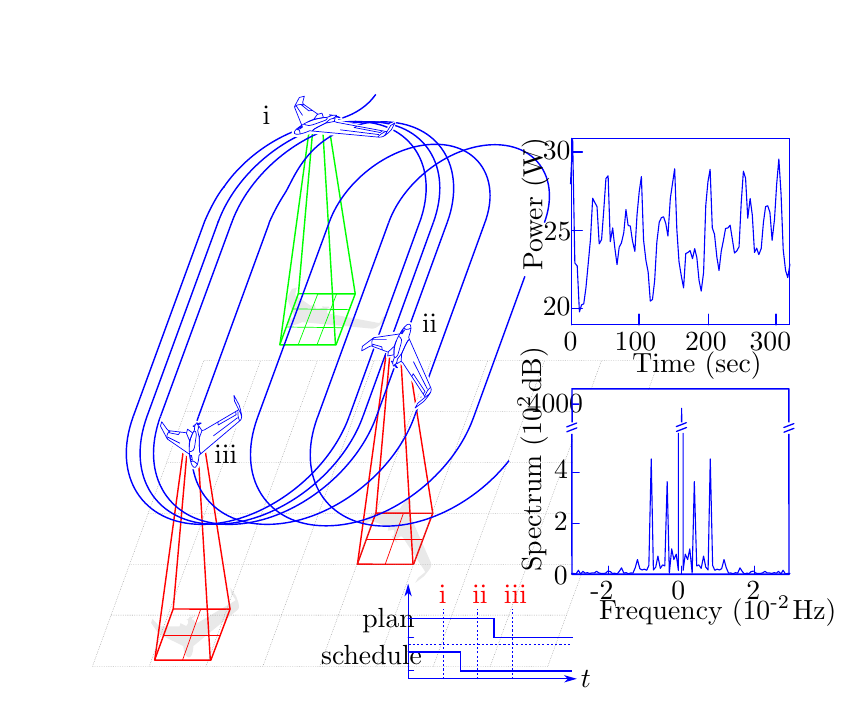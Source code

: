 
\definecolor{ce9e9e9}{RGB}{233,233,233}
\definecolor{cff0000}{RGB}{255,0,0}
\definecolor{c00ff00}{RGB}{0,255,0}
\definecolor{c7e7e7e}{RGB}{126,126,126}
\definecolor{cffffff}{RGB}{255,255,255}
\definecolor{ca0a0a4}{RGB}{160,160,164}


\def \globalscale {1.0}
\begin{tikzpicture}[y=0.80pt, x=0.80pt, yscale=-\globalscale, xscale=\globalscale, inner sep=0pt, outer sep=0pt]
\path[fill=ce9e9e9,line join=round,line width=0.160pt] (68.389,228.721) -- (68.845,228.354) -- (66.693,224.977) -- (66.421,222.691) -- (69.087,226.558) -- (70.074,229.455) .. controls (70.924,232.181) and (69.654,232.823) .. (69.654,232.823) -- (69.468,232.972) -- (49.797,249.054) -- (49.564,251.208) -- (49.084,252.996) .. controls (48.973,253.267) and (48.453,253.886) .. (48.175,254.135) .. controls (47.897,254.383) and (47.153,254.413) .. (46.571,253.643) .. controls (45.988,252.873) and (45.718,251.814) .. (45.718,251.814) .. controls (45.718,251.814) and (45.252,250.473) .. (45.155,249.06) -- (34.48,243.857) .. controls (34.48,243.857) and (34.133,243.713) .. (33.909,243.382) -- (30.648,238.621) -- (31.218,236.763) -- (33.859,239.606) .. controls (33.859,239.606) and (34.495,240.168) .. (34.798,240.167) -- (43.526,240.249) -- (43.953,238.744) -- (46.533,240.082) -- (47.313,238.923) -- (47.435,237.434) -- (47.439,237.4) .. controls (47.355,237.464) and (46.556,237.3) .. (46.556,237.3) .. controls (46.556,237.3) and (47.038,237.107) .. (47.67,236.589) .. controls (47.67,236.589) and (47.919,235.884) .. (48.467,235.639) -- (48.742,235.734) -- (48.894,236.103) .. controls (48.894,236.103) and (49.762,235.307) .. (50.72,235.611) .. controls (50.72,235.611) and (50.398,235.655) .. (49.502,236.314) -- (49.079,236.426) .. controls (49.195,237.306) and (49.269,237.787) .. (49.269,237.787) -- (49.511,236.983) -- (51.037,238.66) -- (52.136,238.362) -- cycle;



\path[draw=cff0000,line join=round,line width=0.512pt] (40.619,232.359) -- (66.314,232.426) -- (57.644,255.471) -- (32.248,255.419) -- cycle;



\path[draw=cff0000,line join=round,line width=0.512pt] (66.339,232.519) -- (53.877,153.102);



\path[draw=cff0000,line join=round,line width=0.512pt] (51.718,158.901) -- (57.402,255.512);



\path[draw=cff0000,line join=round,line width=0.512pt] (40.64,232.477) -- (47.594,153.13);



\path[draw=cff0000,line join=round,line width=0.512pt] (32.313,255.366) -- (45.489,158.826);



\path[draw=cff0000,line join=round,line width=0.256pt] (44.894,255.329) -- (53.014,232.569);



\path[draw=cff0000,line join=round,line width=0.256pt] (61.618,244.049) -- (36.558,244.049);



\path[fill=ce9e9e9,line join=round,line width=0.160pt] (154.234,215.171) -- (154.468,215.689) -- (151.174,218.353) -- (149.959,220.549) -- (153.905,217.567) -- (155.993,214.997) .. controls (157.892,212.553) and (157.08,211.488) .. (157.08,211.488) -- (156.984,211.278) -- (147.026,188.653) -- (147.75,186.421) -- (148.107,184.473) .. controls (148.128,184.165) and (147.948,183.372) .. (147.816,183.032) .. controls (147.684,182.691) and (147.06,182.413) .. (146.23,182.99) .. controls (145.401,183.567) and (144.714,184.536) .. (144.714,184.536) .. controls (144.714,184.536) and (143.74,185.723) .. (143.049,187.104) -- (131.667,188.761) .. controls (131.667,188.761) and (131.308,188.789) .. (130.974,189.046) -- (126.135,192.724) -- (125.827,194.773) -- (129.31,192.807) .. controls (129.31,192.807) and (130.097,192.455) .. (130.357,192.557) -- (137.872,195.377) -- (137.592,197.023) -- (140.378,196.543) -- (140.549,197.961) -- (140.014,199.491) -- (140.003,199.527) .. controls (139.959,199.435) and (139.203,199.333) .. (139.203,199.333) .. controls (139.203,199.333) and (139.533,199.686) .. (139.853,200.415) .. controls (139.853,200.415) and (139.764,201.203) .. (140.128,201.629) -- (140.405,201.626) -- (140.694,201.307) .. controls (140.694,201.307) and (141.096,202.392) .. (142.047,202.406) .. controls (142.047,202.406) and (141.79,202.256) .. (141.305,201.299) -- (140.991,201.046) .. controls (141.468,200.205) and (141.738,199.748) .. (141.738,199.748) -- (141.6,200.632) -- (143.628,199.462) -- (144.442,200.126) -- cycle;



\path[draw=cff0000,line join=round,line width=0.512pt] (132.174,189.053) -- (157.869,189.12) -- (149.198,212.165) -- (123.803,212.114) -- cycle;



\path[draw=cff0000,line join=round,line width=0.512pt] (157.893,189.213) -- (145.431,109.796);



\path[draw=cff0000,line join=round,line width=0.512pt] (143.272,115.595) -- (148.956,212.206);



\path[draw=cff0000,line join=round,line width=0.512pt] (132.194,189.171) -- (139.148,109.824);



\path[draw=cff0000,line join=round,line width=0.512pt] (123.867,212.06) -- (137.043,115.52);



\path[draw=cff0000,line join=round,line width=0.256pt] (136.448,212.023) -- (144.568,189.263);



\path[draw=cff0000,line join=round,line width=0.256pt] (153.172,200.743) -- (128.112,200.743);



\path[fill=ce9e9e9,line join=round,line width=0.160pt] (133.104,103.094) -- (133.814,103.163) -- (135.427,100.438) -- (137.437,99.221) -- (135.747,102.448) -- (133.697,104.33) .. controls (131.708,106.06) and (130.1,105.69) .. (130.1,105.69) -- (129.812,105.661) -- (98.946,102.802) -- (96.673,103.69) -- (94.565,104.276) .. controls (94.215,104.345) and (93.21,104.36) .. (92.754,104.33) .. controls (92.297,104.299) and (91.691,103.92) .. (91.988,103.25) .. controls (92.285,102.58) and (93.104,101.94) .. (93.104,101.94) .. controls (93.104,101.94) and (94.046,101.064) .. (95.343,100.348) -- (92.125,92.256) .. controls (92.125,92.256) and (91.995,92.005) .. (92.144,91.731) -- (94.24,87.77) -- (96.488,87.199) -- (95.773,89.931) .. controls (95.773,89.931) and (95.719,90.533) .. (95.955,90.692) -- (102.64,95.349) -- (104.431,94.869) -- (105.131,96.863) -- (106.862,96.731) -- (108.402,96.096) -- (108.439,96.082) .. controls (108.312,96.068) and (107.851,95.568) .. (107.851,95.568) .. controls (107.851,95.568) and (108.412,95.732) .. (109.406,95.824) .. controls (109.406,95.824) and (110.283,95.625) .. (110.945,95.8) -- (111.067,95.99) -- (110.826,96.244) .. controls (110.826,96.244) and (112.272,96.329) .. (112.719,96.979) .. controls (112.719,96.979) and (112.427,96.829) .. (111.093,96.664) -- (110.656,96.493) .. controls (109.891,96.968) and (109.481,97.233) .. (109.481,97.233) -- (110.449,96.983) -- (110.003,98.578) -- (111.145,99.02) -- cycle;



\path[draw=c00ff00,line join=round,line width=0.512pt] (97.153,89.964) -- (122.847,90.031) -- (114.177,113.076) -- (88.782,113.025) -- cycle;



\path[draw=c00ff00,line join=round,line width=0.512pt] (88.846,112.971) -- (102.021,16.431);



\path[draw=c00ff00,line join=round,line width=0.512pt] (122.871,90.125) -- (110.41,10.707);



\path[draw=c00ff00,line join=round,line width=0.512pt] (108.25,16.506) -- (113.935,113.118);



\path[draw=c00ff00,line join=round,line width=0.512pt] (97.173,90.083) -- (104.127,10.735);



\path[draw=c00ff00,line join=round,line width=0.256pt] (97.131,112.884) -- (105.984,89.951);



\path[draw=c00ff00,line join=round,line width=0.256pt] (105.704,112.711) -- (114.558,89.778);



\path[draw=c00ff00,line join=round,line width=0.256pt] (91.905,104.991) -- (117.158,105.311);



\path[draw=c00ff00,line join=round,line width=0.256pt] (94.678,96.818) -- (119.931,97.138);



\begin{scope}[shift={(0.222,-34.242)}]
  \path[fill=c7e7e7e,line join=round,line width=0.256pt] (208.793,292.629) -- (208.527,292.629) -- (208.527,292.469) -- (208.793,292.469) -- cycle(207.993,292.629) -- (207.727,292.629) -- (207.727,292.469) -- (207.993,292.469) -- cycle(207.193,292.629) -- (206.927,292.629) -- (206.927,292.469) -- (207.193,292.469) -- cycle(206.393,292.629) -- (206.127,292.629) -- (206.127,292.469) -- (206.393,292.469) -- cycle(205.593,292.629) -- (205.327,292.629) -- (205.327,292.469) -- (205.593,292.469) -- cycle(204.793,292.629) -- (204.527,292.629) -- (204.527,292.469) -- (204.793,292.469) -- cycle(203.993,292.629) -- (203.727,292.629) -- (203.727,292.469) -- (203.993,292.469) -- cycle(203.193,292.629) -- (202.927,292.629) -- (202.927,292.469) -- (203.193,292.469) -- cycle(202.393,292.629) -- (202.127,292.629) -- (202.127,292.469) -- (202.393,292.469) -- cycle(201.593,292.629) -- (201.327,292.629) -- (201.327,292.469) -- (201.593,292.469) -- cycle(200.793,292.629) -- (200.527,292.629) -- (200.527,292.469) -- (200.793,292.469) -- cycle(199.993,292.629) -- (199.727,292.629) -- (199.727,292.469) -- (199.993,292.469) -- cycle(199.193,292.629) -- (198.927,292.629) -- (198.927,292.469) -- (199.193,292.469) -- cycle(198.393,292.629) -- (198.127,292.629) -- (198.127,292.469) -- (198.393,292.469) -- cycle(197.593,292.629) -- (197.327,292.629) -- (197.327,292.469) -- (197.593,292.469) -- cycle(196.793,292.629) -- (196.527,292.629) -- (196.527,292.469) -- (196.793,292.469) -- cycle(195.993,292.629) -- (195.727,292.629) -- (195.727,292.469) -- (195.993,292.469) -- cycle(195.193,292.629) -- (194.927,292.629) -- (194.927,292.469) -- (195.193,292.469) -- cycle(194.393,292.629) -- (194.127,292.629) -- (194.127,292.469) -- (194.393,292.469) -- cycle(193.593,292.629) -- (193.327,292.629) -- (193.327,292.469) -- (193.593,292.469) -- cycle(192.793,292.629) -- (192.527,292.629) -- (192.527,292.469) -- (192.793,292.469) -- cycle(191.993,292.629) -- (191.727,292.629) -- (191.727,292.469) -- (191.993,292.469) -- cycle(191.193,292.629) -- (190.927,292.629) -- (190.927,292.469) -- (191.193,292.469) -- cycle(190.393,292.629) -- (190.127,292.629) -- (190.127,292.469) -- (190.393,292.469) -- cycle(189.593,292.629) -- (189.327,292.629) -- (189.327,292.469) -- (189.593,292.469) -- cycle(188.793,292.629) -- (188.527,292.629) -- (188.527,292.469) -- (188.793,292.469) -- cycle(187.993,292.629) -- (187.727,292.629) -- (187.727,292.469) -- (187.993,292.469) -- cycle(187.193,292.629) -- (186.927,292.629) -- (186.927,292.469) -- (187.193,292.469) -- cycle(186.393,292.629) -- (186.127,292.629) -- (186.127,292.469) -- (186.393,292.469) -- cycle(185.593,292.629) -- (185.327,292.629) -- (185.327,292.469) -- (185.593,292.469) -- cycle(184.793,292.629) -- (184.527,292.629) -- (184.527,292.469) -- (184.793,292.469) -- cycle(183.993,292.629) -- (183.727,292.629) -- (183.727,292.469) -- (183.993,292.469) -- cycle(183.193,292.629) -- (182.927,292.629) -- (182.927,292.469) -- (183.193,292.469) -- cycle(182.393,292.629) -- (182.127,292.629) -- (182.127,292.469) -- (182.393,292.469) -- cycle(181.593,292.629) -- (181.327,292.629) -- (181.327,292.469) -- (181.593,292.469) -- cycle(180.793,292.629) -- (180.527,292.629) -- (180.527,292.469) -- (180.793,292.469) -- cycle(179.993,292.629) -- (179.727,292.629) -- (179.727,292.469) -- (179.993,292.469) -- cycle(179.193,292.629) -- (178.927,292.629) -- (178.927,292.469) -- (179.193,292.469) -- cycle(178.393,292.629) -- (178.127,292.629) -- (178.127,292.469) -- (178.393,292.469) -- cycle(177.593,292.629) -- (177.327,292.629) -- (177.327,292.469) -- (177.593,292.469) -- cycle(176.793,292.629) -- (176.527,292.629) -- (176.527,292.469) -- (176.793,292.469) -- cycle(175.993,292.629) -- (175.727,292.629) -- (175.727,292.469) -- (175.993,292.469) -- cycle(175.193,292.629) -- (174.927,292.629) -- (174.927,292.469) -- (175.193,292.469) -- cycle(174.393,292.629) -- (174.127,292.629) -- (174.127,292.469) -- (174.393,292.469) -- cycle(173.593,292.629) -- (173.327,292.629) -- (173.327,292.469) -- (173.593,292.469) -- cycle(172.793,292.629) -- (172.527,292.629) -- (172.527,292.469) -- (172.793,292.469) -- cycle(171.993,292.629) -- (171.727,292.629) -- (171.727,292.469) -- (171.993,292.469) -- cycle(171.193,292.629) -- (170.927,292.629) -- (170.927,292.469) -- (171.193,292.469) -- cycle(170.393,292.629) -- (170.127,292.629) -- (170.127,292.469) -- (170.393,292.469) -- cycle(169.593,292.629) -- (169.327,292.629) -- (169.327,292.469) -- (169.593,292.469) -- cycle(168.793,292.629) -- (168.527,292.629) -- (168.527,292.469) -- (168.793,292.469) -- cycle(167.993,292.629) -- (167.727,292.629) -- (167.727,292.469) -- (167.993,292.469) -- cycle(167.193,292.629) -- (166.927,292.629) -- (166.927,292.469) -- (167.193,292.469) -- cycle(166.393,292.629) -- (166.127,292.629) -- (166.127,292.469) -- (166.393,292.469) -- cycle(165.593,292.629) -- (165.327,292.629) -- (165.327,292.469) -- (165.593,292.469) -- cycle(164.793,292.629) -- (164.527,292.629) -- (164.527,292.469) -- (164.793,292.469) -- cycle(163.993,292.629) -- (163.727,292.629) -- (163.727,292.469) -- (163.993,292.469) -- cycle(163.193,292.629) -- (162.927,292.629) -- (162.927,292.469) -- (163.193,292.469) -- cycle(162.393,292.629) -- (162.127,292.629) -- (162.127,292.469) -- (162.393,292.469) -- cycle(161.593,292.629) -- (161.327,292.629) -- (161.327,292.469) -- (161.593,292.469) -- cycle(160.793,292.629) -- (160.527,292.629) -- (160.527,292.469) -- (160.793,292.469) -- cycle(159.993,292.629) -- (159.727,292.629) -- (159.727,292.469) -- (159.993,292.469) -- cycle(159.193,292.629) -- (158.927,292.629) -- (158.927,292.469) -- (159.193,292.469) -- cycle(158.393,292.629) -- (158.127,292.629) -- (158.127,292.469) -- (158.393,292.469) -- cycle(157.593,292.629) -- (157.327,292.629) -- (157.327,292.469) -- (157.593,292.469) -- cycle(156.793,292.629) -- (156.527,292.629) -- (156.527,292.469) -- (156.793,292.469) -- cycle(155.993,292.629) -- (155.727,292.629) -- (155.727,292.469) -- (155.993,292.469) -- cycle(155.193,292.629) -- (154.927,292.629) -- (154.927,292.469) -- (155.193,292.469) -- cycle(154.393,292.629) -- (154.127,292.629) -- (154.127,292.469) -- (154.393,292.469) -- cycle(153.593,292.629) -- (153.327,292.629) -- (153.327,292.469) -- (153.593,292.469) -- cycle(152.793,292.629) -- (152.527,292.629) -- (152.527,292.469) -- (152.793,292.469) -- cycle(151.993,292.629) -- (151.727,292.629) -- (151.727,292.469) -- (151.993,292.469) -- cycle(151.193,292.629) -- (150.927,292.629) -- (150.927,292.469) -- (151.193,292.469) -- cycle(150.393,292.629) -- (150.127,292.629) -- (150.127,292.469) -- (150.393,292.469) -- cycle(149.593,292.629) -- (149.327,292.629) -- (149.327,292.469) -- (149.593,292.469) -- cycle(148.793,292.629) -- (148.527,292.629) -- (148.527,292.469) -- (148.793,292.469) -- cycle(147.993,292.629) -- (147.727,292.629) -- (147.727,292.469) -- (147.993,292.469) -- cycle(147.193,292.629) -- (146.927,292.629) -- (146.927,292.469) -- (147.193,292.469) -- cycle(146.393,292.629) -- (146.127,292.629) -- (146.127,292.469) -- (146.393,292.469) -- cycle(145.593,292.629) -- (145.327,292.629) -- (145.327,292.469) -- (145.593,292.469) -- cycle(144.793,292.629) -- (144.527,292.629) -- (144.527,292.469) -- (144.793,292.469) -- cycle(143.993,292.629) -- (143.727,292.629) -- (143.727,292.469) -- (143.993,292.469) -- cycle(143.193,292.629) -- (142.927,292.629) -- (142.927,292.469) -- (143.193,292.469) -- cycle(142.393,292.629) -- (142.127,292.629) -- (142.127,292.469) -- (142.393,292.469) -- cycle(141.593,292.629) -- (141.327,292.629) -- (141.327,292.469) -- (141.593,292.469) -- cycle(140.794,292.629) -- (140.527,292.629) -- (140.527,292.469) -- (140.794,292.469) -- cycle(139.993,292.629) -- (139.727,292.629) -- (139.727,292.469) -- (139.993,292.469) -- cycle(139.193,292.629) -- (138.927,292.629) -- (138.927,292.469) -- (139.193,292.469) -- cycle(138.393,292.629) -- (138.127,292.629) -- (138.127,292.469) -- (138.393,292.469) -- cycle(137.593,292.629) -- (137.327,292.629) -- (137.327,292.469) -- (137.593,292.469) -- cycle(136.794,292.629) -- (136.527,292.629) -- (136.527,292.469) -- (136.794,292.469) -- cycle(135.993,292.629) -- (135.727,292.629) -- (135.727,292.469) -- (135.993,292.469) -- cycle(135.193,292.629) -- (134.927,292.629) -- (134.927,292.469) -- (135.193,292.469) -- cycle(134.394,292.629) -- (134.127,292.629) -- (134.127,292.469) -- (134.394,292.469) -- cycle(133.594,292.629) -- (133.327,292.629) -- (133.327,292.469) -- (133.594,292.469) -- cycle(132.794,292.629) -- (132.527,292.629) -- (132.527,292.469) -- (132.794,292.469) -- cycle(131.993,292.629) -- (131.727,292.629) -- (131.727,292.469) -- (131.993,292.469) -- cycle(131.193,292.629) -- (130.927,292.629) -- (130.927,292.469) -- (131.193,292.469) -- cycle(130.394,292.629) -- (130.127,292.629) -- (130.127,292.469) -- (130.394,292.469) -- cycle(129.594,292.629) -- (129.327,292.629) -- (129.327,292.469) -- (129.594,292.469) -- cycle(128.794,292.629) -- (128.527,292.629) -- (128.527,292.469) -- (128.794,292.469) -- cycle(127.994,292.629) -- (127.727,292.629) -- (127.727,292.469) -- (127.994,292.469) -- cycle(127.194,292.629) -- (126.927,292.629) -- (126.927,292.469) -- (127.194,292.469) -- cycle(126.394,292.629) -- (126.127,292.629) -- (126.127,292.469) -- (126.394,292.469) -- cycle(125.594,292.629) -- (125.327,292.629) -- (125.327,292.469) -- (125.594,292.469) -- cycle(124.794,292.629) -- (124.527,292.629) -- (124.527,292.469) -- (124.794,292.469) -- cycle(123.994,292.629) -- (123.727,292.629) -- (123.727,292.469) -- (123.994,292.469) -- cycle(123.194,292.629) -- (122.927,292.629) -- (122.927,292.469) -- (123.194,292.469) -- cycle(122.394,292.629) -- (122.127,292.629) -- (122.127,292.469) -- (122.394,292.469) -- cycle(121.594,292.629) -- (121.327,292.629) -- (121.327,292.469) -- (121.594,292.469) -- cycle(120.794,292.629) -- (120.527,292.629) -- (120.527,292.469) -- (120.794,292.469) -- cycle(119.994,292.629) -- (119.727,292.629) -- (119.727,292.469) -- (119.994,292.469) -- cycle(119.194,292.629) -- (118.927,292.629) -- (118.927,292.469) -- (119.194,292.469) -- cycle(118.394,292.629) -- (118.127,292.629) -- (118.127,292.469) -- (118.394,292.469) -- cycle(117.594,292.629) -- (117.327,292.629) -- (117.327,292.469) -- (117.594,292.469) -- cycle(116.794,292.629) -- (116.527,292.629) -- (116.527,292.469) -- (116.794,292.469) -- cycle(115.994,292.629) -- (115.727,292.629) -- (115.727,292.469) -- (115.994,292.469) -- cycle(115.194,292.629) -- (114.927,292.629) -- (114.927,292.469) -- (115.194,292.469) -- cycle(114.394,292.629) -- (114.127,292.629) -- (114.127,292.469) -- (114.394,292.469) -- cycle(113.594,292.629) -- (113.327,292.629) -- (113.327,292.469) -- (113.594,292.469) -- cycle(112.794,292.629) -- (112.527,292.629) -- (112.527,292.469) -- (112.794,292.469) -- cycle(111.994,292.629) -- (111.727,292.629) -- (111.727,292.469) -- (111.994,292.469) -- cycle(111.194,292.629) -- (110.927,292.629) -- (110.927,292.469) -- (111.194,292.469) -- cycle(110.394,292.629) -- (110.127,292.629) -- (110.127,292.469) -- (110.394,292.469) -- cycle(109.594,292.629) -- (109.327,292.629) -- (109.327,292.469) -- (109.594,292.469) -- cycle(108.794,292.629) -- (108.527,292.629) -- (108.527,292.469) -- (108.794,292.469) -- cycle(107.994,292.629) -- (107.727,292.629) -- (107.727,292.469) -- (107.994,292.469) -- cycle(107.194,292.629) -- (106.927,292.629) -- (106.927,292.469) -- (107.194,292.469) -- cycle(106.394,292.629) -- (106.127,292.629) -- (106.127,292.469) -- (106.394,292.469) -- cycle(105.594,292.629) -- (105.327,292.629) -- (105.327,292.469) -- (105.594,292.469) -- cycle(104.794,292.629) -- (104.527,292.629) -- (104.527,292.469) -- (104.794,292.469) -- cycle(103.994,292.629) -- (103.727,292.629) -- (103.727,292.469) -- (103.994,292.469) -- cycle(103.194,292.629) -- (102.927,292.629) -- (102.927,292.469) -- (103.194,292.469) -- cycle(102.394,292.629) -- (102.127,292.629) -- (102.127,292.469) -- (102.394,292.469) -- cycle(101.594,292.629) -- (101.327,292.629) -- (101.327,292.469) -- (101.594,292.469) -- cycle(100.794,292.629) -- (100.527,292.629) -- (100.527,292.469) -- (100.794,292.469) -- cycle(99.994,292.629) -- (99.727,292.629) -- (99.727,292.469) -- (99.994,292.469) -- cycle(99.194,292.629) -- (98.927,292.629) -- (98.927,292.469) -- (99.194,292.469) -- cycle(98.394,292.629) -- (98.127,292.629) -- (98.127,292.469) -- (98.394,292.469) -- cycle(97.594,292.629) -- (97.327,292.629) -- (97.327,292.469) -- (97.594,292.469) -- cycle(96.794,292.629) -- (96.527,292.629) -- (96.527,292.469) -- (96.794,292.469) -- cycle(95.994,292.629) -- (95.727,292.629) -- (95.727,292.469) -- (95.994,292.469) -- cycle(95.194,292.629) -- (94.927,292.629) -- (94.927,292.469) -- (95.194,292.469) -- cycle(94.394,292.629) -- (94.127,292.629) -- (94.127,292.469) -- (94.394,292.469) -- cycle(93.594,292.629) -- (93.327,292.629) -- (93.327,292.469) -- (93.594,292.469) -- cycle(92.794,292.629) -- (92.527,292.629) -- (92.527,292.469) -- (92.794,292.469) -- cycle(91.994,292.629) -- (91.727,292.629) -- (91.727,292.469) -- (91.994,292.469) -- cycle(91.194,292.629) -- (90.927,292.629) -- (90.927,292.469) -- (91.194,292.469) -- cycle(90.394,292.629) -- (90.127,292.629) -- (90.127,292.469) -- (90.394,292.469) -- cycle(89.594,292.629) -- (89.327,292.629) -- (89.327,292.469) -- (89.594,292.469) -- cycle(88.794,292.629) -- (88.527,292.629) -- (88.527,292.469) -- (88.794,292.469) -- cycle(87.994,292.629) -- (87.727,292.629) -- (87.727,292.469) -- (87.994,292.469) -- cycle(87.194,292.629) -- (86.927,292.629) -- (86.927,292.469) -- (87.194,292.469) -- cycle(86.394,292.629) -- (86.127,292.629) -- (86.127,292.469) -- (86.394,292.469) -- cycle(85.594,292.629) -- (85.327,292.629) -- (85.327,292.469) -- (85.594,292.469) -- cycle(84.794,292.629) -- (84.527,292.629) -- (84.527,292.469) -- (84.794,292.469) -- cycle(83.994,292.629) -- (83.727,292.629) -- (83.727,292.469) -- (83.994,292.469) -- cycle(83.194,292.629) -- (82.927,292.629) -- (82.927,292.469) -- (83.194,292.469) -- cycle(82.394,292.629) -- (82.127,292.629) -- (82.127,292.469) -- (82.394,292.469) -- cycle(81.594,292.629) -- (81.327,292.629) -- (81.327,292.469) -- (81.594,292.469) -- cycle(80.794,292.629) -- (80.527,292.629) -- (80.527,292.469) -- (80.794,292.469) -- cycle(79.994,292.629) -- (79.727,292.629) -- (79.727,292.469) -- (79.994,292.469) -- cycle(79.194,292.629) -- (78.927,292.629) -- (78.927,292.469) -- (79.194,292.469) -- cycle(78.394,292.629) -- (78.127,292.629) -- (78.127,292.469) -- (78.394,292.469) -- cycle(77.594,292.629) -- (77.327,292.629) -- (77.327,292.469) -- (77.594,292.469) -- cycle(76.794,292.629) -- (76.527,292.629) -- (76.527,292.469) -- (76.794,292.469) -- cycle(75.994,292.629) -- (75.727,292.629) -- (75.727,292.469) -- (75.994,292.469) -- cycle(75.194,292.629) -- (74.927,292.629) -- (74.927,292.469) -- (75.194,292.469) -- cycle(74.394,292.629) -- (74.127,292.629) -- (74.127,292.469) -- (74.394,292.469) -- cycle(73.594,292.629) -- (73.327,292.629) -- (73.327,292.469) -- (73.594,292.469) -- cycle(72.794,292.629) -- (72.527,292.629) -- (72.527,292.469) -- (72.794,292.469) -- cycle(71.994,292.629) -- (71.727,292.629) -- (71.727,292.469) -- (71.994,292.469) -- cycle(71.194,292.629) -- (70.927,292.629) -- (70.927,292.469) -- (71.194,292.469) -- cycle(70.394,292.629) -- (70.127,292.629) -- (70.127,292.469) -- (70.394,292.469) -- cycle(69.594,292.629) -- (69.327,292.629) -- (69.327,292.469) -- (69.594,292.469) -- cycle(68.794,292.629) -- (68.527,292.629) -- (68.527,292.469) -- (68.794,292.469) -- cycle(67.994,292.629) -- (67.727,292.629) -- (67.727,292.469) -- (67.994,292.469) -- cycle(67.194,292.629) -- (66.927,292.629) -- (66.927,292.469) -- (67.194,292.469) -- cycle(66.394,292.629) -- (66.127,292.629) -- (66.127,292.469) -- (66.394,292.469) -- cycle(65.594,292.629) -- (65.327,292.629) -- (65.327,292.469) -- (65.594,292.469) -- cycle(64.794,292.629) -- (64.527,292.629) -- (64.527,292.469) -- (64.794,292.469) -- cycle(63.994,292.629) -- (63.727,292.629) -- (63.727,292.469) -- (63.994,292.469) -- cycle(63.194,292.629) -- (62.927,292.629) -- (62.927,292.469) -- (63.194,292.469) -- cycle(62.394,292.629) -- (62.127,292.629) -- (62.127,292.469) -- (62.394,292.469) -- cycle(61.594,292.629) -- (61.327,292.629) -- (61.327,292.469) -- (61.594,292.469) -- cycle(60.794,292.629) -- (60.527,292.629) -- (60.527,292.469) -- (60.794,292.469) -- cycle(59.994,292.629) -- (59.727,292.629) -- (59.727,292.469) -- (59.994,292.469) -- cycle(59.194,292.629) -- (58.927,292.629) -- (58.927,292.469) -- (59.194,292.469) -- cycle(58.394,292.629) -- (58.127,292.629) -- (58.127,292.469) -- (58.394,292.469) -- cycle(57.594,292.629) -- (57.327,292.629) -- (57.327,292.469) -- (57.594,292.469) -- cycle(56.794,292.629) -- (56.527,292.629) -- (56.527,292.469) -- (56.794,292.469) -- cycle(55.994,292.629) -- (55.727,292.629) -- (55.727,292.469) -- (55.994,292.469) -- cycle(55.194,292.629) -- (54.927,292.629) -- (54.927,292.469) -- (55.194,292.469) -- cycle(54.394,292.629) -- (54.127,292.629) -- (54.127,292.469) -- (54.394,292.469) -- cycle(53.594,292.629) -- (53.327,292.629) -- (53.327,292.469) -- (53.594,292.469) -- cycle(52.794,292.629) -- (52.527,292.629) -- (52.527,292.469) -- (52.794,292.469) -- cycle(51.994,292.629) -- (51.727,292.629) -- (51.727,292.469) -- (51.994,292.469) -- cycle(51.194,292.629) -- (50.927,292.629) -- (50.927,292.469) -- (51.194,292.469) -- cycle(50.394,292.629) -- (50.127,292.629) -- (50.127,292.469) -- (50.394,292.469) -- cycle(49.594,292.629) -- (49.327,292.629) -- (49.327,292.469) -- (49.594,292.469) -- cycle(48.794,292.629) -- (48.527,292.629) -- (48.527,292.469) -- (48.794,292.469) -- cycle(47.994,292.629) -- (47.727,292.629) -- (47.727,292.469) -- (47.994,292.469) -- cycle(47.194,292.629) -- (46.927,292.629) -- (46.927,292.469) -- (47.194,292.469) -- cycle(46.394,292.629) -- (46.127,292.629) -- (46.127,292.469) -- (46.394,292.469) -- cycle(45.594,292.629) -- (45.327,292.629) -- (45.327,292.469) -- (45.594,292.469) -- cycle(44.794,292.629) -- (44.527,292.629) -- (44.527,292.469) -- (44.794,292.469) -- cycle(43.994,292.629) -- (43.727,292.629) -- (43.727,292.469) -- (43.994,292.469) -- cycle(43.194,292.629) -- (42.927,292.629) -- (42.927,292.469) -- (43.194,292.469) -- cycle(42.394,292.629) -- (42.127,292.629) -- (42.127,292.469) -- (42.394,292.469) -- cycle(41.594,292.629) -- (41.327,292.629) -- (41.327,292.469) -- (41.594,292.469) -- cycle(40.794,292.629) -- (40.527,292.629) -- (40.527,292.469) -- (40.794,292.469) -- cycle(39.994,292.629) -- (39.727,292.629) -- (39.727,292.469) -- (39.994,292.469) -- cycle(39.194,292.629) -- (38.927,292.629) -- (38.927,292.469) -- (39.194,292.469) -- cycle(38.394,292.629) -- (38.127,292.629) -- (38.127,292.469) -- (38.394,292.469) -- cycle(37.594,292.629) -- (37.327,292.629) -- (37.327,292.469) -- (37.594,292.469) -- cycle(36.794,292.629) -- (36.527,292.629) -- (36.527,292.469) -- (36.794,292.469) -- cycle(35.994,292.629) -- (35.727,292.629) -- (35.727,292.469) -- (35.994,292.469) -- cycle(35.194,292.629) -- (34.927,292.629) -- (34.927,292.469) -- (35.194,292.469) -- cycle(34.394,292.629) -- (34.127,292.629) -- (34.127,292.469) -- (34.394,292.469) -- cycle(33.594,292.629) -- (33.327,292.629) -- (33.327,292.469) -- (33.594,292.469) -- cycle(32.794,292.629) -- (32.527,292.629) -- (32.527,292.469) -- (32.794,292.469) -- cycle(31.994,292.629) -- (31.727,292.629) -- (31.727,292.469) -- (31.994,292.469) -- cycle(31.194,292.629) -- (30.927,292.629) -- (30.927,292.469) -- (31.194,292.469) -- cycle(30.394,292.629) -- (30.127,292.629) -- (30.127,292.469) -- (30.394,292.469) -- cycle(29.594,292.629) -- (29.327,292.629) -- (29.327,292.469) -- (29.594,292.469) -- cycle(28.794,292.629) -- (28.527,292.629) -- (28.527,292.469) -- (28.794,292.469) -- cycle(27.994,292.629) -- (27.727,292.629) -- (27.727,292.469) -- (27.994,292.469) -- cycle(27.194,292.629) -- (26.927,292.629) -- (26.927,292.469) -- (27.194,292.469) -- cycle(26.394,292.629) -- (26.127,292.629) -- (26.127,292.469) -- (26.394,292.469) -- cycle(25.594,292.629) -- (25.327,292.629) -- (25.327,292.469) -- (25.594,292.469) -- cycle(24.794,292.629) -- (24.527,292.629) -- (24.527,292.469) -- (24.794,292.469) -- cycle(23.994,292.629) -- (23.727,292.629) -- (23.727,292.469) -- (23.994,292.469) -- cycle(23.194,292.629) -- (22.927,292.629) -- (22.927,292.469) -- (23.194,292.469) -- cycle(22.394,292.629) -- (22.127,292.629) -- (22.127,292.469) -- (22.394,292.469) -- cycle(21.594,292.629) -- (21.327,292.629) -- (21.327,292.469) -- (21.594,292.469) -- cycle(20.794,292.629) -- (20.527,292.629) -- (20.527,292.469) -- (20.794,292.469) -- cycle(19.994,292.629) -- (19.727,292.629) -- (19.727,292.469) -- (19.994,292.469) -- cycle(19.194,292.629) -- (18.927,292.629) -- (18.927,292.469) -- (19.194,292.469) -- cycle(18.394,292.629) -- (18.127,292.629) -- (18.127,292.469) -- (18.394,292.469) -- cycle(17.594,292.629) -- (17.327,292.629) -- (17.327,292.469) -- (17.594,292.469) -- cycle(16.794,292.629) -- (16.527,292.629) -- (16.527,292.469) -- (16.794,292.469) -- cycle(15.994,292.629) -- (15.727,292.629) -- (15.727,292.469) -- (15.994,292.469) -- cycle(15.194,292.629) -- (14.927,292.629) -- (14.927,292.469) -- (15.194,292.469) -- cycle(14.394,292.629) -- (14.127,292.629) -- (14.127,292.469) -- (14.394,292.469) -- cycle(13.594,292.629) -- (13.327,292.629) -- (13.327,292.469) -- (13.594,292.469) -- cycle(12.794,292.629) -- (12.527,292.629) -- (12.527,292.469) -- (12.794,292.469) -- cycle(11.994,292.629) -- (11.727,292.629) -- (11.727,292.469) -- (11.994,292.469) -- cycle(11.194,292.629) -- (10.927,292.629) -- (10.927,292.469) -- (11.194,292.469) -- cycle(10.394,292.629) -- (10.127,292.629) -- (10.127,292.469) -- (10.394,292.469) -- cycle(9.594,292.629) -- (9.327,292.629) -- (9.327,292.469) -- (9.594,292.469) -- cycle(8.794,292.629) -- (8.527,292.629) -- (8.527,292.469) -- (8.794,292.469) -- cycle(7.994,292.629) -- (7.727,292.629) -- (7.727,292.469) -- (7.994,292.469) -- cycle(7.194,292.629) -- (6.927,292.629) -- (6.927,292.469) -- (7.194,292.469) -- cycle(6.394,292.629) -- (6.127,292.629) -- (6.127,292.469) -- (6.394,292.469) -- cycle(5.594,292.629) -- (5.327,292.629) -- (5.327,292.469) -- (5.594,292.469) -- cycle(4.794,292.629) -- (4.527,292.629) -- (4.527,292.469) -- (4.794,292.469) -- cycle(3.994,292.629) -- (3.929,292.629) -- (3.92,292.628) -- (3.91,292.627) -- (3.901,292.624) -- (3.892,292.62) -- (3.884,292.615) -- (3.877,292.609) -- (3.87,292.602) -- (3.864,292.595) -- (3.859,292.587) -- (3.855,292.578) -- (3.852,292.569) -- (3.85,292.559) -- (3.849,292.55) -- (3.85,292.54) -- (3.851,292.531) -- (3.854,292.522) -- (3.923,292.332) -- (4.074,292.386) -- (4.004,292.576) -- (3.929,292.469) -- (3.994,292.469) -- cycle(4.106,291.831) -- (4.197,291.58) -- (4.347,291.635) -- (4.256,291.885) -- cycle(4.379,291.079) -- (4.47,290.828) -- (4.621,290.883) -- (4.529,291.134) -- cycle(4.653,290.327) -- (4.744,290.077) -- (4.894,290.131) -- (4.803,290.382) -- cycle(4.926,289.575) -- (5.018,289.325) -- (5.168,289.379) -- (5.077,289.63) -- cycle(5.2,288.824) -- (5.291,288.573) -- (5.442,288.628) -- (5.35,288.878) -- cycle(5.474,288.072) -- (5.565,287.821) -- (5.715,287.876) -- (5.624,288.127) -- cycle(5.747,287.32) -- (5.838,287.069) -- (5.989,287.124) -- (5.898,287.375) -- cycle(6.021,286.568) -- (6.112,286.318) -- (6.262,286.372) -- (6.171,286.623) -- cycle(6.295,285.816) -- (6.386,285.566) -- (6.536,285.621) -- (6.445,285.871) -- cycle(6.568,285.065) -- (6.659,284.814) -- (6.81,284.869) -- (6.718,285.119) -- cycle(6.842,284.313) -- (6.933,284.062) -- (7.083,284.117) -- (6.992,284.368) -- cycle(7.115,283.561) -- (7.207,283.311) -- (7.357,283.365) -- (7.266,283.616) -- cycle(7.389,282.81) -- (7.48,282.559) -- (7.63,282.614) -- (7.539,282.864) -- cycle(7.663,282.058) -- (7.754,281.807) -- (7.904,281.862) -- (7.813,282.113) -- cycle(7.936,281.306) -- (8.027,281.056) -- (8.178,281.11) -- (8.086,281.361) -- cycle(8.21,280.554) -- (8.301,280.304) -- (8.451,280.358) -- (8.36,280.609) -- cycle(8.483,279.803) -- (8.575,279.552) -- (8.725,279.607) -- (8.634,279.857) -- cycle(8.757,279.051) -- (8.848,278.8) -- (8.999,278.855) -- (8.907,279.105) -- cycle(9.031,278.299) -- (9.122,278.048) -- (9.272,278.103) -- (9.181,278.354) -- cycle(9.304,277.547) -- (9.396,277.297) -- (9.546,277.351) -- (9.455,277.602) -- cycle(9.578,276.796) -- (9.669,276.545) -- (9.819,276.6) -- (9.728,276.85) -- cycle(9.851,276.044) -- (9.943,275.793) -- (10.093,275.848) -- (10.002,276.098) -- cycle(10.125,275.292) -- (10.216,275.041) -- (10.367,275.096) -- (10.275,275.347) -- cycle(10.399,274.54) -- (10.49,274.29) -- (10.64,274.344) -- (10.549,274.595) -- cycle(10.672,273.789) -- (10.764,273.538) -- (10.914,273.593) -- (10.823,273.843) -- cycle(10.946,273.037) -- (11.037,272.786) -- (11.188,272.841) -- (11.096,273.091) -- cycle(11.22,272.285) -- (11.311,272.034) -- (11.461,272.089) -- (11.37,272.34) -- cycle(11.493,271.533) -- (11.584,271.283) -- (11.735,271.337) -- (11.644,271.588) -- cycle(11.767,270.781) -- (11.858,270.531) -- (12.008,270.586) -- (11.917,270.836) -- cycle(12.04,270.03) -- (12.132,269.779) -- (12.282,269.834) -- (12.191,270.084) -- cycle(12.314,269.278) -- (12.405,269.027) -- (12.556,269.082) -- (12.464,269.333) -- cycle(12.588,268.526) -- (12.679,268.276) -- (12.829,268.33) -- (12.738,268.581) -- cycle(12.861,267.775) -- (12.953,267.524) -- (13.103,267.579) -- (13.012,267.829) -- cycle(13.135,267.023) -- (13.226,266.772) -- (13.376,266.827) -- (13.285,267.077) -- cycle(13.409,266.271) -- (13.5,266.02) -- (13.65,266.075) -- (13.559,266.326) -- cycle(13.682,265.519) -- (13.773,265.269) -- (13.924,265.323) -- (13.832,265.574) -- cycle(13.956,264.768) -- (14.047,264.517) -- (14.197,264.572) -- (14.106,264.822) -- cycle(14.229,264.016) -- (14.321,263.765) -- (14.471,263.82) -- (14.38,264.07) -- cycle(14.503,263.264) -- (14.594,263.013) -- (14.745,263.068) -- (14.653,263.319) -- cycle(14.777,262.512) -- (14.868,262.262) -- (15.018,262.316) -- (14.927,262.567) -- cycle(15.05,261.76) -- (15.141,261.51) -- (15.292,261.565) -- (15.2,261.815) -- cycle(15.324,261.009) -- (15.415,260.758) -- (15.565,260.813) -- (15.474,261.063) -- cycle(15.597,260.257) -- (15.689,260.006) -- (15.839,260.061) -- (15.748,260.312) -- cycle(15.871,259.505) -- (15.962,259.255) -- (16.113,259.309) -- (16.021,259.56) -- cycle(16.145,258.754) -- (16.236,258.503) -- (16.386,258.558) -- (16.295,258.808) -- cycle(16.418,258.002) -- (16.509,257.751) -- (16.66,257.806) -- (16.569,258.056) -- cycle(16.692,257.25) -- (16.783,256.999) -- (16.933,257.054) -- (16.842,257.305) -- cycle(16.965,256.498) -- (17.057,256.248) -- (17.207,256.302) -- (17.116,256.553) -- cycle(17.239,255.746) -- (17.33,255.496) -- (17.481,255.551) -- (17.39,255.801) -- cycle(17.513,254.995) -- (17.604,254.744) -- (17.754,254.799) -- (17.663,255.049) -- cycle(17.786,254.243) -- (17.878,253.992) -- (18.028,254.047) -- (17.937,254.298) -- cycle(18.06,253.491) -- (18.151,253.241) -- (18.302,253.295) -- (18.21,253.546) -- cycle(18.334,252.739) -- (18.425,252.489) -- (18.575,252.544) -- (18.484,252.794) -- cycle(18.607,251.988) -- (18.698,251.737) -- (18.849,251.792) -- (18.758,252.042) -- cycle(18.881,251.236) -- (18.972,250.985) -- (19.122,251.04) -- (19.031,251.291) -- cycle(19.154,250.484) -- (19.246,250.234) -- (19.396,250.288) -- (19.305,250.539) -- cycle(19.428,249.732) -- (19.519,249.482) -- (19.67,249.537) -- (19.578,249.787) -- cycle(19.702,248.981) -- (19.793,248.73) -- (19.943,248.785) -- (19.852,249.035) -- cycle(19.975,248.229) -- (20.067,247.978) -- (20.217,248.033) -- (20.126,248.284) -- cycle(20.249,247.477) -- (20.34,247.227) -- (20.49,247.281) -- (20.399,247.532) -- cycle(20.523,246.725) -- (20.614,246.475) -- (20.764,246.53) -- (20.673,246.78) -- cycle(20.796,245.974) -- (20.887,245.723) -- (21.038,245.778) -- (20.947,246.028) -- cycle(21.07,245.222) -- (21.161,244.971) -- (21.311,245.026) -- (21.22,245.277) -- cycle(21.343,244.47) -- (21.435,244.22) -- (21.585,244.274) -- (21.494,244.525) -- cycle(21.617,243.718) -- (21.708,243.468) -- (21.858,243.523) -- (21.767,243.773) -- cycle(21.891,242.967) -- (21.982,242.716) -- (22.132,242.771) -- (22.041,243.021) -- cycle(22.164,242.215) -- (22.255,241.964) -- (22.406,242.019) -- (22.314,242.27) -- cycle(22.438,241.463) -- (22.529,241.213) -- (22.679,241.267) -- (22.588,241.518) -- cycle(22.711,240.711) -- (22.803,240.461) -- (22.953,240.516) -- (22.862,240.766) -- cycle(22.985,239.96) -- (23.076,239.709) -- (23.227,239.764) -- (23.135,240.014) -- cycle(23.259,239.208) -- (23.35,238.957) -- (23.5,239.012) -- (23.409,239.263) -- cycle(23.532,238.456) -- (23.623,238.206) -- (23.774,238.26) -- (23.683,238.511) -- cycle(23.806,237.704) -- (23.897,237.454) -- (24.047,237.509) -- (23.956,237.759) -- cycle(24.079,236.953) -- (24.171,236.702) -- (24.321,236.757) -- (24.23,237.007) -- cycle(24.353,236.201) -- (24.444,235.95) -- (24.595,236.005) -- (24.503,236.256) -- cycle(24.627,235.449) -- (24.718,235.199) -- (24.868,235.253) -- (24.777,235.504) -- cycle(24.9,234.697) -- (24.991,234.447) -- (25.142,234.501) -- (25.051,234.752) -- cycle(25.174,233.946) -- (25.265,233.695) -- (25.416,233.75) -- (25.324,234.0) -- cycle(25.448,233.194) -- (25.539,232.943) -- (25.689,232.998) -- (25.598,233.249) -- cycle(25.721,232.442) -- (25.812,232.192) -- (25.963,232.246) -- (25.872,232.497) -- cycle(25.995,231.69) -- (26.086,231.44) -- (26.236,231.495) -- (26.145,231.745) -- cycle(26.268,230.939) -- (26.36,230.688) -- (26.51,230.743) -- (26.419,230.993) -- cycle(26.542,230.187) -- (26.633,229.936) -- (26.784,229.991) -- (26.692,230.242) -- cycle(26.816,229.435) -- (26.907,229.185) -- (27.057,229.239) -- (26.966,229.49) -- cycle(27.089,228.683) -- (27.18,228.433) -- (27.331,228.487) -- (27.24,228.738) -- cycle(27.363,227.932) -- (27.454,227.681) -- (27.604,227.736) -- (27.513,227.986) -- cycle(27.637,227.18) -- (27.728,226.929) -- (27.878,226.984) -- (27.787,227.235) -- cycle(27.91,226.428) -- (28.001,226.178) -- (28.152,226.232) -- (28.061,226.483) -- cycle(28.184,225.676) -- (28.275,225.426) -- (28.425,225.48) -- (28.334,225.731) -- cycle(28.457,224.925) -- (28.549,224.674) -- (28.699,224.729) -- (28.608,224.979) -- cycle(28.731,224.173) -- (28.822,223.922) -- (28.973,223.977) -- (28.881,224.228) -- cycle(29.005,223.421) -- (29.096,223.171) -- (29.246,223.225) -- (29.155,223.476) -- cycle(29.278,222.669) -- (29.369,222.419) -- (29.52,222.473) -- (29.428,222.724) -- cycle(29.552,221.918) -- (29.643,221.667) -- (29.793,221.722) -- (29.702,221.972) -- cycle(29.825,221.166) -- (29.917,220.915) -- (30.067,220.97) -- (29.976,221.221) -- cycle(30.099,220.414) -- (30.19,220.164) -- (30.341,220.218) -- (30.249,220.469) -- cycle(30.373,219.662) -- (30.464,219.412) -- (30.614,219.466) -- (30.523,219.717) -- cycle(30.646,218.911) -- (30.738,218.66) -- (30.888,218.715) -- (30.797,218.965) -- cycle(30.92,218.159) -- (31.011,217.908) -- (31.161,217.963) -- (31.07,218.214) -- cycle(31.194,217.407) -- (31.285,217.157) -- (31.435,217.211) -- (31.344,217.462) -- cycle(31.467,216.655) -- (31.558,216.405) -- (31.709,216.46) -- (31.617,216.71) -- cycle(31.741,215.904) -- (31.832,215.653) -- (31.982,215.708) -- (31.891,215.958) -- cycle(32.014,215.152) -- (32.106,214.901) -- (32.256,214.956) -- (32.165,215.207) -- cycle(32.288,214.4) -- (32.379,214.15) -- (32.529,214.204) -- (32.438,214.455) -- cycle(32.562,213.648) -- (32.653,213.398) -- (32.803,213.452) -- (32.712,213.703) -- cycle(32.835,212.897) -- (32.926,212.646) -- (33.077,212.701) -- (32.986,212.951) -- cycle(33.109,212.145) -- (33.2,211.894) -- (33.35,211.949) -- (33.259,212.199) -- cycle(33.382,211.393) -- (33.474,211.142) -- (33.624,211.197) -- (33.533,211.448) -- cycle(33.656,210.641) -- (33.747,210.391) -- (33.898,210.445) -- (33.806,210.696) -- cycle(33.93,209.89) -- (34.021,209.639) -- (34.171,209.694) -- (34.08,209.944) -- cycle(34.203,209.138) -- (34.294,208.887) -- (34.445,208.942) -- (34.354,209.193) -- cycle(34.477,208.386) -- (34.568,208.136) -- (34.718,208.19) -- (34.627,208.441) -- cycle(34.751,207.634) -- (34.842,207.384) -- (34.992,207.438) -- (34.901,207.689) -- cycle(35.024,206.883) -- (35.115,206.632) -- (35.266,206.687) -- (35.175,206.937) -- cycle(35.298,206.131) -- (35.389,205.88) -- (35.539,205.935) -- (35.448,206.186) -- cycle(35.571,205.379) -- (35.663,205.129) -- (35.813,205.183) -- (35.722,205.434) -- cycle(35.845,204.627) -- (35.936,204.377) -- (36.087,204.431) -- (35.995,204.682) -- cycle(36.119,203.876) -- (36.21,203.625) -- (36.36,203.68) -- (36.269,203.93) -- cycle(36.392,203.124) -- (36.483,202.873) -- (36.634,202.928) -- (36.542,203.178) -- cycle(36.666,202.372) -- (36.757,202.121) -- (36.907,202.176) -- (36.816,202.427) -- cycle(36.939,201.62) -- (37.031,201.37) -- (37.181,201.424) -- (37.09,201.675) -- cycle(37.213,200.869) -- (37.304,200.618) -- (37.455,200.673) -- (37.363,200.923) -- cycle(37.487,200.117) -- (37.578,199.866) -- (37.728,199.921) -- (37.637,200.171) -- cycle(37.76,199.365) -- (37.852,199.114) -- (38.002,199.169) -- (37.911,199.42) -- cycle(38.034,198.613) -- (38.125,198.363) -- (38.276,198.417) -- (38.184,198.668) -- cycle(38.307,197.862) -- (38.399,197.611) -- (38.549,197.666) -- (38.458,197.916) -- cycle(38.581,197.11) -- (38.672,196.859) -- (38.823,196.914) -- (38.731,197.164) -- cycle(38.855,196.358) -- (38.946,196.107) -- (39.096,196.162) -- (39.005,196.413) -- cycle(39.128,195.606) -- (39.219,195.356) -- (39.37,195.41) -- (39.279,195.661) -- cycle(39.402,194.855) -- (39.493,194.604) -- (39.644,194.659) -- (39.552,194.909) -- cycle(39.676,194.103) -- (39.767,193.852) -- (39.917,193.907) -- (39.826,194.158) -- cycle(39.949,193.351) -- (40.04,193.1) -- (40.191,193.155) -- (40.099,193.406) -- cycle(40.223,192.599) -- (40.314,192.349) -- (40.464,192.403) -- (40.373,192.654) -- cycle(40.496,191.848) -- (40.588,191.597) -- (40.738,191.652) -- (40.647,191.902) -- cycle(40.77,191.096) -- (40.861,190.845) -- (41.012,190.9) -- (40.92,191.15) -- cycle(41.044,190.344) -- (41.135,190.093) -- (41.285,190.148) -- (41.194,190.399) -- cycle(41.317,189.592) -- (41.408,189.342) -- (41.559,189.396) -- (41.468,189.647) -- cycle(41.591,188.841) -- (41.682,188.59) -- (41.833,188.645) -- (41.741,188.895) -- cycle(41.864,188.089) -- (41.956,187.838) -- (42.106,187.893) -- (42.015,188.143) -- cycle(42.138,187.337) -- (42.229,187.086) -- (42.38,187.141) -- (42.288,187.392) -- cycle(42.412,186.585) -- (42.503,186.335) -- (42.653,186.389) -- (42.562,186.64) -- cycle(42.685,185.834) -- (42.777,185.583) -- (42.927,185.638) -- (42.836,185.888) -- cycle(42.959,185.082) -- (43.05,184.831) -- (43.2,184.886) -- (43.109,185.136) -- cycle(43.233,184.33) -- (43.324,184.079) -- (43.474,184.134) -- (43.383,184.385) -- cycle(43.506,183.578) -- (43.597,183.328) -- (43.748,183.382) -- (43.657,183.633) -- cycle(43.78,182.827) -- (43.871,182.576) -- (44.021,182.631) -- (43.93,182.881) -- cycle(44.053,182.075) -- (44.145,181.824) -- (44.295,181.879) -- (44.204,182.129) -- cycle(44.327,181.323) -- (44.418,181.072) -- (44.569,181.127) -- (44.477,181.378) -- cycle(44.601,180.571) -- (44.692,180.321) -- (44.842,180.375) -- (44.751,180.626) -- cycle(44.874,179.819) -- (44.965,179.569) -- (45.116,179.624) -- (45.025,179.874) -- cycle(45.148,179.068) -- (45.239,178.817) -- (45.389,178.872) -- (45.298,179.122) -- cycle(45.422,178.316) -- (45.513,178.065) -- (45.663,178.12) -- (45.572,178.371) -- cycle(45.695,177.564) -- (45.786,177.314) -- (45.937,177.368) -- (45.846,177.619) -- cycle(45.969,176.813) -- (46.06,176.562) -- (46.21,176.617) -- (46.119,176.867) -- cycle(46.242,176.061) -- (46.334,175.81) -- (46.484,175.865) -- (46.393,176.115) -- cycle(46.516,175.309) -- (46.607,175.058) -- (46.758,175.113) -- (46.666,175.364) -- cycle(46.79,174.557) -- (46.881,174.307) -- (47.031,174.361) -- (46.94,174.612) -- cycle(47.063,173.805) -- (47.154,173.555) -- (47.305,173.61) -- (47.214,173.86) -- cycle(47.337,173.054) -- (47.428,172.803) -- (47.578,172.858) -- (47.487,173.108) -- cycle(47.61,172.302) -- (47.702,172.051) -- (47.852,172.106) -- (47.761,172.357) -- cycle(47.884,171.55) -- (47.975,171.3) -- (48.126,171.354) -- (48.034,171.605) -- cycle(48.158,170.798) -- (48.249,170.548) -- (48.399,170.603) -- (48.308,170.853) -- cycle(48.431,170.047) -- (48.523,169.796) -- (48.673,169.851) -- (48.582,170.101) -- cycle(48.705,169.295) -- (48.796,169.044) -- (48.946,169.099) -- (48.855,169.35) -- cycle(48.978,168.543) -- (49.07,168.293) -- (49.22,168.347) -- (49.129,168.598) -- cycle(49.252,167.791) -- (49.343,167.541) -- (49.494,167.596) -- (49.403,167.846) -- cycle(49.526,167.04) -- (49.617,166.789) -- (49.767,166.844) -- (49.676,167.094) -- cycle(49.799,166.288) -- (49.891,166.037) -- (50.041,166.092) -- (49.95,166.343) -- cycle(50.073,165.536) -- (50.164,165.286) -- (50.315,165.34) -- (50.223,165.591) -- cycle(50.347,164.784) -- (50.438,164.534) -- (50.588,164.589) -- (50.497,164.839) -- cycle(50.62,164.033) -- (50.711,163.782) -- (50.862,163.837) -- (50.77,164.087) -- cycle(50.894,163.281) -- (50.985,163.03) -- (51.135,163.085) -- (51.044,163.336) -- cycle(51.167,162.529) -- (51.259,162.279) -- (51.409,162.333) -- (51.318,162.584) -- cycle(51.441,161.777) -- (51.532,161.527) -- (51.683,161.582) -- (51.591,161.832) -- cycle(51.715,161.026) -- (51.806,160.775) -- (51.956,160.83) -- (51.865,161.08) -- cycle(51.988,160.274) -- (52.08,160.023) -- (52.23,160.078) -- (52.139,160.329) -- cycle(52.262,159.522) -- (52.353,159.272) -- (52.503,159.326) -- (52.412,159.577) -- cycle(52.535,158.77) -- (52.627,158.52) -- (52.777,158.575) -- (52.686,158.825) -- cycle(52.809,158.019) -- (52.9,157.768) -- (53.051,157.823) -- (52.959,158.073) -- cycle(53.083,157.267) -- (53.174,157.016) -- (53.324,157.071) -- (53.233,157.322) -- cycle(53.356,156.515) -- (53.448,156.265) -- (53.598,156.319) -- (53.507,156.57) -- cycle(53.63,155.763) -- (53.721,155.513) -- (53.871,155.568) -- (53.78,155.818) -- cycle(53.904,155.012) -- (53.995,154.761) -- (54.145,154.816) -- (54.054,155.066) -- cycle(54.295,154.269) -- (54.562,154.269) -- (54.562,154.429) -- (54.295,154.429) -- cycle(55.095,154.269) -- (55.362,154.269) -- (55.362,154.429) -- (55.095,154.429) -- cycle(55.895,154.269) -- (56.162,154.269) -- (56.162,154.429) -- (55.895,154.429) -- cycle(56.695,154.269) -- (56.962,154.269) -- (56.962,154.429) -- (56.695,154.429) -- cycle(57.495,154.269) -- (57.762,154.269) -- (57.762,154.429) -- (57.495,154.429) -- cycle(58.295,154.269) -- (58.562,154.269) -- (58.562,154.429) -- (58.295,154.429) -- cycle(59.095,154.269) -- (59.362,154.269) -- (59.362,154.429) -- (59.095,154.429) -- cycle(59.895,154.269) -- (60.162,154.269) -- (60.162,154.429) -- (59.895,154.429) -- cycle(60.695,154.269) -- (60.962,154.269) -- (60.962,154.429) -- (60.695,154.429) -- cycle(61.495,154.269) -- (61.762,154.269) -- (61.762,154.429) -- (61.495,154.429) -- cycle(62.295,154.269) -- (62.562,154.269) -- (62.562,154.429) -- (62.295,154.429) -- cycle(63.095,154.269) -- (63.362,154.269) -- (63.362,154.429) -- (63.095,154.429) -- cycle(63.895,154.269) -- (64.162,154.269) -- (64.162,154.429) -- (63.895,154.429) -- cycle(64.695,154.269) -- (64.962,154.269) -- (64.962,154.429) -- (64.695,154.429) -- cycle(65.495,154.269) -- (65.762,154.269) -- (65.762,154.429) -- (65.495,154.429) -- cycle(66.295,154.269) -- (66.562,154.269) -- (66.562,154.429) -- (66.295,154.429) -- cycle(67.095,154.269) -- (67.362,154.269) -- (67.362,154.429) -- (67.095,154.429) -- cycle(67.895,154.269) -- (68.162,154.269) -- (68.162,154.429) -- (67.895,154.429) -- cycle(68.695,154.269) -- (68.962,154.269) -- (68.962,154.429) -- (68.695,154.429) -- cycle(69.495,154.269) -- (69.762,154.269) -- (69.762,154.429) -- (69.495,154.429) -- cycle(70.295,154.269) -- (70.562,154.269) -- (70.562,154.429) -- (70.295,154.429) -- cycle(71.095,154.269) -- (71.362,154.269) -- (71.362,154.429) -- (71.095,154.429) -- cycle(71.895,154.269) -- (72.162,154.269) -- (72.162,154.429) -- (71.895,154.429) -- cycle(72.695,154.269) -- (72.962,154.269) -- (72.962,154.429) -- (72.695,154.429) -- cycle(73.495,154.269) -- (73.762,154.269) -- (73.762,154.429) -- (73.495,154.429) -- cycle(74.295,154.269) -- (74.562,154.269) -- (74.562,154.429) -- (74.295,154.429) -- cycle(75.095,154.269) -- (75.362,154.269) -- (75.362,154.429) -- (75.095,154.429) -- cycle(75.895,154.269) -- (76.162,154.269) -- (76.162,154.429) -- (75.895,154.429) -- cycle(76.695,154.269) -- (76.962,154.269) -- (76.962,154.429) -- (76.695,154.429) -- cycle(77.495,154.269) -- (77.762,154.269) -- (77.762,154.429) -- (77.495,154.429) -- cycle(78.295,154.269) -- (78.562,154.269) -- (78.562,154.429) -- (78.295,154.429) -- cycle(79.095,154.269) -- (79.362,154.269) -- (79.362,154.429) -- (79.095,154.429) -- cycle(79.895,154.269) -- (80.162,154.269) -- (80.162,154.429) -- (79.895,154.429) -- cycle(80.695,154.269) -- (80.962,154.269) -- (80.962,154.429) -- (80.695,154.429) -- cycle(81.495,154.269) -- (81.762,154.269) -- (81.762,154.429) -- (81.495,154.429) -- cycle(82.295,154.269) -- (82.562,154.269) -- (82.562,154.429) -- (82.295,154.429) -- cycle(83.095,154.269) -- (83.362,154.269) -- (83.362,154.429) -- (83.095,154.429) -- cycle(83.895,154.269) -- (84.162,154.269) -- (84.162,154.429) -- (83.895,154.429) -- cycle(84.695,154.269) -- (84.962,154.269) -- (84.962,154.429) -- (84.695,154.429) -- cycle(85.495,154.269) -- (85.762,154.269) -- (85.762,154.429) -- (85.495,154.429) -- cycle(86.295,154.269) -- (86.562,154.269) -- (86.562,154.429) -- (86.295,154.429) -- cycle(87.095,154.269) -- (87.362,154.269) -- (87.362,154.429) -- (87.095,154.429) -- cycle(87.895,154.269) -- (88.162,154.269) -- (88.162,154.429) -- (87.895,154.429) -- cycle(88.695,154.269) -- (88.962,154.269) -- (88.962,154.429) -- (88.695,154.429) -- cycle(89.495,154.269) -- (89.762,154.269) -- (89.762,154.429) -- (89.495,154.429) -- cycle(90.295,154.269) -- (90.562,154.269) -- (90.562,154.429) -- (90.295,154.429) -- cycle(91.095,154.269) -- (91.362,154.269) -- (91.362,154.429) -- (91.095,154.429) -- cycle(91.895,154.269) -- (92.162,154.269) -- (92.162,154.429) -- (91.895,154.429) -- cycle(92.695,154.269) -- (92.962,154.269) -- (92.962,154.429) -- (92.695,154.429) -- cycle(93.495,154.269) -- (93.762,154.269) -- (93.762,154.429) -- (93.495,154.429) -- cycle(94.295,154.269) -- (94.562,154.269) -- (94.562,154.429) -- (94.295,154.429) -- cycle(95.095,154.269) -- (95.362,154.269) -- (95.362,154.429) -- (95.095,154.429) -- cycle(95.895,154.269) -- (96.162,154.269) -- (96.162,154.429) -- (95.895,154.429) -- cycle(96.695,154.269) -- (96.962,154.269) -- (96.962,154.429) -- (96.695,154.429) -- cycle(97.495,154.269) -- (97.762,154.269) -- (97.762,154.429) -- (97.495,154.429) -- cycle(98.295,154.269) -- (98.562,154.269) -- (98.562,154.429) -- (98.295,154.429) -- cycle(99.095,154.269) -- (99.362,154.269) -- (99.362,154.429) -- (99.095,154.429) -- cycle(99.895,154.269) -- (100.162,154.269) -- (100.162,154.429) -- (99.895,154.429) -- cycle(100.695,154.269) -- (100.962,154.269) -- (100.962,154.429) -- (100.695,154.429) -- cycle(101.495,154.269) -- (101.762,154.269) -- (101.762,154.429) -- (101.495,154.429) -- cycle(102.295,154.269) -- (102.562,154.269) -- (102.562,154.429) -- (102.295,154.429) -- cycle(103.095,154.269) -- (103.362,154.269) -- (103.362,154.429) -- (103.095,154.429) -- cycle(103.895,154.269) -- (104.162,154.269) -- (104.162,154.429) -- (103.895,154.429) -- cycle(104.695,154.269) -- (104.962,154.269) -- (104.962,154.429) -- (104.695,154.429) -- cycle(105.495,154.269) -- (105.762,154.269) -- (105.762,154.429) -- (105.495,154.429) -- cycle(106.295,154.269) -- (106.562,154.269) -- (106.562,154.429) -- (106.295,154.429) -- cycle(107.095,154.269) -- (107.362,154.269) -- (107.362,154.429) -- (107.095,154.429) -- cycle(107.895,154.269) -- (108.162,154.269) -- (108.162,154.429) -- (107.895,154.429) -- cycle(108.695,154.269) -- (108.962,154.269) -- (108.962,154.429) -- (108.695,154.429) -- cycle(109.495,154.269) -- (109.762,154.269) -- (109.762,154.429) -- (109.495,154.429) -- cycle(110.295,154.269) -- (110.562,154.269) -- (110.562,154.429) -- (110.295,154.429) -- cycle(111.095,154.269) -- (111.362,154.269) -- (111.362,154.429) -- (111.095,154.429) -- cycle(111.895,154.269) -- (112.162,154.269) -- (112.162,154.429) -- (111.895,154.429) -- cycle(112.695,154.269) -- (112.962,154.269) -- (112.962,154.429) -- (112.695,154.429) -- cycle(113.495,154.269) -- (113.762,154.269) -- (113.762,154.429) -- (113.495,154.429) -- cycle(114.295,154.269) -- (114.562,154.269) -- (114.562,154.429) -- (114.295,154.429) -- cycle(115.095,154.269) -- (115.362,154.269) -- (115.362,154.429) -- (115.095,154.429) -- cycle(115.895,154.269) -- (116.162,154.269) -- (116.162,154.429) -- (115.895,154.429) -- cycle(116.695,154.269) -- (116.962,154.269) -- (116.962,154.429) -- (116.695,154.429) -- cycle(117.495,154.269) -- (117.762,154.269) -- (117.762,154.429) -- (117.495,154.429) -- cycle(118.295,154.269) -- (118.562,154.269) -- (118.562,154.429) -- (118.295,154.429) -- cycle(119.095,154.269) -- (119.362,154.269) -- (119.362,154.429) -- (119.095,154.429) -- cycle(119.895,154.269) -- (120.162,154.269) -- (120.162,154.429) -- (119.895,154.429) -- cycle(120.695,154.269) -- (120.962,154.269) -- (120.962,154.429) -- (120.695,154.429) -- cycle(121.495,154.269) -- (121.762,154.269) -- (121.762,154.429) -- (121.495,154.429) -- cycle(122.295,154.269) -- (122.562,154.269) -- (122.562,154.429) -- (122.295,154.429) -- cycle(123.095,154.269) -- (123.362,154.269) -- (123.362,154.429) -- (123.095,154.429) -- cycle(123.895,154.269) -- (124.162,154.269) -- (124.162,154.429) -- (123.895,154.429) -- cycle(124.695,154.269) -- (124.962,154.269) -- (124.962,154.429) -- (124.695,154.429) -- cycle(125.495,154.269) -- (125.762,154.269) -- (125.762,154.429) -- (125.495,154.429) -- cycle(126.295,154.269) -- (126.562,154.269) -- (126.562,154.429) -- (126.295,154.429) -- cycle(127.095,154.269) -- (127.362,154.269) -- (127.362,154.429) -- (127.095,154.429) -- cycle(127.895,154.269) -- (128.162,154.269) -- (128.162,154.429) -- (127.895,154.429) -- cycle(128.695,154.269) -- (128.962,154.269) -- (128.962,154.429) -- (128.695,154.429) -- cycle(129.495,154.269) -- (129.762,154.269) -- (129.762,154.429) -- (129.495,154.429) -- cycle(130.295,154.269) -- (130.562,154.269) -- (130.562,154.429) -- (130.295,154.429) -- cycle(131.095,154.269) -- (131.362,154.269) -- (131.362,154.429) -- (131.095,154.429) -- cycle(131.895,154.269) -- (132.162,154.269) -- (132.162,154.429) -- (131.895,154.429) -- cycle(132.695,154.269) -- (132.962,154.269) -- (132.962,154.429) -- (132.695,154.429) -- cycle(133.495,154.269) -- (133.762,154.269) -- (133.762,154.429) -- (133.495,154.429) -- cycle(134.295,154.269) -- (134.562,154.269) -- (134.562,154.429) -- (134.295,154.429) -- cycle(135.095,154.269) -- (135.362,154.269) -- (135.362,154.429) -- (135.095,154.429) -- cycle(135.895,154.269) -- (136.162,154.269) -- (136.162,154.429) -- (135.895,154.429) -- cycle(136.695,154.269) -- (136.962,154.269) -- (136.962,154.429) -- (136.695,154.429) -- cycle(137.495,154.269) -- (137.762,154.269) -- (137.762,154.429) -- (137.495,154.429) -- cycle(138.295,154.269) -- (138.562,154.269) -- (138.562,154.429) -- (138.295,154.429) -- cycle(139.095,154.269) -- (139.362,154.269) -- (139.362,154.429) -- (139.095,154.429) -- cycle(139.895,154.269) -- (140.162,154.269) -- (140.162,154.429) -- (139.895,154.429) -- cycle(140.695,154.269) -- (140.962,154.269) -- (140.962,154.429) -- (140.695,154.429) -- cycle(141.495,154.269) -- (141.762,154.269) -- (141.762,154.429) -- (141.495,154.429) -- cycle(142.295,154.269) -- (142.562,154.269) -- (142.562,154.429) -- (142.295,154.429) -- cycle(143.095,154.269) -- (143.362,154.269) -- (143.362,154.429) -- (143.095,154.429) -- cycle(143.895,154.269) -- (144.162,154.269) -- (144.162,154.429) -- (143.895,154.429) -- cycle(144.695,154.269) -- (144.962,154.269) -- (144.962,154.429) -- (144.695,154.429) -- cycle(145.495,154.269) -- (145.762,154.269) -- (145.762,154.429) -- (145.495,154.429) -- cycle(146.295,154.269) -- (146.562,154.269) -- (146.562,154.429) -- (146.295,154.429) -- cycle(147.095,154.269) -- (147.362,154.269) -- (147.362,154.429) -- (147.095,154.429) -- cycle(147.895,154.269) -- (148.162,154.269) -- (148.162,154.429) -- (147.895,154.429) -- cycle(148.695,154.269) -- (148.962,154.269) -- (148.962,154.429) -- (148.695,154.429) -- cycle(149.495,154.269) -- (149.762,154.269) -- (149.762,154.429) -- (149.495,154.429) -- cycle(150.295,154.269) -- (150.562,154.269) -- (150.562,154.429) -- (150.295,154.429) -- cycle(151.095,154.269) -- (151.362,154.269) -- (151.362,154.429) -- (151.095,154.429) -- cycle(151.895,154.269) -- (152.162,154.269) -- (152.162,154.429) -- (151.895,154.429) -- cycle(152.695,154.269) -- (152.962,154.269) -- (152.962,154.429) -- (152.695,154.429) -- cycle(153.495,154.269) -- (153.762,154.269) -- (153.762,154.429) -- (153.495,154.429) -- cycle(154.295,154.269) -- (154.562,154.269) -- (154.562,154.429) -- (154.295,154.429) -- cycle(155.095,154.269) -- (155.362,154.269) -- (155.362,154.429) -- (155.095,154.429) -- cycle(155.895,154.269) -- (156.162,154.269) -- (156.162,154.429) -- (155.895,154.429) -- cycle(156.695,154.269) -- (156.962,154.269) -- (156.962,154.429) -- (156.695,154.429) -- cycle(157.495,154.269) -- (157.762,154.269) -- (157.762,154.429) -- (157.495,154.429) -- cycle(158.295,154.269) -- (158.562,154.269) -- (158.562,154.429) -- (158.295,154.429) -- cycle(159.095,154.269) -- (159.362,154.269) -- (159.362,154.429) -- (159.095,154.429) -- cycle(159.895,154.269) -- (160.162,154.269) -- (160.162,154.429) -- (159.895,154.429) -- cycle(160.695,154.269) -- (160.962,154.269) -- (160.962,154.429) -- (160.695,154.429) -- cycle(161.495,154.269) -- (161.762,154.269) -- (161.762,154.429) -- (161.495,154.429) -- cycle(162.295,154.269) -- (162.562,154.269) -- (162.562,154.429) -- (162.295,154.429) -- cycle(163.095,154.269) -- (163.362,154.269) -- (163.362,154.429) -- (163.095,154.429) -- cycle(163.895,154.269) -- (164.162,154.269) -- (164.162,154.429) -- (163.895,154.429) -- cycle(164.695,154.269) -- (164.962,154.269) -- (164.962,154.429) -- (164.695,154.429) -- cycle(165.495,154.269) -- (165.762,154.269) -- (165.762,154.429) -- (165.495,154.429) -- cycle(166.295,154.269) -- (166.562,154.269) -- (166.562,154.429) -- (166.295,154.429) -- cycle(167.095,154.269) -- (167.362,154.269) -- (167.362,154.429) -- (167.095,154.429) -- cycle(167.895,154.269) -- (168.162,154.269) -- (168.162,154.429) -- (167.895,154.429) -- cycle(168.695,154.269) -- (168.962,154.269) -- (168.962,154.429) -- (168.695,154.429) -- cycle(169.495,154.269) -- (169.762,154.269) -- (169.762,154.429) -- (169.495,154.429) -- cycle(170.295,154.269) -- (170.562,154.269) -- (170.562,154.429) -- (170.295,154.429) -- cycle(171.095,154.269) -- (171.362,154.269) -- (171.362,154.429) -- (171.095,154.429) -- cycle(171.895,154.269) -- (172.162,154.269) -- (172.162,154.429) -- (171.895,154.429) -- cycle(172.695,154.269) -- (172.962,154.269) -- (172.962,154.429) -- (172.695,154.429) -- cycle(173.495,154.269) -- (173.762,154.269) -- (173.762,154.429) -- (173.495,154.429) -- cycle(174.295,154.269) -- (174.562,154.269) -- (174.562,154.429) -- (174.295,154.429) -- cycle(175.095,154.269) -- (175.362,154.269) -- (175.362,154.429) -- (175.095,154.429) -- cycle(175.895,154.269) -- (176.162,154.269) -- (176.162,154.429) -- (175.895,154.429) -- cycle(176.695,154.269) -- (176.962,154.269) -- (176.962,154.429) -- (176.695,154.429) -- cycle(177.495,154.269) -- (177.762,154.269) -- (177.762,154.429) -- (177.495,154.429) -- cycle(178.295,154.269) -- (178.562,154.269) -- (178.562,154.429) -- (178.295,154.429) -- cycle(179.095,154.269) -- (179.362,154.269) -- (179.362,154.429) -- (179.095,154.429) -- cycle(179.895,154.269) -- (180.162,154.269) -- (180.162,154.429) -- (179.895,154.429) -- cycle(180.695,154.269) -- (180.962,154.269) -- (180.962,154.429) -- (180.695,154.429) -- cycle(181.495,154.269) -- (181.762,154.269) -- (181.762,154.429) -- (181.495,154.429) -- cycle(182.295,154.269) -- (182.562,154.269) -- (182.562,154.429) -- (182.295,154.429) -- cycle(183.095,154.269) -- (183.362,154.269) -- (183.362,154.429) -- (183.095,154.429) -- cycle(183.895,154.269) -- (184.162,154.269) -- (184.162,154.429) -- (183.895,154.429) -- cycle(184.695,154.269) -- (184.962,154.269) -- (184.962,154.429) -- (184.695,154.429) -- cycle(185.495,154.269) -- (185.762,154.269) -- (185.762,154.429) -- (185.495,154.429) -- cycle(186.295,154.269) -- (186.562,154.269) -- (186.562,154.429) -- (186.295,154.429) -- cycle(187.095,154.269) -- (187.362,154.269) -- (187.362,154.429) -- (187.095,154.429) -- cycle(187.895,154.269) -- (188.162,154.269) -- (188.162,154.429) -- (187.895,154.429) -- cycle(188.695,154.269) -- (188.962,154.269) -- (188.962,154.429) -- (188.695,154.429) -- cycle(189.495,154.269) -- (189.762,154.269) -- (189.762,154.429) -- (189.495,154.429) -- cycle(190.295,154.269) -- (190.562,154.269) -- (190.562,154.429) -- (190.295,154.429) -- cycle(191.095,154.269) -- (191.362,154.269) -- (191.362,154.429) -- (191.095,154.429) -- cycle(191.895,154.269) -- (192.162,154.269) -- (192.162,154.429) -- (191.895,154.429) -- cycle(192.695,154.269) -- (192.962,154.269) -- (192.962,154.429) -- (192.695,154.429) -- cycle(193.495,154.269) -- (193.762,154.269) -- (193.762,154.429) -- (193.495,154.429) -- cycle(194.295,154.269) -- (194.562,154.269) -- (194.562,154.429) -- (194.295,154.429) -- cycle(195.095,154.269) -- (195.362,154.269) -- (195.362,154.429) -- (195.095,154.429) -- cycle(195.895,154.269) -- (196.162,154.269) -- (196.162,154.429) -- (195.895,154.429) -- cycle(196.695,154.269) -- (196.962,154.269) -- (196.962,154.429) -- (196.695,154.429) -- cycle(197.495,154.269) -- (197.762,154.269) -- (197.762,154.429) -- (197.495,154.429) -- cycle(198.295,154.269) -- (198.562,154.269) -- (198.562,154.429) -- (198.295,154.429) -- cycle(199.095,154.269) -- (199.362,154.269) -- (199.362,154.429) -- (199.095,154.429) -- cycle(199.895,154.269) -- (200.162,154.269) -- (200.162,154.429) -- (199.895,154.429) -- cycle(200.695,154.269) -- (200.962,154.269) -- (200.962,154.429) -- (200.695,154.429) -- cycle(201.495,154.269) -- (201.762,154.269) -- (201.762,154.429) -- (201.495,154.429) -- cycle(202.295,154.269) -- (202.562,154.269) -- (202.562,154.429) -- (202.295,154.429) -- cycle(203.095,154.269) -- (203.362,154.269) -- (203.362,154.429) -- (203.095,154.429) -- cycle(203.895,154.269) -- (204.162,154.269) -- (204.162,154.429) -- (203.895,154.429) -- cycle(204.695,154.269) -- (204.962,154.269) -- (204.962,154.429) -- (204.695,154.429) -- cycle(205.495,154.269) -- (205.762,154.269) -- (205.762,154.429) -- (205.495,154.429) -- cycle(206.295,154.269) -- (206.562,154.269) -- (206.562,154.429) -- (206.295,154.429) -- cycle(207.095,154.269) -- (207.362,154.269) -- (207.362,154.429) -- (207.095,154.429) -- cycle(207.895,154.269) -- (208.162,154.269) -- (208.162,154.429) -- (207.895,154.429) -- cycle(208.695,154.269) -- (208.962,154.269) -- (208.962,154.429) -- (208.695,154.429) -- cycle(209.495,154.269) -- (209.762,154.269) -- (209.762,154.429) -- (209.495,154.429) -- cycle(210.295,154.269) -- (210.562,154.269) -- (210.562,154.429) -- (210.295,154.429) -- cycle(211.095,154.269) -- (211.362,154.269) -- (211.362,154.429) -- (211.095,154.429) -- cycle(211.895,154.269) -- (212.162,154.269) -- (212.162,154.429) -- (211.895,154.429) -- cycle(212.695,154.269) -- (212.962,154.269) -- (212.962,154.429) -- (212.695,154.429) -- cycle(213.495,154.269) -- (213.762,154.269) -- (213.762,154.429) -- (213.495,154.429) -- cycle(214.295,154.269) -- (214.562,154.269) -- (214.562,154.429) -- (214.295,154.429) -- cycle(215.095,154.269) -- (215.362,154.269) -- (215.362,154.429) -- (215.095,154.429) -- cycle(215.895,154.269) -- (216.162,154.269) -- (216.162,154.429) -- (215.895,154.429) -- cycle(216.695,154.269) -- (216.962,154.269) -- (216.962,154.429) -- (216.695,154.429) -- cycle(217.495,154.269) -- (217.762,154.269) -- (217.762,154.429) -- (217.495,154.429) -- cycle(218.295,154.269) -- (218.562,154.269) -- (218.562,154.429) -- (218.295,154.429) -- cycle(219.095,154.269) -- (219.362,154.269) -- (219.362,154.429) -- (219.095,154.429) -- cycle(219.895,154.269) -- (220.162,154.269) -- (220.162,154.429) -- (219.895,154.429) -- cycle(220.695,154.269) -- (220.962,154.269) -- (220.962,154.429) -- (220.695,154.429) -- cycle(221.495,154.269) -- (221.762,154.269) -- (221.762,154.429) -- (221.495,154.429) -- cycle(222.295,154.269) -- (222.562,154.269) -- (222.562,154.429) -- (222.295,154.429) -- cycle(223.095,154.269) -- (223.362,154.269) -- (223.362,154.429) -- (223.095,154.429) -- cycle(223.895,154.269) -- (224.162,154.269) -- (224.162,154.429) -- (223.895,154.429) -- cycle(224.695,154.269) -- (224.962,154.269) -- (224.962,154.429) -- (224.695,154.429) -- cycle(225.495,154.269) -- (225.762,154.269) -- (225.762,154.429) -- (225.495,154.429) -- cycle(226.295,154.269) -- (226.562,154.269) -- (226.562,154.429) -- (226.295,154.429) -- cycle(227.095,154.269) -- (227.362,154.269) -- (227.362,154.429) -- (227.095,154.429) -- cycle(227.895,154.269) -- (228.162,154.269) -- (228.162,154.429) -- (227.895,154.429) -- cycle(228.695,154.269) -- (228.962,154.269) -- (228.962,154.429) -- (228.695,154.429) -- cycle(229.495,154.269) -- (229.762,154.269) -- (229.762,154.429) -- (229.495,154.429) -- cycle(230.295,154.269) -- (230.562,154.269) -- (230.562,154.429) -- (230.295,154.429) -- cycle(231.095,154.269) -- (231.362,154.269) -- (231.362,154.429) -- (231.095,154.429) -- cycle(231.895,154.269) -- (232.162,154.269) -- (232.162,154.429) -- (231.895,154.429) -- cycle(232.695,154.269) -- (232.962,154.269) -- (232.962,154.429) -- (232.695,154.429) -- cycle(233.495,154.269) -- (233.762,154.269) -- (233.762,154.429) -- (233.495,154.429) -- cycle(234.295,154.269) -- (234.562,154.269) -- (234.562,154.429) -- (234.295,154.429) -- cycle(235.095,154.269) -- (235.362,154.269) -- (235.362,154.429) -- (235.095,154.429) -- cycle(235.895,154.269) -- (236.162,154.269) -- (236.162,154.429) -- (235.895,154.429) -- cycle(236.695,154.269) -- (236.962,154.269) -- (236.962,154.429) -- (236.695,154.429) -- cycle(237.495,154.269) -- (237.762,154.269) -- (237.762,154.429) -- (237.495,154.429) -- cycle(238.295,154.269) -- (238.562,154.269) -- (238.562,154.429) -- (238.295,154.429) -- cycle(239.095,154.269) -- (239.362,154.269) -- (239.362,154.429) -- (239.095,154.429) -- cycle(239.895,154.269) -- (240.162,154.269) -- (240.162,154.429) -- (239.895,154.429) -- cycle(240.695,154.269) -- (240.962,154.269) -- (240.962,154.429) -- (240.695,154.429) -- cycle(241.495,154.269) -- (241.762,154.269) -- (241.762,154.429) -- (241.495,154.429) -- cycle(242.295,154.269) -- (242.562,154.269) -- (242.562,154.429) -- (242.295,154.429) -- cycle(243.095,154.269) -- (243.362,154.269) -- (243.362,154.429) -- (243.095,154.429) -- cycle(243.895,154.269) -- (244.162,154.269) -- (244.162,154.429) -- (243.895,154.429) -- cycle(244.695,154.269) -- (244.962,154.269) -- (244.962,154.429) -- (244.695,154.429) -- cycle(245.495,154.269) -- (245.762,154.269) -- (245.762,154.429) -- (245.495,154.429) -- cycle(246.295,154.269) -- (246.562,154.269) -- (246.562,154.429) -- (246.295,154.429) -- cycle(247.095,154.269) -- (247.362,154.269) -- (247.362,154.429) -- (247.095,154.429) -- cycle(247.895,154.269) -- (248.162,154.269) -- (248.162,154.429) -- (247.895,154.429) -- cycle(248.695,154.269) -- (248.962,154.269) -- (248.962,154.429) -- (248.695,154.429) -- cycle(249.495,154.269) -- (249.762,154.269) -- (249.762,154.429) -- (249.495,154.429) -- cycle(250.295,154.269) -- (250.562,154.269) -- (250.562,154.429) -- (250.295,154.429) -- cycle(251.095,154.269) -- (251.362,154.269) -- (251.362,154.429) -- (251.095,154.429) -- cycle(251.895,154.269) -- (252.162,154.269) -- (252.162,154.429) -- (251.895,154.429) -- cycle(252.695,154.269) -- (252.962,154.269) -- (252.962,154.429) -- (252.695,154.429) -- cycle(253.495,154.269) -- (253.762,154.269) -- (253.762,154.429) -- (253.495,154.429) -- cycle(254.295,154.269) -- (254.562,154.269) -- (254.562,154.429) -- (254.295,154.429) -- cycle(255.095,154.269) -- (255.362,154.269) -- (255.362,154.429) -- (255.095,154.429) -- cycle(255.895,154.269) -- (256.162,154.269) -- (256.162,154.429) -- (255.895,154.429) -- cycle(256.695,154.269) -- (256.962,154.269) -- (256.962,154.429) -- (256.695,154.429) -- cycle(257.495,154.269) -- (257.762,154.269) -- (257.762,154.429) -- (257.495,154.429) -- cycle(258.295,154.269) -- (258.562,154.269) -- (258.562,154.429) -- (258.295,154.429) -- cycle(259.095,154.269) -- (259.362,154.269) -- (259.362,154.429) -- (259.095,154.429) -- cycle(259.969,154.377) -- (259.878,154.627) -- (259.727,154.573) -- (259.819,154.322) -- cycle(259.695,155.129) -- (259.604,155.379) -- (259.454,155.324) -- (259.545,155.074) -- cycle(259.422,155.88) -- (259.331,156.131) -- (259.18,156.076) -- (259.271,155.826) -- cycle(259.148,156.632) -- (259.057,156.883) -- (258.907,156.828) -- (258.998,156.577) -- cycle(258.875,157.384) -- (258.783,157.634) -- (258.633,157.58) -- (258.724,157.329) -- cycle(258.601,158.136) -- (258.51,158.386) -- (258.359,158.332) -- (258.451,158.081) -- cycle(258.327,158.887) -- (258.236,159.138) -- (258.086,159.083) -- (258.177,158.833) -- cycle(258.054,159.639) -- (257.962,159.89) -- (257.812,159.835) -- (257.903,159.584) -- cycle(257.78,160.391) -- (257.689,160.642) -- (257.538,160.587) -- (257.63,160.336) -- cycle(257.507,161.143) -- (257.415,161.393) -- (257.265,161.339) -- (257.356,161.088) -- cycle(257.233,161.894) -- (257.142,162.145) -- (256.991,162.09) -- (257.082,161.84) -- cycle(256.959,162.646) -- (256.868,162.897) -- (256.718,162.842) -- (256.809,162.591) -- cycle(256.686,163.398) -- (256.594,163.648) -- (256.444,163.594) -- (256.535,163.343) -- cycle(256.412,164.15) -- (256.321,164.4) -- (256.17,164.346) -- (256.262,164.095) -- cycle(256.138,164.901) -- (256.047,165.152) -- (255.897,165.097) -- (255.988,164.847) -- cycle(255.865,165.653) -- (255.774,165.904) -- (255.623,165.849) -- (255.714,165.598) -- cycle(255.591,166.405) -- (255.5,166.655) -- (255.35,166.601) -- (255.441,166.35) -- cycle(255.318,167.157) -- (255.226,167.407) -- (255.076,167.353) -- (255.167,167.102) -- cycle(255.044,167.908) -- (254.953,168.159) -- (254.802,168.104) -- (254.894,167.854) -- cycle(254.77,168.66) -- (254.679,168.911) -- (254.529,168.856) -- (254.62,168.605) -- cycle(254.497,169.412) -- (254.405,169.663) -- (254.255,169.608) -- (254.346,169.357) -- cycle(254.223,170.164) -- (254.132,170.414) -- (253.981,170.36) -- (254.073,170.109) -- cycle(253.949,170.915) -- (253.858,171.166) -- (253.708,171.111) -- (253.799,170.861) -- cycle(253.676,171.667) -- (253.585,171.918) -- (253.434,171.863) -- (253.525,171.612) -- cycle(253.402,172.419) -- (253.311,172.67) -- (253.161,172.615) -- (253.252,172.364) -- cycle(253.129,173.171) -- (253.037,173.421) -- (252.887,173.367) -- (252.978,173.116) -- cycle(252.855,173.922) -- (252.764,174.173) -- (252.613,174.118) -- (252.705,173.868) -- cycle(252.581,174.674) -- (252.49,174.925) -- (252.34,174.87) -- (252.431,174.619) -- cycle(252.308,175.426) -- (252.217,175.677) -- (252.066,175.622) -- (252.157,175.371) -- cycle(252.034,176.178) -- (251.943,176.428) -- (251.793,176.374) -- (251.884,176.123) -- cycle(251.761,176.929) -- (251.669,177.18) -- (251.519,177.125) -- (251.61,176.875) -- cycle(251.487,177.681) -- (251.396,177.932) -- (251.245,177.877) -- (251.337,177.626) -- cycle(251.213,178.433) -- (251.122,178.684) -- (250.972,178.629) -- (251.063,178.378) -- cycle(250.94,179.185) -- (250.848,179.435) -- (250.698,179.381) -- (250.789,179.13) -- cycle(250.666,179.936) -- (250.575,180.187) -- (250.424,180.132) -- (250.516,179.882) -- cycle(250.392,180.688) -- (250.301,180.939) -- (250.151,180.884) -- (250.242,180.634) -- cycle(250.119,181.44) -- (250.028,181.691) -- (249.877,181.636) -- (249.968,181.385) -- cycle(249.845,182.192) -- (249.754,182.442) -- (249.604,182.388) -- (249.695,182.137) -- cycle(249.572,182.943) -- (249.48,183.194) -- (249.33,183.139) -- (249.421,182.889) -- cycle(249.298,183.695) -- (249.207,183.946) -- (249.056,183.891) -- (249.148,183.641) -- cycle(249.024,184.447) -- (248.933,184.698) -- (248.783,184.643) -- (248.874,184.392) -- cycle(248.751,185.199) -- (248.66,185.449) -- (248.509,185.395) -- (248.6,185.144) -- cycle(248.477,185.95) -- (248.386,186.201) -- (248.236,186.146) -- (248.327,185.896) -- cycle(248.204,186.702) -- (248.112,186.953) -- (247.962,186.898) -- (248.053,186.647) -- cycle(247.93,187.454) -- (247.839,187.705) -- (247.688,187.65) -- (247.78,187.399) -- cycle(247.656,188.206) -- (247.565,188.456) -- (247.415,188.402) -- (247.506,188.151) -- cycle(247.383,188.957) -- (247.291,189.208) -- (247.141,189.153) -- (247.232,188.903) -- cycle(247.109,189.709) -- (247.018,189.96) -- (246.867,189.905) -- (246.959,189.655) -- cycle(246.835,190.461) -- (246.744,190.712) -- (246.594,190.657) -- (246.685,190.406) -- cycle(246.562,191.213) -- (246.471,191.463) -- (246.32,191.409) -- (246.411,191.158) -- cycle(246.288,191.965) -- (246.197,192.215) -- (246.047,192.16) -- (246.138,191.91) -- cycle(246.015,192.716) -- (245.923,192.967) -- (245.773,192.912) -- (245.864,192.662) -- cycle(245.741,193.468) -- (245.65,193.719) -- (245.499,193.664) -- (245.591,193.413) -- cycle(245.467,194.22) -- (245.376,194.47) -- (245.226,194.416) -- (245.317,194.165) -- cycle(245.194,194.971) -- (245.103,195.222) -- (244.952,195.167) -- (245.043,194.917) -- cycle(244.92,195.723) -- (244.829,195.974) -- (244.679,195.919) -- (244.77,195.669) -- cycle(244.647,196.475) -- (244.555,196.726) -- (244.405,196.671) -- (244.496,196.42) -- cycle(244.373,197.227) -- (244.282,197.477) -- (244.131,197.423) -- (244.223,197.172) -- cycle(244.099,197.978) -- (244.008,198.229) -- (243.858,198.174) -- (243.949,197.924) -- cycle(243.826,198.73) -- (243.735,198.981) -- (243.584,198.926) -- (243.675,198.676) -- cycle(243.552,199.482) -- (243.461,199.733) -- (243.31,199.678) -- (243.402,199.427) -- cycle(243.278,200.234) -- (243.187,200.484) -- (243.037,200.43) -- (243.128,200.179) -- cycle(243.005,200.986) -- (242.914,201.236) -- (242.763,201.181) -- (242.854,200.931) -- cycle(242.731,201.737) -- (242.64,201.988) -- (242.49,201.933) -- (242.581,201.683) -- cycle(242.458,202.489) -- (242.366,202.74) -- (242.216,202.685) -- (242.307,202.434) -- cycle(242.184,203.241) -- (242.093,203.491) -- (241.942,203.437) -- (242.034,203.186) -- cycle(241.91,203.993) -- (241.819,204.243) -- (241.669,204.188) -- (241.76,203.938) -- cycle(241.637,204.744) -- (241.546,204.995) -- (241.395,204.94) -- (241.486,204.69) -- cycle(241.363,205.496) -- (241.272,205.747) -- (241.122,205.692) -- (241.213,205.441) -- cycle(241.09,206.248) -- (240.998,206.498) -- (240.848,206.444) -- (240.939,206.193) -- cycle(240.816,207.0) -- (240.725,207.25) -- (240.574,207.195) -- (240.666,206.945) -- cycle(240.542,207.751) -- (240.451,208.002) -- (240.301,207.947) -- (240.392,207.697) -- cycle(240.269,208.503) -- (240.178,208.754) -- (240.027,208.699) -- (240.118,208.448) -- cycle(239.995,209.255) -- (239.904,209.505) -- (239.753,209.451) -- (239.845,209.2) -- cycle(239.721,210.007) -- (239.63,210.257) -- (239.48,210.202) -- (239.571,209.952) -- cycle(239.448,210.758) -- (239.357,211.009) -- (239.206,210.954) -- (239.297,210.704) -- cycle(239.174,211.51) -- (239.083,211.761) -- (238.933,211.706) -- (239.024,211.455) -- cycle(238.901,212.262) -- (238.809,212.512) -- (238.659,212.458) -- (238.75,212.207) -- cycle(238.627,213.014) -- (238.536,213.264) -- (238.385,213.209) -- (238.477,212.959) -- cycle(238.353,213.765) -- (238.262,214.016) -- (238.112,213.961) -- (238.203,213.711) -- cycle(238.08,214.517) -- (237.989,214.768) -- (237.838,214.713) -- (237.929,214.462) -- cycle(237.806,215.269) -- (237.715,215.519) -- (237.565,215.465) -- (237.656,215.214) -- cycle(237.533,216.021) -- (237.441,216.271) -- (237.291,216.216) -- (237.382,215.966) -- cycle(237.259,216.772) -- (237.168,217.023) -- (237.017,216.968) -- (237.109,216.718) -- cycle(236.985,217.524) -- (236.894,217.775) -- (236.744,217.72) -- (236.835,217.469) -- cycle(236.712,218.276) -- (236.62,218.526) -- (236.47,218.472) -- (236.561,218.221) -- cycle(236.438,219.028) -- (236.347,219.278) -- (236.196,219.223) -- (236.288,218.973) -- cycle(236.164,219.779) -- (236.073,220.03) -- (235.923,219.975) -- (236.014,219.725) -- cycle(235.891,220.531) -- (235.8,220.782) -- (235.649,220.727) -- (235.74,220.476) -- cycle(235.617,221.283) -- (235.526,221.533) -- (235.376,221.479) -- (235.467,221.228) -- cycle(235.344,222.035) -- (235.252,222.285) -- (235.102,222.23) -- (235.193,221.98) -- cycle(235.07,222.786) -- (234.979,223.037) -- (234.828,222.982) -- (234.92,222.732) -- cycle(234.796,223.538) -- (234.705,223.789) -- (234.555,223.734) -- (234.646,223.483) -- cycle(234.523,224.29) -- (234.432,224.54) -- (234.281,224.486) -- (234.372,224.235) -- cycle(234.249,225.042) -- (234.158,225.292) -- (234.008,225.237) -- (234.099,224.987) -- cycle(233.976,225.793) -- (233.884,226.044) -- (233.734,225.989) -- (233.825,225.739) -- cycle(233.702,226.545) -- (233.611,226.796) -- (233.46,226.741) -- (233.552,226.49) -- cycle(233.428,227.297) -- (233.337,227.547) -- (233.187,227.493) -- (233.278,227.242) -- cycle(233.155,228.049) -- (233.063,228.299) -- (232.913,228.244) -- (233.004,227.994) -- cycle(232.881,228.8) -- (232.79,229.051) -- (232.639,228.996) -- (232.731,228.746) -- cycle(232.607,229.552) -- (232.516,229.803) -- (232.366,229.748) -- (232.457,229.497) -- cycle(232.334,230.304) -- (232.243,230.554) -- (232.092,230.5) -- (232.183,230.249) -- cycle(232.06,231.056) -- (231.969,231.306) -- (231.819,231.251) -- (231.91,231.001) -- cycle(231.787,231.807) -- (231.695,232.058) -- (231.545,232.003) -- (231.636,231.753) -- cycle(231.513,232.559) -- (231.422,232.81) -- (231.271,232.755) -- (231.363,232.504) -- cycle(231.239,233.311) -- (231.148,233.561) -- (230.998,233.507) -- (231.089,233.256) -- cycle(230.966,234.063) -- (230.875,234.313) -- (230.724,234.259) -- (230.815,234.008) -- cycle(230.692,234.814) -- (230.601,235.065) -- (230.451,235.01) -- (230.542,234.76) -- cycle(230.419,235.566) -- (230.327,235.817) -- (230.177,235.762) -- (230.268,235.511) -- cycle(230.145,236.318) -- (230.054,236.568) -- (229.903,236.514) -- (229.995,236.263) -- cycle(229.871,237.07) -- (229.78,237.32) -- (229.63,237.266) -- (229.721,237.015) -- cycle(229.598,237.821) -- (229.506,238.072) -- (229.356,238.017) -- (229.447,237.767) -- cycle(229.324,238.573) -- (229.233,238.824) -- (229.082,238.769) -- (229.174,238.518) -- cycle(229.05,239.325) -- (228.959,239.575) -- (228.809,239.521) -- (228.9,239.27) -- cycle(228.777,240.077) -- (228.686,240.327) -- (228.535,240.272) -- (228.626,240.022) -- cycle(228.503,240.828) -- (228.412,241.079) -- (228.262,241.024) -- (228.353,240.774) -- cycle(228.23,241.58) -- (228.138,241.831) -- (227.988,241.776) -- (228.079,241.525) -- cycle(227.956,242.332) -- (227.865,242.582) -- (227.714,242.528) -- (227.806,242.277) -- cycle(227.682,243.084) -- (227.591,243.334) -- (227.441,243.28) -- (227.532,243.029) -- cycle(227.409,243.835) -- (227.318,244.086) -- (227.167,244.031) -- (227.258,243.781) -- cycle(227.135,244.587) -- (227.044,244.838) -- (226.894,244.783) -- (226.985,244.532) -- cycle(226.862,245.339) -- (226.77,245.589) -- (226.62,245.535) -- (226.711,245.284) -- cycle(226.588,246.091) -- (226.497,246.341) -- (226.346,246.287) -- (226.438,246.036) -- cycle(226.314,246.842) -- (226.223,247.093) -- (226.073,247.038) -- (226.164,246.788) -- cycle(226.041,247.594) -- (225.949,247.845) -- (225.799,247.79) -- (225.89,247.539) -- cycle(225.767,248.346) -- (225.676,248.597) -- (225.525,248.542) -- (225.617,248.291) -- cycle(225.493,249.098) -- (225.402,249.348) -- (225.252,249.294) -- (225.343,249.043) -- cycle(225.22,249.849) -- (225.129,250.1) -- (224.978,250.045) -- (225.069,249.795) -- cycle(224.946,250.601) -- (224.855,250.852) -- (224.705,250.797) -- (224.796,250.546) -- cycle(224.673,251.353) -- (224.581,251.603) -- (224.431,251.549) -- (224.522,251.298) -- cycle(224.399,252.105) -- (224.308,252.355) -- (224.157,252.301) -- (224.249,252.05) -- cycle(224.125,252.856) -- (224.034,253.107) -- (223.884,253.052) -- (223.975,252.802) -- cycle(223.852,253.608) -- (223.761,253.859) -- (223.61,253.804) -- (223.701,253.553) -- cycle(223.578,254.36) -- (223.487,254.61) -- (223.337,254.556) -- (223.428,254.305) -- cycle(223.305,255.112) -- (223.213,255.362) -- (223.063,255.308) -- (223.154,255.057) -- cycle(223.031,255.863) -- (222.94,256.114) -- (222.789,256.059) -- (222.88,255.809) -- cycle(222.757,256.615) -- (222.666,256.866) -- (222.516,256.811) -- (222.607,256.561) -- cycle(222.484,257.367) -- (222.392,257.618) -- (222.242,257.563) -- (222.333,257.312) -- cycle(222.21,258.119) -- (222.119,258.369) -- (221.968,258.315) -- (222.06,258.064) -- cycle(221.936,258.87) -- (221.845,259.121) -- (221.695,259.066) -- (221.786,258.816) -- cycle(221.663,259.622) -- (221.572,259.873) -- (221.421,259.818) -- (221.512,259.567) -- cycle(221.389,260.374) -- (221.298,260.624) -- (221.148,260.57) -- (221.239,260.319) -- cycle(221.116,261.126) -- (221.024,261.376) -- (220.874,261.322) -- (220.965,261.071) -- cycle(220.842,261.877) -- (220.751,262.128) -- (220.6,262.073) -- (220.692,261.823) -- cycle(220.568,262.629) -- (220.477,262.88) -- (220.327,262.825) -- (220.418,262.575) -- cycle(220.295,263.381) -- (220.204,263.632) -- (220.053,263.577) -- (220.144,263.326) -- cycle(220.021,264.133) -- (219.93,264.383) -- (219.78,264.329) -- (219.871,264.078) -- cycle(219.748,264.884) -- (219.656,265.135) -- (219.506,265.08) -- (219.597,264.83) -- cycle(219.474,265.636) -- (219.383,265.887) -- (219.232,265.832) -- (219.324,265.582) -- cycle(219.2,266.388) -- (219.109,266.639) -- (218.959,266.584) -- (219.05,266.333) -- cycle(218.927,267.14) -- (218.835,267.39) -- (218.685,267.336) -- (218.776,267.085) -- cycle(218.653,267.891) -- (218.562,268.142) -- (218.411,268.087) -- (218.503,267.837) -- cycle(218.379,268.643) -- (218.288,268.894) -- (218.138,268.839) -- (218.229,268.588) -- cycle(218.106,269.395) -- (218.015,269.645) -- (217.864,269.591) -- (217.955,269.34) -- cycle(217.832,270.147) -- (217.741,270.397) -- (217.591,270.343) -- (217.682,270.092) -- cycle(217.559,270.898) -- (217.467,271.149) -- (217.317,271.094) -- (217.408,270.844) -- cycle(217.285,271.65) -- (217.194,271.901) -- (217.043,271.846) -- (217.135,271.596) -- cycle(217.011,272.402) -- (216.92,272.653) -- (216.77,272.598) -- (216.861,272.347) -- cycle(216.738,273.154) -- (216.647,273.404) -- (216.496,273.35) -- (216.587,273.099) -- cycle(216.464,273.905) -- (216.373,274.156) -- (216.223,274.101) -- (216.314,273.851) -- cycle(216.191,274.657) -- (216.099,274.908) -- (215.949,274.853) -- (216.04,274.603) -- cycle(215.917,275.409) -- (215.826,275.66) -- (215.675,275.605) -- (215.767,275.354) -- cycle(215.643,276.161) -- (215.552,276.411) -- (215.402,276.357) -- (215.493,276.106) -- cycle(215.37,276.912) -- (215.279,277.163) -- (215.128,277.108) -- (215.219,276.858) -- cycle(215.096,277.664) -- (215.005,277.915) -- (214.854,277.86) -- (214.946,277.61) -- cycle(214.822,278.416) -- (214.731,278.667) -- (214.581,278.612) -- (214.672,278.361) -- cycle(214.549,279.168) -- (214.458,279.418) -- (214.307,279.364) -- (214.398,279.113) -- cycle(214.275,279.92) -- (214.184,280.17) -- (214.034,280.115) -- (214.125,279.865) -- cycle(214.002,280.671) -- (213.91,280.922) -- (213.76,280.867) -- (213.851,280.617) -- cycle(213.728,281.423) -- (213.637,281.674) -- (213.486,281.619) -- (213.578,281.368) -- cycle(213.454,282.175) -- (213.363,282.425) -- (213.213,282.371) -- (213.304,282.12) -- cycle(213.181,282.926) -- (213.09,283.177) -- (212.939,283.122) -- (213.03,282.872) -- cycle(212.907,283.678) -- (212.816,283.929) -- (212.666,283.874) -- (212.757,283.624) -- cycle(212.634,284.43) -- (212.542,284.681) -- (212.392,284.626) -- (212.483,284.375) -- cycle(212.36,285.182) -- (212.269,285.432) -- (212.118,285.378) -- (212.21,285.127) -- cycle(212.086,285.933) -- (211.995,286.184) -- (211.845,286.129) -- (211.936,285.879) -- cycle(211.813,286.685) -- (211.721,286.936) -- (211.571,286.881) -- (211.662,286.631) -- cycle(211.539,287.437) -- (211.448,287.688) -- (211.297,287.633) -- (211.389,287.382) -- cycle(211.265,288.189) -- (211.174,288.439) -- (211.024,288.385) -- (211.115,288.134) -- cycle(210.992,288.941) -- (210.901,289.191) -- (210.75,289.136) -- (210.841,288.886) -- cycle(210.718,289.692) -- (210.627,289.943) -- (210.477,289.888) -- (210.568,289.638) -- cycle(210.445,290.444) -- (210.353,290.695) -- (210.203,290.64) -- (210.294,290.389) -- cycle(210.171,291.196) -- (210.08,291.446) -- (209.929,291.392) -- (210.021,291.141) -- cycle(209.897,291.947) -- (209.806,292.198) -- (209.656,292.143) -- (209.747,291.893) -- cycle(209.593,292.629) -- (209.327,292.629) -- (209.327,292.469) -- (209.593,292.469) -- cycle;



  \path[fill=c7e7e7e,line join=round,line width=0.256pt] (29.79,291.765) -- (29.881,291.514) -- (30.031,291.569) -- (29.94,291.82) -- cycle(30.063,291.013) -- (30.154,290.763) -- (30.305,290.817) -- (30.214,291.068) -- cycle(30.337,290.262) -- (30.428,290.011) -- (30.578,290.066) -- (30.487,290.316) -- cycle(30.611,289.51) -- (30.702,289.259) -- (30.852,289.314) -- (30.761,289.564) -- cycle(30.884,288.758) -- (30.975,288.507) -- (31.126,288.562) -- (31.035,288.813) -- cycle(31.158,288.006) -- (31.249,287.756) -- (31.399,287.81) -- (31.308,288.061) -- cycle(31.431,287.254) -- (31.523,287.004) -- (31.673,287.059) -- (31.582,287.309) -- cycle(31.705,286.503) -- (31.796,286.252) -- (31.947,286.307) -- (31.855,286.557) -- cycle(31.979,285.751) -- (32.07,285.5) -- (32.22,285.555) -- (32.129,285.806) -- cycle(32.252,284.999) -- (32.343,284.749) -- (32.494,284.803) -- (32.403,285.054) -- cycle(32.526,284.248) -- (32.617,283.997) -- (32.767,284.052) -- (32.676,284.302) -- cycle(32.8,283.496) -- (32.891,283.245) -- (33.041,283.3) -- (32.95,283.55) -- cycle(33.073,282.744) -- (33.164,282.493) -- (33.315,282.548) -- (33.223,282.799) -- cycle(33.347,281.992) -- (33.438,281.742) -- (33.588,281.796) -- (33.497,282.047) -- cycle(33.62,281.24) -- (33.712,280.99) -- (33.862,281.045) -- (33.771,281.295) -- cycle(33.894,280.489) -- (33.985,280.238) -- (34.136,280.293) -- (34.044,280.543) -- cycle(34.167,279.737) -- (34.259,279.486) -- (34.409,279.541) -- (34.318,279.792) -- cycle(34.441,278.985) -- (34.532,278.735) -- (34.683,278.789) -- (34.592,279.04) -- cycle(34.715,278.233) -- (34.806,277.983) -- (34.956,278.038) -- (34.865,278.288) -- cycle(34.988,277.482) -- (35.08,277.231) -- (35.23,277.286) -- (35.139,277.536) -- cycle(35.262,276.73) -- (35.353,276.479) -- (35.504,276.534) -- (35.412,276.785) -- cycle(35.536,275.978) -- (35.627,275.728) -- (35.777,275.782) -- (35.686,276.033) -- cycle(35.809,275.226) -- (35.9,274.976) -- (36.051,275.031) -- (35.96,275.281) -- cycle(36.083,274.475) -- (36.174,274.224) -- (36.324,274.279) -- (36.233,274.529) -- cycle(36.356,273.723) -- (36.448,273.472) -- (36.598,273.527) -- (36.507,273.778) -- cycle(36.63,272.971) -- (36.721,272.721) -- (36.872,272.775) -- (36.78,273.026) -- cycle(36.904,272.219) -- (36.995,271.969) -- (37.145,272.024) -- (37.054,272.274) -- cycle(37.177,271.468) -- (37.269,271.217) -- (37.419,271.272) -- (37.328,271.522) -- cycle(37.451,270.716) -- (37.542,270.465) -- (37.692,270.52) -- (37.601,270.771) -- cycle(37.724,269.964) -- (37.816,269.714) -- (37.966,269.768) -- (37.875,270.019) -- cycle(37.998,269.212) -- (38.089,268.962) -- (38.24,269.017) -- (38.148,269.267) -- cycle(38.272,268.461) -- (38.363,268.21) -- (38.513,268.265) -- (38.422,268.515) -- cycle(38.545,267.709) -- (38.637,267.458) -- (38.787,267.513) -- (38.696,267.764) -- cycle(38.819,266.957) -- (38.91,266.707) -- (39.06,266.761) -- (38.969,267.012) -- cycle(39.093,266.205) -- (39.184,265.955) -- (39.334,266.009) -- (39.243,266.26) -- cycle(39.366,265.454) -- (39.457,265.203) -- (39.608,265.258) -- (39.517,265.508) -- cycle(39.64,264.702) -- (39.731,264.451) -- (39.881,264.506) -- (39.79,264.757) -- cycle(39.913,263.95) -- (40.005,263.7) -- (40.155,263.754) -- (40.064,264.005) -- cycle(40.187,263.198) -- (40.278,262.948) -- (40.429,263.003) -- (40.337,263.253) -- cycle(40.461,262.447) -- (40.552,262.196) -- (40.702,262.251) -- (40.611,262.501) -- cycle(40.734,261.695) -- (40.825,261.444) -- (40.976,261.499) -- (40.885,261.75) -- cycle(41.008,260.943) -- (41.099,260.693) -- (41.249,260.747) -- (41.158,260.998) -- cycle(41.282,260.191) -- (41.373,259.941) -- (41.523,259.995) -- (41.432,260.246) -- cycle(41.555,259.44) -- (41.646,259.189) -- (41.797,259.244) -- (41.705,259.494) -- cycle(41.829,258.688) -- (41.92,258.437) -- (42.07,258.492) -- (41.979,258.743) -- cycle(42.102,257.936) -- (42.194,257.686) -- (42.344,257.74) -- (42.253,257.991) -- cycle(42.376,257.184) -- (42.467,256.934) -- (42.617,256.988) -- (42.526,257.239) -- cycle(42.65,256.433) -- (42.741,256.182) -- (42.891,256.237) -- (42.8,256.487) -- cycle(42.923,255.681) -- (43.014,255.43) -- (43.165,255.485) -- (43.074,255.736) -- cycle(43.197,254.929) -- (43.288,254.679) -- (43.438,254.733) -- (43.347,254.984) -- cycle(43.47,254.177) -- (43.562,253.927) -- (43.712,253.982) -- (43.621,254.232) -- cycle(43.744,253.426) -- (43.835,253.175) -- (43.986,253.23) -- (43.894,253.48) -- cycle(44.018,252.674) -- (44.109,252.423) -- (44.259,252.478) -- (44.168,252.729) -- cycle(44.291,251.922) -- (44.382,251.671) -- (44.533,251.726) -- (44.442,251.977) -- cycle(44.565,251.17) -- (44.656,250.92) -- (44.806,250.974) -- (44.715,251.225) -- cycle(44.839,250.419) -- (44.93,250.168) -- (45.08,250.223) -- (44.989,250.473) -- cycle(45.112,249.667) -- (45.203,249.416) -- (45.354,249.471) -- (45.262,249.722) -- cycle(45.386,248.915) -- (45.477,248.665) -- (45.627,248.719) -- (45.536,248.97) -- cycle(45.659,248.163) -- (45.751,247.913) -- (45.901,247.967) -- (45.81,248.218) -- cycle(45.933,247.412) -- (46.024,247.161) -- (46.175,247.216) -- (46.083,247.466) -- cycle(46.206,246.66) -- (46.298,246.409) -- (46.448,246.464) -- (46.357,246.715) -- cycle(46.48,245.908) -- (46.571,245.658) -- (46.722,245.712) -- (46.63,245.963) -- cycle(46.754,245.156) -- (46.845,244.906) -- (46.995,244.96) -- (46.904,245.211) -- cycle(47.027,244.405) -- (47.119,244.154) -- (47.269,244.209) -- (47.178,244.459) -- cycle(47.301,243.653) -- (47.392,243.402) -- (47.542,243.457) -- (47.451,243.707) -- cycle(47.575,242.901) -- (47.666,242.65) -- (47.816,242.705) -- (47.725,242.956) -- cycle(47.848,242.149) -- (47.939,241.899) -- (48.09,241.953) -- (47.998,242.204) -- cycle(48.122,241.398) -- (48.213,241.147) -- (48.363,241.202) -- (48.272,241.452) -- cycle(48.395,240.646) -- (48.487,240.395) -- (48.637,240.45) -- (48.546,240.7) -- cycle(48.669,239.894) -- (48.76,239.643) -- (48.911,239.698) -- (48.819,239.949) -- cycle(48.943,239.142) -- (49.034,238.892) -- (49.184,238.946) -- (49.093,239.197) -- cycle(49.216,238.391) -- (49.307,238.14) -- (49.458,238.195) -- (49.367,238.445) -- cycle(49.49,237.639) -- (49.581,237.388) -- (49.731,237.443) -- (49.64,237.694) -- cycle(49.764,236.887) -- (49.855,236.637) -- (50.005,236.691) -- (49.914,236.942) -- cycle(50.037,236.135) -- (50.128,235.885) -- (50.279,235.939) -- (50.188,236.19) -- cycle(50.311,235.384) -- (50.402,235.133) -- (50.552,235.188) -- (50.461,235.438) -- cycle(50.584,234.632) -- (50.675,234.381) -- (50.826,234.436) -- (50.735,234.686) -- cycle(50.858,233.88) -- (50.949,233.629) -- (51.099,233.684) -- (51.008,233.935) -- cycle(51.132,233.128) -- (51.223,232.878) -- (51.373,232.932) -- (51.282,233.183) -- cycle(51.405,232.376) -- (51.496,232.126) -- (51.647,232.181) -- (51.556,232.431) -- cycle(51.679,231.625) -- (51.77,231.374) -- (51.92,231.429) -- (51.829,231.679) -- cycle(51.952,230.873) -- (52.044,230.622) -- (52.194,230.677) -- (52.103,230.928) -- cycle(52.226,230.121) -- (52.317,229.871) -- (52.468,229.925) -- (52.376,230.176) -- cycle(52.5,229.37) -- (52.591,229.119) -- (52.741,229.174) -- (52.65,229.424) -- cycle(52.773,228.618) -- (52.864,228.367) -- (53.015,228.422) -- (52.924,228.672) -- cycle(53.047,227.866) -- (53.138,227.615) -- (53.288,227.67) -- (53.197,227.921) -- cycle(53.321,227.114) -- (53.412,226.864) -- (53.562,226.918) -- (53.471,227.169) -- cycle(53.594,226.363) -- (53.685,226.112) -- (53.836,226.167) -- (53.744,226.417) -- cycle(53.868,225.611) -- (53.959,225.36) -- (54.109,225.415) -- (54.018,225.665) -- cycle(54.141,224.859) -- (54.233,224.608) -- (54.383,224.663) -- (54.292,224.914) -- cycle(54.415,224.107) -- (54.506,223.857) -- (54.657,223.911) -- (54.565,224.162) -- cycle(54.688,223.355) -- (54.78,223.105) -- (54.93,223.16) -- (54.839,223.41) -- cycle(54.962,222.604) -- (55.053,222.353) -- (55.204,222.408) -- (55.112,222.658) -- cycle(55.236,221.852) -- (55.327,221.601) -- (55.477,221.656) -- (55.386,221.907) -- cycle(55.509,221.1) -- (55.601,220.85) -- (55.751,220.904) -- (55.66,221.155) -- cycle(55.783,220.348) -- (55.874,220.098) -- (56.025,220.153) -- (55.933,220.403) -- cycle(56.057,219.597) -- (56.148,219.346) -- (56.298,219.401) -- (56.207,219.651) -- cycle(56.33,218.845) -- (56.421,218.594) -- (56.572,218.649) -- (56.481,218.9) -- cycle(56.604,218.093) -- (56.695,217.843) -- (56.845,217.897) -- (56.754,218.148) -- cycle(56.877,217.341) -- (56.969,217.091) -- (57.119,217.146) -- (57.028,217.396) -- cycle(57.151,216.59) -- (57.242,216.339) -- (57.393,216.394) -- (57.301,216.644) -- cycle(57.425,215.838) -- (57.516,215.587) -- (57.666,215.642) -- (57.575,215.893) -- cycle(57.698,215.086) -- (57.789,214.836) -- (57.94,214.89) -- (57.849,215.141) -- cycle(57.972,214.334) -- (58.063,214.084) -- (58.213,214.139) -- (58.122,214.389) -- cycle(58.245,213.583) -- (58.337,213.332) -- (58.487,213.387) -- (58.396,213.637) -- cycle(58.519,212.831) -- (58.61,212.58) -- (58.761,212.635) -- (58.669,212.886) -- cycle(58.793,212.079) -- (58.884,211.829) -- (59.034,211.883) -- (58.943,212.134) -- cycle(59.066,211.327) -- (59.157,211.077) -- (59.308,211.132) -- (59.217,211.382) -- cycle(59.34,210.576) -- (59.431,210.325) -- (59.581,210.38) -- (59.49,210.63) -- cycle(59.614,209.824) -- (59.705,209.573) -- (59.855,209.628) -- (59.764,209.879) -- cycle(59.887,209.072) -- (59.978,208.822) -- (60.129,208.876) -- (60.038,209.127) -- cycle(60.161,208.32) -- (60.252,208.07) -- (60.402,208.125) -- (60.311,208.375) -- cycle(60.434,207.569) -- (60.526,207.318) -- (60.676,207.373) -- (60.585,207.623) -- cycle(60.708,206.817) -- (60.799,206.566) -- (60.95,206.621) -- (60.858,206.872) -- cycle(60.982,206.065) -- (61.073,205.815) -- (61.223,205.869) -- (61.132,206.12) -- cycle(61.255,205.313) -- (61.346,205.063) -- (61.497,205.118) -- (61.406,205.368) -- cycle(61.529,204.562) -- (61.62,204.311) -- (61.77,204.366) -- (61.679,204.616) -- cycle(61.803,203.81) -- (61.894,203.559) -- (62.044,203.614) -- (61.953,203.865) -- cycle(62.076,203.058) -- (62.167,202.808) -- (62.318,202.862) -- (62.226,203.113) -- cycle(62.35,202.306) -- (62.441,202.056) -- (62.591,202.111) -- (62.5,202.361) -- cycle(62.623,201.555) -- (62.715,201.304) -- (62.865,201.359) -- (62.774,201.609) -- cycle(62.897,200.803) -- (62.988,200.552) -- (63.139,200.607) -- (63.047,200.858) -- cycle(63.17,200.051) -- (63.262,199.801) -- (63.412,199.855) -- (63.321,200.106) -- cycle(63.444,199.299) -- (63.535,199.049) -- (63.686,199.104) -- (63.594,199.354) -- cycle(63.718,198.548) -- (63.809,198.297) -- (63.959,198.352) -- (63.868,198.602) -- cycle(63.991,197.796) -- (64.083,197.545) -- (64.233,197.6) -- (64.142,197.851) -- cycle(64.265,197.044) -- (64.356,196.794) -- (64.507,196.848) -- (64.415,197.099) -- cycle(64.539,196.292) -- (64.63,196.042) -- (64.78,196.096) -- (64.689,196.347) -- cycle(64.812,195.541) -- (64.903,195.29) -- (65.054,195.345) -- (64.963,195.595) -- cycle(65.086,194.789) -- (65.177,194.538) -- (65.327,194.593) -- (65.236,194.844) -- cycle(65.359,194.037) -- (65.451,193.787) -- (65.601,193.841) -- (65.51,194.092) -- cycle(65.633,193.285) -- (65.724,193.035) -- (65.875,193.09) -- (65.783,193.34) -- cycle(65.907,192.534) -- (65.998,192.283) -- (66.148,192.338) -- (66.057,192.588) -- cycle(66.18,191.782) -- (66.272,191.531) -- (66.422,191.586) -- (66.331,191.837) -- cycle(66.454,191.03) -- (66.545,190.78) -- (66.695,190.834) -- (66.604,191.085) -- cycle(66.728,190.278) -- (66.819,190.028) -- (66.969,190.082) -- (66.878,190.333) -- cycle(67.001,189.527) -- (67.092,189.276) -- (67.243,189.331) -- (67.151,189.581) -- cycle(67.275,188.775) -- (67.366,188.524) -- (67.516,188.579) -- (67.425,188.83) -- cycle(67.548,188.023) -- (67.639,187.772) -- (67.79,187.827) -- (67.699,188.078) -- cycle(67.822,187.271) -- (67.913,187.021) -- (68.064,187.075) -- (67.972,187.326) -- cycle(68.096,186.52) -- (68.187,186.269) -- (68.337,186.324) -- (68.246,186.574) -- cycle(68.369,185.768) -- (68.46,185.517) -- (68.611,185.572) -- (68.52,185.823) -- cycle(68.643,185.016) -- (68.734,184.766) -- (68.884,184.82) -- (68.793,185.071) -- cycle(68.916,184.264) -- (69.008,184.014) -- (69.158,184.068) -- (69.067,184.319) -- cycle(69.19,183.513) -- (69.281,183.262) -- (69.432,183.317) -- (69.34,183.567) -- cycle(69.464,182.761) -- (69.555,182.51) -- (69.705,182.565) -- (69.614,182.816) -- cycle(69.737,182.009) -- (69.829,181.759) -- (69.979,181.813) -- (69.888,182.064) -- cycle(70.011,181.257) -- (70.102,181.007) -- (70.252,181.061) -- (70.161,181.312) -- cycle(70.284,180.506) -- (70.376,180.255) -- (70.526,180.31) -- (70.435,180.56) -- cycle(70.558,179.754) -- (70.649,179.503) -- (70.8,179.558) -- (70.709,179.809) -- cycle(70.832,179.002) -- (70.923,178.751) -- (71.073,178.806) -- (70.982,179.057) -- cycle(71.105,178.25) -- (71.197,178.0) -- (71.347,178.054) -- (71.256,178.305) -- cycle(71.379,177.499) -- (71.47,177.248) -- (71.621,177.303) -- (71.529,177.553) -- cycle(71.653,176.747) -- (71.744,176.496) -- (71.894,176.551) -- (71.803,176.801) -- cycle(71.926,175.995) -- (72.017,175.744) -- (72.168,175.799) -- (72.076,176.05) -- cycle(72.2,175.243) -- (72.291,174.993) -- (72.441,175.047) -- (72.35,175.298) -- cycle(72.473,174.492) -- (72.565,174.241) -- (72.715,174.296) -- (72.624,174.546) -- cycle(72.747,173.74) -- (72.838,173.489) -- (72.989,173.544) -- (72.897,173.794) -- cycle(73.021,172.988) -- (73.112,172.737) -- (73.262,172.792) -- (73.171,173.043) -- cycle(73.294,172.236) -- (73.385,171.986) -- (73.536,172.04) -- (73.445,172.291) -- cycle(73.568,171.485) -- (73.659,171.234) -- (73.809,171.289) -- (73.718,171.539) -- cycle(73.841,170.733) -- (73.933,170.482) -- (74.083,170.537) -- (73.992,170.788) -- cycle(74.115,169.981) -- (74.206,169.73) -- (74.357,169.785) -- (74.265,170.036) -- cycle(74.389,169.229) -- (74.48,168.979) -- (74.63,169.033) -- (74.539,169.284) -- cycle(74.662,168.478) -- (74.754,168.227) -- (74.904,168.282) -- (74.813,168.532) -- cycle(74.936,167.726) -- (75.027,167.475) -- (75.177,167.53) -- (75.086,167.78) -- cycle(75.21,166.974) -- (75.301,166.723) -- (75.451,166.778) -- (75.36,167.029) -- cycle(75.483,166.222) -- (75.574,165.972) -- (75.725,166.026) -- (75.633,166.277) -- cycle(75.757,165.47) -- (75.848,165.22) -- (75.998,165.275) -- (75.907,165.525) -- cycle(76.03,164.719) -- (76.122,164.468) -- (76.272,164.523) -- (76.181,164.773) -- cycle(76.304,163.967) -- (76.395,163.716) -- (76.546,163.771) -- (76.454,164.022) -- cycle(76.578,163.215) -- (76.669,162.965) -- (76.819,163.019) -- (76.728,163.27) -- cycle(76.851,162.464) -- (76.942,162.213) -- (77.093,162.268) -- (77.002,162.518) -- cycle(77.125,161.712) -- (77.216,161.461) -- (77.366,161.516) -- (77.275,161.766) -- cycle(77.398,160.96) -- (77.49,160.709) -- (77.64,160.764) -- (77.549,161.015) -- cycle(77.672,160.208) -- (77.763,159.958) -- (77.914,160.012) -- (77.822,160.263) -- cycle(77.946,159.457) -- (78.037,159.206) -- (78.187,159.261) -- (78.096,159.511) -- cycle(78.219,158.705) -- (78.31,158.454) -- (78.461,158.509) -- (78.37,158.759) -- cycle(78.493,157.953) -- (78.584,157.702) -- (78.734,157.757) -- (78.643,158.008) -- cycle(78.766,157.201) -- (78.858,156.951) -- (79.008,157.005) -- (78.917,157.256) -- cycle(79.04,156.449) -- (79.131,156.199) -- (79.282,156.254) -- (79.191,156.504) -- cycle(79.314,155.698) -- (79.405,155.447) -- (79.555,155.502) -- (79.464,155.752) -- cycle(79.587,154.946) -- (79.678,154.695) -- (79.829,154.75) -- (79.738,155.001) -- cycle(29.516,292.517) -- (29.607,292.266) -- (29.758,292.321) -- (29.666,292.572) -- cycle;



  \path[fill=c7e7e7e,line join=round,line width=0.256pt] (55.431,291.75) -- (55.522,291.5) -- (55.672,291.555) -- (55.581,291.805) -- cycle(55.705,290.999) -- (55.796,290.748) -- (55.946,290.803) -- (55.855,291.053) -- cycle(55.978,290.247) -- (56.069,289.996) -- (56.22,290.051) -- (56.129,290.302) -- cycle(56.252,289.495) -- (56.343,289.245) -- (56.493,289.299) -- (56.402,289.55) -- cycle(56.525,288.743) -- (56.617,288.493) -- (56.767,288.548) -- (56.676,288.798) -- cycle(56.799,287.992) -- (56.89,287.741) -- (57.041,287.796) -- (56.949,288.046) -- cycle(57.073,287.24) -- (57.164,286.989) -- (57.314,287.044) -- (57.223,287.295) -- cycle(57.346,286.488) -- (57.438,286.238) -- (57.588,286.292) -- (57.497,286.543) -- cycle(57.62,285.736) -- (57.711,285.486) -- (57.861,285.541) -- (57.77,285.791) -- cycle(57.894,284.985) -- (57.985,284.734) -- (58.135,284.789) -- (58.044,285.039) -- cycle(58.167,284.233) -- (58.258,283.982) -- (58.409,284.037) -- (58.317,284.288) -- cycle(58.441,283.481) -- (58.532,283.231) -- (58.682,283.285) -- (58.591,283.536) -- cycle(58.714,282.729) -- (58.806,282.479) -- (58.956,282.534) -- (58.865,282.784) -- cycle(58.988,281.978) -- (59.079,281.727) -- (59.23,281.782) -- (59.138,282.032) -- cycle(59.262,281.226) -- (59.353,280.975) -- (59.503,281.03) -- (59.412,281.281) -- cycle(59.535,280.474) -- (59.626,280.224) -- (59.777,280.278) -- (59.685,280.529) -- cycle(59.809,279.723) -- (59.9,279.472) -- (60.05,279.527) -- (59.959,279.777) -- cycle(60.082,278.971) -- (60.174,278.72) -- (60.324,278.775) -- (60.233,279.025) -- cycle(60.356,278.219) -- (60.447,277.968) -- (60.598,278.023) -- (60.506,278.274) -- cycle(60.63,277.467) -- (60.721,277.217) -- (60.871,277.271) -- (60.78,277.522) -- cycle(60.903,276.715) -- (60.994,276.465) -- (61.145,276.52) -- (61.054,276.77) -- cycle(61.177,275.964) -- (61.268,275.713) -- (61.418,275.768) -- (61.327,276.018) -- cycle(61.45,275.212) -- (61.542,274.961) -- (61.692,275.016) -- (61.601,275.267) -- cycle(61.724,274.46) -- (61.815,274.21) -- (61.966,274.264) -- (61.874,274.515) -- cycle(61.998,273.708) -- (62.089,273.458) -- (62.239,273.513) -- (62.148,273.763) -- cycle(62.271,272.957) -- (62.362,272.706) -- (62.513,272.761) -- (62.422,273.011) -- cycle(62.545,272.205) -- (62.636,271.954) -- (62.786,272.009) -- (62.695,272.26) -- cycle(62.819,271.453) -- (62.91,271.203) -- (63.06,271.257) -- (62.969,271.508) -- cycle(63.092,270.701) -- (63.183,270.451) -- (63.334,270.505) -- (63.242,270.756) -- cycle(63.366,269.95) -- (63.457,269.699) -- (63.607,269.754) -- (63.516,270.004) -- cycle(63.639,269.198) -- (63.731,268.947) -- (63.881,269.002) -- (63.79,269.253) -- cycle(63.913,268.446) -- (64.004,268.196) -- (64.154,268.25) -- (64.063,268.501) -- cycle(64.187,267.694) -- (64.278,267.444) -- (64.428,267.499) -- (64.337,267.749) -- cycle(64.46,266.943) -- (64.551,266.692) -- (64.702,266.747) -- (64.611,266.997) -- cycle(64.734,266.191) -- (64.825,265.94) -- (64.975,265.995) -- (64.884,266.246) -- cycle(65.007,265.439) -- (65.099,265.189) -- (65.249,265.243) -- (65.158,265.494) -- cycle(65.281,264.687) -- (65.372,264.437) -- (65.523,264.492) -- (65.431,264.742) -- cycle(65.555,263.936) -- (65.646,263.685) -- (65.796,263.74) -- (65.705,263.99) -- cycle(65.828,263.184) -- (65.919,262.933) -- (66.07,262.988) -- (65.979,263.239) -- cycle(66.102,262.432) -- (66.193,262.182) -- (66.344,262.236) -- (66.252,262.487) -- cycle(66.376,261.68) -- (66.467,261.43) -- (66.617,261.484) -- (66.526,261.735) -- cycle(66.649,260.929) -- (66.74,260.678) -- (66.891,260.733) -- (66.799,260.983) -- cycle(66.923,260.177) -- (67.014,259.926) -- (67.164,259.981) -- (67.073,260.232) -- cycle(67.196,259.425) -- (67.287,259.175) -- (67.438,259.229) -- (67.347,259.48) -- cycle(67.47,258.673) -- (67.561,258.423) -- (67.712,258.478) -- (67.62,258.728) -- cycle(67.743,257.922) -- (67.835,257.671) -- (67.985,257.726) -- (67.894,257.976) -- cycle(68.017,257.17) -- (68.108,256.919) -- (68.259,256.974) -- (68.168,257.225) -- cycle(68.291,256.418) -- (68.382,256.168) -- (68.532,256.222) -- (68.441,256.473) -- cycle(68.564,255.666) -- (68.656,255.416) -- (68.806,255.47) -- (68.715,255.721) -- cycle(68.838,254.915) -- (68.929,254.664) -- (69.08,254.719) -- (68.988,254.969) -- cycle(69.112,254.163) -- (69.203,253.912) -- (69.353,253.967) -- (69.262,254.217) -- cycle(69.385,253.411) -- (69.476,253.16) -- (69.627,253.215) -- (69.536,253.466) -- cycle(69.659,252.659) -- (69.75,252.409) -- (69.9,252.463) -- (69.809,252.714) -- cycle(69.933,251.908) -- (70.024,251.657) -- (70.174,251.712) -- (70.083,251.962) -- cycle(70.206,251.156) -- (70.297,250.905) -- (70.448,250.96) -- (70.356,251.211) -- cycle(70.48,250.404) -- (70.571,250.154) -- (70.721,250.208) -- (70.63,250.459) -- cycle(70.753,249.652) -- (70.844,249.402) -- (70.995,249.456) -- (70.904,249.707) -- cycle(71.027,248.901) -- (71.118,248.65) -- (71.269,248.705) -- (71.177,248.955) -- cycle(71.3,248.149) -- (71.392,247.898) -- (71.542,247.953) -- (71.451,248.203) -- cycle(71.574,247.397) -- (71.665,247.146) -- (71.816,247.201) -- (71.725,247.452) -- cycle(71.848,246.645) -- (71.939,246.395) -- (72.089,246.449) -- (71.998,246.7) -- cycle(72.121,245.894) -- (72.213,245.643) -- (72.363,245.698) -- (72.272,245.948) -- cycle(72.395,245.142) -- (72.486,244.891) -- (72.637,244.946) -- (72.545,245.197) -- cycle(72.669,244.39) -- (72.76,244.139) -- (72.91,244.194) -- (72.819,244.445) -- cycle(72.942,243.638) -- (73.033,243.388) -- (73.184,243.442) -- (73.093,243.693) -- cycle(73.216,242.887) -- (73.307,242.636) -- (73.457,242.691) -- (73.366,242.941) -- cycle(73.489,242.135) -- (73.581,241.884) -- (73.731,241.939) -- (73.64,242.19) -- cycle(73.763,241.383) -- (73.854,241.132) -- (74.005,241.187) -- (73.913,241.438) -- cycle(74.037,240.631) -- (74.128,240.381) -- (74.278,240.435) -- (74.187,240.686) -- cycle(74.31,239.88) -- (74.401,239.629) -- (74.552,239.684) -- (74.461,239.934) -- cycle(74.584,239.128) -- (74.675,238.877) -- (74.826,238.932) -- (74.734,239.182) -- cycle(74.858,238.376) -- (74.949,238.125) -- (75.099,238.18) -- (75.008,238.431) -- cycle(75.131,237.624) -- (75.222,237.374) -- (75.373,237.428) -- (75.281,237.679) -- cycle(75.405,236.873) -- (75.496,236.622) -- (75.646,236.677) -- (75.555,236.927) -- cycle(75.678,236.121) -- (75.769,235.87) -- (75.92,235.925) -- (75.829,236.175) -- cycle(75.952,235.369) -- (76.043,235.118) -- (76.194,235.173) -- (76.102,235.424) -- cycle(76.226,234.617) -- (76.317,234.367) -- (76.467,234.421) -- (76.376,234.672) -- cycle(76.499,233.866) -- (76.59,233.615) -- (76.741,233.67) -- (76.65,233.92) -- cycle(76.773,233.114) -- (76.864,232.863) -- (77.014,232.918) -- (76.923,233.168) -- cycle(77.046,232.362) -- (77.138,232.111) -- (77.288,232.166) -- (77.197,232.417) -- cycle(77.32,231.61) -- (77.411,231.36) -- (77.562,231.414) -- (77.47,231.665) -- cycle(77.594,230.858) -- (77.685,230.608) -- (77.835,230.663) -- (77.744,230.913) -- cycle(77.867,230.107) -- (77.959,229.856) -- (78.109,229.911) -- (78.018,230.161) -- cycle(78.141,229.355) -- (78.232,229.104) -- (78.382,229.159) -- (78.291,229.41) -- cycle(78.415,228.603) -- (78.506,228.353) -- (78.656,228.407) -- (78.565,228.658) -- cycle(78.688,227.851) -- (78.779,227.601) -- (78.93,227.656) -- (78.838,227.906) -- cycle(78.962,227.1) -- (79.053,226.849) -- (79.203,226.904) -- (79.112,227.154) -- cycle(79.235,226.348) -- (79.326,226.097) -- (79.477,226.152) -- (79.386,226.403) -- cycle(79.509,225.596) -- (79.6,225.346) -- (79.751,225.4) -- (79.659,225.651) -- cycle(79.782,224.845) -- (79.874,224.594) -- (80.024,224.649) -- (79.933,224.899) -- cycle(80.056,224.093) -- (80.147,223.842) -- (80.298,223.897) -- (80.207,224.147) -- cycle(80.33,223.341) -- (80.421,223.09) -- (80.571,223.145) -- (80.48,223.396) -- cycle(80.603,222.589) -- (80.695,222.339) -- (80.845,222.393) -- (80.754,222.644) -- cycle(80.877,221.837) -- (80.968,221.587) -- (81.119,221.642) -- (81.027,221.892) -- cycle(81.151,221.086) -- (81.242,220.835) -- (81.392,220.89) -- (81.301,221.14) -- cycle(81.424,220.334) -- (81.515,220.083) -- (81.666,220.138) -- (81.575,220.389) -- cycle(81.698,219.582) -- (81.789,219.332) -- (81.939,219.386) -- (81.848,219.637) -- cycle(81.971,218.83) -- (82.063,218.58) -- (82.213,218.635) -- (82.122,218.885) -- cycle(82.245,218.079) -- (82.336,217.828) -- (82.487,217.883) -- (82.395,218.133) -- cycle(82.519,217.327) -- (82.61,217.076) -- (82.76,217.131) -- (82.669,217.382) -- cycle(82.792,216.575) -- (82.883,216.325) -- (83.034,216.379) -- (82.943,216.63) -- cycle(83.066,215.823) -- (83.157,215.573) -- (83.308,215.628) -- (83.216,215.878) -- cycle(83.34,215.072) -- (83.431,214.821) -- (83.581,214.876) -- (83.49,215.126) -- cycle(83.613,214.32) -- (83.704,214.069) -- (83.855,214.124) -- (83.763,214.375) -- cycle(83.887,213.568) -- (83.978,213.318) -- (84.128,213.372) -- (84.037,213.623) -- cycle(84.16,212.816) -- (84.252,212.566) -- (84.402,212.621) -- (84.311,212.871) -- cycle(84.434,212.065) -- (84.525,211.814) -- (84.675,211.869) -- (84.584,212.119) -- cycle(84.708,211.313) -- (84.799,211.062) -- (84.949,211.117) -- (84.858,211.368) -- cycle(84.981,210.561) -- (85.072,210.311) -- (85.223,210.365) -- (85.132,210.616) -- cycle(85.255,209.809) -- (85.346,209.559) -- (85.496,209.614) -- (85.405,209.864) -- cycle(85.528,209.058) -- (85.62,208.807) -- (85.77,208.862) -- (85.679,209.112) -- cycle(85.802,208.306) -- (85.893,208.055) -- (86.044,208.11) -- (85.953,208.361) -- cycle(86.076,207.554) -- (86.167,207.304) -- (86.317,207.358) -- (86.226,207.609) -- cycle(86.349,206.802) -- (86.441,206.552) -- (86.591,206.607) -- (86.5,206.857) -- cycle(86.623,206.051) -- (86.714,205.8) -- (86.865,205.855) -- (86.773,206.105) -- cycle(86.897,205.299) -- (86.988,205.048) -- (87.138,205.103) -- (87.047,205.354) -- cycle(87.17,204.547) -- (87.261,204.297) -- (87.412,204.351) -- (87.32,204.602) -- cycle(87.444,203.795) -- (87.535,203.545) -- (87.685,203.6) -- (87.594,203.85) -- cycle(87.717,203.044) -- (87.808,202.793) -- (87.959,202.848) -- (87.868,203.098) -- cycle(87.991,202.292) -- (88.082,202.041) -- (88.233,202.096) -- (88.141,202.347) -- cycle(88.264,201.54) -- (88.356,201.29) -- (88.506,201.344) -- (88.415,201.595) -- cycle(88.538,200.788) -- (88.629,200.538) -- (88.78,200.592) -- (88.689,200.843) -- cycle(88.812,200.037) -- (88.903,199.786) -- (89.053,199.841) -- (88.962,200.091) -- cycle(89.085,199.285) -- (89.177,199.034) -- (89.327,199.089) -- (89.236,199.34) -- cycle(89.359,198.533) -- (89.45,198.283) -- (89.601,198.337) -- (89.509,198.588) -- cycle(89.633,197.781) -- (89.724,197.531) -- (89.874,197.585) -- (89.783,197.836) -- cycle(89.906,197.03) -- (89.997,196.779) -- (90.148,196.834) -- (90.057,197.084) -- cycle(90.18,196.278) -- (90.271,196.027) -- (90.421,196.082) -- (90.33,196.333) -- cycle(90.454,195.526) -- (90.545,195.276) -- (90.695,195.33) -- (90.604,195.581) -- cycle(90.727,194.774) -- (90.818,194.524) -- (90.969,194.578) -- (90.877,194.829) -- cycle(91.001,194.023) -- (91.092,193.772) -- (91.242,193.827) -- (91.151,194.077) -- cycle(91.274,193.271) -- (91.365,193.02) -- (91.516,193.075) -- (91.425,193.326) -- cycle(91.548,192.519) -- (91.639,192.269) -- (91.79,192.323) -- (91.698,192.574) -- cycle(91.822,191.767) -- (91.913,191.517) -- (92.063,191.571) -- (91.972,191.822) -- cycle(92.095,191.016) -- (92.186,190.765) -- (92.337,190.82) -- (92.246,191.07) -- cycle(92.369,190.264) -- (92.46,190.013) -- (92.61,190.068) -- (92.519,190.319) -- cycle(92.642,189.512) -- (92.734,189.262) -- (92.884,189.316) -- (92.793,189.567) -- cycle(92.916,188.76) -- (93.007,188.51) -- (93.158,188.564) -- (93.066,188.815) -- cycle(93.19,188.009) -- (93.281,187.758) -- (93.431,187.813) -- (93.34,188.063) -- cycle(93.463,187.257) -- (93.554,187.006) -- (93.705,187.061) -- (93.614,187.312) -- cycle(93.737,186.505) -- (93.828,186.254) -- (93.978,186.309) -- (93.887,186.56) -- cycle(94.01,185.753) -- (94.102,185.503) -- (94.252,185.557) -- (94.161,185.808) -- cycle(94.284,185.002) -- (94.375,184.751) -- (94.526,184.806) -- (94.434,185.056) -- cycle(94.558,184.25) -- (94.649,183.999) -- (94.799,184.054) -- (94.708,184.304) -- cycle(94.831,183.498) -- (94.922,183.247) -- (95.073,183.302) -- (94.982,183.553) -- cycle(95.105,182.746) -- (95.196,182.496) -- (95.347,182.55) -- (95.255,182.801) -- cycle(95.379,181.995) -- (95.47,181.744) -- (95.62,181.799) -- (95.529,182.049) -- cycle(95.652,181.243) -- (95.743,180.992) -- (95.894,181.047) -- (95.802,181.298) -- cycle(95.926,180.491) -- (96.017,180.241) -- (96.167,180.295) -- (96.076,180.546) -- cycle(96.199,179.739) -- (96.29,179.489) -- (96.441,179.543) -- (96.35,179.794) -- cycle(96.473,178.988) -- (96.564,178.737) -- (96.715,178.792) -- (96.623,179.042) -- cycle(96.747,178.236) -- (96.838,177.985) -- (96.988,178.04) -- (96.897,178.29) -- cycle(97.02,177.484) -- (97.111,177.233) -- (97.262,177.288) -- (97.171,177.539) -- cycle(97.294,176.732) -- (97.385,176.482) -- (97.535,176.536) -- (97.444,176.787) -- cycle(97.567,175.981) -- (97.659,175.73) -- (97.809,175.785) -- (97.718,176.035) -- cycle(97.841,175.229) -- (97.932,174.978) -- (98.083,175.033) -- (97.991,175.283) -- cycle(98.115,174.477) -- (98.206,174.226) -- (98.356,174.281) -- (98.265,174.532) -- cycle(98.388,173.725) -- (98.48,173.475) -- (98.63,173.529) -- (98.539,173.78) -- cycle(98.662,172.974) -- (98.753,172.723) -- (98.903,172.778) -- (98.812,173.028) -- cycle(98.936,172.222) -- (99.027,171.971) -- (99.177,172.026) -- (99.086,172.276) -- cycle(99.209,171.47) -- (99.3,171.219) -- (99.451,171.274) -- (99.359,171.525) -- cycle(99.483,170.718) -- (99.574,170.468) -- (99.724,170.522) -- (99.633,170.773) -- cycle(99.756,169.967) -- (99.847,169.716) -- (99.998,169.771) -- (99.907,170.021) -- cycle(100.03,169.215) -- (100.121,168.964) -- (100.272,169.019) -- (100.18,169.269) -- cycle(100.304,168.463) -- (100.395,168.212) -- (100.545,168.267) -- (100.454,168.518) -- cycle(100.577,167.711) -- (100.668,167.461) -- (100.819,167.515) -- (100.728,167.766) -- cycle(100.851,166.96) -- (100.942,166.709) -- (101.092,166.764) -- (101.001,167.014) -- cycle(101.124,166.208) -- (101.216,165.957) -- (101.366,166.012) -- (101.275,166.262) -- cycle(101.398,165.456) -- (101.489,165.205) -- (101.64,165.26) -- (101.548,165.511) -- cycle(101.672,164.704) -- (101.763,164.454) -- (101.913,164.508) -- (101.822,164.759) -- cycle(101.945,163.952) -- (102.036,163.702) -- (102.187,163.757) -- (102.096,164.007) -- cycle(102.219,163.201) -- (102.31,162.95) -- (102.46,163.005) -- (102.369,163.255) -- cycle(102.492,162.449) -- (102.584,162.198) -- (102.734,162.253) -- (102.643,162.504) -- cycle(102.766,161.697) -- (102.857,161.447) -- (103.008,161.501) -- (102.916,161.752) -- cycle(103.04,160.945) -- (103.131,160.695) -- (103.281,160.75) -- (103.19,161.0) -- cycle(103.313,160.194) -- (103.405,159.943) -- (103.555,159.998) -- (103.464,160.248) -- cycle(103.587,159.442) -- (103.678,159.191) -- (103.828,159.246) -- (103.737,159.497) -- cycle(103.861,158.69) -- (103.952,158.44) -- (104.102,158.494) -- (104.011,158.745) -- cycle(104.134,157.939) -- (104.225,157.688) -- (104.376,157.743) -- (104.285,157.993) -- cycle(104.408,157.187) -- (104.499,156.936) -- (104.649,156.991) -- (104.558,157.241) -- cycle(104.681,156.435) -- (104.773,156.184) -- (104.923,156.239) -- (104.832,156.49) -- cycle(104.955,155.683) -- (105.046,155.433) -- (105.197,155.487) -- (105.105,155.738) -- cycle(105.229,154.931) -- (105.32,154.681) -- (105.47,154.736) -- (105.379,154.986) -- cycle(55.157,292.502) -- (55.249,292.252) -- (55.399,292.306) -- (55.308,292.557) -- cycle;



  \path[fill=c7e7e7e,line join=round,line width=0.256pt] (81.112,291.759) -- (81.204,291.509) -- (81.354,291.563) -- (81.263,291.814) -- cycle(81.386,291.008) -- (81.477,290.757) -- (81.628,290.812) -- (81.537,291.062) -- cycle(81.66,290.256) -- (81.751,290.005) -- (81.901,290.06) -- (81.81,290.311) -- cycle(81.933,289.504) -- (82.025,289.254) -- (82.175,289.308) -- (82.084,289.559) -- cycle(82.207,288.752) -- (82.298,288.502) -- (82.449,288.556) -- (82.357,288.807) -- cycle(82.481,288.001) -- (82.572,287.75) -- (82.722,287.805) -- (82.631,288.055) -- cycle(82.754,287.249) -- (82.845,286.998) -- (82.996,287.053) -- (82.905,287.303) -- cycle(83.028,286.497) -- (83.119,286.246) -- (83.269,286.301) -- (83.178,286.552) -- cycle(83.302,285.745) -- (83.393,285.495) -- (83.543,285.549) -- (83.452,285.8) -- cycle(83.575,284.993) -- (83.666,284.743) -- (83.817,284.798) -- (83.725,285.048) -- cycle(83.849,284.242) -- (83.94,283.991) -- (84.09,284.046) -- (83.999,284.296) -- cycle(84.122,283.49) -- (84.213,283.239) -- (84.364,283.294) -- (84.273,283.545) -- cycle(84.396,282.738) -- (84.487,282.488) -- (84.638,282.542) -- (84.546,282.793) -- cycle(84.669,281.987) -- (84.761,281.736) -- (84.911,281.791) -- (84.82,282.041) -- cycle(84.943,281.235) -- (85.034,280.984) -- (85.185,281.039) -- (85.094,281.29) -- cycle(85.217,280.483) -- (85.308,280.232) -- (85.458,280.287) -- (85.367,280.538) -- cycle(85.49,279.731) -- (85.582,279.481) -- (85.732,279.535) -- (85.641,279.786) -- cycle(85.764,278.98) -- (85.855,278.729) -- (86.006,278.784) -- (85.914,279.034) -- cycle(86.038,278.228) -- (86.129,277.977) -- (86.279,278.032) -- (86.188,278.282) -- cycle(86.311,277.476) -- (86.402,277.225) -- (86.553,277.28) -- (86.462,277.531) -- cycle(86.585,276.724) -- (86.676,276.474) -- (86.826,276.528) -- (86.735,276.779) -- cycle(86.858,275.973) -- (86.95,275.722) -- (87.1,275.777) -- (87.009,276.027) -- cycle(87.132,275.221) -- (87.223,274.97) -- (87.374,275.025) -- (87.282,275.275) -- cycle(87.406,274.469) -- (87.497,274.218) -- (87.647,274.273) -- (87.556,274.524) -- cycle(87.679,273.717) -- (87.77,273.467) -- (87.921,273.521) -- (87.83,273.772) -- cycle(87.953,272.966) -- (88.044,272.715) -- (88.195,272.77) -- (88.103,273.02) -- cycle(88.227,272.214) -- (88.318,271.963) -- (88.468,272.018) -- (88.377,272.268) -- cycle(88.5,271.462) -- (88.591,271.211) -- (88.742,271.266) -- (88.65,271.517) -- cycle(88.774,270.71) -- (88.865,270.46) -- (89.015,270.514) -- (88.924,270.765) -- cycle(89.047,269.958) -- (89.138,269.708) -- (89.289,269.763) -- (89.198,270.013) -- cycle(89.321,269.207) -- (89.412,268.956) -- (89.562,269.011) -- (89.471,269.261) -- cycle(89.594,268.455) -- (89.686,268.204) -- (89.836,268.259) -- (89.745,268.51) -- cycle(89.868,267.703) -- (89.959,267.453) -- (90.11,267.507) -- (90.019,267.758) -- cycle(90.142,266.952) -- (90.233,266.701) -- (90.383,266.756) -- (90.292,267.006) -- cycle(90.415,266.2) -- (90.507,265.949) -- (90.657,266.004) -- (90.566,266.254) -- cycle(90.689,265.448) -- (90.78,265.197) -- (90.931,265.252) -- (90.839,265.503) -- cycle(90.963,264.696) -- (91.054,264.446) -- (91.204,264.5) -- (91.113,264.751) -- cycle(91.236,263.944) -- (91.328,263.694) -- (91.478,263.749) -- (91.387,263.999) -- cycle(91.51,263.193) -- (91.601,262.942) -- (91.751,262.997) -- (91.66,263.247) -- cycle(91.783,262.441) -- (91.875,262.19) -- (92.025,262.245) -- (91.934,262.496) -- cycle(92.057,261.689) -- (92.148,261.439) -- (92.299,261.493) -- (92.207,261.744) -- cycle(92.331,260.937) -- (92.422,260.687) -- (92.572,260.742) -- (92.481,260.992) -- cycle(92.604,260.186) -- (92.695,259.935) -- (92.846,259.99) -- (92.755,260.24) -- cycle(92.878,259.434) -- (92.969,259.183) -- (93.12,259.238) -- (93.028,259.489) -- cycle(93.151,258.682) -- (93.243,258.432) -- (93.393,258.486) -- (93.302,258.737) -- cycle(93.425,257.93) -- (93.516,257.68) -- (93.667,257.735) -- (93.576,257.985) -- cycle(93.699,257.179) -- (93.79,256.928) -- (93.94,256.983) -- (93.849,257.233) -- cycle(93.972,256.427) -- (94.064,256.176) -- (94.214,256.231) -- (94.123,256.482) -- cycle(94.246,255.675) -- (94.337,255.425) -- (94.487,255.479) -- (94.396,255.73) -- cycle(94.52,254.923) -- (94.611,254.673) -- (94.761,254.728) -- (94.67,254.978) -- cycle(94.793,254.172) -- (94.884,253.921) -- (95.035,253.976) -- (94.944,254.226) -- cycle(95.067,253.42) -- (95.158,253.169) -- (95.308,253.224) -- (95.217,253.475) -- cycle(95.34,252.668) -- (95.432,252.418) -- (95.582,252.472) -- (95.491,252.723) -- cycle(95.614,251.916) -- (95.705,251.666) -- (95.856,251.721) -- (95.764,251.971) -- cycle(95.888,251.165) -- (95.979,250.914) -- (96.129,250.969) -- (96.038,251.219) -- cycle(96.161,250.413) -- (96.252,250.162) -- (96.403,250.217) -- (96.312,250.468) -- cycle(96.435,249.661) -- (96.526,249.411) -- (96.677,249.465) -- (96.585,249.716) -- cycle(96.709,248.909) -- (96.8,248.659) -- (96.95,248.713) -- (96.859,248.964) -- cycle(96.982,248.158) -- (97.073,247.907) -- (97.224,247.962) -- (97.132,248.212) -- cycle(97.256,247.406) -- (97.347,247.155) -- (97.497,247.21) -- (97.406,247.461) -- cycle(97.529,246.654) -- (97.621,246.404) -- (97.771,246.458) -- (97.68,246.709) -- cycle(97.803,245.902) -- (97.894,245.652) -- (98.044,245.707) -- (97.953,245.957) -- cycle(98.076,245.151) -- (98.168,244.9) -- (98.318,244.955) -- (98.227,245.205) -- cycle(98.35,244.399) -- (98.441,244.148) -- (98.592,244.203) -- (98.501,244.454) -- cycle(98.624,243.647) -- (98.715,243.397) -- (98.865,243.451) -- (98.774,243.702) -- cycle(98.897,242.895) -- (98.989,242.645) -- (99.139,242.699) -- (99.048,242.95) -- cycle(99.171,242.144) -- (99.262,241.893) -- (99.413,241.948) -- (99.321,242.198) -- cycle(99.445,241.392) -- (99.536,241.141) -- (99.686,241.196) -- (99.595,241.447) -- cycle(99.718,240.64) -- (99.809,240.39) -- (99.96,240.444) -- (99.869,240.695) -- cycle(99.992,239.888) -- (100.083,239.638) -- (100.233,239.692) -- (100.142,239.943) -- cycle(100.265,239.137) -- (100.357,238.886) -- (100.507,238.941) -- (100.416,239.191) -- cycle(100.539,238.385) -- (100.63,238.134) -- (100.781,238.189) -- (100.689,238.44) -- cycle(100.813,237.633) -- (100.904,237.383) -- (101.054,237.437) -- (100.963,237.688) -- cycle(101.086,236.881) -- (101.177,236.631) -- (101.328,236.685) -- (101.237,236.936) -- cycle(101.36,236.13) -- (101.451,235.879) -- (101.602,235.934) -- (101.51,236.184) -- cycle(101.634,235.378) -- (101.725,235.127) -- (101.875,235.182) -- (101.784,235.433) -- cycle(101.907,234.626) -- (101.998,234.376) -- (102.149,234.43) -- (102.058,234.681) -- cycle(102.181,233.874) -- (102.272,233.624) -- (102.422,233.678) -- (102.331,233.929) -- cycle(102.454,233.123) -- (102.546,232.872) -- (102.696,232.927) -- (102.605,233.177) -- cycle(102.728,232.371) -- (102.819,232.12) -- (102.97,232.175) -- (102.878,232.426) -- cycle(103.002,231.619) -- (103.093,231.368) -- (103.243,231.423) -- (103.152,231.674) -- cycle(103.275,230.867) -- (103.366,230.617) -- (103.517,230.671) -- (103.426,230.922) -- cycle(103.549,230.116) -- (103.64,229.865) -- (103.79,229.92) -- (103.699,230.17) -- cycle(103.822,229.364) -- (103.914,229.113) -- (104.064,229.168) -- (103.973,229.418) -- cycle(104.096,228.612) -- (104.187,228.361) -- (104.338,228.416) -- (104.246,228.667) -- cycle(104.37,227.86) -- (104.461,227.61) -- (104.611,227.664) -- (104.52,227.915) -- cycle(104.643,227.109) -- (104.734,226.858) -- (104.885,226.913) -- (104.794,227.163) -- cycle(104.917,226.357) -- (105.008,226.106) -- (105.159,226.161) -- (105.067,226.412) -- cycle(105.19,225.605) -- (105.282,225.355) -- (105.432,225.409) -- (105.341,225.66) -- cycle(105.464,224.853) -- (105.555,224.603) -- (105.706,224.657) -- (105.615,224.908) -- cycle(105.738,224.102) -- (105.829,223.851) -- (105.979,223.906) -- (105.888,224.156) -- cycle(106.011,223.35) -- (106.103,223.099) -- (106.253,223.154) -- (106.162,223.405) -- cycle(106.285,222.598) -- (106.376,222.347) -- (106.527,222.402) -- (106.435,222.653) -- cycle(106.559,221.846) -- (106.65,221.596) -- (106.8,221.65) -- (106.709,221.901) -- cycle(106.832,221.095) -- (106.923,220.844) -- (107.074,220.899) -- (106.983,221.149) -- cycle(107.106,220.343) -- (107.197,220.092) -- (107.347,220.147) -- (107.256,220.397) -- cycle(107.379,219.591) -- (107.471,219.34) -- (107.621,219.395) -- (107.53,219.646) -- cycle(107.653,218.839) -- (107.744,218.589) -- (107.895,218.643) -- (107.803,218.894) -- cycle(107.927,218.088) -- (108.018,217.837) -- (108.168,217.892) -- (108.077,218.142) -- cycle(108.2,217.336) -- (108.291,217.085) -- (108.442,217.14) -- (108.351,217.39) -- cycle(108.474,216.584) -- (108.565,216.333) -- (108.715,216.388) -- (108.624,216.639) -- cycle(108.747,215.832) -- (108.839,215.582) -- (108.989,215.636) -- (108.898,215.887) -- cycle(109.021,215.081) -- (109.112,214.83) -- (109.263,214.885) -- (109.171,215.135) -- cycle(109.295,214.329) -- (109.386,214.078) -- (109.536,214.133) -- (109.445,214.383) -- cycle(109.568,213.577) -- (109.66,213.326) -- (109.81,213.381) -- (109.719,213.632) -- cycle(109.842,212.825) -- (109.933,212.575) -- (110.083,212.629) -- (109.992,212.88) -- cycle(110.116,212.074) -- (110.207,211.823) -- (110.357,211.878) -- (110.266,212.128) -- cycle(110.389,211.322) -- (110.48,211.071) -- (110.631,211.126) -- (110.54,211.376) -- cycle(110.663,210.57) -- (110.754,210.319) -- (110.904,210.374) -- (110.813,210.625) -- cycle(110.936,209.818) -- (111.028,209.568) -- (111.178,209.622) -- (111.087,209.873) -- cycle(111.21,209.066) -- (111.301,208.816) -- (111.452,208.871) -- (111.36,209.121) -- cycle(111.484,208.315) -- (111.575,208.064) -- (111.725,208.119) -- (111.634,208.369) -- cycle(111.757,207.563) -- (111.848,207.312) -- (111.999,207.367) -- (111.908,207.618) -- cycle(112.031,206.811) -- (112.122,206.561) -- (112.272,206.615) -- (112.181,206.866) -- cycle(112.304,206.059) -- (112.396,205.809) -- (112.546,205.864) -- (112.455,206.114) -- cycle(112.578,205.308) -- (112.669,205.057) -- (112.82,205.112) -- (112.728,205.362) -- cycle(112.852,204.556) -- (112.943,204.305) -- (113.093,204.36) -- (113.002,204.611) -- cycle(113.125,203.804) -- (113.216,203.554) -- (113.367,203.608) -- (113.276,203.859) -- cycle(113.399,203.052) -- (113.49,202.802) -- (113.64,202.857) -- (113.549,203.107) -- cycle(113.672,202.301) -- (113.764,202.05) -- (113.914,202.105) -- (113.823,202.355) -- cycle(113.946,201.549) -- (114.037,201.298) -- (114.188,201.353) -- (114.097,201.604) -- cycle(114.22,200.797) -- (114.311,200.547) -- (114.461,200.601) -- (114.37,200.852) -- cycle(114.493,200.045) -- (114.585,199.795) -- (114.735,199.85) -- (114.644,200.1) -- cycle(114.767,199.294) -- (114.858,199.043) -- (115.009,199.098) -- (114.917,199.348) -- cycle(115.041,198.542) -- (115.132,198.291) -- (115.282,198.346) -- (115.191,198.597) -- cycle(115.314,197.79) -- (115.405,197.54) -- (115.556,197.594) -- (115.465,197.845) -- cycle(115.588,197.038) -- (115.679,196.788) -- (115.829,196.843) -- (115.738,197.093) -- cycle(115.861,196.287) -- (115.953,196.036) -- (116.103,196.091) -- (116.012,196.341) -- cycle(116.135,195.535) -- (116.226,195.284) -- (116.377,195.339) -- (116.285,195.59) -- cycle(116.409,194.783) -- (116.5,194.533) -- (116.65,194.587) -- (116.559,194.838) -- cycle(116.682,194.031) -- (116.773,193.781) -- (116.924,193.836) -- (116.833,194.086) -- cycle(116.956,193.28) -- (117.047,193.029) -- (117.197,193.084) -- (117.106,193.334) -- cycle(117.229,192.528) -- (117.321,192.277) -- (117.471,192.332) -- (117.38,192.583) -- cycle(117.503,191.776) -- (117.594,191.526) -- (117.745,191.58) -- (117.654,191.831) -- cycle(117.777,191.024) -- (117.868,190.774) -- (118.018,190.829) -- (117.927,191.079) -- cycle(118.05,190.273) -- (118.142,190.022) -- (118.292,190.077) -- (118.201,190.327) -- cycle(118.324,189.521) -- (118.415,189.27) -- (118.566,189.325) -- (118.474,189.576) -- cycle(118.598,188.769) -- (118.689,188.519) -- (118.839,188.573) -- (118.748,188.824) -- cycle(118.871,188.017) -- (118.962,187.767) -- (119.113,187.822) -- (119.022,188.072) -- cycle(119.145,187.266) -- (119.236,187.015) -- (119.386,187.07) -- (119.295,187.32) -- cycle(119.418,186.514) -- (119.51,186.263) -- (119.66,186.318) -- (119.569,186.569) -- cycle(119.692,185.762) -- (119.783,185.512) -- (119.934,185.566) -- (119.842,185.817) -- cycle(119.966,185.01) -- (120.057,184.76) -- (120.207,184.814) -- (120.116,185.065) -- cycle(120.239,184.259) -- (120.33,184.008) -- (120.481,184.063) -- (120.39,184.313) -- cycle(120.513,183.507) -- (120.604,183.256) -- (120.754,183.311) -- (120.663,183.562) -- cycle(120.786,182.755) -- (120.878,182.505) -- (121.028,182.559) -- (120.937,182.81) -- cycle(121.06,182.003) -- (121.151,181.753) -- (121.302,181.808) -- (121.21,182.058) -- cycle(121.334,181.252) -- (121.425,181.001) -- (121.575,181.056) -- (121.484,181.306) -- cycle(121.607,180.5) -- (121.698,180.249) -- (121.849,180.304) -- (121.758,180.555) -- cycle(121.881,179.748) -- (121.972,179.498) -- (122.122,179.552) -- (122.031,179.803) -- cycle(122.155,178.996) -- (122.246,178.746) -- (122.396,178.8) -- (122.305,179.051) -- cycle(122.428,178.245) -- (122.519,177.994) -- (122.67,178.049) -- (122.579,178.299) -- cycle(122.702,177.493) -- (122.793,177.242) -- (122.943,177.297) -- (122.852,177.548) -- cycle(122.975,176.741) -- (123.067,176.491) -- (123.217,176.545) -- (123.126,176.796) -- cycle(123.249,175.989) -- (123.34,175.739) -- (123.491,175.793) -- (123.399,176.044) -- cycle(123.523,175.238) -- (123.614,174.987) -- (123.764,175.042) -- (123.673,175.292) -- cycle(123.796,174.486) -- (123.887,174.235) -- (124.038,174.29) -- (123.947,174.541) -- cycle(124.07,173.734) -- (124.161,173.484) -- (124.311,173.538) -- (124.22,173.789) -- cycle(124.343,172.982) -- (124.435,172.732) -- (124.585,172.786) -- (124.494,173.037) -- cycle(124.617,172.231) -- (124.708,171.98) -- (124.859,172.035) -- (124.767,172.285) -- cycle(124.891,171.479) -- (124.982,171.228) -- (125.132,171.283) -- (125.041,171.534) -- cycle(125.164,170.727) -- (125.255,170.477) -- (125.406,170.531) -- (125.315,170.782) -- cycle(125.438,169.975) -- (125.529,169.725) -- (125.679,169.779) -- (125.588,170.03) -- cycle(125.711,169.224) -- (125.803,168.973) -- (125.953,169.028) -- (125.862,169.278) -- cycle(125.985,168.472) -- (126.076,168.221) -- (126.227,168.276) -- (126.135,168.527) -- cycle(126.259,167.72) -- (126.35,167.47) -- (126.5,167.524) -- (126.409,167.775) -- cycle(126.532,166.968) -- (126.624,166.718) -- (126.774,166.772) -- (126.683,167.023) -- cycle(126.806,166.217) -- (126.897,165.966) -- (127.048,166.021) -- (126.956,166.271) -- cycle(127.08,165.465) -- (127.171,165.214) -- (127.321,165.269) -- (127.23,165.52) -- cycle(127.353,164.713) -- (127.444,164.462) -- (127.595,164.517) -- (127.504,164.768) -- cycle(127.627,163.961) -- (127.718,163.711) -- (127.868,163.765) -- (127.777,164.016) -- cycle(127.9,163.21) -- (127.992,162.959) -- (128.142,163.014) -- (128.051,163.264) -- cycle(128.174,162.458) -- (128.265,162.207) -- (128.416,162.262) -- (128.324,162.512) -- cycle(128.448,161.706) -- (128.539,161.455) -- (128.689,161.51) -- (128.598,161.761) -- cycle(128.721,160.954) -- (128.812,160.704) -- (128.963,160.758) -- (128.872,161.009) -- cycle(128.995,160.203) -- (129.086,159.952) -- (129.236,160.007) -- (129.145,160.257) -- cycle(129.268,159.451) -- (129.36,159.2) -- (129.51,159.255) -- (129.419,159.506) -- cycle(129.542,158.699) -- (129.633,158.448) -- (129.784,158.503) -- (129.692,158.754) -- cycle(129.816,157.947) -- (129.907,157.697) -- (130.057,157.751) -- (129.966,158.002) -- cycle(130.089,157.196) -- (130.181,156.945) -- (130.331,157.0) -- (130.24,157.25) -- cycle(130.363,156.444) -- (130.454,156.193) -- (130.604,156.248) -- (130.513,156.498) -- cycle(130.637,155.692) -- (130.728,155.441) -- (130.878,155.496) -- (130.787,155.747) -- cycle(130.91,154.94) -- (131.001,154.69) -- (131.152,154.744) -- (131.061,154.995) -- cycle(80.839,292.511) -- (80.93,292.26) -- (81.081,292.315) -- (80.989,292.566) -- cycle;



  \path[fill=c7e7e7e,line join=round,line width=0.256pt] (106.824,291.762) -- (106.916,291.511) -- (107.066,291.566) -- (106.975,291.817) -- cycle(107.098,291.01) -- (107.189,290.76) -- (107.34,290.814) -- (107.248,291.065) -- cycle(107.372,290.258) -- (107.463,290.008) -- (107.613,290.062) -- (107.522,290.313) -- cycle(107.645,289.507) -- (107.737,289.256) -- (107.887,289.311) -- (107.796,289.561) -- cycle(107.919,288.755) -- (108.01,288.504) -- (108.16,288.559) -- (108.069,288.81) -- cycle(108.193,288.003) -- (108.284,287.753) -- (108.434,287.807) -- (108.343,288.058) -- cycle(108.466,287.251) -- (108.557,287.001) -- (108.708,287.056) -- (108.617,287.306) -- cycle(108.74,286.5) -- (108.831,286.249) -- (108.981,286.304) -- (108.89,286.554) -- cycle(109.013,285.748) -- (109.105,285.497) -- (109.255,285.552) -- (109.164,285.803) -- cycle(109.287,284.996) -- (109.378,284.746) -- (109.529,284.8) -- (109.437,285.051) -- cycle(109.561,284.244) -- (109.652,283.994) -- (109.802,284.049) -- (109.711,284.299) -- cycle(109.834,283.493) -- (109.925,283.242) -- (110.076,283.297) -- (109.985,283.547) -- cycle(110.108,282.741) -- (110.199,282.49) -- (110.349,282.545) -- (110.258,282.796) -- cycle(110.381,281.989) -- (110.473,281.739) -- (110.623,281.793) -- (110.532,282.044) -- cycle(110.655,281.237) -- (110.746,280.987) -- (110.897,281.041) -- (110.805,281.292) -- cycle(110.929,280.486) -- (111.02,280.235) -- (111.17,280.29) -- (111.079,280.54) -- cycle(111.202,279.734) -- (111.293,279.483) -- (111.444,279.538) -- (111.353,279.789) -- cycle(111.476,278.982) -- (111.567,278.732) -- (111.717,278.786) -- (111.626,279.037) -- cycle(111.749,278.23) -- (111.841,277.98) -- (111.991,278.035) -- (111.9,278.285) -- cycle(112.023,277.479) -- (112.114,277.228) -- (112.265,277.283) -- (112.173,277.533) -- cycle(112.297,276.727) -- (112.388,276.476) -- (112.538,276.531) -- (112.447,276.782) -- cycle(112.57,275.975) -- (112.661,275.725) -- (112.812,275.779) -- (112.721,276.03) -- cycle(112.844,275.223) -- (112.935,274.973) -- (113.086,275.027) -- (112.994,275.278) -- cycle(113.118,274.472) -- (113.209,274.221) -- (113.359,274.276) -- (113.268,274.526) -- cycle(113.391,273.72) -- (113.482,273.469) -- (113.633,273.524) -- (113.542,273.775) -- cycle(113.665,272.968) -- (113.756,272.717) -- (113.906,272.772) -- (113.815,273.023) -- cycle(113.938,272.216) -- (114.03,271.966) -- (114.18,272.02) -- (114.089,272.271) -- cycle(114.212,271.465) -- (114.303,271.214) -- (114.454,271.269) -- (114.362,271.519) -- cycle(114.486,270.713) -- (114.577,270.462) -- (114.727,270.517) -- (114.636,270.768) -- cycle(114.759,269.961) -- (114.85,269.711) -- (115.001,269.765) -- (114.91,270.016) -- cycle(115.033,269.209) -- (115.124,268.959) -- (115.274,269.013) -- (115.183,269.264) -- cycle(115.306,268.458) -- (115.398,268.207) -- (115.548,268.262) -- (115.457,268.512) -- cycle(115.58,267.706) -- (115.671,267.455) -- (115.822,267.51) -- (115.73,267.76) -- cycle(115.854,266.954) -- (115.945,266.703) -- (116.095,266.758) -- (116.004,267.009) -- cycle(116.127,266.202) -- (116.219,265.952) -- (116.369,266.006) -- (116.278,266.257) -- cycle(116.401,265.451) -- (116.492,265.2) -- (116.643,265.255) -- (116.551,265.505) -- cycle(116.675,264.699) -- (116.766,264.448) -- (116.916,264.503) -- (116.825,264.754) -- cycle(116.948,263.947) -- (117.039,263.697) -- (117.19,263.751) -- (117.099,264.002) -- cycle(117.222,263.195) -- (117.313,262.945) -- (117.463,262.999) -- (117.372,263.25) -- cycle(117.495,262.444) -- (117.587,262.193) -- (117.737,262.248) -- (117.646,262.498) -- cycle(117.769,261.692) -- (117.86,261.441) -- (118.011,261.496) -- (117.919,261.747) -- cycle(118.043,260.94) -- (118.134,260.689) -- (118.284,260.744) -- (118.193,260.995) -- cycle(118.316,260.188) -- (118.407,259.938) -- (118.558,259.992) -- (118.467,260.243) -- cycle(118.59,259.436) -- (118.681,259.186) -- (118.831,259.241) -- (118.74,259.491) -- cycle(118.863,258.685) -- (118.955,258.434) -- (119.105,258.489) -- (119.014,258.739) -- cycle(119.137,257.933) -- (119.228,257.682) -- (119.379,257.737) -- (119.287,257.988) -- cycle(119.411,257.181) -- (119.502,256.931) -- (119.652,256.985) -- (119.561,257.236) -- cycle(119.684,256.43) -- (119.775,256.179) -- (119.926,256.234) -- (119.835,256.484) -- cycle(119.958,255.678) -- (120.049,255.427) -- (120.199,255.482) -- (120.108,255.733) -- cycle(120.232,254.926) -- (120.323,254.676) -- (120.473,254.73) -- (120.382,254.981) -- cycle(120.505,254.174) -- (120.596,253.924) -- (120.747,253.978) -- (120.655,254.229) -- cycle(120.779,253.423) -- (120.87,253.172) -- (121.02,253.227) -- (120.929,253.477) -- cycle(121.052,252.671) -- (121.144,252.42) -- (121.294,252.475) -- (121.203,252.725) -- cycle(121.326,251.919) -- (121.417,251.668) -- (121.568,251.723) -- (121.476,251.974) -- cycle(121.6,251.167) -- (121.691,250.917) -- (121.841,250.971) -- (121.75,251.222) -- cycle(121.873,250.415) -- (121.964,250.165) -- (122.115,250.22) -- (122.024,250.47) -- cycle(122.147,249.664) -- (122.238,249.413) -- (122.388,249.468) -- (122.297,249.718) -- cycle(122.42,248.912) -- (122.512,248.661) -- (122.662,248.716) -- (122.571,248.967) -- cycle(122.694,248.16) -- (122.785,247.91) -- (122.936,247.964) -- (122.844,248.215) -- cycle(122.968,247.409) -- (123.059,247.158) -- (123.209,247.213) -- (123.118,247.463) -- cycle(123.241,246.657) -- (123.332,246.406) -- (123.483,246.461) -- (123.392,246.711) -- cycle(123.515,245.905) -- (123.606,245.654) -- (123.756,245.709) -- (123.665,245.96) -- cycle(123.788,245.153) -- (123.88,244.903) -- (124.03,244.957) -- (123.939,245.208) -- cycle(124.062,244.401) -- (124.153,244.151) -- (124.304,244.206) -- (124.212,244.456) -- cycle(124.336,243.65) -- (124.427,243.399) -- (124.577,243.454) -- (124.486,243.704) -- cycle(124.609,242.898) -- (124.701,242.647) -- (124.851,242.702) -- (124.76,242.953) -- cycle(124.883,242.146) -- (124.974,241.896) -- (125.125,241.95) -- (125.033,242.201) -- cycle(125.157,241.394) -- (125.248,241.144) -- (125.398,241.199) -- (125.307,241.449) -- cycle(125.43,240.643) -- (125.521,240.392) -- (125.672,240.447) -- (125.581,240.697) -- cycle(125.704,239.891) -- (125.795,239.64) -- (125.945,239.695) -- (125.854,239.946) -- cycle(125.977,239.139) -- (126.069,238.889) -- (126.219,238.943) -- (126.128,239.194) -- cycle(126.251,238.387) -- (126.342,238.137) -- (126.493,238.192) -- (126.401,238.442) -- cycle(126.525,237.636) -- (126.616,237.385) -- (126.766,237.44) -- (126.675,237.69) -- cycle(126.798,236.884) -- (126.889,236.633) -- (127.04,236.688) -- (126.949,236.939) -- cycle(127.072,236.132) -- (127.163,235.882) -- (127.313,235.936) -- (127.222,236.187) -- cycle(127.345,235.38) -- (127.437,235.13) -- (127.587,235.185) -- (127.496,235.435) -- cycle(127.619,234.629) -- (127.71,234.378) -- (127.861,234.433) -- (127.769,234.683) -- cycle(127.893,233.877) -- (127.984,233.626) -- (128.134,233.681) -- (128.043,233.932) -- cycle(128.166,233.125) -- (128.258,232.875) -- (128.408,232.929) -- (128.317,233.18) -- cycle(128.44,232.373) -- (128.531,232.123) -- (128.681,232.178) -- (128.59,232.428) -- cycle(128.714,231.622) -- (128.805,231.371) -- (128.955,231.426) -- (128.864,231.676) -- cycle(128.987,230.87) -- (129.078,230.619) -- (129.229,230.674) -- (129.138,230.925) -- cycle(129.261,230.118) -- (129.352,229.868) -- (129.502,229.922) -- (129.411,230.173) -- cycle(129.534,229.366) -- (129.626,229.116) -- (129.776,229.171) -- (129.685,229.421) -- cycle(129.808,228.615) -- (129.899,228.364) -- (130.05,228.419) -- (129.958,228.669) -- cycle(130.082,227.863) -- (130.173,227.612) -- (130.323,227.667) -- (130.232,227.918) -- cycle(130.355,227.111) -- (130.446,226.861) -- (130.597,226.915) -- (130.506,227.166) -- cycle(130.629,226.359) -- (130.72,226.109) -- (130.87,226.164) -- (130.779,226.414) -- cycle(130.902,225.608) -- (130.994,225.357) -- (131.144,225.412) -- (131.053,225.662) -- cycle(131.176,224.856) -- (131.267,224.605) -- (131.418,224.66) -- (131.326,224.911) -- cycle(131.45,224.104) -- (131.541,223.854) -- (131.691,223.908) -- (131.6,224.159) -- cycle(131.723,223.352) -- (131.814,223.102) -- (131.965,223.157) -- (131.874,223.407) -- cycle(131.997,222.601) -- (132.088,222.35) -- (132.238,222.405) -- (132.147,222.655) -- cycle(132.27,221.849) -- (132.362,221.598) -- (132.512,221.653) -- (132.421,221.904) -- cycle(132.544,221.097) -- (132.635,220.847) -- (132.786,220.901) -- (132.694,221.152) -- cycle(132.818,220.345) -- (132.909,220.095) -- (133.059,220.15) -- (132.968,220.4) -- cycle(133.091,219.594) -- (133.182,219.343) -- (133.333,219.398) -- (133.242,219.648) -- cycle(133.365,218.842) -- (133.456,218.591) -- (133.607,218.646) -- (133.515,218.897) -- cycle(133.639,218.09) -- (133.73,217.84) -- (133.88,217.894) -- (133.789,218.145) -- cycle(133.912,217.338) -- (134.003,217.088) -- (134.154,217.142) -- (134.063,217.393) -- cycle(134.186,216.587) -- (134.277,216.336) -- (134.427,216.391) -- (134.336,216.641) -- cycle(134.459,215.835) -- (134.551,215.584) -- (134.701,215.639) -- (134.61,215.89) -- cycle(134.733,215.083) -- (134.824,214.833) -- (134.975,214.887) -- (134.883,215.138) -- cycle(135.007,214.331) -- (135.098,214.081) -- (135.248,214.135) -- (135.157,214.386) -- cycle(135.28,213.58) -- (135.371,213.329) -- (135.522,213.384) -- (135.431,213.634) -- cycle(135.554,212.828) -- (135.645,212.577) -- (135.795,212.632) -- (135.704,212.883) -- cycle(135.827,212.076) -- (135.919,211.826) -- (136.069,211.88) -- (135.978,212.131) -- cycle(136.101,211.324) -- (136.192,211.074) -- (136.343,211.128) -- (136.251,211.379) -- cycle(136.375,210.573) -- (136.466,210.322) -- (136.616,210.377) -- (136.525,210.627) -- cycle(136.648,209.821) -- (136.74,209.57) -- (136.89,209.625) -- (136.799,209.876) -- cycle(136.922,209.069) -- (137.013,208.819) -- (137.164,208.873) -- (137.072,209.124) -- cycle(137.196,208.317) -- (137.287,208.067) -- (137.437,208.121) -- (137.346,208.372) -- cycle(137.469,207.566) -- (137.56,207.315) -- (137.711,207.37) -- (137.62,207.62) -- cycle(137.743,206.814) -- (137.834,206.563) -- (137.984,206.618) -- (137.893,206.869) -- cycle(138.016,206.062) -- (138.108,205.811) -- (138.258,205.866) -- (138.167,206.117) -- cycle(138.29,205.31) -- (138.381,205.06) -- (138.532,205.114) -- (138.44,205.365) -- cycle(138.564,204.559) -- (138.655,204.308) -- (138.805,204.363) -- (138.714,204.613) -- cycle(138.837,203.807) -- (138.928,203.556) -- (139.079,203.611) -- (138.988,203.861) -- cycle(139.111,203.055) -- (139.202,202.804) -- (139.352,202.859) -- (139.261,203.11) -- cycle(139.384,202.303) -- (139.476,202.053) -- (139.626,202.107) -- (139.535,202.358) -- cycle(139.658,201.552) -- (139.749,201.301) -- (139.9,201.356) -- (139.808,201.606) -- cycle(139.932,200.8) -- (140.023,200.549) -- (140.173,200.604) -- (140.082,200.855) -- cycle(140.205,200.048) -- (140.296,199.798) -- (140.447,199.852) -- (140.356,200.103) -- cycle(140.479,199.296) -- (140.57,199.046) -- (140.72,199.1) -- (140.629,199.351) -- cycle(140.753,198.545) -- (140.844,198.294) -- (140.994,198.349) -- (140.903,198.599) -- cycle(141.026,197.793) -- (141.117,197.542) -- (141.268,197.597) -- (141.176,197.848) -- cycle(141.3,197.041) -- (141.391,196.79) -- (141.541,196.845) -- (141.45,197.096) -- cycle(141.573,196.289) -- (141.665,196.039) -- (141.815,196.093) -- (141.724,196.344) -- cycle(141.847,195.538) -- (141.938,195.287) -- (142.089,195.342) -- (141.997,195.592) -- cycle(142.121,194.786) -- (142.212,194.535) -- (142.362,194.59) -- (142.271,194.84) -- cycle(142.394,194.034) -- (142.485,193.783) -- (142.636,193.838) -- (142.545,194.089) -- cycle(142.668,193.282) -- (142.759,193.032) -- (142.909,193.086) -- (142.818,193.337) -- cycle(142.941,192.531) -- (143.033,192.28) -- (143.183,192.335) -- (143.092,192.585) -- cycle(143.215,191.779) -- (143.306,191.528) -- (143.457,191.583) -- (143.365,191.833) -- cycle(143.489,191.027) -- (143.58,190.776) -- (143.73,190.831) -- (143.639,191.082) -- cycle(143.762,190.275) -- (143.853,190.025) -- (144.004,190.079) -- (143.913,190.33) -- cycle(144.036,189.524) -- (144.127,189.273) -- (144.277,189.328) -- (144.186,189.578) -- cycle(144.309,188.772) -- (144.401,188.521) -- (144.551,188.576) -- (144.46,188.826) -- cycle(144.583,188.02) -- (144.674,187.769) -- (144.825,187.824) -- (144.733,188.075) -- cycle(144.857,187.268) -- (144.948,187.018) -- (145.098,187.072) -- (145.007,187.323) -- cycle(145.13,186.517) -- (145.221,186.266) -- (145.372,186.321) -- (145.281,186.571) -- cycle(145.404,185.765) -- (145.495,185.514) -- (145.646,185.569) -- (145.554,185.819) -- cycle(145.678,185.013) -- (145.769,184.762) -- (145.919,184.817) -- (145.828,185.068) -- cycle(145.951,184.261) -- (146.042,184.011) -- (146.193,184.065) -- (146.102,184.316) -- cycle(146.225,183.509) -- (146.316,183.259) -- (146.466,183.314) -- (146.375,183.564) -- cycle(146.498,182.758) -- (146.59,182.507) -- (146.74,182.562) -- (146.649,182.812) -- cycle(146.772,182.006) -- (146.863,181.755) -- (147.014,181.81) -- (146.922,182.061) -- cycle(147.046,181.254) -- (147.137,181.004) -- (147.287,181.058) -- (147.196,181.309) -- cycle(147.319,180.502) -- (147.41,180.252) -- (147.561,180.307) -- (147.47,180.557) -- cycle(147.593,179.751) -- (147.684,179.5) -- (147.834,179.555) -- (147.743,179.805) -- cycle(147.866,178.999) -- (147.958,178.748) -- (148.108,178.803) -- (148.017,179.054) -- cycle(148.14,178.247) -- (148.231,177.997) -- (148.382,178.051) -- (148.29,178.302) -- cycle(148.414,177.496) -- (148.505,177.245) -- (148.655,177.3) -- (148.564,177.55) -- cycle(148.687,176.744) -- (148.779,176.493) -- (148.929,176.548) -- (148.838,176.798) -- cycle(148.961,175.992) -- (149.052,175.741) -- (149.202,175.796) -- (149.111,176.047) -- cycle(149.234,175.24) -- (149.326,174.99) -- (149.476,175.044) -- (149.385,175.295) -- cycle(149.508,174.488) -- (149.599,174.238) -- (149.75,174.293) -- (149.659,174.543) -- cycle(149.782,173.737) -- (149.873,173.486) -- (150.023,173.541) -- (149.932,173.791) -- cycle(150.055,172.985) -- (150.147,172.734) -- (150.297,172.789) -- (150.206,173.04) -- cycle(150.329,172.233) -- (150.42,171.983) -- (150.571,172.037) -- (150.479,172.288) -- cycle(150.603,171.481) -- (150.694,171.231) -- (150.844,171.286) -- (150.753,171.536) -- cycle(150.876,170.73) -- (150.967,170.479) -- (151.118,170.534) -- (151.027,170.784) -- cycle(151.15,169.978) -- (151.241,169.727) -- (151.391,169.782) -- (151.3,170.033) -- cycle(151.423,169.226) -- (151.515,168.976) -- (151.665,169.03) -- (151.574,169.281) -- cycle(151.697,168.474) -- (151.788,168.224) -- (151.939,168.279) -- (151.847,168.529) -- cycle(151.971,167.723) -- (152.062,167.472) -- (152.212,167.527) -- (152.121,167.777) -- cycle(152.244,166.971) -- (152.335,166.72) -- (152.486,166.775) -- (152.395,167.026) -- cycle(152.518,166.219) -- (152.609,165.969) -- (152.759,166.023) -- (152.668,166.274) -- cycle(152.791,165.467) -- (152.883,165.217) -- (153.033,165.272) -- (152.942,165.522) -- cycle(153.065,164.716) -- (153.156,164.465) -- (153.307,164.52) -- (153.215,164.77) -- cycle(153.339,163.964) -- (153.43,163.713) -- (153.58,163.768) -- (153.489,164.019) -- cycle(153.612,163.212) -- (153.703,162.962) -- (153.854,163.016) -- (153.763,163.267) -- cycle(153.886,162.46) -- (153.977,162.21) -- (154.128,162.265) -- (154.036,162.515) -- cycle(154.16,161.709) -- (154.251,161.458) -- (154.401,161.513) -- (154.31,161.763) -- cycle(154.433,160.957) -- (154.524,160.706) -- (154.675,160.761) -- (154.584,161.012) -- cycle(154.707,160.205) -- (154.798,159.955) -- (154.948,160.009) -- (154.857,160.26) -- cycle(154.98,159.453) -- (155.072,159.203) -- (155.222,159.257) -- (155.131,159.508) -- cycle(155.254,158.702) -- (155.345,158.451) -- (155.496,158.506) -- (155.404,158.756) -- cycle(155.528,157.95) -- (155.619,157.699) -- (155.769,157.754) -- (155.678,158.005) -- cycle(155.801,157.198) -- (155.892,156.948) -- (156.043,157.002) -- (155.952,157.253) -- cycle(156.075,156.446) -- (156.166,156.196) -- (156.316,156.251) -- (156.225,156.501) -- cycle(156.348,155.695) -- (156.44,155.444) -- (156.59,155.499) -- (156.499,155.749) -- cycle(156.622,154.943) -- (156.713,154.692) -- (156.864,154.747) -- (156.772,154.998) -- cycle(106.551,292.514) -- (106.642,292.263) -- (106.792,292.318) -- (106.701,292.568) -- cycle;



  \path[fill=c7e7e7e,line join=round,line width=0.256pt] (132.401,291.721) -- (132.493,291.471) -- (132.643,291.525) -- (132.552,291.776) -- cycle(132.675,290.969) -- (132.766,290.719) -- (132.917,290.774) -- (132.825,291.024) -- cycle(132.949,290.218) -- (133.04,289.967) -- (133.19,290.022) -- (133.099,290.272) -- cycle(133.222,289.466) -- (133.313,289.215) -- (133.464,289.27) -- (133.373,289.521) -- cycle(133.496,288.714) -- (133.587,288.464) -- (133.737,288.518) -- (133.646,288.769) -- cycle(133.77,287.962) -- (133.861,287.712) -- (134.011,287.767) -- (133.92,288.017) -- cycle(134.043,287.211) -- (134.134,286.96) -- (134.285,287.015) -- (134.193,287.265) -- cycle(134.317,286.459) -- (134.408,286.208) -- (134.558,286.263) -- (134.467,286.514) -- cycle(134.59,285.707) -- (134.682,285.457) -- (134.832,285.511) -- (134.741,285.762) -- cycle(134.864,284.955) -- (134.955,284.705) -- (135.106,284.76) -- (135.014,285.01) -- cycle(135.138,284.204) -- (135.229,283.953) -- (135.379,284.008) -- (135.288,284.258) -- cycle(135.411,283.452) -- (135.502,283.201) -- (135.653,283.256) -- (135.562,283.507) -- cycle(135.685,282.7) -- (135.776,282.45) -- (135.926,282.504) -- (135.835,282.755) -- cycle(135.958,281.948) -- (136.05,281.698) -- (136.2,281.753) -- (136.109,282.003) -- cycle(136.232,281.197) -- (136.323,280.946) -- (136.474,281.001) -- (136.382,281.251) -- cycle(136.506,280.445) -- (136.597,280.194) -- (136.747,280.249) -- (136.656,280.5) -- cycle(136.779,279.693) -- (136.87,279.443) -- (137.021,279.497) -- (136.93,279.748) -- cycle(137.053,278.941) -- (137.144,278.691) -- (137.294,278.746) -- (137.203,278.996) -- cycle(137.326,278.19) -- (137.418,277.939) -- (137.568,277.994) -- (137.477,278.244) -- cycle(137.6,277.438) -- (137.691,277.187) -- (137.842,277.242) -- (137.75,277.493) -- cycle(137.874,276.686) -- (137.965,276.436) -- (138.115,276.49) -- (138.024,276.741) -- cycle(138.147,275.934) -- (138.238,275.684) -- (138.389,275.738) -- (138.298,275.989) -- cycle(138.421,275.183) -- (138.512,274.932) -- (138.663,274.987) -- (138.571,275.237) -- cycle(138.695,274.431) -- (138.786,274.18) -- (138.936,274.235) -- (138.845,274.486) -- cycle(138.968,273.679) -- (139.059,273.429) -- (139.21,273.483) -- (139.119,273.734) -- cycle(139.242,272.927) -- (139.333,272.677) -- (139.483,272.732) -- (139.392,272.982) -- cycle(139.515,272.176) -- (139.607,271.925) -- (139.757,271.98) -- (139.666,272.23) -- cycle(139.789,271.424) -- (139.88,271.173) -- (140.031,271.228) -- (139.939,271.479) -- cycle(140.063,270.672) -- (140.154,270.422) -- (140.304,270.476) -- (140.213,270.727) -- cycle(140.336,269.92) -- (140.427,269.67) -- (140.578,269.724) -- (140.487,269.975) -- cycle(140.61,269.169) -- (140.701,268.918) -- (140.851,268.973) -- (140.76,269.223) -- cycle(140.883,268.417) -- (140.975,268.166) -- (141.125,268.221) -- (141.034,268.472) -- cycle(141.157,267.665) -- (141.248,267.415) -- (141.399,267.469) -- (141.307,267.72) -- cycle(141.431,266.913) -- (141.522,266.663) -- (141.672,266.717) -- (141.581,266.968) -- cycle(141.704,266.162) -- (141.796,265.911) -- (141.946,265.966) -- (141.855,266.216) -- cycle(141.978,265.41) -- (142.069,265.159) -- (142.219,265.214) -- (142.128,265.465) -- cycle(142.252,264.658) -- (142.343,264.408) -- (142.493,264.462) -- (142.402,264.713) -- cycle(142.525,263.906) -- (142.616,263.656) -- (142.767,263.711) -- (142.676,263.961) -- cycle(142.799,263.155) -- (142.89,262.904) -- (143.04,262.959) -- (142.949,263.209) -- cycle(143.072,262.403) -- (143.164,262.152) -- (143.314,262.207) -- (143.223,262.458) -- cycle(143.346,261.651) -- (143.437,261.4) -- (143.588,261.455) -- (143.496,261.706) -- cycle(143.62,260.899) -- (143.711,260.649) -- (143.861,260.703) -- (143.77,260.954) -- cycle(143.893,260.148) -- (143.984,259.897) -- (144.135,259.952) -- (144.044,260.202) -- cycle(144.167,259.396) -- (144.258,259.145) -- (144.408,259.2) -- (144.317,259.451) -- cycle(144.44,258.644) -- (144.532,258.394) -- (144.682,258.448) -- (144.591,258.699) -- cycle(144.714,257.892) -- (144.805,257.642) -- (144.956,257.697) -- (144.864,257.947) -- cycle(144.988,257.141) -- (145.079,256.89) -- (145.229,256.945) -- (145.138,257.195) -- cycle(145.261,256.389) -- (145.352,256.138) -- (145.503,256.193) -- (145.412,256.444) -- cycle(145.535,255.637) -- (145.626,255.387) -- (145.776,255.441) -- (145.685,255.692) -- cycle(145.808,254.885) -- (145.9,254.635) -- (146.05,254.689) -- (145.959,254.94) -- cycle(146.082,254.134) -- (146.173,253.883) -- (146.324,253.938) -- (146.232,254.188) -- cycle(146.356,253.382) -- (146.447,253.131) -- (146.597,253.186) -- (146.506,253.436) -- cycle(146.629,252.63) -- (146.721,252.379) -- (146.871,252.434) -- (146.78,252.685) -- cycle(146.903,251.878) -- (146.994,251.628) -- (147.145,251.682) -- (147.053,251.933) -- cycle(147.177,251.127) -- (147.268,250.876) -- (147.418,250.931) -- (147.327,251.181) -- cycle(147.45,250.375) -- (147.541,250.124) -- (147.692,250.179) -- (147.601,250.43) -- cycle(147.724,249.623) -- (147.815,249.373) -- (147.965,249.427) -- (147.874,249.678) -- cycle(147.997,248.871) -- (148.089,248.621) -- (148.239,248.675) -- (148.148,248.926) -- cycle(148.271,248.12) -- (148.362,247.869) -- (148.513,247.924) -- (148.421,248.174) -- cycle(148.545,247.368) -- (148.636,247.117) -- (148.786,247.172) -- (148.695,247.422) -- cycle(148.818,246.616) -- (148.909,246.365) -- (149.06,246.42) -- (148.969,246.671) -- cycle(149.092,245.864) -- (149.183,245.614) -- (149.333,245.668) -- (149.242,245.919) -- cycle(149.365,245.113) -- (149.457,244.862) -- (149.607,244.917) -- (149.516,245.167) -- cycle(149.639,244.361) -- (149.73,244.11) -- (149.881,244.165) -- (149.789,244.415) -- cycle(149.913,243.609) -- (150.004,243.358) -- (150.154,243.413) -- (150.063,243.664) -- cycle(150.186,242.857) -- (150.277,242.607) -- (150.428,242.661) -- (150.337,242.912) -- cycle(150.46,242.106) -- (150.551,241.855) -- (150.702,241.91) -- (150.61,242.16) -- cycle(150.734,241.354) -- (150.825,241.103) -- (150.975,241.158) -- (150.884,241.408) -- cycle(151.007,240.602) -- (151.098,240.351) -- (151.249,240.406) -- (151.158,240.657) -- cycle(151.281,239.85) -- (151.372,239.6) -- (151.522,239.654) -- (151.431,239.905) -- cycle(151.554,239.099) -- (151.646,238.848) -- (151.796,238.903) -- (151.705,239.153) -- cycle(151.828,238.347) -- (151.919,238.096) -- (152.07,238.151) -- (151.978,238.401) -- cycle(152.102,237.595) -- (152.193,237.344) -- (152.343,237.399) -- (152.252,237.65) -- cycle(152.375,236.843) -- (152.466,236.593) -- (152.617,236.647) -- (152.526,236.898) -- cycle(152.649,236.092) -- (152.74,235.841) -- (152.89,235.896) -- (152.799,236.146) -- cycle(152.922,235.34) -- (153.014,235.089) -- (153.164,235.144) -- (153.073,235.394) -- cycle(153.196,234.588) -- (153.287,234.337) -- (153.438,234.392) -- (153.346,234.643) -- cycle(153.47,233.836) -- (153.561,233.586) -- (153.711,233.64) -- (153.62,233.891) -- cycle(153.743,233.085) -- (153.834,232.834) -- (153.985,232.889) -- (153.894,233.139) -- cycle(154.017,232.333) -- (154.108,232.082) -- (154.258,232.137) -- (154.167,232.387) -- cycle(154.29,231.581) -- (154.382,231.33) -- (154.532,231.385) -- (154.441,231.636) -- cycle(154.564,230.829) -- (154.655,230.579) -- (154.806,230.633) -- (154.714,230.884) -- cycle(154.838,230.077) -- (154.929,229.827) -- (155.079,229.882) -- (154.988,230.132) -- cycle(155.111,229.326) -- (155.203,229.075) -- (155.353,229.13) -- (155.262,229.38) -- cycle(155.385,228.574) -- (155.476,228.323) -- (155.627,228.378) -- (155.535,228.629) -- cycle(155.659,227.822) -- (155.75,227.572) -- (155.9,227.626) -- (155.809,227.877) -- cycle(155.932,227.07) -- (156.023,226.82) -- (156.174,226.875) -- (156.083,227.125) -- cycle(156.206,226.319) -- (156.297,226.068) -- (156.447,226.123) -- (156.356,226.373) -- cycle(156.479,225.567) -- (156.571,225.316) -- (156.721,225.371) -- (156.63,225.622) -- cycle(156.753,224.815) -- (156.844,224.565) -- (156.995,224.619) -- (156.903,224.87) -- cycle(157.027,224.064) -- (157.118,223.813) -- (157.268,223.868) -- (157.177,224.118) -- cycle(157.3,223.312) -- (157.391,223.061) -- (157.542,223.116) -- (157.451,223.366) -- cycle(157.574,222.56) -- (157.665,222.309) -- (157.815,222.364) -- (157.724,222.615) -- cycle(157.847,221.808) -- (157.939,221.558) -- (158.089,221.612) -- (157.998,221.863) -- cycle(158.121,221.056) -- (158.212,220.806) -- (158.363,220.861) -- (158.271,221.111) -- cycle(158.395,220.305) -- (158.486,220.054) -- (158.636,220.109) -- (158.545,220.359) -- cycle(158.668,219.553) -- (158.759,219.302) -- (158.91,219.357) -- (158.819,219.608) -- cycle(158.942,218.801) -- (159.033,218.551) -- (159.184,218.605) -- (159.092,218.856) -- cycle(159.216,218.049) -- (159.307,217.799) -- (159.457,217.854) -- (159.366,218.104) -- cycle(159.489,217.298) -- (159.58,217.047) -- (159.731,217.102) -- (159.64,217.352) -- cycle(159.763,216.546) -- (159.854,216.295) -- (160.004,216.35) -- (159.913,216.601) -- cycle(160.036,215.794) -- (160.128,215.544) -- (160.278,215.598) -- (160.187,215.849) -- cycle(160.31,215.042) -- (160.401,214.792) -- (160.552,214.847) -- (160.46,215.097) -- cycle(160.584,214.291) -- (160.675,214.04) -- (160.825,214.095) -- (160.734,214.345) -- cycle(160.857,213.539) -- (160.948,213.288) -- (161.099,213.343) -- (161.008,213.594) -- cycle(161.131,212.787) -- (161.222,212.537) -- (161.372,212.591) -- (161.281,212.842) -- cycle(161.404,212.035) -- (161.496,211.785) -- (161.646,211.84) -- (161.555,212.09) -- cycle(161.678,211.284) -- (161.769,211.033) -- (161.92,211.088) -- (161.828,211.338) -- cycle(161.952,210.532) -- (162.043,210.281) -- (162.193,210.336) -- (162.102,210.587) -- cycle(162.225,209.78) -- (162.316,209.53) -- (162.467,209.584) -- (162.376,209.835) -- cycle(162.499,209.028) -- (162.59,208.778) -- (162.74,208.833) -- (162.649,209.083) -- cycle(162.773,208.277) -- (162.864,208.026) -- (163.014,208.081) -- (162.923,208.331) -- cycle(163.046,207.525) -- (163.137,207.274) -- (163.288,207.329) -- (163.197,207.58) -- cycle(163.32,206.773) -- (163.411,206.523) -- (163.561,206.577) -- (163.47,206.828) -- cycle(163.593,206.021) -- (163.685,205.771) -- (163.835,205.825) -- (163.744,206.076) -- cycle(163.867,205.27) -- (163.958,205.019) -- (164.109,205.074) -- (164.017,205.324) -- cycle(164.141,204.518) -- (164.232,204.267) -- (164.382,204.322) -- (164.291,204.573) -- cycle(164.414,203.766) -- (164.505,203.516) -- (164.656,203.57) -- (164.565,203.821) -- cycle(164.688,203.014) -- (164.779,202.764) -- (164.929,202.819) -- (164.838,203.069) -- cycle(164.961,202.263) -- (165.053,202.012) -- (165.203,202.067) -- (165.112,202.317) -- cycle(165.235,201.511) -- (165.326,201.26) -- (165.477,201.315) -- (165.385,201.566) -- cycle(165.509,200.759) -- (165.6,200.509) -- (165.75,200.563) -- (165.659,200.814) -- cycle(165.782,200.007) -- (165.873,199.757) -- (166.024,199.811) -- (165.933,200.062) -- cycle(166.056,199.256) -- (166.147,199.005) -- (166.297,199.06) -- (166.206,199.31) -- cycle(166.329,198.504) -- (166.421,198.253) -- (166.571,198.308) -- (166.48,198.559) -- cycle(166.603,197.752) -- (166.694,197.502) -- (166.845,197.556) -- (166.753,197.807) -- cycle(166.877,197.0) -- (166.968,196.75) -- (167.118,196.804) -- (167.027,197.055) -- cycle(167.15,196.249) -- (167.242,195.998) -- (167.392,196.053) -- (167.301,196.303) -- cycle(167.424,195.497) -- (167.515,195.246) -- (167.666,195.301) -- (167.574,195.552) -- cycle(167.698,194.745) -- (167.789,194.495) -- (167.939,194.549) -- (167.848,194.8) -- cycle(167.971,193.993) -- (168.062,193.743) -- (168.213,193.797) -- (168.122,194.048) -- cycle(168.245,193.242) -- (168.336,192.991) -- (168.486,193.046) -- (168.395,193.296) -- cycle(168.518,192.49) -- (168.61,192.239) -- (168.76,192.294) -- (168.669,192.545) -- cycle(168.792,191.738) -- (168.883,191.488) -- (169.034,191.542) -- (168.942,191.793) -- cycle(169.066,190.986) -- (169.157,190.736) -- (169.307,190.79) -- (169.216,191.041) -- cycle(169.339,190.235) -- (169.43,189.984) -- (169.581,190.039) -- (169.49,190.289) -- cycle(169.613,189.483) -- (169.704,189.232) -- (169.854,189.287) -- (169.763,189.538) -- cycle(169.886,188.731) -- (169.978,188.48) -- (170.128,188.535) -- (170.037,188.786) -- cycle(170.16,187.979) -- (170.251,187.729) -- (170.402,187.783) -- (170.31,188.034) -- cycle(170.434,187.228) -- (170.525,186.977) -- (170.675,187.032) -- (170.584,187.282) -- cycle(170.707,186.476) -- (170.798,186.225) -- (170.949,186.28) -- (170.858,186.531) -- cycle(170.981,185.724) -- (171.072,185.473) -- (171.223,185.528) -- (171.131,185.779) -- cycle(171.255,184.972) -- (171.346,184.722) -- (171.496,184.776) -- (171.405,185.027) -- cycle(171.528,184.221) -- (171.619,183.97) -- (171.77,184.025) -- (171.679,184.275) -- cycle(171.802,183.469) -- (171.893,183.218) -- (172.043,183.273) -- (171.952,183.523) -- cycle(172.075,182.717) -- (172.167,182.466) -- (172.317,182.521) -- (172.226,182.772) -- cycle(172.349,181.965) -- (172.44,181.715) -- (172.591,181.769) -- (172.499,182.02) -- cycle(172.623,181.214) -- (172.714,180.963) -- (172.864,181.018) -- (172.773,181.268) -- cycle(172.896,180.462) -- (172.987,180.211) -- (173.138,180.266) -- (173.047,180.517) -- cycle(173.17,179.71) -- (173.261,179.46) -- (173.411,179.514) -- (173.32,179.765) -- cycle(173.443,178.958) -- (173.535,178.708) -- (173.685,178.762) -- (173.594,179.013) -- cycle(173.717,178.207) -- (173.808,177.956) -- (173.959,178.011) -- (173.867,178.261) -- cycle(173.991,177.455) -- (174.082,177.204) -- (174.232,177.259) -- (174.141,177.509) -- cycle(174.264,176.703) -- (174.355,176.452) -- (174.506,176.507) -- (174.415,176.758) -- cycle(174.538,175.951) -- (174.629,175.701) -- (174.779,175.755) -- (174.688,176.006) -- cycle(174.811,175.199) -- (174.903,174.949) -- (175.053,175.004) -- (174.962,175.254) -- cycle(175.085,174.448) -- (175.176,174.197) -- (175.327,174.252) -- (175.235,174.502) -- cycle(175.359,173.696) -- (175.45,173.445) -- (175.6,173.5) -- (175.509,173.751) -- cycle(175.632,172.944) -- (175.724,172.694) -- (175.874,172.748) -- (175.783,172.999) -- cycle(175.906,172.193) -- (175.997,171.942) -- (176.148,171.997) -- (176.056,172.247) -- cycle(176.18,171.441) -- (176.271,171.19) -- (176.421,171.245) -- (176.33,171.495) -- cycle(176.453,170.689) -- (176.544,170.438) -- (176.695,170.493) -- (176.604,170.744) -- cycle(176.727,169.937) -- (176.818,169.687) -- (176.968,169.741) -- (176.877,169.992) -- cycle(177.0,169.186) -- (177.092,168.935) -- (177.242,168.99) -- (177.151,169.24) -- cycle(177.274,168.434) -- (177.365,168.183) -- (177.516,168.238) -- (177.424,168.488) -- cycle(177.548,167.682) -- (177.639,167.431) -- (177.789,167.486) -- (177.698,167.737) -- cycle(177.821,166.93) -- (177.912,166.68) -- (178.063,166.734) -- (177.972,166.985) -- cycle(178.095,166.178) -- (178.186,165.928) -- (178.336,165.983) -- (178.245,166.233) -- cycle(178.368,165.427) -- (178.46,165.176) -- (178.61,165.231) -- (178.519,165.481) -- cycle(178.642,164.675) -- (178.733,164.424) -- (178.884,164.479) -- (178.792,164.73) -- cycle(178.916,163.923) -- (179.007,163.673) -- (179.157,163.727) -- (179.066,163.978) -- cycle(179.189,163.171) -- (179.28,162.921) -- (179.431,162.976) -- (179.34,163.226) -- cycle(179.463,162.42) -- (179.554,162.169) -- (179.705,162.224) -- (179.613,162.474) -- cycle(179.737,161.668) -- (179.828,161.417) -- (179.978,161.472) -- (179.887,161.723) -- cycle(180.01,160.916) -- (180.101,160.666) -- (180.252,160.72) -- (180.161,160.971) -- cycle(180.284,160.164) -- (180.375,159.914) -- (180.525,159.969) -- (180.434,160.219) -- cycle(180.557,159.413) -- (180.649,159.162) -- (180.799,159.217) -- (180.708,159.467) -- cycle(180.831,158.661) -- (180.922,158.41) -- (181.073,158.465) -- (180.981,158.716) -- cycle(181.105,157.909) -- (181.196,157.659) -- (181.346,157.713) -- (181.255,157.964) -- cycle(181.378,157.157) -- (181.469,156.907) -- (181.62,156.962) -- (181.529,157.212) -- cycle(181.652,156.406) -- (181.743,156.155) -- (181.893,156.21) -- (181.802,156.46) -- cycle(181.925,155.654) -- (182.017,155.403) -- (182.167,155.458) -- (182.076,155.709) -- cycle(182.199,154.902) -- (182.29,154.652) -- (182.441,154.706) -- (182.349,154.957) -- cycle(132.128,292.473) -- (132.219,292.222) -- (132.369,292.277) -- (132.278,292.528) -- cycle;



  \path[fill=c7e7e7e,line join=round,line width=0.256pt] (158.083,291.728) -- (158.174,291.477) -- (158.325,291.532) -- (158.234,291.782) -- cycle(158.357,290.976) -- (158.448,290.725) -- (158.598,290.78) -- (158.507,291.031) -- cycle(158.63,290.224) -- (158.722,289.973) -- (158.872,290.028) -- (158.781,290.279) -- cycle(158.904,289.472) -- (158.995,289.222) -- (159.146,289.276) -- (159.054,289.527) -- cycle(159.178,288.721) -- (159.269,288.47) -- (159.419,288.525) -- (159.328,288.775) -- cycle(159.451,287.969) -- (159.542,287.718) -- (159.693,287.773) -- (159.602,288.024) -- cycle(159.725,287.217) -- (159.816,286.967) -- (159.966,287.021) -- (159.875,287.272) -- cycle(159.998,286.465) -- (160.09,286.215) -- (160.24,286.27) -- (160.149,286.52) -- cycle(160.272,285.714) -- (160.363,285.463) -- (160.514,285.518) -- (160.422,285.768) -- cycle(160.546,284.962) -- (160.637,284.711) -- (160.787,284.766) -- (160.696,285.017) -- cycle(160.819,284.21) -- (160.91,283.96) -- (161.061,284.014) -- (160.97,284.265) -- cycle(161.093,283.458) -- (161.184,283.208) -- (161.334,283.262) -- (161.243,283.513) -- cycle(161.367,282.707) -- (161.458,282.456) -- (161.608,282.511) -- (161.517,282.761) -- cycle(161.64,281.955) -- (161.731,281.704) -- (161.882,281.759) -- (161.79,282.009) -- cycle(161.914,281.203) -- (162.005,280.952) -- (162.155,281.007) -- (162.064,281.258) -- cycle(162.187,280.451) -- (162.279,280.201) -- (162.429,280.255) -- (162.338,280.506) -- cycle(162.461,279.7) -- (162.552,279.449) -- (162.703,279.504) -- (162.611,279.754) -- cycle(162.735,278.948) -- (162.826,278.697) -- (162.976,278.752) -- (162.885,279.003) -- cycle(163.008,278.196) -- (163.099,277.946) -- (163.25,278.0) -- (163.159,278.251) -- cycle(163.282,277.444) -- (163.373,277.194) -- (163.523,277.248) -- (163.432,277.499) -- cycle(163.555,276.693) -- (163.647,276.442) -- (163.797,276.497) -- (163.706,276.747) -- cycle(163.829,275.941) -- (163.92,275.69) -- (164.071,275.745) -- (163.979,275.995) -- cycle(164.103,275.189) -- (164.194,274.938) -- (164.344,274.993) -- (164.253,275.244) -- cycle(164.376,274.437) -- (164.467,274.187) -- (164.618,274.241) -- (164.527,274.492) -- cycle(164.65,273.686) -- (164.741,273.435) -- (164.891,273.49) -- (164.8,273.74) -- cycle(164.923,272.934) -- (165.015,272.683) -- (165.165,272.738) -- (165.074,272.988) -- cycle(165.197,272.182) -- (165.288,271.931) -- (165.439,271.986) -- (165.348,272.237) -- cycle(165.471,271.43) -- (165.562,271.18) -- (165.712,271.234) -- (165.621,271.485) -- cycle(165.744,270.679) -- (165.836,270.428) -- (165.986,270.483) -- (165.895,270.733) -- cycle(166.018,269.927) -- (166.109,269.676) -- (166.26,269.731) -- (166.168,269.982) -- cycle(166.292,269.175) -- (166.383,268.924) -- (166.533,268.979) -- (166.442,269.23) -- cycle(166.565,268.423) -- (166.656,268.173) -- (166.807,268.227) -- (166.716,268.478) -- cycle(166.839,267.671) -- (166.93,267.421) -- (167.08,267.476) -- (166.989,267.726) -- cycle(167.112,266.92) -- (167.204,266.669) -- (167.354,266.724) -- (167.263,266.974) -- cycle(167.386,266.168) -- (167.477,265.917) -- (167.628,265.972) -- (167.536,266.223) -- cycle(167.66,265.416) -- (167.751,265.166) -- (167.901,265.22) -- (167.81,265.471) -- cycle(167.933,264.665) -- (168.024,264.414) -- (168.175,264.469) -- (168.084,264.719) -- cycle(168.207,263.913) -- (168.298,263.662) -- (168.448,263.717) -- (168.357,263.967) -- cycle(168.48,263.161) -- (168.572,262.91) -- (168.722,262.965) -- (168.631,263.216) -- cycle(168.754,262.409) -- (168.845,262.159) -- (168.996,262.213) -- (168.904,262.464) -- cycle(169.028,261.658) -- (169.119,261.407) -- (169.269,261.462) -- (169.178,261.712) -- cycle(169.301,260.906) -- (169.393,260.655) -- (169.543,260.71) -- (169.452,260.96) -- cycle(169.575,260.154) -- (169.666,259.903) -- (169.816,259.958) -- (169.725,260.209) -- cycle(169.849,259.402) -- (169.94,259.152) -- (170.09,259.206) -- (169.999,259.457) -- cycle(170.122,258.65) -- (170.213,258.4) -- (170.364,258.455) -- (170.273,258.705) -- cycle(170.396,257.899) -- (170.487,257.648) -- (170.637,257.703) -- (170.546,257.953) -- cycle(170.669,257.147) -- (170.761,256.896) -- (170.911,256.951) -- (170.82,257.202) -- cycle(170.943,256.395) -- (171.034,256.145) -- (171.185,256.199) -- (171.093,256.45) -- cycle(171.217,255.644) -- (171.308,255.393) -- (171.458,255.448) -- (171.367,255.698) -- cycle(171.49,254.892) -- (171.581,254.641) -- (171.732,254.696) -- (171.641,254.946) -- cycle(171.764,254.14) -- (171.855,253.889) -- (172.005,253.944) -- (171.914,254.195) -- cycle(172.037,253.388) -- (172.129,253.138) -- (172.279,253.192) -- (172.188,253.443) -- cycle(172.311,252.636) -- (172.402,252.386) -- (172.553,252.441) -- (172.461,252.691) -- cycle(172.585,251.885) -- (172.676,251.634) -- (172.826,251.689) -- (172.735,251.939) -- cycle(172.858,251.133) -- (172.949,250.882) -- (173.1,250.937) -- (173.009,251.188) -- cycle(173.132,250.381) -- (173.223,250.131) -- (173.373,250.185) -- (173.282,250.436) -- cycle(173.405,249.629) -- (173.497,249.379) -- (173.647,249.434) -- (173.556,249.684) -- cycle(173.679,248.878) -- (173.77,248.627) -- (173.921,248.682) -- (173.83,248.932) -- cycle(173.953,248.126) -- (174.044,247.875) -- (174.194,247.93) -- (174.103,248.181) -- cycle(174.226,247.374) -- (174.318,247.124) -- (174.468,247.178) -- (174.377,247.429) -- cycle(174.5,246.622) -- (174.591,246.372) -- (174.742,246.427) -- (174.65,246.677) -- cycle(174.774,245.871) -- (174.865,245.62) -- (175.015,245.675) -- (174.924,245.925) -- cycle(175.047,245.119) -- (175.138,244.868) -- (175.289,244.923) -- (175.198,245.174) -- cycle(175.321,244.367) -- (175.412,244.117) -- (175.562,244.171) -- (175.471,244.422) -- cycle(175.594,243.615) -- (175.686,243.365) -- (175.836,243.42) -- (175.745,243.67) -- cycle(175.868,242.864) -- (175.959,242.613) -- (176.11,242.668) -- (176.018,242.918) -- cycle(176.142,242.112) -- (176.233,241.861) -- (176.383,241.916) -- (176.292,242.167) -- cycle(176.415,241.36) -- (176.506,241.11) -- (176.657,241.164) -- (176.566,241.415) -- cycle(176.689,240.608) -- (176.78,240.358) -- (176.93,240.413) -- (176.839,240.663) -- cycle(176.962,239.857) -- (177.054,239.606) -- (177.204,239.661) -- (177.113,239.911) -- cycle(177.236,239.105) -- (177.327,238.854) -- (177.478,238.909) -- (177.386,239.16) -- cycle(177.51,238.353) -- (177.601,238.103) -- (177.751,238.157) -- (177.66,238.408) -- cycle(177.783,237.601) -- (177.875,237.351) -- (178.025,237.406) -- (177.934,237.656) -- cycle(178.057,236.85) -- (178.148,236.599) -- (178.299,236.654) -- (178.207,236.904) -- cycle(178.331,236.098) -- (178.422,235.847) -- (178.572,235.902) -- (178.481,236.153) -- cycle(178.604,235.346) -- (178.695,235.096) -- (178.846,235.15) -- (178.755,235.401) -- cycle(178.878,234.594) -- (178.969,234.344) -- (179.119,234.398) -- (179.028,234.649) -- cycle(179.151,233.843) -- (179.243,233.592) -- (179.393,233.647) -- (179.302,233.897) -- cycle(179.425,233.091) -- (179.516,232.84) -- (179.667,232.895) -- (179.575,233.146) -- cycle(179.699,232.339) -- (179.79,232.089) -- (179.94,232.143) -- (179.849,232.394) -- cycle(179.972,231.587) -- (180.063,231.337) -- (180.214,231.392) -- (180.123,231.642) -- cycle(180.246,230.836) -- (180.337,230.585) -- (180.487,230.64) -- (180.396,230.89) -- cycle(180.519,230.084) -- (180.611,229.833) -- (180.761,229.888) -- (180.67,230.139) -- cycle(180.793,229.332) -- (180.884,229.082) -- (181.035,229.136) -- (180.943,229.387) -- cycle(181.067,228.58) -- (181.158,228.33) -- (181.308,228.384) -- (181.217,228.635) -- cycle(181.34,227.829) -- (181.431,227.578) -- (181.582,227.633) -- (181.491,227.883) -- cycle(181.614,227.077) -- (181.705,226.826) -- (181.855,226.881) -- (181.764,227.132) -- cycle(181.888,226.325) -- (181.979,226.075) -- (182.129,226.129) -- (182.038,226.38) -- cycle(182.161,225.573) -- (182.252,225.323) -- (182.403,225.377) -- (182.311,225.628) -- cycle(182.435,224.822) -- (182.526,224.571) -- (182.676,224.626) -- (182.585,224.876) -- cycle(182.708,224.07) -- (182.8,223.819) -- (182.95,223.874) -- (182.859,224.125) -- cycle(182.982,223.318) -- (183.073,223.068) -- (183.224,223.122) -- (183.132,223.373) -- cycle(183.256,222.566) -- (183.347,222.316) -- (183.497,222.37) -- (183.406,222.621) -- cycle(183.529,221.815) -- (183.62,221.564) -- (183.771,221.619) -- (183.68,221.869) -- cycle(183.803,221.063) -- (183.894,220.812) -- (184.044,220.867) -- (183.953,221.118) -- cycle(184.076,220.311) -- (184.168,220.061) -- (184.318,220.115) -- (184.227,220.366) -- cycle(184.35,219.559) -- (184.441,219.309) -- (184.592,219.363) -- (184.5,219.614) -- cycle(184.624,218.808) -- (184.715,218.557) -- (184.865,218.612) -- (184.774,218.862) -- cycle(184.897,218.056) -- (184.988,217.805) -- (185.139,217.86) -- (185.048,218.111) -- cycle(185.171,217.304) -- (185.262,217.053) -- (185.412,217.108) -- (185.321,217.359) -- cycle(185.444,216.552) -- (185.536,216.302) -- (185.686,216.356) -- (185.595,216.607) -- cycle(185.718,215.801) -- (185.809,215.55) -- (185.96,215.605) -- (185.868,215.855) -- cycle(185.992,215.049) -- (186.083,214.798) -- (186.233,214.853) -- (186.142,215.104) -- cycle(186.265,214.297) -- (186.357,214.046) -- (186.507,214.101) -- (186.416,214.352) -- cycle(186.539,213.545) -- (186.63,213.295) -- (186.781,213.349) -- (186.689,213.6) -- cycle(186.813,212.794) -- (186.904,212.543) -- (187.054,212.598) -- (186.963,212.848) -- cycle(187.086,212.042) -- (187.177,211.791) -- (187.328,211.846) -- (187.237,212.096) -- cycle(187.36,211.29) -- (187.451,211.039) -- (187.601,211.094) -- (187.51,211.345) -- cycle(187.633,210.538) -- (187.725,210.288) -- (187.875,210.342) -- (187.784,210.593) -- cycle(187.907,209.787) -- (187.998,209.536) -- (188.149,209.591) -- (188.057,209.841) -- cycle(188.181,209.035) -- (188.272,208.784) -- (188.422,208.839) -- (188.331,209.09) -- cycle(188.454,208.283) -- (188.545,208.033) -- (188.696,208.087) -- (188.605,208.338) -- cycle(188.728,207.531) -- (188.819,207.281) -- (188.969,207.335) -- (188.878,207.586) -- cycle(189.001,206.78) -- (189.093,206.529) -- (189.243,206.584) -- (189.152,206.834) -- cycle(189.275,206.028) -- (189.366,205.777) -- (189.517,205.832) -- (189.425,206.082) -- cycle(189.549,205.276) -- (189.64,205.025) -- (189.79,205.08) -- (189.699,205.331) -- cycle(189.822,204.524) -- (189.914,204.274) -- (190.064,204.328) -- (189.973,204.579) -- cycle(190.096,203.772) -- (190.187,203.522) -- (190.337,203.577) -- (190.246,203.827) -- cycle(190.37,203.021) -- (190.461,202.77) -- (190.611,202.825) -- (190.52,203.075) -- cycle(190.643,202.269) -- (190.734,202.018) -- (190.885,202.073) -- (190.794,202.324) -- cycle(190.917,201.517) -- (191.008,201.267) -- (191.158,201.321) -- (191.067,201.572) -- cycle(191.19,200.766) -- (191.282,200.515) -- (191.432,200.57) -- (191.341,200.82) -- cycle(191.464,200.014) -- (191.555,199.763) -- (191.706,199.818) -- (191.614,200.068) -- cycle(191.738,199.262) -- (191.829,199.011) -- (191.979,199.066) -- (191.888,199.317) -- cycle(192.011,198.51) -- (192.102,198.26) -- (192.253,198.314) -- (192.162,198.565) -- cycle(192.285,197.759) -- (192.376,197.508) -- (192.526,197.563) -- (192.435,197.813) -- cycle(192.558,197.007) -- (192.65,196.756) -- (192.8,196.811) -- (192.709,197.061) -- cycle(192.832,196.255) -- (192.923,196.004) -- (193.074,196.059) -- (192.982,196.31) -- cycle(193.106,195.503) -- (193.197,195.253) -- (193.347,195.307) -- (193.256,195.558) -- cycle(193.379,194.751) -- (193.47,194.501) -- (193.621,194.556) -- (193.53,194.806) -- cycle(193.653,194.0) -- (193.744,193.749) -- (193.894,193.804) -- (193.803,194.054) -- cycle(193.926,193.248) -- (194.018,192.997) -- (194.168,193.052) -- (194.077,193.303) -- cycle(194.2,192.496) -- (194.291,192.246) -- (194.442,192.3) -- (194.35,192.551) -- cycle(194.474,191.744) -- (194.565,191.494) -- (194.715,191.549) -- (194.624,191.799) -- cycle(194.747,190.993) -- (194.839,190.742) -- (194.989,190.797) -- (194.898,191.047) -- cycle(195.021,190.241) -- (195.112,189.99) -- (195.263,190.045) -- (195.171,190.296) -- cycle(195.295,189.489) -- (195.386,189.239) -- (195.536,189.293) -- (195.445,189.544) -- cycle(195.568,188.737) -- (195.659,188.487) -- (195.81,188.542) -- (195.719,188.792) -- cycle(195.842,187.986) -- (195.933,187.735) -- (196.083,187.79) -- (195.992,188.04) -- cycle(196.115,187.234) -- (196.207,186.983) -- (196.357,187.038) -- (196.266,187.289) -- cycle(196.389,186.482) -- (196.48,186.232) -- (196.631,186.286) -- (196.539,186.537) -- cycle(196.663,185.73) -- (196.754,185.48) -- (196.904,185.535) -- (196.813,185.785) -- cycle(196.936,184.979) -- (197.027,184.728) -- (197.178,184.783) -- (197.087,185.033) -- cycle(197.21,184.227) -- (197.301,183.976) -- (197.451,184.031) -- (197.36,184.282) -- cycle(197.483,183.475) -- (197.575,183.225) -- (197.725,183.279) -- (197.634,183.53) -- cycle(197.757,182.723) -- (197.848,182.473) -- (197.999,182.528) -- (197.907,182.778) -- cycle(198.031,181.972) -- (198.122,181.721) -- (198.272,181.776) -- (198.181,182.026) -- cycle(198.304,181.22) -- (198.396,180.969) -- (198.546,181.024) -- (198.455,181.275) -- cycle(198.578,180.468) -- (198.669,180.218) -- (198.82,180.272) -- (198.728,180.523) -- cycle(198.852,179.716) -- (198.943,179.466) -- (199.093,179.521) -- (199.002,179.771) -- cycle(199.125,178.965) -- (199.216,178.714) -- (199.367,178.769) -- (199.276,179.019) -- cycle(199.399,178.213) -- (199.49,177.962) -- (199.64,178.017) -- (199.549,178.268) -- cycle(199.672,177.461) -- (199.764,177.211) -- (199.914,177.265) -- (199.823,177.516) -- cycle(199.946,176.709) -- (200.037,176.459) -- (200.188,176.514) -- (200.096,176.764) -- cycle(200.22,175.958) -- (200.311,175.707) -- (200.461,175.762) -- (200.37,176.012) -- cycle(200.493,175.206) -- (200.584,174.955) -- (200.735,175.01) -- (200.644,175.261) -- cycle(200.767,174.454) -- (200.858,174.204) -- (201.008,174.258) -- (200.917,174.509) -- cycle(201.04,173.702) -- (201.132,173.452) -- (201.282,173.507) -- (201.191,173.757) -- cycle(201.314,172.951) -- (201.405,172.7) -- (201.556,172.755) -- (201.464,173.005) -- cycle(201.588,172.199) -- (201.679,171.948) -- (201.829,172.003) -- (201.738,172.254) -- cycle(201.861,171.447) -- (201.952,171.197) -- (202.103,171.251) -- (202.012,171.502) -- cycle(202.135,170.695) -- (202.226,170.445) -- (202.376,170.5) -- (202.285,170.75) -- cycle(202.409,169.944) -- (202.5,169.693) -- (202.65,169.748) -- (202.559,169.998) -- cycle(202.682,169.192) -- (202.773,168.941) -- (202.924,168.996) -- (202.832,169.247) -- cycle(202.956,168.44) -- (203.047,168.19) -- (203.197,168.244) -- (203.106,168.495) -- cycle(203.229,167.688) -- (203.321,167.438) -- (203.471,167.492) -- (203.38,167.743) -- cycle(203.503,166.937) -- (203.594,166.686) -- (203.745,166.741) -- (203.653,166.991) -- cycle(203.777,166.185) -- (203.868,165.934) -- (204.018,165.989) -- (203.927,166.24) -- cycle(204.05,165.433) -- (204.141,165.183) -- (204.292,165.237) -- (204.201,165.488) -- cycle(204.324,164.681) -- (204.415,164.431) -- (204.565,164.486) -- (204.474,164.736) -- cycle(204.597,163.93) -- (204.689,163.679) -- (204.839,163.734) -- (204.748,163.984) -- cycle(204.871,163.178) -- (204.962,162.927) -- (205.113,162.982) -- (205.021,163.233) -- cycle(205.145,162.426) -- (205.236,162.176) -- (205.386,162.23) -- (205.295,162.481) -- cycle(205.418,161.674) -- (205.509,161.424) -- (205.66,161.478) -- (205.569,161.729) -- cycle(205.692,160.923) -- (205.783,160.672) -- (205.933,160.727) -- (205.842,160.977) -- cycle(205.965,160.171) -- (206.057,159.92) -- (206.207,159.975) -- (206.116,160.226) -- cycle(206.239,159.419) -- (206.33,159.168) -- (206.481,159.223) -- (206.389,159.474) -- cycle(206.513,158.667) -- (206.604,158.417) -- (206.754,158.471) -- (206.663,158.722) -- cycle(206.786,157.916) -- (206.878,157.665) -- (207.028,157.72) -- (206.937,157.97) -- cycle(207.06,157.164) -- (207.151,156.913) -- (207.302,156.968) -- (207.21,157.219) -- cycle(207.334,156.412) -- (207.425,156.162) -- (207.575,156.216) -- (207.484,156.467) -- cycle(207.607,155.66) -- (207.698,155.41) -- (207.849,155.464) -- (207.758,155.715) -- cycle(207.881,154.909) -- (207.972,154.658) -- (208.122,154.713) -- (208.031,154.963) -- cycle(157.81,292.479) -- (157.901,292.229) -- (158.051,292.284) -- (157.96,292.534) -- cycle;



  \path[fill=c7e7e7e,line join=round,line width=0.256pt] (183.809,291.752) -- (183.9,291.502) -- (184.051,291.556) -- (183.96,291.807) -- cycle(184.083,291.0) -- (184.174,290.75) -- (184.324,290.805) -- (184.233,291.055) -- cycle(184.356,290.249) -- (184.448,289.998) -- (184.598,290.053) -- (184.507,290.303) -- cycle(184.63,289.497) -- (184.721,289.246) -- (184.872,289.301) -- (184.78,289.552) -- cycle(184.904,288.745) -- (184.995,288.495) -- (185.145,288.549) -- (185.054,288.8) -- cycle(185.177,287.993) -- (185.268,287.743) -- (185.419,287.797) -- (185.328,288.048) -- cycle(185.451,287.242) -- (185.542,286.991) -- (185.693,287.046) -- (185.601,287.296) -- cycle(185.725,286.49) -- (185.816,286.239) -- (185.966,286.294) -- (185.875,286.545) -- cycle(185.998,285.738) -- (186.089,285.488) -- (186.24,285.542) -- (186.149,285.793) -- cycle(186.272,284.986) -- (186.363,284.736) -- (186.513,284.79) -- (186.422,285.041) -- cycle(186.545,284.235) -- (186.637,283.984) -- (186.787,284.039) -- (186.696,284.289) -- cycle(186.819,283.483) -- (186.91,283.232) -- (187.061,283.287) -- (186.969,283.538) -- cycle(187.093,282.731) -- (187.184,282.481) -- (187.334,282.535) -- (187.243,282.786) -- cycle(187.366,281.979) -- (187.457,281.729) -- (187.608,281.784) -- (187.517,282.034) -- cycle(187.64,281.228) -- (187.731,280.977) -- (187.881,281.032) -- (187.79,281.282) -- cycle(187.913,280.476) -- (188.005,280.225) -- (188.155,280.28) -- (188.064,280.531) -- cycle(188.187,279.724) -- (188.278,279.473) -- (188.429,279.528) -- (188.337,279.779) -- cycle(188.461,278.972) -- (188.552,278.722) -- (188.702,278.776) -- (188.611,279.027) -- cycle(188.734,278.221) -- (188.825,277.97) -- (188.976,278.025) -- (188.885,278.275) -- cycle(189.008,277.469) -- (189.099,277.218) -- (189.249,277.273) -- (189.158,277.524) -- cycle(189.281,276.717) -- (189.373,276.467) -- (189.523,276.521) -- (189.432,276.772) -- cycle(189.555,275.965) -- (189.646,275.715) -- (189.797,275.77) -- (189.706,276.02) -- cycle(189.829,275.214) -- (189.92,274.963) -- (190.07,275.018) -- (189.979,275.268) -- cycle(190.102,274.462) -- (190.194,274.211) -- (190.344,274.266) -- (190.253,274.517) -- cycle(190.376,273.71) -- (190.467,273.46) -- (190.618,273.514) -- (190.526,273.765) -- cycle(190.65,272.958) -- (190.741,272.708) -- (190.891,272.762) -- (190.8,273.013) -- cycle(190.923,272.207) -- (191.014,271.956) -- (191.165,272.011) -- (191.074,272.261) -- cycle(191.197,271.455) -- (191.288,271.204) -- (191.438,271.259) -- (191.347,271.509) -- cycle(191.47,270.703) -- (191.562,270.452) -- (191.712,270.507) -- (191.621,270.758) -- cycle(191.744,269.951) -- (191.835,269.701) -- (191.986,269.755) -- (191.894,270.006) -- cycle(192.018,269.2) -- (192.109,268.949) -- (192.259,269.004) -- (192.168,269.254) -- cycle(192.291,268.448) -- (192.382,268.197) -- (192.533,268.252) -- (192.442,268.503) -- cycle(192.565,267.696) -- (192.656,267.446) -- (192.806,267.5) -- (192.715,267.751) -- cycle(192.838,266.944) -- (192.93,266.694) -- (193.08,266.748) -- (192.989,266.999) -- cycle(193.112,266.193) -- (193.203,265.942) -- (193.354,265.997) -- (193.262,266.247) -- cycle(193.386,265.441) -- (193.477,265.19) -- (193.627,265.245) -- (193.536,265.495) -- cycle(193.659,264.689) -- (193.75,264.438) -- (193.901,264.493) -- (193.81,264.744) -- cycle(193.933,263.937) -- (194.024,263.687) -- (194.175,263.741) -- (194.083,263.992) -- cycle(194.207,263.186) -- (194.298,262.935) -- (194.448,262.99) -- (194.357,263.24) -- cycle(194.48,262.434) -- (194.571,262.183) -- (194.722,262.238) -- (194.631,262.488) -- cycle(194.754,261.682) -- (194.845,261.431) -- (194.995,261.486) -- (194.904,261.737) -- cycle(195.027,260.93) -- (195.119,260.68) -- (195.269,260.734) -- (195.178,260.985) -- cycle(195.301,260.179) -- (195.392,259.928) -- (195.543,259.983) -- (195.451,260.233) -- cycle(195.575,259.427) -- (195.666,259.176) -- (195.816,259.231) -- (195.725,259.481) -- cycle(195.848,258.675) -- (195.939,258.424) -- (196.09,258.479) -- (195.999,258.73) -- cycle(196.122,257.923) -- (196.213,257.673) -- (196.363,257.727) -- (196.272,257.978) -- cycle(196.395,257.171) -- (196.487,256.921) -- (196.637,256.976) -- (196.546,257.226) -- cycle(196.669,256.42) -- (196.76,256.169) -- (196.911,256.224) -- (196.819,256.474) -- cycle(196.943,255.668) -- (197.034,255.417) -- (197.184,255.472) -- (197.093,255.723) -- cycle(197.216,254.916) -- (197.307,254.666) -- (197.458,254.72) -- (197.367,254.971) -- cycle(197.49,254.165) -- (197.581,253.914) -- (197.732,253.969) -- (197.64,254.219) -- cycle(197.764,253.413) -- (197.855,253.162) -- (198.005,253.217) -- (197.914,253.467) -- cycle(198.037,252.661) -- (198.128,252.41) -- (198.279,252.465) -- (198.188,252.716) -- cycle(198.311,251.909) -- (198.402,251.659) -- (198.552,251.713) -- (198.461,251.964) -- cycle(198.584,251.158) -- (198.676,250.907) -- (198.826,250.962) -- (198.735,251.212) -- cycle(198.858,250.406) -- (198.949,250.155) -- (199.1,250.21) -- (199.008,250.46) -- cycle(199.132,249.654) -- (199.223,249.403) -- (199.373,249.458) -- (199.282,249.709) -- cycle(199.405,248.902) -- (199.496,248.652) -- (199.647,248.706) -- (199.556,248.957) -- cycle(199.679,248.15) -- (199.77,247.9) -- (199.92,247.955) -- (199.829,248.205) -- cycle(199.952,247.399) -- (200.044,247.148) -- (200.194,247.203) -- (200.103,247.453) -- cycle(200.226,246.647) -- (200.317,246.396) -- (200.468,246.451) -- (200.376,246.702) -- cycle(200.5,245.895) -- (200.591,245.645) -- (200.741,245.699) -- (200.65,245.95) -- cycle(200.773,245.144) -- (200.864,244.893) -- (201.015,244.948) -- (200.924,245.198) -- cycle(201.047,244.392) -- (201.138,244.141) -- (201.288,244.196) -- (201.197,244.446) -- cycle(201.32,243.64) -- (201.412,243.389) -- (201.562,243.444) -- (201.471,243.695) -- cycle(201.594,242.888) -- (201.685,242.638) -- (201.836,242.692) -- (201.744,242.943) -- cycle(201.868,242.136) -- (201.959,241.886) -- (202.109,241.941) -- (202.018,242.191) -- cycle(202.141,241.385) -- (202.233,241.134) -- (202.383,241.189) -- (202.292,241.439) -- cycle(202.415,240.633) -- (202.506,240.382) -- (202.656,240.437) -- (202.565,240.688) -- cycle(202.689,239.881) -- (202.78,239.631) -- (202.93,239.685) -- (202.839,239.936) -- cycle(202.962,239.129) -- (203.053,238.879) -- (203.204,238.934) -- (203.113,239.184) -- cycle(203.236,238.378) -- (203.327,238.127) -- (203.477,238.182) -- (203.386,238.432) -- cycle(203.509,237.626) -- (203.601,237.375) -- (203.751,237.43) -- (203.66,237.681) -- cycle(203.783,236.874) -- (203.874,236.624) -- (204.025,236.678) -- (203.933,236.929) -- cycle(204.057,236.122) -- (204.148,235.872) -- (204.298,235.927) -- (204.207,236.177) -- cycle(204.33,235.371) -- (204.421,235.12) -- (204.572,235.175) -- (204.481,235.425) -- cycle(204.604,234.619) -- (204.695,234.368) -- (204.845,234.423) -- (204.754,234.674) -- cycle(204.877,233.867) -- (204.969,233.617) -- (205.119,233.671) -- (205.028,233.922) -- cycle(205.151,233.115) -- (205.242,232.865) -- (205.393,232.92) -- (205.301,233.17) -- cycle(205.425,232.364) -- (205.516,232.113) -- (205.666,232.168) -- (205.575,232.418) -- cycle(205.698,231.612) -- (205.789,231.361) -- (205.94,231.416) -- (205.849,231.667) -- cycle(205.972,230.86) -- (206.063,230.61) -- (206.214,230.664) -- (206.122,230.915) -- cycle(206.246,230.108) -- (206.337,229.858) -- (206.487,229.913) -- (206.396,230.163) -- cycle(206.519,229.357) -- (206.61,229.106) -- (206.761,229.161) -- (206.67,229.411) -- cycle(206.793,228.605) -- (206.884,228.354) -- (207.034,228.409) -- (206.943,228.66) -- cycle(207.066,227.853) -- (207.158,227.603) -- (207.308,227.657) -- (207.217,227.908) -- cycle(207.34,227.101) -- (207.431,226.851) -- (207.582,226.906) -- (207.49,227.156) -- cycle(207.614,226.35) -- (207.705,226.099) -- (207.855,226.154) -- (207.764,226.404) -- cycle(207.887,225.598) -- (207.978,225.347) -- (208.129,225.402) -- (208.038,225.653) -- cycle(208.161,224.846) -- (208.252,224.596) -- (208.402,224.65) -- (208.311,224.901) -- cycle(208.434,224.094) -- (208.526,223.844) -- (208.676,223.898) -- (208.585,224.149) -- cycle(208.708,223.343) -- (208.799,223.092) -- (208.95,223.147) -- (208.858,223.397) -- cycle(208.982,222.591) -- (209.073,222.34) -- (209.223,222.395) -- (209.132,222.646) -- cycle(209.255,221.839) -- (209.346,221.589) -- (209.497,221.643) -- (209.406,221.894) -- cycle(209.529,221.087) -- (209.62,220.837) -- (209.77,220.892) -- (209.679,221.142) -- cycle(209.802,220.336) -- (209.894,220.085) -- (210.044,220.14) -- (209.953,220.39) -- cycle(210.076,219.584) -- (210.167,219.333) -- (210.318,219.388) -- (210.227,219.639) -- cycle(210.35,218.832) -- (210.441,218.582) -- (210.591,218.636) -- (210.5,218.887) -- cycle(210.623,218.08) -- (210.715,217.83) -- (210.865,217.884) -- (210.774,218.135) -- cycle(210.897,217.329) -- (210.988,217.078) -- (211.139,217.133) -- (211.047,217.383) -- cycle(211.171,216.577) -- (211.262,216.326) -- (211.412,216.381) -- (211.321,216.632) -- cycle(211.444,215.825) -- (211.535,215.574) -- (211.686,215.629) -- (211.595,215.88) -- cycle(211.718,215.073) -- (211.809,214.823) -- (211.959,214.877) -- (211.868,215.128) -- cycle(211.991,214.322) -- (212.083,214.071) -- (212.233,214.126) -- (212.142,214.376) -- cycle(212.265,213.57) -- (212.356,213.319) -- (212.507,213.374) -- (212.415,213.625) -- cycle(212.539,212.818) -- (212.63,212.568) -- (212.78,212.622) -- (212.689,212.873) -- cycle(212.812,212.066) -- (212.903,211.816) -- (213.054,211.87) -- (212.963,212.121) -- cycle(213.086,211.315) -- (213.177,211.064) -- (213.327,211.119) -- (213.236,211.369) -- cycle(213.359,210.563) -- (213.451,210.312) -- (213.601,210.367) -- (213.51,210.618) -- cycle(213.633,209.811) -- (213.724,209.561) -- (213.875,209.615) -- (213.783,209.866) -- cycle(213.907,209.059) -- (213.998,208.809) -- (214.148,208.863) -- (214.057,209.114) -- cycle(214.18,208.308) -- (214.271,208.057) -- (214.422,208.112) -- (214.331,208.362) -- cycle(214.454,207.556) -- (214.545,207.305) -- (214.696,207.36) -- (214.604,207.611) -- cycle(214.728,206.804) -- (214.819,206.553) -- (214.969,206.608) -- (214.878,206.859) -- cycle(215.001,206.052) -- (215.092,205.802) -- (215.243,205.856) -- (215.152,206.107) -- cycle(215.275,205.301) -- (215.366,205.05) -- (215.516,205.105) -- (215.425,205.355) -- cycle(215.548,204.549) -- (215.64,204.298) -- (215.79,204.353) -- (215.699,204.604) -- cycle(215.822,203.797) -- (215.913,203.546) -- (216.064,203.601) -- (215.972,203.852) -- cycle(216.096,203.045) -- (216.187,202.795) -- (216.337,202.849) -- (216.246,203.1) -- cycle(216.369,202.294) -- (216.46,202.043) -- (216.611,202.098) -- (216.52,202.348) -- cycle(216.643,201.542) -- (216.734,201.291) -- (216.884,201.346) -- (216.793,201.596) -- cycle(216.916,200.79) -- (217.008,200.539) -- (217.158,200.594) -- (217.067,200.845) -- cycle(217.19,200.038) -- (217.281,199.788) -- (217.432,199.842) -- (217.34,200.093) -- cycle(217.464,199.287) -- (217.555,199.036) -- (217.705,199.091) -- (217.614,199.341) -- cycle(217.737,198.535) -- (217.828,198.284) -- (217.979,198.339) -- (217.888,198.59) -- cycle(218.011,197.783) -- (218.102,197.533) -- (218.253,197.587) -- (218.161,197.838) -- cycle(218.285,197.031) -- (218.376,196.781) -- (218.526,196.835) -- (218.435,197.086) -- cycle(218.558,196.28) -- (218.649,196.029) -- (218.8,196.084) -- (218.708,196.334) -- cycle(218.832,195.528) -- (218.923,195.277) -- (219.073,195.332) -- (218.982,195.582) -- cycle(219.105,194.776) -- (219.197,194.525) -- (219.347,194.58) -- (219.256,194.831) -- cycle(219.379,194.024) -- (219.47,193.774) -- (219.621,193.828) -- (219.529,194.079) -- cycle(219.653,193.272) -- (219.744,193.022) -- (219.894,193.077) -- (219.803,193.327) -- cycle(219.926,192.521) -- (220.017,192.27) -- (220.168,192.325) -- (220.077,192.575) -- cycle(220.2,191.769) -- (220.291,191.518) -- (220.441,191.573) -- (220.35,191.824) -- cycle(220.473,191.017) -- (220.565,190.767) -- (220.715,190.821) -- (220.624,191.072) -- cycle(220.747,190.266) -- (220.838,190.015) -- (220.989,190.07) -- (220.897,190.32) -- cycle(221.021,189.514) -- (221.112,189.263) -- (221.262,189.318) -- (221.171,189.568) -- cycle(221.294,188.762) -- (221.385,188.511) -- (221.536,188.566) -- (221.445,188.817) -- cycle(221.568,188.01) -- (221.659,187.76) -- (221.809,187.814) -- (221.718,188.065) -- cycle(221.841,187.259) -- (221.933,187.008) -- (222.083,187.063) -- (221.992,187.313) -- cycle(222.115,186.507) -- (222.206,186.256) -- (222.357,186.311) -- (222.265,186.561) -- cycle(222.389,185.755) -- (222.48,185.504) -- (222.63,185.559) -- (222.539,185.81) -- cycle(222.662,185.003) -- (222.754,184.753) -- (222.904,184.807) -- (222.813,185.058) -- cycle(222.936,184.251) -- (223.027,184.001) -- (223.177,184.056) -- (223.086,184.306) -- cycle(223.21,183.5) -- (223.301,183.249) -- (223.451,183.304) -- (223.36,183.554) -- cycle(223.483,182.748) -- (223.574,182.497) -- (223.725,182.552) -- (223.634,182.803) -- cycle(223.757,181.996) -- (223.848,181.746) -- (223.998,181.8) -- (223.907,182.051) -- cycle(224.03,181.244) -- (224.122,180.994) -- (224.272,181.049) -- (224.181,181.299) -- cycle(224.304,180.493) -- (224.395,180.242) -- (224.546,180.297) -- (224.454,180.547) -- cycle(224.578,179.741) -- (224.669,179.49) -- (224.819,179.545) -- (224.728,179.796) -- cycle(224.851,178.989) -- (224.942,178.739) -- (225.093,178.793) -- (225.002,179.044) -- cycle(225.125,178.237) -- (225.216,177.987) -- (225.366,178.042) -- (225.275,178.292) -- cycle(225.398,177.486) -- (225.49,177.235) -- (225.64,177.29) -- (225.549,177.54) -- cycle(225.672,176.734) -- (225.763,176.483) -- (225.914,176.538) -- (225.822,176.789) -- cycle(225.946,175.982) -- (226.037,175.732) -- (226.187,175.786) -- (226.096,176.037) -- cycle(226.219,175.23) -- (226.31,174.98) -- (226.461,175.035) -- (226.37,175.285) -- cycle(226.493,174.479) -- (226.584,174.228) -- (226.734,174.283) -- (226.643,174.533) -- cycle(226.766,173.727) -- (226.858,173.476) -- (227.008,173.531) -- (226.917,173.782) -- cycle(227.04,172.975) -- (227.131,172.725) -- (227.282,172.779) -- (227.191,173.03) -- cycle(227.314,172.223) -- (227.405,171.973) -- (227.555,172.028) -- (227.464,172.278) -- cycle(227.587,171.472) -- (227.679,171.221) -- (227.829,171.276) -- (227.738,171.526) -- cycle(227.861,170.72) -- (227.952,170.469) -- (228.103,170.524) -- (228.011,170.775) -- cycle(228.135,169.968) -- (228.226,169.718) -- (228.376,169.772) -- (228.285,170.023) -- cycle(228.408,169.216) -- (228.499,168.966) -- (228.65,169.021) -- (228.559,169.271) -- cycle(228.682,168.465) -- (228.773,168.214) -- (228.923,168.269) -- (228.832,168.519) -- cycle(228.955,167.713) -- (229.047,167.462) -- (229.197,167.517) -- (229.106,167.768) -- cycle(229.229,166.961) -- (229.32,166.711) -- (229.471,166.765) -- (229.379,167.016) -- cycle(229.503,166.209) -- (229.594,165.959) -- (229.744,166.014) -- (229.653,166.264) -- cycle(229.776,165.458) -- (229.867,165.207) -- (230.018,165.262) -- (229.927,165.512) -- cycle(230.05,164.706) -- (230.141,164.455) -- (230.291,164.51) -- (230.2,164.761) -- cycle(230.323,163.954) -- (230.415,163.704) -- (230.565,163.758) -- (230.474,164.009) -- cycle(230.597,163.202) -- (230.688,162.952) -- (230.839,163.007) -- (230.747,163.257) -- cycle(230.871,162.451) -- (230.962,162.2) -- (231.112,162.255) -- (231.021,162.505) -- cycle(231.144,161.699) -- (231.236,161.448) -- (231.386,161.503) -- (231.295,161.754) -- cycle(231.418,160.947) -- (231.509,160.697) -- (231.66,160.751) -- (231.568,161.002) -- cycle(231.692,160.195) -- (231.783,159.945) -- (231.933,159.999) -- (231.842,160.25) -- cycle(231.965,159.444) -- (232.056,159.193) -- (232.207,159.248) -- (232.116,159.498) -- cycle(232.239,158.692) -- (232.33,158.441) -- (232.48,158.496) -- (232.389,158.747) -- cycle(232.512,157.94) -- (232.604,157.69) -- (232.754,157.744) -- (232.663,157.995) -- cycle(232.786,157.188) -- (232.877,156.938) -- (233.028,156.992) -- (232.936,157.243) -- cycle(233.06,156.437) -- (233.151,156.186) -- (233.301,156.241) -- (233.21,156.491) -- cycle(233.333,155.685) -- (233.424,155.434) -- (233.575,155.489) -- (233.484,155.74) -- cycle(233.607,154.933) -- (233.698,154.683) -- (233.848,154.737) -- (233.757,154.988) -- cycle(183.536,292.504) -- (183.627,292.253) -- (183.777,292.308) -- (183.686,292.559) -- cycle;



  \path[fill=c7e7e7e,line join=round,line width=0.256pt] (46.611,177.23) -- (46.878,177.23) -- (46.878,177.39) -- (46.611,177.39) -- cycle(47.411,177.23) -- (47.678,177.23) -- (47.678,177.39) -- (47.411,177.39) -- cycle(48.211,177.23) -- (48.478,177.23) -- (48.478,177.39) -- (48.211,177.39) -- cycle(49.011,177.23) -- (49.278,177.23) -- (49.278,177.39) -- (49.011,177.39) -- cycle(49.811,177.23) -- (50.078,177.23) -- (50.078,177.39) -- (49.811,177.39) -- cycle(50.611,177.23) -- (50.878,177.23) -- (50.878,177.39) -- (50.611,177.39) -- cycle(51.411,177.23) -- (51.678,177.23) -- (51.678,177.39) -- (51.411,177.39) -- cycle(52.211,177.23) -- (52.478,177.23) -- (52.478,177.39) -- (52.211,177.39) -- cycle(53.011,177.23) -- (53.278,177.23) -- (53.278,177.39) -- (53.011,177.39) -- cycle(53.811,177.23) -- (54.078,177.23) -- (54.078,177.39) -- (53.811,177.39) -- cycle(54.611,177.23) -- (54.878,177.23) -- (54.878,177.39) -- (54.611,177.39) -- cycle(55.411,177.23) -- (55.678,177.23) -- (55.678,177.39) -- (55.411,177.39) -- cycle(56.211,177.23) -- (56.478,177.23) -- (56.478,177.39) -- (56.211,177.39) -- cycle(57.011,177.23) -- (57.278,177.23) -- (57.278,177.39) -- (57.011,177.39) -- cycle(57.811,177.23) -- (58.078,177.23) -- (58.078,177.39) -- (57.811,177.39) -- cycle(58.611,177.23) -- (58.878,177.23) -- (58.878,177.39) -- (58.611,177.39) -- cycle(59.411,177.23) -- (59.678,177.23) -- (59.678,177.39) -- (59.411,177.39) -- cycle(60.211,177.23) -- (60.478,177.23) -- (60.478,177.39) -- (60.211,177.39) -- cycle(61.011,177.23) -- (61.278,177.23) -- (61.278,177.39) -- (61.011,177.39) -- cycle(61.811,177.23) -- (62.078,177.23) -- (62.078,177.39) -- (61.811,177.39) -- cycle(62.611,177.23) -- (62.878,177.23) -- (62.878,177.39) -- (62.611,177.39) -- cycle(63.411,177.23) -- (63.678,177.23) -- (63.678,177.39) -- (63.411,177.39) -- cycle(64.211,177.23) -- (64.478,177.23) -- (64.478,177.39) -- (64.211,177.39) -- cycle(65.011,177.23) -- (65.278,177.23) -- (65.278,177.39) -- (65.011,177.39) -- cycle(65.811,177.23) -- (66.078,177.23) -- (66.078,177.39) -- (65.811,177.39) -- cycle(66.611,177.23) -- (66.878,177.23) -- (66.878,177.39) -- (66.611,177.39) -- cycle(67.411,177.23) -- (67.678,177.23) -- (67.678,177.39) -- (67.411,177.39) -- cycle(68.211,177.23) -- (68.478,177.23) -- (68.478,177.39) -- (68.211,177.39) -- cycle(69.011,177.23) -- (69.278,177.23) -- (69.278,177.39) -- (69.011,177.39) -- cycle(69.811,177.23) -- (70.078,177.23) -- (70.078,177.39) -- (69.811,177.39) -- cycle(70.611,177.23) -- (70.878,177.23) -- (70.878,177.39) -- (70.611,177.39) -- cycle(71.411,177.23) -- (71.678,177.23) -- (71.678,177.39) -- (71.411,177.39) -- cycle(72.211,177.23) -- (72.478,177.23) -- (72.478,177.39) -- (72.211,177.39) -- cycle(73.011,177.23) -- (73.278,177.23) -- (73.278,177.39) -- (73.011,177.39) -- cycle(73.811,177.23) -- (74.078,177.23) -- (74.078,177.39) -- (73.811,177.39) -- cycle(74.611,177.23) -- (74.878,177.23) -- (74.878,177.39) -- (74.611,177.39) -- cycle(75.411,177.23) -- (75.678,177.23) -- (75.678,177.39) -- (75.411,177.39) -- cycle(76.211,177.23) -- (76.478,177.23) -- (76.478,177.39) -- (76.211,177.39) -- cycle(77.011,177.23) -- (77.278,177.23) -- (77.278,177.39) -- (77.011,177.39) -- cycle(77.811,177.23) -- (78.078,177.23) -- (78.078,177.39) -- (77.811,177.39) -- cycle(78.611,177.23) -- (78.878,177.23) -- (78.878,177.39) -- (78.611,177.39) -- cycle(79.411,177.23) -- (79.678,177.23) -- (79.678,177.39) -- (79.411,177.39) -- cycle(80.211,177.23) -- (80.478,177.23) -- (80.478,177.39) -- (80.211,177.39) -- cycle(81.011,177.23) -- (81.278,177.23) -- (81.278,177.39) -- (81.011,177.39) -- cycle(81.811,177.23) -- (82.078,177.23) -- (82.078,177.39) -- (81.811,177.39) -- cycle(82.611,177.23) -- (82.878,177.23) -- (82.878,177.39) -- (82.611,177.39) -- cycle(83.411,177.23) -- (83.678,177.23) -- (83.678,177.39) -- (83.411,177.39) -- cycle(84.211,177.23) -- (84.478,177.23) -- (84.478,177.39) -- (84.211,177.39) -- cycle(85.011,177.23) -- (85.278,177.23) -- (85.278,177.39) -- (85.011,177.39) -- cycle(85.811,177.23) -- (86.078,177.23) -- (86.078,177.39) -- (85.811,177.39) -- cycle(86.611,177.23) -- (86.878,177.23) -- (86.878,177.39) -- (86.611,177.39) -- cycle(87.411,177.23) -- (87.678,177.23) -- (87.678,177.39) -- (87.411,177.39) -- cycle(88.211,177.23) -- (88.478,177.23) -- (88.478,177.39) -- (88.211,177.39) -- cycle(89.011,177.23) -- (89.278,177.23) -- (89.278,177.39) -- (89.011,177.39) -- cycle(89.811,177.23) -- (90.078,177.23) -- (90.078,177.39) -- (89.811,177.39) -- cycle(90.611,177.23) -- (90.878,177.23) -- (90.878,177.39) -- (90.611,177.39) -- cycle(91.411,177.23) -- (91.678,177.23) -- (91.678,177.39) -- (91.411,177.39) -- cycle(92.211,177.23) -- (92.478,177.23) -- (92.478,177.39) -- (92.211,177.39) -- cycle(93.011,177.23) -- (93.278,177.23) -- (93.278,177.39) -- (93.011,177.39) -- cycle(93.811,177.23) -- (94.078,177.23) -- (94.078,177.39) -- (93.811,177.39) -- cycle(94.611,177.23) -- (94.878,177.23) -- (94.878,177.39) -- (94.611,177.39) -- cycle(95.411,177.23) -- (95.678,177.23) -- (95.678,177.39) -- (95.411,177.39) -- cycle(96.211,177.23) -- (96.478,177.23) -- (96.478,177.39) -- (96.211,177.39) -- cycle(97.011,177.23) -- (97.278,177.23) -- (97.278,177.39) -- (97.011,177.39) -- cycle(97.811,177.23) -- (98.078,177.23) -- (98.078,177.39) -- (97.811,177.39) -- cycle(98.611,177.23) -- (98.878,177.23) -- (98.878,177.39) -- (98.611,177.39) -- cycle(99.411,177.23) -- (99.678,177.23) -- (99.678,177.39) -- (99.411,177.39) -- cycle(100.211,177.23) -- (100.478,177.23) -- (100.478,177.39) -- (100.211,177.39) -- cycle(101.011,177.23) -- (101.278,177.23) -- (101.278,177.39) -- (101.011,177.39) -- cycle(101.811,177.23) -- (102.078,177.23) -- (102.078,177.39) -- (101.811,177.39) -- cycle(102.611,177.23) -- (102.878,177.23) -- (102.878,177.39) -- (102.611,177.39) -- cycle(103.411,177.23) -- (103.678,177.23) -- (103.678,177.39) -- (103.411,177.39) -- cycle(104.211,177.23) -- (104.478,177.23) -- (104.478,177.39) -- (104.211,177.39) -- cycle(105.011,177.23) -- (105.278,177.23) -- (105.278,177.39) -- (105.011,177.39) -- cycle(105.811,177.23) -- (106.078,177.23) -- (106.078,177.39) -- (105.811,177.39) -- cycle(106.611,177.23) -- (106.878,177.23) -- (106.878,177.39) -- (106.611,177.39) -- cycle(107.411,177.23) -- (107.678,177.23) -- (107.678,177.39) -- (107.411,177.39) -- cycle(108.211,177.23) -- (108.478,177.23) -- (108.478,177.39) -- (108.211,177.39) -- cycle(109.011,177.23) -- (109.278,177.23) -- (109.278,177.39) -- (109.011,177.39) -- cycle(109.811,177.23) -- (110.078,177.23) -- (110.078,177.39) -- (109.811,177.39) -- cycle(110.611,177.23) -- (110.878,177.23) -- (110.878,177.39) -- (110.611,177.39) -- cycle(111.411,177.23) -- (111.678,177.23) -- (111.678,177.39) -- (111.411,177.39) -- cycle(112.211,177.23) -- (112.478,177.23) -- (112.478,177.39) -- (112.211,177.39) -- cycle(113.011,177.23) -- (113.278,177.23) -- (113.278,177.39) -- (113.011,177.39) -- cycle(113.811,177.23) -- (114.078,177.23) -- (114.078,177.39) -- (113.811,177.39) -- cycle(114.611,177.23) -- (114.878,177.23) -- (114.878,177.39) -- (114.611,177.39) -- cycle(115.411,177.23) -- (115.678,177.23) -- (115.678,177.39) -- (115.411,177.39) -- cycle(116.211,177.23) -- (116.478,177.23) -- (116.478,177.39) -- (116.211,177.39) -- cycle(117.011,177.23) -- (117.278,177.23) -- (117.278,177.39) -- (117.011,177.39) -- cycle(117.811,177.23) -- (118.078,177.23) -- (118.078,177.39) -- (117.811,177.39) -- cycle(118.611,177.23) -- (118.878,177.23) -- (118.878,177.39) -- (118.611,177.39) -- cycle(119.411,177.23) -- (119.678,177.23) -- (119.678,177.39) -- (119.411,177.39) -- cycle(120.211,177.23) -- (120.478,177.23) -- (120.478,177.39) -- (120.211,177.39) -- cycle(121.011,177.23) -- (121.278,177.23) -- (121.278,177.39) -- (121.011,177.39) -- cycle(121.811,177.23) -- (122.078,177.23) -- (122.078,177.39) -- (121.811,177.39) -- cycle(122.611,177.23) -- (122.878,177.23) -- (122.878,177.39) -- (122.611,177.39) -- cycle(123.411,177.23) -- (123.678,177.23) -- (123.678,177.39) -- (123.411,177.39) -- cycle(124.211,177.23) -- (124.478,177.23) -- (124.478,177.39) -- (124.211,177.39) -- cycle(125.011,177.23) -- (125.278,177.23) -- (125.278,177.39) -- (125.011,177.39) -- cycle(125.811,177.23) -- (126.078,177.23) -- (126.078,177.39) -- (125.811,177.39) -- cycle(126.611,177.23) -- (126.878,177.23) -- (126.878,177.39) -- (126.611,177.39) -- cycle(127.411,177.23) -- (127.678,177.23) -- (127.678,177.39) -- (127.411,177.39) -- cycle(128.211,177.23) -- (128.478,177.23) -- (128.478,177.39) -- (128.211,177.39) -- cycle(129.011,177.23) -- (129.278,177.23) -- (129.278,177.39) -- (129.011,177.39) -- cycle(129.811,177.23) -- (130.078,177.23) -- (130.078,177.39) -- (129.811,177.39) -- cycle(130.611,177.23) -- (130.878,177.23) -- (130.878,177.39) -- (130.611,177.39) -- cycle(131.411,177.23) -- (131.678,177.23) -- (131.678,177.39) -- (131.411,177.39) -- cycle(132.211,177.23) -- (132.478,177.23) -- (132.478,177.39) -- (132.211,177.39) -- cycle(133.011,177.23) -- (133.278,177.23) -- (133.278,177.39) -- (133.011,177.39) -- cycle(133.811,177.23) -- (134.078,177.23) -- (134.078,177.39) -- (133.811,177.39) -- cycle(134.611,177.23) -- (134.878,177.23) -- (134.878,177.39) -- (134.611,177.39) -- cycle(135.411,177.23) -- (135.677,177.23) -- (135.677,177.39) -- (135.411,177.39) -- cycle(136.211,177.23) -- (136.478,177.23) -- (136.478,177.39) -- (136.211,177.39) -- cycle(137.011,177.23) -- (137.278,177.23) -- (137.278,177.39) -- (137.011,177.39) -- cycle(137.811,177.23) -- (138.078,177.23) -- (138.078,177.39) -- (137.811,177.39) -- cycle(138.611,177.23) -- (138.878,177.23) -- (138.878,177.39) -- (138.611,177.39) -- cycle(139.411,177.23) -- (139.677,177.23) -- (139.677,177.39) -- (139.411,177.39) -- cycle(140.211,177.23) -- (140.478,177.23) -- (140.478,177.39) -- (140.211,177.39) -- cycle(141.011,177.23) -- (141.278,177.23) -- (141.278,177.39) -- (141.011,177.39) -- cycle(141.811,177.23) -- (142.077,177.23) -- (142.077,177.39) -- (141.811,177.39) -- cycle(142.611,177.23) -- (142.878,177.23) -- (142.878,177.39) -- (142.611,177.39) -- cycle(143.411,177.23) -- (143.677,177.23) -- (143.677,177.39) -- (143.411,177.39) -- cycle(144.211,177.23) -- (144.478,177.23) -- (144.478,177.39) -- (144.211,177.39) -- cycle(145.011,177.23) -- (145.277,177.23) -- (145.277,177.39) -- (145.011,177.39) -- cycle(145.811,177.23) -- (146.077,177.23) -- (146.077,177.39) -- (145.811,177.39) -- cycle(146.611,177.23) -- (146.878,177.23) -- (146.878,177.39) -- (146.611,177.39) -- cycle(147.411,177.23) -- (147.677,177.23) -- (147.677,177.39) -- (147.411,177.39) -- cycle(148.211,177.23) -- (148.477,177.23) -- (148.477,177.39) -- (148.211,177.39) -- cycle(149.011,177.23) -- (149.277,177.23) -- (149.277,177.39) -- (149.011,177.39) -- cycle(149.811,177.23) -- (150.077,177.23) -- (150.077,177.39) -- (149.811,177.39) -- cycle(150.611,177.23) -- (150.878,177.23) -- (150.878,177.39) -- (150.611,177.39) -- cycle(151.411,177.23) -- (151.677,177.23) -- (151.677,177.39) -- (151.411,177.39) -- cycle(152.211,177.23) -- (152.477,177.23) -- (152.477,177.39) -- (152.211,177.39) -- cycle(153.011,177.23) -- (153.277,177.23) -- (153.277,177.39) -- (153.011,177.39) -- cycle(153.811,177.23) -- (154.077,177.23) -- (154.077,177.39) -- (153.811,177.39) -- cycle(154.611,177.23) -- (154.877,177.23) -- (154.877,177.39) -- (154.611,177.39) -- cycle(155.411,177.23) -- (155.677,177.23) -- (155.677,177.39) -- (155.411,177.39) -- cycle(156.211,177.23) -- (156.477,177.23) -- (156.477,177.39) -- (156.211,177.39) -- cycle(157.011,177.23) -- (157.277,177.23) -- (157.277,177.39) -- (157.011,177.39) -- cycle(157.811,177.23) -- (158.077,177.23) -- (158.077,177.39) -- (157.811,177.39) -- cycle(158.611,177.23) -- (158.877,177.23) -- (158.877,177.39) -- (158.611,177.39) -- cycle(159.411,177.23) -- (159.677,177.23) -- (159.677,177.39) -- (159.411,177.39) -- cycle(160.211,177.23) -- (160.477,177.23) -- (160.477,177.39) -- (160.211,177.39) -- cycle(161.011,177.23) -- (161.277,177.23) -- (161.277,177.39) -- (161.011,177.39) -- cycle(161.811,177.23) -- (162.077,177.23) -- (162.077,177.39) -- (161.811,177.39) -- cycle(162.611,177.23) -- (162.877,177.23) -- (162.877,177.39) -- (162.611,177.39) -- cycle(163.411,177.23) -- (163.677,177.23) -- (163.677,177.39) -- (163.411,177.39) -- cycle(164.211,177.23) -- (164.477,177.23) -- (164.477,177.39) -- (164.211,177.39) -- cycle(165.011,177.23) -- (165.277,177.23) -- (165.277,177.39) -- (165.011,177.39) -- cycle(165.811,177.23) -- (166.077,177.23) -- (166.077,177.39) -- (165.811,177.39) -- cycle(166.611,177.23) -- (166.877,177.23) -- (166.877,177.39) -- (166.611,177.39) -- cycle(167.411,177.23) -- (167.677,177.23) -- (167.677,177.39) -- (167.411,177.39) -- cycle(168.211,177.23) -- (168.477,177.23) -- (168.477,177.39) -- (168.211,177.39) -- cycle(169.011,177.23) -- (169.277,177.23) -- (169.277,177.39) -- (169.011,177.39) -- cycle(169.811,177.23) -- (170.077,177.23) -- (170.077,177.39) -- (169.811,177.39) -- cycle(170.611,177.23) -- (170.877,177.23) -- (170.877,177.39) -- (170.611,177.39) -- cycle(171.411,177.23) -- (171.677,177.23) -- (171.677,177.39) -- (171.411,177.39) -- cycle(172.211,177.23) -- (172.477,177.23) -- (172.477,177.39) -- (172.211,177.39) -- cycle(173.011,177.23) -- (173.277,177.23) -- (173.277,177.39) -- (173.011,177.39) -- cycle(173.811,177.23) -- (174.077,177.23) -- (174.077,177.39) -- (173.811,177.39) -- cycle(174.611,177.23) -- (174.877,177.23) -- (174.877,177.39) -- (174.611,177.39) -- cycle(175.411,177.23) -- (175.677,177.23) -- (175.677,177.39) -- (175.411,177.39) -- cycle(176.211,177.23) -- (176.477,177.23) -- (176.477,177.39) -- (176.211,177.39) -- cycle(177.011,177.23) -- (177.277,177.23) -- (177.277,177.39) -- (177.011,177.39) -- cycle(177.811,177.23) -- (178.077,177.23) -- (178.077,177.39) -- (177.811,177.39) -- cycle(178.611,177.23) -- (178.877,177.23) -- (178.877,177.39) -- (178.611,177.39) -- cycle(179.411,177.23) -- (179.677,177.23) -- (179.677,177.39) -- (179.411,177.39) -- cycle(180.211,177.23) -- (180.477,177.23) -- (180.477,177.39) -- (180.211,177.39) -- cycle(181.011,177.23) -- (181.277,177.23) -- (181.277,177.39) -- (181.011,177.39) -- cycle(181.811,177.23) -- (182.077,177.23) -- (182.077,177.39) -- (181.811,177.39) -- cycle(182.611,177.23) -- (182.877,177.23) -- (182.877,177.39) -- (182.611,177.39) -- cycle(183.411,177.23) -- (183.677,177.23) -- (183.677,177.39) -- (183.411,177.39) -- cycle(184.211,177.23) -- (184.477,177.23) -- (184.477,177.39) -- (184.211,177.39) -- cycle(185.011,177.23) -- (185.277,177.23) -- (185.277,177.39) -- (185.011,177.39) -- cycle(185.811,177.23) -- (186.077,177.23) -- (186.077,177.39) -- (185.811,177.39) -- cycle(186.611,177.23) -- (186.877,177.23) -- (186.877,177.39) -- (186.611,177.39) -- cycle(187.411,177.23) -- (187.677,177.23) -- (187.677,177.39) -- (187.411,177.39) -- cycle(188.211,177.23) -- (188.477,177.23) -- (188.477,177.39) -- (188.211,177.39) -- cycle(189.011,177.23) -- (189.277,177.23) -- (189.277,177.39) -- (189.011,177.39) -- cycle(189.811,177.23) -- (190.077,177.23) -- (190.077,177.39) -- (189.811,177.39) -- cycle(190.611,177.23) -- (190.877,177.23) -- (190.877,177.39) -- (190.611,177.39) -- cycle(191.411,177.23) -- (191.677,177.23) -- (191.677,177.39) -- (191.411,177.39) -- cycle(192.211,177.23) -- (192.477,177.23) -- (192.477,177.39) -- (192.211,177.39) -- cycle(193.011,177.23) -- (193.277,177.23) -- (193.277,177.39) -- (193.011,177.39) -- cycle(193.811,177.23) -- (194.077,177.23) -- (194.077,177.39) -- (193.811,177.39) -- cycle(194.611,177.23) -- (194.877,177.23) -- (194.877,177.39) -- (194.611,177.39) -- cycle(195.411,177.23) -- (195.677,177.23) -- (195.677,177.39) -- (195.411,177.39) -- cycle(196.211,177.23) -- (196.477,177.23) -- (196.477,177.39) -- (196.211,177.39) -- cycle(197.011,177.23) -- (197.277,177.23) -- (197.277,177.39) -- (197.011,177.39) -- cycle(197.811,177.23) -- (198.077,177.23) -- (198.077,177.39) -- (197.811,177.39) -- cycle(198.611,177.23) -- (198.877,177.23) -- (198.877,177.39) -- (198.611,177.39) -- cycle(199.411,177.23) -- (199.677,177.23) -- (199.677,177.39) -- (199.411,177.39) -- cycle(200.211,177.23) -- (200.477,177.23) -- (200.477,177.39) -- (200.211,177.39) -- cycle(201.011,177.23) -- (201.277,177.23) -- (201.277,177.39) -- (201.011,177.39) -- cycle(201.811,177.23) -- (202.077,177.23) -- (202.077,177.39) -- (201.811,177.39) -- cycle(202.611,177.23) -- (202.877,177.23) -- (202.877,177.39) -- (202.611,177.39) -- cycle(203.411,177.23) -- (203.677,177.23) -- (203.677,177.39) -- (203.411,177.39) -- cycle(204.211,177.23) -- (204.477,177.23) -- (204.477,177.39) -- (204.211,177.39) -- cycle(205.011,177.23) -- (205.277,177.23) -- (205.277,177.39) -- (205.011,177.39) -- cycle(205.811,177.23) -- (206.077,177.23) -- (206.077,177.39) -- (205.811,177.39) -- cycle(206.611,177.23) -- (206.877,177.23) -- (206.877,177.39) -- (206.611,177.39) -- cycle(207.411,177.23) -- (207.677,177.23) -- (207.677,177.39) -- (207.411,177.39) -- cycle(208.211,177.23) -- (208.477,177.23) -- (208.477,177.39) -- (208.211,177.39) -- cycle(209.011,177.23) -- (209.277,177.23) -- (209.277,177.39) -- (209.011,177.39) -- cycle(209.811,177.23) -- (210.077,177.23) -- (210.077,177.39) -- (209.811,177.39) -- cycle(210.611,177.23) -- (210.877,177.23) -- (210.877,177.39) -- (210.611,177.39) -- cycle(211.411,177.23) -- (211.677,177.23) -- (211.677,177.39) -- (211.411,177.39) -- cycle(212.211,177.23) -- (212.477,177.23) -- (212.477,177.39) -- (212.211,177.39) -- cycle(213.011,177.23) -- (213.277,177.23) -- (213.277,177.39) -- (213.011,177.39) -- cycle(213.811,177.23) -- (214.077,177.23) -- (214.077,177.39) -- (213.811,177.39) -- cycle(214.611,177.23) -- (214.877,177.23) -- (214.877,177.39) -- (214.611,177.39) -- cycle(215.411,177.23) -- (215.677,177.23) -- (215.677,177.39) -- (215.411,177.39) -- cycle(216.211,177.23) -- (216.477,177.23) -- (216.477,177.39) -- (216.211,177.39) -- cycle(217.011,177.23) -- (217.277,177.23) -- (217.277,177.39) -- (217.011,177.39) -- cycle(217.811,177.23) -- (218.077,177.23) -- (218.077,177.39) -- (217.811,177.39) -- cycle(218.611,177.23) -- (218.877,177.23) -- (218.877,177.39) -- (218.611,177.39) -- cycle(219.411,177.23) -- (219.677,177.23) -- (219.677,177.39) -- (219.411,177.39) -- cycle(220.211,177.23) -- (220.477,177.23) -- (220.477,177.39) -- (220.211,177.39) -- cycle(221.011,177.23) -- (221.277,177.23) -- (221.277,177.39) -- (221.011,177.39) -- cycle(221.811,177.23) -- (222.077,177.23) -- (222.077,177.39) -- (221.811,177.39) -- cycle(222.611,177.23) -- (222.877,177.23) -- (222.877,177.39) -- (222.611,177.39) -- cycle(223.411,177.23) -- (223.677,177.23) -- (223.677,177.39) -- (223.411,177.39) -- cycle(224.211,177.23) -- (224.477,177.23) -- (224.477,177.39) -- (224.211,177.39) -- cycle(225.011,177.23) -- (225.277,177.23) -- (225.277,177.39) -- (225.011,177.39) -- cycle(225.811,177.23) -- (226.077,177.23) -- (226.077,177.39) -- (225.811,177.39) -- cycle(226.611,177.23) -- (226.877,177.23) -- (226.877,177.39) -- (226.611,177.39) -- cycle(227.411,177.23) -- (227.677,177.23) -- (227.677,177.39) -- (227.411,177.39) -- cycle(228.211,177.23) -- (228.477,177.23) -- (228.477,177.39) -- (228.211,177.39) -- cycle(229.011,177.23) -- (229.277,177.23) -- (229.277,177.39) -- (229.011,177.39) -- cycle(229.811,177.23) -- (230.077,177.23) -- (230.077,177.39) -- (229.811,177.39) -- cycle(230.611,177.23) -- (230.877,177.23) -- (230.877,177.39) -- (230.611,177.39) -- cycle(231.411,177.23) -- (231.677,177.23) -- (231.677,177.39) -- (231.411,177.39) -- cycle(232.211,177.23) -- (232.477,177.23) -- (232.477,177.39) -- (232.211,177.39) -- cycle(233.011,177.23) -- (233.277,177.23) -- (233.277,177.39) -- (233.011,177.39) -- cycle(233.811,177.23) -- (234.077,177.23) -- (234.077,177.39) -- (233.811,177.39) -- cycle(234.611,177.23) -- (234.877,177.23) -- (234.877,177.39) -- (234.611,177.39) -- cycle(235.411,177.23) -- (235.677,177.23) -- (235.677,177.39) -- (235.411,177.39) -- cycle(236.211,177.23) -- (236.477,177.23) -- (236.477,177.39) -- (236.211,177.39) -- cycle(237.011,177.23) -- (237.277,177.23) -- (237.277,177.39) -- (237.011,177.39) -- cycle(237.811,177.23) -- (238.077,177.23) -- (238.077,177.39) -- (237.811,177.39) -- cycle(238.611,177.23) -- (238.877,177.23) -- (238.877,177.39) -- (238.611,177.39) -- cycle(239.411,177.23) -- (239.677,177.23) -- (239.677,177.39) -- (239.411,177.39) -- cycle(240.211,177.23) -- (240.477,177.23) -- (240.477,177.39) -- (240.211,177.39) -- cycle(241.011,177.23) -- (241.277,177.23) -- (241.277,177.39) -- (241.011,177.39) -- cycle(241.811,177.23) -- (242.077,177.23) -- (242.077,177.39) -- (241.811,177.39) -- cycle(242.611,177.23) -- (242.877,177.23) -- (242.877,177.39) -- (242.611,177.39) -- cycle(243.411,177.23) -- (243.677,177.23) -- (243.677,177.39) -- (243.411,177.39) -- cycle(244.211,177.23) -- (244.477,177.23) -- (244.477,177.39) -- (244.211,177.39) -- cycle(245.011,177.23) -- (245.277,177.23) -- (245.277,177.39) -- (245.011,177.39) -- cycle(245.811,177.23) -- (246.077,177.23) -- (246.077,177.39) -- (245.811,177.39) -- cycle(246.611,177.23) -- (246.877,177.23) -- (246.877,177.39) -- (246.611,177.39) -- cycle(247.411,177.23) -- (247.677,177.23) -- (247.677,177.39) -- (247.411,177.39) -- cycle(248.211,177.23) -- (248.477,177.23) -- (248.477,177.39) -- (248.211,177.39) -- cycle(249.011,177.23) -- (249.277,177.23) -- (249.277,177.39) -- (249.011,177.39) -- cycle(249.811,177.23) -- (250.077,177.23) -- (250.077,177.39) -- (249.811,177.39) -- cycle(250.611,177.23) -- (250.877,177.23) -- (250.877,177.39) -- (250.611,177.39) -- cycle(251.411,177.23) -- (251.619,177.23) -- (251.619,177.39) -- (251.411,177.39) -- cycle(45.811,177.23) -- (46.078,177.23) -- (46.078,177.39) -- (45.811,177.39) -- cycle;



  \path[fill=c7e7e7e,line join=round,line width=0.256pt] (38.244,200.234) -- (38.511,200.234) -- (38.511,200.394) -- (38.244,200.394) -- cycle(39.044,200.234) -- (39.311,200.234) -- (39.311,200.394) -- (39.044,200.394) -- cycle(39.844,200.234) -- (40.111,200.234) -- (40.111,200.394) -- (39.844,200.394) -- cycle(40.644,200.234) -- (40.911,200.234) -- (40.911,200.394) -- (40.644,200.394) -- cycle(41.444,200.234) -- (41.711,200.234) -- (41.711,200.394) -- (41.444,200.394) -- cycle(42.244,200.234) -- (42.511,200.234) -- (42.511,200.394) -- (42.244,200.394) -- cycle(43.044,200.234) -- (43.311,200.234) -- (43.311,200.394) -- (43.044,200.394) -- cycle(43.844,200.234) -- (44.111,200.234) -- (44.111,200.394) -- (43.844,200.394) -- cycle(44.644,200.234) -- (44.911,200.234) -- (44.911,200.394) -- (44.644,200.394) -- cycle(45.444,200.234) -- (45.711,200.234) -- (45.711,200.394) -- (45.444,200.394) -- cycle(46.244,200.234) -- (46.511,200.234) -- (46.511,200.394) -- (46.244,200.394) -- cycle(47.044,200.234) -- (47.311,200.234) -- (47.311,200.394) -- (47.044,200.394) -- cycle(47.844,200.234) -- (48.111,200.234) -- (48.111,200.394) -- (47.844,200.394) -- cycle(48.644,200.234) -- (48.911,200.234) -- (48.911,200.394) -- (48.644,200.394) -- cycle(49.444,200.234) -- (49.711,200.234) -- (49.711,200.394) -- (49.444,200.394) -- cycle(50.244,200.234) -- (50.511,200.234) -- (50.511,200.394) -- (50.244,200.394) -- cycle(51.044,200.234) -- (51.31,200.234) -- (51.31,200.394) -- (51.044,200.394) -- cycle(51.844,200.234) -- (52.111,200.234) -- (52.111,200.394) -- (51.844,200.394) -- cycle(52.644,200.234) -- (52.911,200.234) -- (52.911,200.394) -- (52.644,200.394) -- cycle(53.444,200.234) -- (53.711,200.234) -- (53.711,200.394) -- (53.444,200.394) -- cycle(54.244,200.234) -- (54.511,200.234) -- (54.511,200.394) -- (54.244,200.394) -- cycle(55.044,200.234) -- (55.31,200.234) -- (55.31,200.394) -- (55.044,200.394) -- cycle(55.844,200.234) -- (56.111,200.234) -- (56.111,200.394) -- (55.844,200.394) -- cycle(56.644,200.234) -- (56.911,200.234) -- (56.911,200.394) -- (56.644,200.394) -- cycle(57.444,200.234) -- (57.711,200.234) -- (57.711,200.394) -- (57.444,200.394) -- cycle(58.244,200.234) -- (58.511,200.234) -- (58.511,200.394) -- (58.244,200.394) -- cycle(59.044,200.234) -- (59.31,200.234) -- (59.31,200.394) -- (59.044,200.394) -- cycle(59.844,200.234) -- (60.111,200.234) -- (60.111,200.394) -- (59.844,200.394) -- cycle(60.644,200.234) -- (60.91,200.234) -- (60.91,200.394) -- (60.644,200.394) -- cycle(61.444,200.234) -- (61.711,200.234) -- (61.711,200.394) -- (61.444,200.394) -- cycle(62.244,200.234) -- (62.511,200.234) -- (62.511,200.394) -- (62.244,200.394) -- cycle(63.044,200.234) -- (63.31,200.234) -- (63.31,200.394) -- (63.044,200.394) -- cycle(63.844,200.234) -- (64.111,200.234) -- (64.111,200.394) -- (63.844,200.394) -- cycle(64.644,200.234) -- (64.91,200.234) -- (64.91,200.394) -- (64.644,200.394) -- cycle(65.444,200.234) -- (65.71,200.234) -- (65.71,200.394) -- (65.444,200.394) -- cycle(66.244,200.234) -- (66.51,200.234) -- (66.51,200.394) -- (66.244,200.394) -- cycle(67.044,200.234) -- (67.311,200.234) -- (67.311,200.394) -- (67.044,200.394) -- cycle(67.844,200.234) -- (68.111,200.234) -- (68.111,200.394) -- (67.844,200.394) -- cycle(68.644,200.234) -- (68.91,200.234) -- (68.91,200.394) -- (68.644,200.394) -- cycle(69.444,200.234) -- (69.71,200.234) -- (69.71,200.394) -- (69.444,200.394) -- cycle(70.244,200.234) -- (70.51,200.234) -- (70.51,200.394) -- (70.244,200.394) -- cycle(71.044,200.234) -- (71.311,200.234) -- (71.311,200.394) -- (71.044,200.394) -- cycle(71.844,200.234) -- (72.111,200.234) -- (72.111,200.394) -- (71.844,200.394) -- cycle(72.644,200.234) -- (72.91,200.234) -- (72.91,200.394) -- (72.644,200.394) -- cycle(73.444,200.234) -- (73.71,200.234) -- (73.71,200.394) -- (73.444,200.394) -- cycle(74.244,200.234) -- (74.51,200.234) -- (74.51,200.394) -- (74.244,200.394) -- cycle(75.044,200.234) -- (75.311,200.234) -- (75.311,200.394) -- (75.044,200.394) -- cycle(75.844,200.234) -- (76.111,200.234) -- (76.111,200.394) -- (75.844,200.394) -- cycle(76.644,200.234) -- (76.91,200.234) -- (76.91,200.394) -- (76.644,200.394) -- cycle(77.444,200.234) -- (77.71,200.234) -- (77.71,200.394) -- (77.444,200.394) -- cycle(78.244,200.234) -- (78.51,200.234) -- (78.51,200.394) -- (78.244,200.394) -- cycle(79.044,200.234) -- (79.311,200.234) -- (79.311,200.394) -- (79.044,200.394) -- cycle(79.844,200.234) -- (80.111,200.234) -- (80.111,200.394) -- (79.844,200.394) -- cycle(80.644,200.234) -- (80.91,200.234) -- (80.91,200.394) -- (80.644,200.394) -- cycle(81.444,200.234) -- (81.71,200.234) -- (81.71,200.394) -- (81.444,200.394) -- cycle(82.244,200.234) -- (82.51,200.234) -- (82.51,200.394) -- (82.244,200.394) -- cycle(83.044,200.234) -- (83.311,200.234) -- (83.311,200.394) -- (83.044,200.394) -- cycle(83.844,200.234) -- (84.111,200.234) -- (84.111,200.394) -- (83.844,200.394) -- cycle(84.644,200.234) -- (84.91,200.234) -- (84.91,200.394) -- (84.644,200.394) -- cycle(85.444,200.234) -- (85.71,200.234) -- (85.71,200.394) -- (85.444,200.394) -- cycle(86.244,200.234) -- (86.51,200.234) -- (86.51,200.394) -- (86.244,200.394) -- cycle(87.044,200.234) -- (87.311,200.234) -- (87.311,200.394) -- (87.044,200.394) -- cycle(87.844,200.234) -- (88.111,200.234) -- (88.111,200.394) -- (87.844,200.394) -- cycle(88.644,200.234) -- (88.91,200.234) -- (88.91,200.394) -- (88.644,200.394) -- cycle(89.444,200.234) -- (89.71,200.234) -- (89.71,200.394) -- (89.444,200.394) -- cycle(90.244,200.234) -- (90.51,200.234) -- (90.51,200.394) -- (90.244,200.394) -- cycle(91.044,200.234) -- (91.311,200.234) -- (91.311,200.394) -- (91.044,200.394) -- cycle(91.844,200.234) -- (92.11,200.234) -- (92.11,200.394) -- (91.844,200.394) -- cycle(92.644,200.234) -- (92.91,200.234) -- (92.91,200.394) -- (92.644,200.394) -- cycle(93.444,200.234) -- (93.71,200.234) -- (93.71,200.394) -- (93.444,200.394) -- cycle(94.244,200.234) -- (94.51,200.234) -- (94.51,200.394) -- (94.244,200.394) -- cycle(95.044,200.234) -- (95.31,200.234) -- (95.31,200.394) -- (95.044,200.394) -- cycle(95.844,200.234) -- (96.11,200.234) -- (96.11,200.394) -- (95.844,200.394) -- cycle(96.644,200.234) -- (96.91,200.234) -- (96.91,200.394) -- (96.644,200.394) -- cycle(97.444,200.234) -- (97.71,200.234) -- (97.71,200.394) -- (97.444,200.394) -- cycle(98.244,200.234) -- (98.51,200.234) -- (98.51,200.394) -- (98.244,200.394) -- cycle(99.044,200.234) -- (99.31,200.234) -- (99.31,200.394) -- (99.044,200.394) -- cycle(99.844,200.234) -- (100.11,200.234) -- (100.11,200.394) -- (99.844,200.394) -- cycle(100.644,200.234) -- (100.91,200.234) -- (100.91,200.394) -- (100.644,200.394) -- cycle(101.444,200.234) -- (101.71,200.234) -- (101.71,200.394) -- (101.444,200.394) -- cycle(102.244,200.234) -- (102.51,200.234) -- (102.51,200.394) -- (102.244,200.394) -- cycle(103.044,200.234) -- (103.31,200.234) -- (103.31,200.394) -- (103.044,200.394) -- cycle(103.844,200.234) -- (104.11,200.234) -- (104.11,200.394) -- (103.844,200.394) -- cycle(104.644,200.234) -- (104.91,200.234) -- (104.91,200.394) -- (104.644,200.394) -- cycle(105.444,200.234) -- (105.71,200.234) -- (105.71,200.394) -- (105.444,200.394) -- cycle(106.244,200.234) -- (106.51,200.234) -- (106.51,200.394) -- (106.244,200.394) -- cycle(107.044,200.234) -- (107.31,200.234) -- (107.31,200.394) -- (107.044,200.394) -- cycle(107.844,200.234) -- (108.11,200.234) -- (108.11,200.394) -- (107.844,200.394) -- cycle(108.644,200.234) -- (108.91,200.234) -- (108.91,200.394) -- (108.644,200.394) -- cycle(109.444,200.234) -- (109.71,200.234) -- (109.71,200.394) -- (109.444,200.394) -- cycle(110.244,200.234) -- (110.51,200.234) -- (110.51,200.394) -- (110.244,200.394) -- cycle(111.044,200.234) -- (111.31,200.234) -- (111.31,200.394) -- (111.044,200.394) -- cycle(111.844,200.234) -- (112.11,200.234) -- (112.11,200.394) -- (111.844,200.394) -- cycle(112.644,200.234) -- (112.91,200.234) -- (112.91,200.394) -- (112.644,200.394) -- cycle(113.444,200.234) -- (113.71,200.234) -- (113.71,200.394) -- (113.444,200.394) -- cycle(114.244,200.234) -- (114.51,200.234) -- (114.51,200.394) -- (114.244,200.394) -- cycle(115.044,200.234) -- (115.31,200.234) -- (115.31,200.394) -- (115.044,200.394) -- cycle(115.844,200.234) -- (116.11,200.234) -- (116.11,200.394) -- (115.844,200.394) -- cycle(116.644,200.234) -- (116.91,200.234) -- (116.91,200.394) -- (116.644,200.394) -- cycle(117.444,200.234) -- (117.71,200.234) -- (117.71,200.394) -- (117.444,200.394) -- cycle(118.244,200.234) -- (118.51,200.234) -- (118.51,200.394) -- (118.244,200.394) -- cycle(119.044,200.234) -- (119.31,200.234) -- (119.31,200.394) -- (119.044,200.394) -- cycle(119.844,200.234) -- (120.11,200.234) -- (120.11,200.394) -- (119.844,200.394) -- cycle(120.644,200.234) -- (120.91,200.234) -- (120.91,200.394) -- (120.644,200.394) -- cycle(121.444,200.234) -- (121.71,200.234) -- (121.71,200.394) -- (121.444,200.394) -- cycle(122.244,200.234) -- (122.51,200.234) -- (122.51,200.394) -- (122.244,200.394) -- cycle(123.044,200.234) -- (123.31,200.234) -- (123.31,200.394) -- (123.044,200.394) -- cycle(123.844,200.234) -- (124.11,200.234) -- (124.11,200.394) -- (123.844,200.394) -- cycle(124.644,200.234) -- (124.91,200.234) -- (124.91,200.394) -- (124.644,200.394) -- cycle(125.444,200.234) -- (125.71,200.234) -- (125.71,200.394) -- (125.444,200.394) -- cycle(126.244,200.234) -- (126.51,200.234) -- (126.51,200.394) -- (126.244,200.394) -- cycle(127.044,200.234) -- (127.31,200.234) -- (127.31,200.394) -- (127.044,200.394) -- cycle(127.844,200.234) -- (128.11,200.234) -- (128.11,200.394) -- (127.844,200.394) -- cycle(128.644,200.234) -- (128.91,200.234) -- (128.91,200.394) -- (128.644,200.394) -- cycle(129.444,200.234) -- (129.71,200.234) -- (129.71,200.394) -- (129.444,200.394) -- cycle(130.244,200.234) -- (130.51,200.234) -- (130.51,200.394) -- (130.244,200.394) -- cycle(131.044,200.234) -- (131.31,200.234) -- (131.31,200.394) -- (131.044,200.394) -- cycle(131.844,200.234) -- (132.11,200.234) -- (132.11,200.394) -- (131.844,200.394) -- cycle(132.644,200.234) -- (132.91,200.234) -- (132.91,200.394) -- (132.644,200.394) -- cycle(133.444,200.234) -- (133.71,200.234) -- (133.71,200.394) -- (133.444,200.394) -- cycle(134.244,200.234) -- (134.51,200.234) -- (134.51,200.394) -- (134.244,200.394) -- cycle(135.044,200.234) -- (135.31,200.234) -- (135.31,200.394) -- (135.044,200.394) -- cycle(135.844,200.234) -- (136.11,200.234) -- (136.11,200.394) -- (135.844,200.394) -- cycle(136.644,200.234) -- (136.91,200.234) -- (136.91,200.394) -- (136.644,200.394) -- cycle(137.444,200.234) -- (137.71,200.234) -- (137.71,200.394) -- (137.444,200.394) -- cycle(138.244,200.234) -- (138.51,200.234) -- (138.51,200.394) -- (138.244,200.394) -- cycle(139.044,200.234) -- (139.31,200.234) -- (139.31,200.394) -- (139.044,200.394) -- cycle(139.844,200.234) -- (140.11,200.234) -- (140.11,200.394) -- (139.844,200.394) -- cycle(140.644,200.234) -- (140.91,200.234) -- (140.91,200.394) -- (140.644,200.394) -- cycle(141.444,200.234) -- (141.71,200.234) -- (141.71,200.394) -- (141.444,200.394) -- cycle(142.244,200.234) -- (142.51,200.234) -- (142.51,200.394) -- (142.244,200.394) -- cycle(143.044,200.234) -- (143.31,200.234) -- (143.31,200.394) -- (143.044,200.394) -- cycle(143.844,200.234) -- (144.11,200.234) -- (144.11,200.394) -- (143.844,200.394) -- cycle(144.644,200.234) -- (144.91,200.234) -- (144.91,200.394) -- (144.644,200.394) -- cycle(145.444,200.234) -- (145.71,200.234) -- (145.71,200.394) -- (145.444,200.394) -- cycle(146.244,200.234) -- (146.51,200.234) -- (146.51,200.394) -- (146.244,200.394) -- cycle(147.044,200.234) -- (147.31,200.234) -- (147.31,200.394) -- (147.044,200.394) -- cycle(147.844,200.234) -- (148.11,200.234) -- (148.11,200.394) -- (147.844,200.394) -- cycle(148.644,200.234) -- (148.91,200.234) -- (148.91,200.394) -- (148.644,200.394) -- cycle(149.444,200.234) -- (149.71,200.234) -- (149.71,200.394) -- (149.444,200.394) -- cycle(150.244,200.234) -- (150.51,200.234) -- (150.51,200.394) -- (150.244,200.394) -- cycle(151.044,200.234) -- (151.31,200.234) -- (151.31,200.394) -- (151.044,200.394) -- cycle(151.844,200.234) -- (152.11,200.234) -- (152.11,200.394) -- (151.844,200.394) -- cycle(152.644,200.234) -- (152.91,200.234) -- (152.91,200.394) -- (152.644,200.394) -- cycle(153.444,200.234) -- (153.71,200.234) -- (153.71,200.394) -- (153.444,200.394) -- cycle(154.244,200.234) -- (154.51,200.234) -- (154.51,200.394) -- (154.244,200.394) -- cycle(155.044,200.234) -- (155.31,200.234) -- (155.31,200.394) -- (155.044,200.394) -- cycle(155.844,200.234) -- (156.11,200.234) -- (156.11,200.394) -- (155.844,200.394) -- cycle(156.644,200.234) -- (156.91,200.234) -- (156.91,200.394) -- (156.644,200.394) -- cycle(157.444,200.234) -- (157.71,200.234) -- (157.71,200.394) -- (157.444,200.394) -- cycle(158.244,200.234) -- (158.51,200.234) -- (158.51,200.394) -- (158.244,200.394) -- cycle(159.044,200.234) -- (159.31,200.234) -- (159.31,200.394) -- (159.044,200.394) -- cycle(159.844,200.234) -- (160.11,200.234) -- (160.11,200.394) -- (159.844,200.394) -- cycle(160.644,200.234) -- (160.91,200.234) -- (160.91,200.394) -- (160.644,200.394) -- cycle(161.444,200.234) -- (161.71,200.234) -- (161.71,200.394) -- (161.444,200.394) -- cycle(162.244,200.234) -- (162.51,200.234) -- (162.51,200.394) -- (162.244,200.394) -- cycle(163.044,200.234) -- (163.31,200.234) -- (163.31,200.394) -- (163.044,200.394) -- cycle(163.844,200.234) -- (164.11,200.234) -- (164.11,200.394) -- (163.844,200.394) -- cycle(164.644,200.234) -- (164.91,200.234) -- (164.91,200.394) -- (164.644,200.394) -- cycle(165.444,200.234) -- (165.71,200.234) -- (165.71,200.394) -- (165.444,200.394) -- cycle(166.244,200.234) -- (166.51,200.234) -- (166.51,200.394) -- (166.244,200.394) -- cycle(167.044,200.234) -- (167.31,200.234) -- (167.31,200.394) -- (167.044,200.394) -- cycle(167.844,200.234) -- (168.11,200.234) -- (168.11,200.394) -- (167.844,200.394) -- cycle(168.644,200.234) -- (168.91,200.234) -- (168.91,200.394) -- (168.644,200.394) -- cycle(169.444,200.234) -- (169.71,200.234) -- (169.71,200.394) -- (169.444,200.394) -- cycle(170.244,200.234) -- (170.51,200.234) -- (170.51,200.394) -- (170.244,200.394) -- cycle(171.044,200.234) -- (171.31,200.234) -- (171.31,200.394) -- (171.044,200.394) -- cycle(171.844,200.234) -- (172.11,200.234) -- (172.11,200.394) -- (171.844,200.394) -- cycle(172.644,200.234) -- (172.91,200.234) -- (172.91,200.394) -- (172.644,200.394) -- cycle(173.444,200.234) -- (173.71,200.234) -- (173.71,200.394) -- (173.444,200.394) -- cycle(174.244,200.234) -- (174.51,200.234) -- (174.51,200.394) -- (174.244,200.394) -- cycle(175.044,200.234) -- (175.31,200.234) -- (175.31,200.394) -- (175.044,200.394) -- cycle(175.844,200.234) -- (176.11,200.234) -- (176.11,200.394) -- (175.844,200.394) -- cycle(176.644,200.234) -- (176.91,200.234) -- (176.91,200.394) -- (176.644,200.394) -- cycle(177.444,200.234) -- (177.71,200.234) -- (177.71,200.394) -- (177.444,200.394) -- cycle(178.244,200.234) -- (178.51,200.234) -- (178.51,200.394) -- (178.244,200.394) -- cycle(179.044,200.234) -- (179.31,200.234) -- (179.31,200.394) -- (179.044,200.394) -- cycle(179.844,200.234) -- (180.11,200.234) -- (180.11,200.394) -- (179.844,200.394) -- cycle(180.644,200.234) -- (180.91,200.234) -- (180.91,200.394) -- (180.644,200.394) -- cycle(181.444,200.234) -- (181.71,200.234) -- (181.71,200.394) -- (181.444,200.394) -- cycle(182.244,200.234) -- (182.51,200.234) -- (182.51,200.394) -- (182.244,200.394) -- cycle(183.044,200.234) -- (183.31,200.234) -- (183.31,200.394) -- (183.044,200.394) -- cycle(183.844,200.234) -- (184.11,200.234) -- (184.11,200.394) -- (183.844,200.394) -- cycle(184.644,200.234) -- (184.91,200.234) -- (184.91,200.394) -- (184.644,200.394) -- cycle(185.444,200.234) -- (185.71,200.234) -- (185.71,200.394) -- (185.444,200.394) -- cycle(186.244,200.234) -- (186.51,200.234) -- (186.51,200.394) -- (186.244,200.394) -- cycle(187.044,200.234) -- (187.31,200.234) -- (187.31,200.394) -- (187.044,200.394) -- cycle(187.844,200.234) -- (188.11,200.234) -- (188.11,200.394) -- (187.844,200.394) -- cycle(188.644,200.234) -- (188.91,200.234) -- (188.91,200.394) -- (188.644,200.394) -- cycle(189.444,200.234) -- (189.71,200.234) -- (189.71,200.394) -- (189.444,200.394) -- cycle(190.244,200.234) -- (190.51,200.234) -- (190.51,200.394) -- (190.244,200.394) -- cycle(191.044,200.234) -- (191.31,200.234) -- (191.31,200.394) -- (191.044,200.394) -- cycle(191.844,200.234) -- (192.11,200.234) -- (192.11,200.394) -- (191.844,200.394) -- cycle(192.644,200.234) -- (192.91,200.234) -- (192.91,200.394) -- (192.644,200.394) -- cycle(193.444,200.234) -- (193.71,200.234) -- (193.71,200.394) -- (193.444,200.394) -- cycle(194.244,200.234) -- (194.51,200.234) -- (194.51,200.394) -- (194.244,200.394) -- cycle(195.044,200.234) -- (195.31,200.234) -- (195.31,200.394) -- (195.044,200.394) -- cycle(195.844,200.234) -- (196.11,200.234) -- (196.11,200.394) -- (195.844,200.394) -- cycle(196.644,200.234) -- (196.91,200.234) -- (196.91,200.394) -- (196.644,200.394) -- cycle(197.444,200.234) -- (197.71,200.234) -- (197.71,200.394) -- (197.444,200.394) -- cycle(198.244,200.234) -- (198.51,200.234) -- (198.51,200.394) -- (198.244,200.394) -- cycle(199.044,200.234) -- (199.31,200.234) -- (199.31,200.394) -- (199.044,200.394) -- cycle(199.844,200.234) -- (200.11,200.234) -- (200.11,200.394) -- (199.844,200.394) -- cycle(200.644,200.234) -- (200.91,200.234) -- (200.91,200.394) -- (200.644,200.394) -- cycle(201.444,200.234) -- (201.71,200.234) -- (201.71,200.394) -- (201.444,200.394) -- cycle(202.243,200.234) -- (202.51,200.234) -- (202.51,200.394) -- (202.243,200.394) -- cycle(203.044,200.234) -- (203.31,200.234) -- (203.31,200.394) -- (203.044,200.394) -- cycle(203.844,200.234) -- (204.11,200.234) -- (204.11,200.394) -- (203.844,200.394) -- cycle(204.644,200.234) -- (204.91,200.234) -- (204.91,200.394) -- (204.644,200.394) -- cycle(205.443,200.234) -- (205.71,200.234) -- (205.71,200.394) -- (205.443,200.394) -- cycle(206.243,200.234) -- (206.51,200.234) -- (206.51,200.394) -- (206.243,200.394) -- cycle(207.044,200.234) -- (207.31,200.234) -- (207.31,200.394) -- (207.044,200.394) -- cycle(207.844,200.234) -- (208.11,200.234) -- (208.11,200.394) -- (207.844,200.394) -- cycle(208.643,200.234) -- (208.91,200.234) -- (208.91,200.394) -- (208.643,200.394) -- cycle(209.443,200.234) -- (209.71,200.234) -- (209.71,200.394) -- (209.443,200.394) -- cycle(210.243,200.234) -- (210.51,200.234) -- (210.51,200.394) -- (210.243,200.394) -- cycle(211.044,200.234) -- (211.31,200.234) -- (211.31,200.394) -- (211.044,200.394) -- cycle(211.843,200.234) -- (212.11,200.234) -- (212.11,200.394) -- (211.843,200.394) -- cycle(212.643,200.234) -- (212.91,200.234) -- (212.91,200.394) -- (212.643,200.394) -- cycle(213.443,200.234) -- (213.71,200.234) -- (213.71,200.394) -- (213.443,200.394) -- cycle(214.243,200.234) -- (214.51,200.234) -- (214.51,200.394) -- (214.243,200.394) -- cycle(215.043,200.234) -- (215.31,200.234) -- (215.31,200.394) -- (215.043,200.394) -- cycle(215.843,200.234) -- (216.11,200.234) -- (216.11,200.394) -- (215.843,200.394) -- cycle(216.643,200.234) -- (216.91,200.234) -- (216.91,200.394) -- (216.643,200.394) -- cycle(217.443,200.234) -- (217.71,200.234) -- (217.71,200.394) -- (217.443,200.394) -- cycle(218.243,200.234) -- (218.51,200.234) -- (218.51,200.394) -- (218.243,200.394) -- cycle(219.043,200.234) -- (219.31,200.234) -- (219.31,200.394) -- (219.043,200.394) -- cycle(219.843,200.234) -- (220.11,200.234) -- (220.11,200.394) -- (219.843,200.394) -- cycle(220.643,200.234) -- (220.91,200.234) -- (220.91,200.394) -- (220.643,200.394) -- cycle(221.443,200.234) -- (221.71,200.234) -- (221.71,200.394) -- (221.443,200.394) -- cycle(222.243,200.234) -- (222.51,200.234) -- (222.51,200.394) -- (222.243,200.394) -- cycle(223.043,200.234) -- (223.31,200.234) -- (223.31,200.394) -- (223.043,200.394) -- cycle(223.843,200.234) -- (224.11,200.234) -- (224.11,200.394) -- (223.843,200.394) -- cycle(224.643,200.234) -- (224.91,200.234) -- (224.91,200.394) -- (224.643,200.394) -- cycle(225.443,200.234) -- (225.71,200.234) -- (225.71,200.394) -- (225.443,200.394) -- cycle(226.243,200.234) -- (226.51,200.234) -- (226.51,200.394) -- (226.243,200.394) -- cycle(227.043,200.234) -- (227.31,200.234) -- (227.31,200.394) -- (227.043,200.394) -- cycle(227.843,200.234) -- (228.11,200.234) -- (228.11,200.394) -- (227.843,200.394) -- cycle(228.643,200.234) -- (228.91,200.234) -- (228.91,200.394) -- (228.643,200.394) -- cycle(229.443,200.234) -- (229.71,200.234) -- (229.71,200.394) -- (229.443,200.394) -- cycle(230.243,200.234) -- (230.51,200.234) -- (230.51,200.394) -- (230.243,200.394) -- cycle(231.043,200.234) -- (231.31,200.234) -- (231.31,200.394) -- (231.043,200.394) -- cycle(231.843,200.234) -- (232.11,200.234) -- (232.11,200.394) -- (231.843,200.394) -- cycle(232.643,200.234) -- (232.91,200.234) -- (232.91,200.394) -- (232.643,200.394) -- cycle(233.443,200.234) -- (233.71,200.234) -- (233.71,200.394) -- (233.443,200.394) -- cycle(234.243,200.234) -- (234.51,200.234) -- (234.51,200.394) -- (234.243,200.394) -- cycle(235.043,200.234) -- (235.31,200.234) -- (235.31,200.394) -- (235.043,200.394) -- cycle(235.843,200.234) -- (236.11,200.234) -- (236.11,200.394) -- (235.843,200.394) -- cycle(236.643,200.234) -- (236.91,200.234) -- (236.91,200.394) -- (236.643,200.394) -- cycle(237.443,200.234) -- (237.71,200.234) -- (237.71,200.394) -- (237.443,200.394) -- cycle(238.243,200.234) -- (238.51,200.234) -- (238.51,200.394) -- (238.243,200.394) -- cycle(239.043,200.234) -- (239.31,200.234) -- (239.31,200.394) -- (239.043,200.394) -- cycle(239.843,200.234) -- (240.11,200.234) -- (240.11,200.394) -- (239.843,200.394) -- cycle(240.643,200.234) -- (240.91,200.234) -- (240.91,200.394) -- (240.643,200.394) -- cycle(241.443,200.234) -- (241.71,200.234) -- (241.71,200.394) -- (241.443,200.394) -- cycle(242.243,200.234) -- (242.51,200.234) -- (242.51,200.394) -- (242.243,200.394) -- cycle(243.043,200.234) -- (243.252,200.234) -- (243.252,200.394) -- (243.043,200.394) -- cycle(37.444,200.234) -- (37.711,200.234) -- (37.711,200.394) -- (37.444,200.394) -- cycle;



  \path[fill=c7e7e7e,line join=round,line width=0.256pt] (29.86,223.266) -- (30.126,223.266) -- (30.126,223.426) -- (29.86,223.426) -- cycle(30.66,223.266) -- (30.927,223.266) -- (30.927,223.426) -- (30.66,223.426) -- cycle(31.46,223.266) -- (31.726,223.266) -- (31.726,223.426) -- (31.46,223.426) -- cycle(32.26,223.266) -- (32.526,223.266) -- (32.526,223.426) -- (32.26,223.426) -- cycle(33.06,223.266) -- (33.326,223.266) -- (33.326,223.426) -- (33.06,223.426) -- cycle(33.86,223.266) -- (34.126,223.266) -- (34.126,223.426) -- (33.86,223.426) -- cycle(34.66,223.266) -- (34.926,223.266) -- (34.926,223.426) -- (34.66,223.426) -- cycle(35.46,223.266) -- (35.726,223.266) -- (35.726,223.426) -- (35.46,223.426) -- cycle(36.26,223.266) -- (36.526,223.266) -- (36.526,223.426) -- (36.26,223.426) -- cycle(37.06,223.266) -- (37.326,223.266) -- (37.326,223.426) -- (37.06,223.426) -- cycle(37.86,223.266) -- (38.126,223.266) -- (38.126,223.426) -- (37.86,223.426) -- cycle(38.66,223.266) -- (38.926,223.266) -- (38.926,223.426) -- (38.66,223.426) -- cycle(39.46,223.266) -- (39.726,223.266) -- (39.726,223.426) -- (39.46,223.426) -- cycle(40.26,223.266) -- (40.526,223.266) -- (40.526,223.426) -- (40.26,223.426) -- cycle(41.06,223.266) -- (41.326,223.266) -- (41.326,223.426) -- (41.06,223.426) -- cycle(41.86,223.266) -- (42.126,223.266) -- (42.126,223.426) -- (41.86,223.426) -- cycle(42.66,223.266) -- (42.926,223.266) -- (42.926,223.426) -- (42.66,223.426) -- cycle(43.46,223.266) -- (43.726,223.266) -- (43.726,223.426) -- (43.46,223.426) -- cycle(44.26,223.266) -- (44.526,223.266) -- (44.526,223.426) -- (44.26,223.426) -- cycle(45.06,223.266) -- (45.326,223.266) -- (45.326,223.426) -- (45.06,223.426) -- cycle(45.86,223.266) -- (46.126,223.266) -- (46.126,223.426) -- (45.86,223.426) -- cycle(46.66,223.266) -- (46.926,223.266) -- (46.926,223.426) -- (46.66,223.426) -- cycle(47.46,223.266) -- (47.726,223.266) -- (47.726,223.426) -- (47.46,223.426) -- cycle(48.26,223.266) -- (48.526,223.266) -- (48.526,223.426) -- (48.26,223.426) -- cycle(49.06,223.266) -- (49.326,223.266) -- (49.326,223.426) -- (49.06,223.426) -- cycle(49.86,223.266) -- (50.126,223.266) -- (50.126,223.426) -- (49.86,223.426) -- cycle(50.66,223.266) -- (50.926,223.266) -- (50.926,223.426) -- (50.66,223.426) -- cycle(51.46,223.266) -- (51.726,223.266) -- (51.726,223.426) -- (51.46,223.426) -- cycle(52.26,223.266) -- (52.526,223.266) -- (52.526,223.426) -- (52.26,223.426) -- cycle(53.06,223.266) -- (53.326,223.266) -- (53.326,223.426) -- (53.06,223.426) -- cycle(53.86,223.266) -- (54.126,223.266) -- (54.126,223.426) -- (53.86,223.426) -- cycle(54.66,223.266) -- (54.926,223.266) -- (54.926,223.426) -- (54.66,223.426) -- cycle(55.46,223.266) -- (55.726,223.266) -- (55.726,223.426) -- (55.46,223.426) -- cycle(56.26,223.266) -- (56.526,223.266) -- (56.526,223.426) -- (56.26,223.426) -- cycle(57.06,223.266) -- (57.326,223.266) -- (57.326,223.426) -- (57.06,223.426) -- cycle(57.86,223.266) -- (58.126,223.266) -- (58.126,223.426) -- (57.86,223.426) -- cycle(58.66,223.266) -- (58.926,223.266) -- (58.926,223.426) -- (58.66,223.426) -- cycle(59.46,223.266) -- (59.726,223.266) -- (59.726,223.426) -- (59.46,223.426) -- cycle(60.26,223.266) -- (60.526,223.266) -- (60.526,223.426) -- (60.26,223.426) -- cycle(61.06,223.266) -- (61.326,223.266) -- (61.326,223.426) -- (61.06,223.426) -- cycle(61.86,223.266) -- (62.126,223.266) -- (62.126,223.426) -- (61.86,223.426) -- cycle(62.66,223.266) -- (62.926,223.266) -- (62.926,223.426) -- (62.66,223.426) -- cycle(63.46,223.266) -- (63.726,223.266) -- (63.726,223.426) -- (63.46,223.426) -- cycle(64.26,223.266) -- (64.526,223.266) -- (64.526,223.426) -- (64.26,223.426) -- cycle(65.06,223.266) -- (65.326,223.266) -- (65.326,223.426) -- (65.06,223.426) -- cycle(65.86,223.266) -- (66.126,223.266) -- (66.126,223.426) -- (65.86,223.426) -- cycle(66.66,223.266) -- (66.926,223.266) -- (66.926,223.426) -- (66.66,223.426) -- cycle(67.46,223.266) -- (67.726,223.266) -- (67.726,223.426) -- (67.46,223.426) -- cycle(68.26,223.266) -- (68.526,223.266) -- (68.526,223.426) -- (68.26,223.426) -- cycle(69.06,223.266) -- (69.326,223.266) -- (69.326,223.426) -- (69.06,223.426) -- cycle(69.86,223.266) -- (70.126,223.266) -- (70.126,223.426) -- (69.86,223.426) -- cycle(70.66,223.266) -- (70.926,223.266) -- (70.926,223.426) -- (70.66,223.426) -- cycle(71.46,223.266) -- (71.726,223.266) -- (71.726,223.426) -- (71.46,223.426) -- cycle(72.26,223.266) -- (72.526,223.266) -- (72.526,223.426) -- (72.26,223.426) -- cycle(73.06,223.266) -- (73.326,223.266) -- (73.326,223.426) -- (73.06,223.426) -- cycle(73.86,223.266) -- (74.126,223.266) -- (74.126,223.426) -- (73.86,223.426) -- cycle(74.66,223.266) -- (74.926,223.266) -- (74.926,223.426) -- (74.66,223.426) -- cycle(75.46,223.266) -- (75.726,223.266) -- (75.726,223.426) -- (75.46,223.426) -- cycle(76.26,223.266) -- (76.526,223.266) -- (76.526,223.426) -- (76.26,223.426) -- cycle(77.06,223.266) -- (77.326,223.266) -- (77.326,223.426) -- (77.06,223.426) -- cycle(77.86,223.266) -- (78.126,223.266) -- (78.126,223.426) -- (77.86,223.426) -- cycle(78.66,223.266) -- (78.926,223.266) -- (78.926,223.426) -- (78.66,223.426) -- cycle(79.46,223.266) -- (79.726,223.266) -- (79.726,223.426) -- (79.46,223.426) -- cycle(80.26,223.266) -- (80.526,223.266) -- (80.526,223.426) -- (80.26,223.426) -- cycle(81.06,223.266) -- (81.326,223.266) -- (81.326,223.426) -- (81.06,223.426) -- cycle(81.86,223.266) -- (82.126,223.266) -- (82.126,223.426) -- (81.86,223.426) -- cycle(82.66,223.266) -- (82.926,223.266) -- (82.926,223.426) -- (82.66,223.426) -- cycle(83.46,223.266) -- (83.726,223.266) -- (83.726,223.426) -- (83.46,223.426) -- cycle(84.26,223.266) -- (84.526,223.266) -- (84.526,223.426) -- (84.26,223.426) -- cycle(85.06,223.266) -- (85.326,223.266) -- (85.326,223.426) -- (85.06,223.426) -- cycle(85.86,223.266) -- (86.126,223.266) -- (86.126,223.426) -- (85.86,223.426) -- cycle(86.66,223.266) -- (86.926,223.266) -- (86.926,223.426) -- (86.66,223.426) -- cycle(87.46,223.266) -- (87.726,223.266) -- (87.726,223.426) -- (87.46,223.426) -- cycle(88.26,223.266) -- (88.526,223.266) -- (88.526,223.426) -- (88.26,223.426) -- cycle(89.06,223.266) -- (89.326,223.266) -- (89.326,223.426) -- (89.06,223.426) -- cycle(89.86,223.266) -- (90.126,223.266) -- (90.126,223.426) -- (89.86,223.426) -- cycle(90.66,223.266) -- (90.926,223.266) -- (90.926,223.426) -- (90.66,223.426) -- cycle(91.46,223.266) -- (91.726,223.266) -- (91.726,223.426) -- (91.46,223.426) -- cycle(92.26,223.266) -- (92.526,223.266) -- (92.526,223.426) -- (92.26,223.426) -- cycle(93.06,223.266) -- (93.326,223.266) -- (93.326,223.426) -- (93.06,223.426) -- cycle(93.86,223.266) -- (94.126,223.266) -- (94.126,223.426) -- (93.86,223.426) -- cycle(94.66,223.266) -- (94.926,223.266) -- (94.926,223.426) -- (94.66,223.426) -- cycle(95.46,223.266) -- (95.726,223.266) -- (95.726,223.426) -- (95.46,223.426) -- cycle(96.26,223.266) -- (96.526,223.266) -- (96.526,223.426) -- (96.26,223.426) -- cycle(97.06,223.266) -- (97.326,223.266) -- (97.326,223.426) -- (97.06,223.426) -- cycle(97.86,223.266) -- (98.126,223.266) -- (98.126,223.426) -- (97.86,223.426) -- cycle(98.66,223.266) -- (98.926,223.266) -- (98.926,223.426) -- (98.66,223.426) -- cycle(99.46,223.266) -- (99.726,223.266) -- (99.726,223.426) -- (99.46,223.426) -- cycle(100.26,223.266) -- (100.526,223.266) -- (100.526,223.426) -- (100.26,223.426) -- cycle(101.06,223.266) -- (101.326,223.266) -- (101.326,223.426) -- (101.06,223.426) -- cycle(101.86,223.266) -- (102.126,223.266) -- (102.126,223.426) -- (101.86,223.426) -- cycle(102.66,223.266) -- (102.926,223.266) -- (102.926,223.426) -- (102.66,223.426) -- cycle(103.46,223.266) -- (103.726,223.266) -- (103.726,223.426) -- (103.46,223.426) -- cycle(104.26,223.266) -- (104.526,223.266) -- (104.526,223.426) -- (104.26,223.426) -- cycle(105.06,223.266) -- (105.326,223.266) -- (105.326,223.426) -- (105.06,223.426) -- cycle(105.86,223.266) -- (106.126,223.266) -- (106.126,223.426) -- (105.86,223.426) -- cycle(106.66,223.266) -- (106.926,223.266) -- (106.926,223.426) -- (106.66,223.426) -- cycle(107.46,223.266) -- (107.726,223.266) -- (107.726,223.426) -- (107.46,223.426) -- cycle(108.26,223.266) -- (108.526,223.266) -- (108.526,223.426) -- (108.26,223.426) -- cycle(109.06,223.266) -- (109.326,223.266) -- (109.326,223.426) -- (109.06,223.426) -- cycle(109.86,223.266) -- (110.126,223.266) -- (110.126,223.426) -- (109.86,223.426) -- cycle(110.66,223.266) -- (110.926,223.266) -- (110.926,223.426) -- (110.66,223.426) -- cycle(111.46,223.266) -- (111.726,223.266) -- (111.726,223.426) -- (111.46,223.426) -- cycle(112.26,223.266) -- (112.526,223.266) -- (112.526,223.426) -- (112.26,223.426) -- cycle(113.06,223.266) -- (113.326,223.266) -- (113.326,223.426) -- (113.06,223.426) -- cycle(113.86,223.266) -- (114.126,223.266) -- (114.126,223.426) -- (113.86,223.426) -- cycle(114.66,223.266) -- (114.926,223.266) -- (114.926,223.426) -- (114.66,223.426) -- cycle(115.46,223.266) -- (115.726,223.266) -- (115.726,223.426) -- (115.46,223.426) -- cycle(116.26,223.266) -- (116.526,223.266) -- (116.526,223.426) -- (116.26,223.426) -- cycle(117.06,223.266) -- (117.326,223.266) -- (117.326,223.426) -- (117.06,223.426) -- cycle(117.86,223.266) -- (118.126,223.266) -- (118.126,223.426) -- (117.86,223.426) -- cycle(118.66,223.266) -- (118.926,223.266) -- (118.926,223.426) -- (118.66,223.426) -- cycle(119.46,223.266) -- (119.726,223.266) -- (119.726,223.426) -- (119.46,223.426) -- cycle(120.26,223.266) -- (120.526,223.266) -- (120.526,223.426) -- (120.26,223.426) -- cycle(121.06,223.266) -- (121.326,223.266) -- (121.326,223.426) -- (121.06,223.426) -- cycle(121.86,223.266) -- (122.126,223.266) -- (122.126,223.426) -- (121.86,223.426) -- cycle(122.66,223.266) -- (122.926,223.266) -- (122.926,223.426) -- (122.66,223.426) -- cycle(123.46,223.266) -- (123.726,223.266) -- (123.726,223.426) -- (123.46,223.426) -- cycle(124.26,223.266) -- (124.526,223.266) -- (124.526,223.426) -- (124.26,223.426) -- cycle(125.06,223.266) -- (125.326,223.266) -- (125.326,223.426) -- (125.06,223.426) -- cycle(125.86,223.266) -- (126.126,223.266) -- (126.126,223.426) -- (125.86,223.426) -- cycle(126.66,223.266) -- (126.926,223.266) -- (126.926,223.426) -- (126.66,223.426) -- cycle(127.46,223.266) -- (127.726,223.266) -- (127.726,223.426) -- (127.46,223.426) -- cycle(128.26,223.266) -- (128.526,223.266) -- (128.526,223.426) -- (128.26,223.426) -- cycle(129.06,223.266) -- (129.326,223.266) -- (129.326,223.426) -- (129.06,223.426) -- cycle(129.859,223.266) -- (130.126,223.266) -- (130.126,223.426) -- (129.859,223.426) -- cycle(130.66,223.266) -- (130.926,223.266) -- (130.926,223.426) -- (130.66,223.426) -- cycle(131.46,223.266) -- (131.726,223.266) -- (131.726,223.426) -- (131.46,223.426) -- cycle(132.26,223.266) -- (132.526,223.266) -- (132.526,223.426) -- (132.26,223.426) -- cycle(133.06,223.266) -- (133.326,223.266) -- (133.326,223.426) -- (133.06,223.426) -- cycle(133.859,223.266) -- (134.126,223.266) -- (134.126,223.426) -- (133.859,223.426) -- cycle(134.66,223.266) -- (134.926,223.266) -- (134.926,223.426) -- (134.66,223.426) -- cycle(135.46,223.266) -- (135.726,223.266) -- (135.726,223.426) -- (135.46,223.426) -- cycle(136.259,223.266) -- (136.526,223.266) -- (136.526,223.426) -- (136.259,223.426) -- cycle(137.06,223.266) -- (137.326,223.266) -- (137.326,223.426) -- (137.06,223.426) -- cycle(137.859,223.266) -- (138.126,223.266) -- (138.126,223.426) -- (137.859,223.426) -- cycle(138.66,223.266) -- (138.926,223.266) -- (138.926,223.426) -- (138.66,223.426) -- cycle(139.459,223.266) -- (139.726,223.266) -- (139.726,223.426) -- (139.459,223.426) -- cycle(140.259,223.266) -- (140.526,223.266) -- (140.526,223.426) -- (140.259,223.426) -- cycle(141.06,223.266) -- (141.326,223.266) -- (141.326,223.426) -- (141.06,223.426) -- cycle(141.859,223.266) -- (142.126,223.266) -- (142.126,223.426) -- (141.859,223.426) -- cycle(142.659,223.266) -- (142.926,223.266) -- (142.926,223.426) -- (142.659,223.426) -- cycle(143.459,223.266) -- (143.726,223.266) -- (143.726,223.426) -- (143.459,223.426) -- cycle(144.259,223.266) -- (144.526,223.266) -- (144.526,223.426) -- (144.259,223.426) -- cycle(145.06,223.266) -- (145.326,223.266) -- (145.326,223.426) -- (145.06,223.426) -- cycle(145.859,223.266) -- (146.126,223.266) -- (146.126,223.426) -- (145.859,223.426) -- cycle(146.659,223.266) -- (146.926,223.266) -- (146.926,223.426) -- (146.659,223.426) -- cycle(147.459,223.266) -- (147.726,223.266) -- (147.726,223.426) -- (147.459,223.426) -- cycle(148.259,223.266) -- (148.526,223.266) -- (148.526,223.426) -- (148.259,223.426) -- cycle(149.059,223.266) -- (149.326,223.266) -- (149.326,223.426) -- (149.059,223.426) -- cycle(149.859,223.266) -- (150.126,223.266) -- (150.126,223.426) -- (149.859,223.426) -- cycle(150.659,223.266) -- (150.926,223.266) -- (150.926,223.426) -- (150.659,223.426) -- cycle(151.459,223.266) -- (151.726,223.266) -- (151.726,223.426) -- (151.459,223.426) -- cycle(152.259,223.266) -- (152.526,223.266) -- (152.526,223.426) -- (152.259,223.426) -- cycle(153.059,223.266) -- (153.326,223.266) -- (153.326,223.426) -- (153.059,223.426) -- cycle(153.859,223.266) -- (154.126,223.266) -- (154.126,223.426) -- (153.859,223.426) -- cycle(154.659,223.266) -- (154.926,223.266) -- (154.926,223.426) -- (154.659,223.426) -- cycle(155.459,223.266) -- (155.726,223.266) -- (155.726,223.426) -- (155.459,223.426) -- cycle(156.259,223.266) -- (156.526,223.266) -- (156.526,223.426) -- (156.259,223.426) -- cycle(157.059,223.266) -- (157.326,223.266) -- (157.326,223.426) -- (157.059,223.426) -- cycle(157.859,223.266) -- (158.126,223.266) -- (158.126,223.426) -- (157.859,223.426) -- cycle(158.659,223.266) -- (158.926,223.266) -- (158.926,223.426) -- (158.659,223.426) -- cycle(159.459,223.266) -- (159.726,223.266) -- (159.726,223.426) -- (159.459,223.426) -- cycle(160.259,223.266) -- (160.526,223.266) -- (160.526,223.426) -- (160.259,223.426) -- cycle(161.059,223.266) -- (161.326,223.266) -- (161.326,223.426) -- (161.059,223.426) -- cycle(161.859,223.266) -- (162.126,223.266) -- (162.126,223.426) -- (161.859,223.426) -- cycle(162.659,223.266) -- (162.926,223.266) -- (162.926,223.426) -- (162.659,223.426) -- cycle(163.459,223.266) -- (163.726,223.266) -- (163.726,223.426) -- (163.459,223.426) -- cycle(164.259,223.266) -- (164.526,223.266) -- (164.526,223.426) -- (164.259,223.426) -- cycle(165.059,223.266) -- (165.326,223.266) -- (165.326,223.426) -- (165.059,223.426) -- cycle(165.859,223.266) -- (166.126,223.266) -- (166.126,223.426) -- (165.859,223.426) -- cycle(166.659,223.266) -- (166.926,223.266) -- (166.926,223.426) -- (166.659,223.426) -- cycle(167.459,223.266) -- (167.726,223.266) -- (167.726,223.426) -- (167.459,223.426) -- cycle(168.259,223.266) -- (168.526,223.266) -- (168.526,223.426) -- (168.259,223.426) -- cycle(169.059,223.266) -- (169.326,223.266) -- (169.326,223.426) -- (169.059,223.426) -- cycle(169.859,223.266) -- (170.126,223.266) -- (170.126,223.426) -- (169.859,223.426) -- cycle(170.659,223.266) -- (170.926,223.266) -- (170.926,223.426) -- (170.659,223.426) -- cycle(171.459,223.266) -- (171.726,223.266) -- (171.726,223.426) -- (171.459,223.426) -- cycle(172.259,223.266) -- (172.526,223.266) -- (172.526,223.426) -- (172.259,223.426) -- cycle(173.059,223.266) -- (173.326,223.266) -- (173.326,223.426) -- (173.059,223.426) -- cycle(173.859,223.266) -- (174.126,223.266) -- (174.126,223.426) -- (173.859,223.426) -- cycle(174.659,223.266) -- (174.926,223.266) -- (174.926,223.426) -- (174.659,223.426) -- cycle(175.459,223.266) -- (175.726,223.266) -- (175.726,223.426) -- (175.459,223.426) -- cycle(176.259,223.266) -- (176.526,223.266) -- (176.526,223.426) -- (176.259,223.426) -- cycle(177.059,223.266) -- (177.326,223.266) -- (177.326,223.426) -- (177.059,223.426) -- cycle(177.859,223.266) -- (178.126,223.266) -- (178.126,223.426) -- (177.859,223.426) -- cycle(178.659,223.266) -- (178.926,223.266) -- (178.926,223.426) -- (178.659,223.426) -- cycle(179.459,223.266) -- (179.726,223.266) -- (179.726,223.426) -- (179.459,223.426) -- cycle(180.259,223.266) -- (180.526,223.266) -- (180.526,223.426) -- (180.259,223.426) -- cycle(181.059,223.266) -- (181.326,223.266) -- (181.326,223.426) -- (181.059,223.426) -- cycle(181.859,223.266) -- (182.126,223.266) -- (182.126,223.426) -- (181.859,223.426) -- cycle(182.659,223.266) -- (182.926,223.266) -- (182.926,223.426) -- (182.659,223.426) -- cycle(183.459,223.266) -- (183.726,223.266) -- (183.726,223.426) -- (183.459,223.426) -- cycle(184.259,223.266) -- (184.526,223.266) -- (184.526,223.426) -- (184.259,223.426) -- cycle(185.059,223.266) -- (185.326,223.266) -- (185.326,223.426) -- (185.059,223.426) -- cycle(185.859,223.266) -- (186.126,223.266) -- (186.126,223.426) -- (185.859,223.426) -- cycle(186.659,223.266) -- (186.926,223.266) -- (186.926,223.426) -- (186.659,223.426) -- cycle(187.459,223.266) -- (187.726,223.266) -- (187.726,223.426) -- (187.459,223.426) -- cycle(188.259,223.266) -- (188.526,223.266) -- (188.526,223.426) -- (188.259,223.426) -- cycle(189.059,223.266) -- (189.326,223.266) -- (189.326,223.426) -- (189.059,223.426) -- cycle(189.859,223.266) -- (190.126,223.266) -- (190.126,223.426) -- (189.859,223.426) -- cycle(190.659,223.266) -- (190.926,223.266) -- (190.926,223.426) -- (190.659,223.426) -- cycle(191.459,223.266) -- (191.726,223.266) -- (191.726,223.426) -- (191.459,223.426) -- cycle(192.259,223.266) -- (192.526,223.266) -- (192.526,223.426) -- (192.259,223.426) -- cycle(193.059,223.266) -- (193.326,223.266) -- (193.326,223.426) -- (193.059,223.426) -- cycle(193.859,223.266) -- (194.126,223.266) -- (194.126,223.426) -- (193.859,223.426) -- cycle(194.659,223.266) -- (194.926,223.266) -- (194.926,223.426) -- (194.659,223.426) -- cycle(195.459,223.266) -- (195.726,223.266) -- (195.726,223.426) -- (195.459,223.426) -- cycle(196.259,223.266) -- (196.526,223.266) -- (196.526,223.426) -- (196.259,223.426) -- cycle(197.059,223.266) -- (197.326,223.266) -- (197.326,223.426) -- (197.059,223.426) -- cycle(197.859,223.266) -- (198.126,223.266) -- (198.126,223.426) -- (197.859,223.426) -- cycle(198.659,223.266) -- (198.926,223.266) -- (198.926,223.426) -- (198.659,223.426) -- cycle(199.459,223.266) -- (199.726,223.266) -- (199.726,223.426) -- (199.459,223.426) -- cycle(200.259,223.266) -- (200.526,223.266) -- (200.526,223.426) -- (200.259,223.426) -- cycle(201.059,223.266) -- (201.326,223.266) -- (201.326,223.426) -- (201.059,223.426) -- cycle(201.859,223.266) -- (202.126,223.266) -- (202.126,223.426) -- (201.859,223.426) -- cycle(202.659,223.266) -- (202.926,223.266) -- (202.926,223.426) -- (202.659,223.426) -- cycle(203.459,223.266) -- (203.726,223.266) -- (203.726,223.426) -- (203.459,223.426) -- cycle(204.259,223.266) -- (204.526,223.266) -- (204.526,223.426) -- (204.259,223.426) -- cycle(205.059,223.266) -- (205.326,223.266) -- (205.326,223.426) -- (205.059,223.426) -- cycle(205.859,223.266) -- (206.126,223.266) -- (206.126,223.426) -- (205.859,223.426) -- cycle(206.659,223.266) -- (206.926,223.266) -- (206.926,223.426) -- (206.659,223.426) -- cycle(207.459,223.266) -- (207.726,223.266) -- (207.726,223.426) -- (207.459,223.426) -- cycle(208.259,223.266) -- (208.526,223.266) -- (208.526,223.426) -- (208.259,223.426) -- cycle(209.059,223.266) -- (209.326,223.266) -- (209.326,223.426) -- (209.059,223.426) -- cycle(209.859,223.266) -- (210.126,223.266) -- (210.126,223.426) -- (209.859,223.426) -- cycle(210.659,223.266) -- (210.926,223.266) -- (210.926,223.426) -- (210.659,223.426) -- cycle(211.459,223.266) -- (211.726,223.266) -- (211.726,223.426) -- (211.459,223.426) -- cycle(212.259,223.266) -- (212.526,223.266) -- (212.526,223.426) -- (212.259,223.426) -- cycle(213.059,223.266) -- (213.326,223.266) -- (213.326,223.426) -- (213.059,223.426) -- cycle(213.859,223.266) -- (214.126,223.266) -- (214.126,223.426) -- (213.859,223.426) -- cycle(214.659,223.266) -- (214.926,223.266) -- (214.926,223.426) -- (214.659,223.426) -- cycle(215.459,223.266) -- (215.726,223.266) -- (215.726,223.426) -- (215.459,223.426) -- cycle(216.259,223.266) -- (216.526,223.266) -- (216.526,223.426) -- (216.259,223.426) -- cycle(217.059,223.266) -- (217.326,223.266) -- (217.326,223.426) -- (217.059,223.426) -- cycle(217.859,223.266) -- (218.126,223.266) -- (218.126,223.426) -- (217.859,223.426) -- cycle(218.659,223.266) -- (218.926,223.266) -- (218.926,223.426) -- (218.659,223.426) -- cycle(219.459,223.266) -- (219.726,223.266) -- (219.726,223.426) -- (219.459,223.426) -- cycle(220.259,223.266) -- (220.526,223.266) -- (220.526,223.426) -- (220.259,223.426) -- cycle(221.059,223.266) -- (221.326,223.266) -- (221.326,223.426) -- (221.059,223.426) -- cycle(221.859,223.266) -- (222.126,223.266) -- (222.126,223.426) -- (221.859,223.426) -- cycle(222.659,223.266) -- (222.926,223.266) -- (222.926,223.426) -- (222.659,223.426) -- cycle(223.459,223.266) -- (223.726,223.266) -- (223.726,223.426) -- (223.459,223.426) -- cycle(224.259,223.266) -- (224.526,223.266) -- (224.526,223.426) -- (224.259,223.426) -- cycle(225.059,223.266) -- (225.326,223.266) -- (225.326,223.426) -- (225.059,223.426) -- cycle(225.859,223.266) -- (226.126,223.266) -- (226.126,223.426) -- (225.859,223.426) -- cycle(226.659,223.266) -- (226.926,223.266) -- (226.926,223.426) -- (226.659,223.426) -- cycle(227.459,223.266) -- (227.726,223.266) -- (227.726,223.426) -- (227.459,223.426) -- cycle(228.259,223.266) -- (228.526,223.266) -- (228.526,223.426) -- (228.259,223.426) -- cycle(229.059,223.266) -- (229.326,223.266) -- (229.326,223.426) -- (229.059,223.426) -- cycle(229.859,223.266) -- (230.126,223.266) -- (230.126,223.426) -- (229.859,223.426) -- cycle(230.659,223.266) -- (230.926,223.266) -- (230.926,223.426) -- (230.659,223.426) -- cycle(231.459,223.266) -- (231.726,223.266) -- (231.726,223.426) -- (231.459,223.426) -- cycle(232.259,223.266) -- (232.526,223.266) -- (232.526,223.426) -- (232.259,223.426) -- cycle(233.059,223.266) -- (233.326,223.266) -- (233.326,223.426) -- (233.059,223.426) -- cycle(233.859,223.266) -- (234.126,223.266) -- (234.126,223.426) -- (233.859,223.426) -- cycle(234.659,223.266) -- (234.868,223.266) -- (234.868,223.426) -- (234.659,223.426) -- cycle(29.06,223.266) -- (29.326,223.266) -- (29.326,223.426) -- (29.06,223.426) -- cycle;



  \path[fill=c7e7e7e,line join=round,line width=0.256pt] (21.487,246.279) -- (21.753,246.279) -- (21.753,246.439) -- (21.487,246.439) -- cycle(22.287,246.279) -- (22.553,246.279) -- (22.553,246.439) -- (22.287,246.439) -- cycle(23.087,246.279) -- (23.353,246.279) -- (23.353,246.439) -- (23.087,246.439) -- cycle(23.887,246.279) -- (24.153,246.279) -- (24.153,246.439) -- (23.887,246.439) -- cycle(24.687,246.279) -- (24.953,246.279) -- (24.953,246.439) -- (24.687,246.439) -- cycle(25.487,246.279) -- (25.753,246.279) -- (25.753,246.439) -- (25.487,246.439) -- cycle(26.287,246.279) -- (26.553,246.279) -- (26.553,246.439) -- (26.287,246.439) -- cycle(27.087,246.279) -- (27.353,246.279) -- (27.353,246.439) -- (27.087,246.439) -- cycle(27.887,246.279) -- (28.153,246.279) -- (28.153,246.439) -- (27.887,246.439) -- cycle(28.687,246.279) -- (28.953,246.279) -- (28.953,246.439) -- (28.687,246.439) -- cycle(29.487,246.279) -- (29.753,246.279) -- (29.753,246.439) -- (29.487,246.439) -- cycle(30.287,246.279) -- (30.553,246.279) -- (30.553,246.439) -- (30.287,246.439) -- cycle(31.087,246.279) -- (31.353,246.279) -- (31.353,246.439) -- (31.087,246.439) -- cycle(31.887,246.279) -- (32.153,246.279) -- (32.153,246.439) -- (31.887,246.439) -- cycle(32.687,246.279) -- (32.953,246.279) -- (32.953,246.439) -- (32.687,246.439) -- cycle(33.487,246.279) -- (33.753,246.279) -- (33.753,246.439) -- (33.487,246.439) -- cycle(34.287,246.279) -- (34.553,246.279) -- (34.553,246.439) -- (34.287,246.439) -- cycle(35.087,246.279) -- (35.353,246.279) -- (35.353,246.439) -- (35.087,246.439) -- cycle(35.887,246.279) -- (36.153,246.279) -- (36.153,246.439) -- (35.887,246.439) -- cycle(36.687,246.279) -- (36.953,246.279) -- (36.953,246.439) -- (36.687,246.439) -- cycle(37.487,246.279) -- (37.753,246.279) -- (37.753,246.439) -- (37.487,246.439) -- cycle(38.287,246.279) -- (38.553,246.279) -- (38.553,246.439) -- (38.287,246.439) -- cycle(39.087,246.279) -- (39.353,246.279) -- (39.353,246.439) -- (39.087,246.439) -- cycle(39.887,246.279) -- (40.153,246.279) -- (40.153,246.439) -- (39.887,246.439) -- cycle(40.687,246.279) -- (40.953,246.279) -- (40.953,246.439) -- (40.687,246.439) -- cycle(41.487,246.279) -- (41.753,246.279) -- (41.753,246.439) -- (41.487,246.439) -- cycle(42.287,246.279) -- (42.553,246.279) -- (42.553,246.439) -- (42.287,246.439) -- cycle(43.087,246.279) -- (43.353,246.279) -- (43.353,246.439) -- (43.087,246.439) -- cycle(43.887,246.279) -- (44.153,246.279) -- (44.153,246.439) -- (43.887,246.439) -- cycle(44.687,246.279) -- (44.953,246.279) -- (44.953,246.439) -- (44.687,246.439) -- cycle(45.487,246.279) -- (45.753,246.279) -- (45.753,246.439) -- (45.487,246.439) -- cycle(46.287,246.279) -- (46.553,246.279) -- (46.553,246.439) -- (46.287,246.439) -- cycle(47.087,246.279) -- (47.353,246.279) -- (47.353,246.439) -- (47.087,246.439) -- cycle(47.887,246.279) -- (48.153,246.279) -- (48.153,246.439) -- (47.887,246.439) -- cycle(48.687,246.279) -- (48.953,246.279) -- (48.953,246.439) -- (48.687,246.439) -- cycle(49.487,246.279) -- (49.753,246.279) -- (49.753,246.439) -- (49.487,246.439) -- cycle(50.287,246.279) -- (50.553,246.279) -- (50.553,246.439) -- (50.287,246.439) -- cycle(51.087,246.279) -- (51.353,246.279) -- (51.353,246.439) -- (51.087,246.439) -- cycle(51.887,246.279) -- (52.153,246.279) -- (52.153,246.439) -- (51.887,246.439) -- cycle(52.687,246.279) -- (52.953,246.279) -- (52.953,246.439) -- (52.687,246.439) -- cycle(53.487,246.279) -- (53.753,246.279) -- (53.753,246.439) -- (53.487,246.439) -- cycle(54.287,246.279) -- (54.553,246.279) -- (54.553,246.439) -- (54.287,246.439) -- cycle(55.087,246.279) -- (55.353,246.279) -- (55.353,246.439) -- (55.087,246.439) -- cycle(55.887,246.279) -- (56.153,246.279) -- (56.153,246.439) -- (55.887,246.439) -- cycle(56.687,246.279) -- (56.953,246.279) -- (56.953,246.439) -- (56.687,246.439) -- cycle(57.487,246.279) -- (57.753,246.279) -- (57.753,246.439) -- (57.487,246.439) -- cycle(58.287,246.279) -- (58.553,246.279) -- (58.553,246.439) -- (58.287,246.439) -- cycle(59.087,246.279) -- (59.353,246.279) -- (59.353,246.439) -- (59.087,246.439) -- cycle(59.887,246.279) -- (60.153,246.279) -- (60.153,246.439) -- (59.887,246.439) -- cycle(60.687,246.279) -- (60.953,246.279) -- (60.953,246.439) -- (60.687,246.439) -- cycle(61.487,246.279) -- (61.753,246.279) -- (61.753,246.439) -- (61.487,246.439) -- cycle(62.287,246.279) -- (62.553,246.279) -- (62.553,246.439) -- (62.287,246.439) -- cycle(63.087,246.279) -- (63.353,246.279) -- (63.353,246.439) -- (63.087,246.439) -- cycle(63.887,246.279) -- (64.153,246.279) -- (64.153,246.439) -- (63.887,246.439) -- cycle(64.687,246.279) -- (64.953,246.279) -- (64.953,246.439) -- (64.687,246.439) -- cycle(65.487,246.279) -- (65.753,246.279) -- (65.753,246.439) -- (65.487,246.439) -- cycle(66.287,246.279) -- (66.553,246.279) -- (66.553,246.439) -- (66.287,246.439) -- cycle(67.087,246.279) -- (67.353,246.279) -- (67.353,246.439) -- (67.087,246.439) -- cycle(67.887,246.279) -- (68.153,246.279) -- (68.153,246.439) -- (67.887,246.439) -- cycle(68.687,246.279) -- (68.953,246.279) -- (68.953,246.439) -- (68.687,246.439) -- cycle(69.487,246.279) -- (69.753,246.279) -- (69.753,246.439) -- (69.487,246.439) -- cycle(70.287,246.279) -- (70.553,246.279) -- (70.553,246.439) -- (70.287,246.439) -- cycle(71.087,246.279) -- (71.353,246.279) -- (71.353,246.439) -- (71.087,246.439) -- cycle(71.887,246.279) -- (72.153,246.279) -- (72.153,246.439) -- (71.887,246.439) -- cycle(72.687,246.279) -- (72.953,246.279) -- (72.953,246.439) -- (72.687,246.439) -- cycle(73.487,246.279) -- (73.753,246.279) -- (73.753,246.439) -- (73.487,246.439) -- cycle(74.287,246.279) -- (74.553,246.279) -- (74.553,246.439) -- (74.287,246.439) -- cycle(75.087,246.279) -- (75.353,246.279) -- (75.353,246.439) -- (75.087,246.439) -- cycle(75.887,246.279) -- (76.153,246.279) -- (76.153,246.439) -- (75.887,246.439) -- cycle(76.687,246.279) -- (76.953,246.279) -- (76.953,246.439) -- (76.687,246.439) -- cycle(77.487,246.279) -- (77.753,246.279) -- (77.753,246.439) -- (77.487,246.439) -- cycle(78.287,246.279) -- (78.553,246.279) -- (78.553,246.439) -- (78.287,246.439) -- cycle(79.087,246.279) -- (79.353,246.279) -- (79.353,246.439) -- (79.087,246.439) -- cycle(79.887,246.279) -- (80.153,246.279) -- (80.153,246.439) -- (79.887,246.439) -- cycle(80.687,246.279) -- (80.953,246.279) -- (80.953,246.439) -- (80.687,246.439) -- cycle(81.487,246.279) -- (81.753,246.279) -- (81.753,246.439) -- (81.487,246.439) -- cycle(82.287,246.279) -- (82.553,246.279) -- (82.553,246.439) -- (82.287,246.439) -- cycle(83.087,246.279) -- (83.353,246.279) -- (83.353,246.439) -- (83.087,246.439) -- cycle(83.887,246.279) -- (84.153,246.279) -- (84.153,246.439) -- (83.887,246.439) -- cycle(84.687,246.279) -- (84.953,246.279) -- (84.953,246.439) -- (84.687,246.439) -- cycle(85.487,246.279) -- (85.753,246.279) -- (85.753,246.439) -- (85.487,246.439) -- cycle(86.287,246.279) -- (86.553,246.279) -- (86.553,246.439) -- (86.287,246.439) -- cycle(87.087,246.279) -- (87.353,246.279) -- (87.353,246.439) -- (87.087,246.439) -- cycle(87.887,246.279) -- (88.153,246.279) -- (88.153,246.439) -- (87.887,246.439) -- cycle(88.687,246.279) -- (88.953,246.279) -- (88.953,246.439) -- (88.687,246.439) -- cycle(89.487,246.279) -- (89.753,246.279) -- (89.753,246.439) -- (89.487,246.439) -- cycle(90.287,246.279) -- (90.553,246.279) -- (90.553,246.439) -- (90.287,246.439) -- cycle(91.087,246.279) -- (91.353,246.279) -- (91.353,246.439) -- (91.087,246.439) -- cycle(91.887,246.279) -- (92.153,246.279) -- (92.153,246.439) -- (91.887,246.439) -- cycle(92.687,246.279) -- (92.953,246.279) -- (92.953,246.439) -- (92.687,246.439) -- cycle(93.487,246.279) -- (93.753,246.279) -- (93.753,246.439) -- (93.487,246.439) -- cycle(94.287,246.279) -- (94.553,246.279) -- (94.553,246.439) -- (94.287,246.439) -- cycle(95.087,246.279) -- (95.353,246.279) -- (95.353,246.439) -- (95.087,246.439) -- cycle(95.887,246.279) -- (96.153,246.279) -- (96.153,246.439) -- (95.887,246.439) -- cycle(96.687,246.279) -- (96.953,246.279) -- (96.953,246.439) -- (96.687,246.439) -- cycle(97.487,246.279) -- (97.753,246.279) -- (97.753,246.439) -- (97.487,246.439) -- cycle(98.287,246.279) -- (98.553,246.279) -- (98.553,246.439) -- (98.287,246.439) -- cycle(99.087,246.279) -- (99.353,246.279) -- (99.353,246.439) -- (99.087,246.439) -- cycle(99.887,246.279) -- (100.153,246.279) -- (100.153,246.439) -- (99.887,246.439) -- cycle(100.687,246.279) -- (100.953,246.279) -- (100.953,246.439) -- (100.687,246.439) -- cycle(101.487,246.279) -- (101.753,246.279) -- (101.753,246.439) -- (101.487,246.439) -- cycle(102.287,246.279) -- (102.553,246.279) -- (102.553,246.439) -- (102.287,246.439) -- cycle(103.087,246.279) -- (103.353,246.279) -- (103.353,246.439) -- (103.087,246.439) -- cycle(103.887,246.279) -- (104.153,246.279) -- (104.153,246.439) -- (103.887,246.439) -- cycle(104.687,246.279) -- (104.953,246.279) -- (104.953,246.439) -- (104.687,246.439) -- cycle(105.487,246.279) -- (105.753,246.279) -- (105.753,246.439) -- (105.487,246.439) -- cycle(106.287,246.279) -- (106.553,246.279) -- (106.553,246.439) -- (106.287,246.439) -- cycle(107.087,246.279) -- (107.353,246.279) -- (107.353,246.439) -- (107.087,246.439) -- cycle(107.887,246.279) -- (108.153,246.279) -- (108.153,246.439) -- (107.887,246.439) -- cycle(108.687,246.279) -- (108.953,246.279) -- (108.953,246.439) -- (108.687,246.439) -- cycle(109.487,246.279) -- (109.753,246.279) -- (109.753,246.439) -- (109.487,246.439) -- cycle(110.287,246.279) -- (110.553,246.279) -- (110.553,246.439) -- (110.287,246.439) -- cycle(111.087,246.279) -- (111.353,246.279) -- (111.353,246.439) -- (111.087,246.439) -- cycle(111.887,246.279) -- (112.153,246.279) -- (112.153,246.439) -- (111.887,246.439) -- cycle(112.687,246.279) -- (112.953,246.279) -- (112.953,246.439) -- (112.687,246.439) -- cycle(113.487,246.279) -- (113.753,246.279) -- (113.753,246.439) -- (113.487,246.439) -- cycle(114.287,246.279) -- (114.553,246.279) -- (114.553,246.439) -- (114.287,246.439) -- cycle(115.087,246.279) -- (115.353,246.279) -- (115.353,246.439) -- (115.087,246.439) -- cycle(115.887,246.279) -- (116.153,246.279) -- (116.153,246.439) -- (115.887,246.439) -- cycle(116.687,246.279) -- (116.953,246.279) -- (116.953,246.439) -- (116.687,246.439) -- cycle(117.487,246.279) -- (117.753,246.279) -- (117.753,246.439) -- (117.487,246.439) -- cycle(118.286,246.279) -- (118.553,246.279) -- (118.553,246.439) -- (118.286,246.439) -- cycle(119.087,246.279) -- (119.353,246.279) -- (119.353,246.439) -- (119.087,246.439) -- cycle(119.887,246.279) -- (120.153,246.279) -- (120.153,246.439) -- (119.887,246.439) -- cycle(120.687,246.279) -- (120.953,246.279) -- (120.953,246.439) -- (120.687,246.439) -- cycle(121.487,246.279) -- (121.753,246.279) -- (121.753,246.439) -- (121.487,246.439) -- cycle(122.286,246.279) -- (122.553,246.279) -- (122.553,246.439) -- (122.286,246.439) -- cycle(123.087,246.279) -- (123.353,246.279) -- (123.353,246.439) -- (123.087,246.439) -- cycle(123.887,246.279) -- (124.153,246.279) -- (124.153,246.439) -- (123.887,246.439) -- cycle(124.686,246.279) -- (124.953,246.279) -- (124.953,246.439) -- (124.686,246.439) -- cycle(125.487,246.279) -- (125.753,246.279) -- (125.753,246.439) -- (125.487,246.439) -- cycle(126.286,246.279) -- (126.553,246.279) -- (126.553,246.439) -- (126.286,246.439) -- cycle(127.087,246.279) -- (127.353,246.279) -- (127.353,246.439) -- (127.087,246.439) -- cycle(127.886,246.279) -- (128.153,246.279) -- (128.153,246.439) -- (127.886,246.439) -- cycle(128.686,246.279) -- (128.953,246.279) -- (128.953,246.439) -- (128.686,246.439) -- cycle(129.487,246.279) -- (129.753,246.279) -- (129.753,246.439) -- (129.487,246.439) -- cycle(130.286,246.279) -- (130.553,246.279) -- (130.553,246.439) -- (130.286,246.439) -- cycle(131.086,246.279) -- (131.353,246.279) -- (131.353,246.439) -- (131.086,246.439) -- cycle(131.886,246.279) -- (132.153,246.279) -- (132.153,246.439) -- (131.886,246.439) -- cycle(132.686,246.279) -- (132.953,246.279) -- (132.953,246.439) -- (132.686,246.439) -- cycle(133.487,246.279) -- (133.753,246.279) -- (133.753,246.439) -- (133.487,246.439) -- cycle(134.286,246.279) -- (134.553,246.279) -- (134.553,246.439) -- (134.286,246.439) -- cycle(135.086,246.279) -- (135.353,246.279) -- (135.353,246.439) -- (135.086,246.439) -- cycle(135.886,246.279) -- (136.153,246.279) -- (136.153,246.439) -- (135.886,246.439) -- cycle(136.686,246.279) -- (136.953,246.279) -- (136.953,246.439) -- (136.686,246.439) -- cycle(137.486,246.279) -- (137.753,246.279) -- (137.753,246.439) -- (137.486,246.439) -- cycle(138.286,246.279) -- (138.553,246.279) -- (138.553,246.439) -- (138.286,246.439) -- cycle(139.086,246.279) -- (139.353,246.279) -- (139.353,246.439) -- (139.086,246.439) -- cycle(139.886,246.279) -- (140.153,246.279) -- (140.153,246.439) -- (139.886,246.439) -- cycle(140.686,246.279) -- (140.953,246.279) -- (140.953,246.439) -- (140.686,246.439) -- cycle(141.486,246.279) -- (141.753,246.279) -- (141.753,246.439) -- (141.486,246.439) -- cycle(142.286,246.279) -- (142.553,246.279) -- (142.553,246.439) -- (142.286,246.439) -- cycle(143.086,246.279) -- (143.353,246.279) -- (143.353,246.439) -- (143.086,246.439) -- cycle(143.886,246.279) -- (144.153,246.279) -- (144.153,246.439) -- (143.886,246.439) -- cycle(144.686,246.279) -- (144.953,246.279) -- (144.953,246.439) -- (144.686,246.439) -- cycle(145.486,246.279) -- (145.753,246.279) -- (145.753,246.439) -- (145.486,246.439) -- cycle(146.286,246.279) -- (146.553,246.279) -- (146.553,246.439) -- (146.286,246.439) -- cycle(147.086,246.279) -- (147.353,246.279) -- (147.353,246.439) -- (147.086,246.439) -- cycle(147.886,246.279) -- (148.153,246.279) -- (148.153,246.439) -- (147.886,246.439) -- cycle(148.686,246.279) -- (148.953,246.279) -- (148.953,246.439) -- (148.686,246.439) -- cycle(149.486,246.279) -- (149.753,246.279) -- (149.753,246.439) -- (149.486,246.439) -- cycle(150.286,246.279) -- (150.553,246.279) -- (150.553,246.439) -- (150.286,246.439) -- cycle(151.086,246.279) -- (151.353,246.279) -- (151.353,246.439) -- (151.086,246.439) -- cycle(151.886,246.279) -- (152.153,246.279) -- (152.153,246.439) -- (151.886,246.439) -- cycle(152.686,246.279) -- (152.953,246.279) -- (152.953,246.439) -- (152.686,246.439) -- cycle(153.486,246.279) -- (153.753,246.279) -- (153.753,246.439) -- (153.486,246.439) -- cycle(154.286,246.279) -- (154.553,246.279) -- (154.553,246.439) -- (154.286,246.439) -- cycle(155.086,246.279) -- (155.353,246.279) -- (155.353,246.439) -- (155.086,246.439) -- cycle(155.886,246.279) -- (156.153,246.279) -- (156.153,246.439) -- (155.886,246.439) -- cycle(156.686,246.279) -- (156.953,246.279) -- (156.953,246.439) -- (156.686,246.439) -- cycle(157.486,246.279) -- (157.753,246.279) -- (157.753,246.439) -- (157.486,246.439) -- cycle(158.286,246.279) -- (158.553,246.279) -- (158.553,246.439) -- (158.286,246.439) -- cycle(159.086,246.279) -- (159.353,246.279) -- (159.353,246.439) -- (159.086,246.439) -- cycle(159.886,246.279) -- (160.153,246.279) -- (160.153,246.439) -- (159.886,246.439) -- cycle(160.686,246.279) -- (160.953,246.279) -- (160.953,246.439) -- (160.686,246.439) -- cycle(161.486,246.279) -- (161.753,246.279) -- (161.753,246.439) -- (161.486,246.439) -- cycle(162.286,246.279) -- (162.553,246.279) -- (162.553,246.439) -- (162.286,246.439) -- cycle(163.086,246.279) -- (163.353,246.279) -- (163.353,246.439) -- (163.086,246.439) -- cycle(163.886,246.279) -- (164.153,246.279) -- (164.153,246.439) -- (163.886,246.439) -- cycle(164.686,246.279) -- (164.953,246.279) -- (164.953,246.439) -- (164.686,246.439) -- cycle(165.486,246.279) -- (165.753,246.279) -- (165.753,246.439) -- (165.486,246.439) -- cycle(166.286,246.279) -- (166.553,246.279) -- (166.553,246.439) -- (166.286,246.439) -- cycle(167.086,246.279) -- (167.353,246.279) -- (167.353,246.439) -- (167.086,246.439) -- cycle(167.886,246.279) -- (168.153,246.279) -- (168.153,246.439) -- (167.886,246.439) -- cycle(168.686,246.279) -- (168.953,246.279) -- (168.953,246.439) -- (168.686,246.439) -- cycle(169.486,246.279) -- (169.753,246.279) -- (169.753,246.439) -- (169.486,246.439) -- cycle(170.286,246.279) -- (170.553,246.279) -- (170.553,246.439) -- (170.286,246.439) -- cycle(171.086,246.279) -- (171.353,246.279) -- (171.353,246.439) -- (171.086,246.439) -- cycle(171.886,246.279) -- (172.153,246.279) -- (172.153,246.439) -- (171.886,246.439) -- cycle(172.686,246.279) -- (172.953,246.279) -- (172.953,246.439) -- (172.686,246.439) -- cycle(173.486,246.279) -- (173.753,246.279) -- (173.753,246.439) -- (173.486,246.439) -- cycle(174.286,246.279) -- (174.553,246.279) -- (174.553,246.439) -- (174.286,246.439) -- cycle(175.086,246.279) -- (175.353,246.279) -- (175.353,246.439) -- (175.086,246.439) -- cycle(175.886,246.279) -- (176.153,246.279) -- (176.153,246.439) -- (175.886,246.439) -- cycle(176.686,246.279) -- (176.953,246.279) -- (176.953,246.439) -- (176.686,246.439) -- cycle(177.486,246.279) -- (177.753,246.279) -- (177.753,246.439) -- (177.486,246.439) -- cycle(178.286,246.279) -- (178.553,246.279) -- (178.553,246.439) -- (178.286,246.439) -- cycle(179.086,246.279) -- (179.353,246.279) -- (179.353,246.439) -- (179.086,246.439) -- cycle(179.886,246.279) -- (180.153,246.279) -- (180.153,246.439) -- (179.886,246.439) -- cycle(180.686,246.279) -- (180.953,246.279) -- (180.953,246.439) -- (180.686,246.439) -- cycle(181.486,246.279) -- (181.753,246.279) -- (181.753,246.439) -- (181.486,246.439) -- cycle(182.286,246.279) -- (182.553,246.279) -- (182.553,246.439) -- (182.286,246.439) -- cycle(183.086,246.279) -- (183.353,246.279) -- (183.353,246.439) -- (183.086,246.439) -- cycle(183.886,246.279) -- (184.153,246.279) -- (184.153,246.439) -- (183.886,246.439) -- cycle(184.686,246.279) -- (184.953,246.279) -- (184.953,246.439) -- (184.686,246.439) -- cycle(185.486,246.279) -- (185.753,246.279) -- (185.753,246.439) -- (185.486,246.439) -- cycle(186.286,246.279) -- (186.553,246.279) -- (186.553,246.439) -- (186.286,246.439) -- cycle(187.086,246.279) -- (187.353,246.279) -- (187.353,246.439) -- (187.086,246.439) -- cycle(187.886,246.279) -- (188.153,246.279) -- (188.153,246.439) -- (187.886,246.439) -- cycle(188.686,246.279) -- (188.953,246.279) -- (188.953,246.439) -- (188.686,246.439) -- cycle(189.486,246.279) -- (189.753,246.279) -- (189.753,246.439) -- (189.486,246.439) -- cycle(190.286,246.279) -- (190.553,246.279) -- (190.553,246.439) -- (190.286,246.439) -- cycle(191.086,246.279) -- (191.353,246.279) -- (191.353,246.439) -- (191.086,246.439) -- cycle(191.886,246.279) -- (192.153,246.279) -- (192.153,246.439) -- (191.886,246.439) -- cycle(192.686,246.279) -- (192.953,246.279) -- (192.953,246.439) -- (192.686,246.439) -- cycle(193.486,246.279) -- (193.753,246.279) -- (193.753,246.439) -- (193.486,246.439) -- cycle(194.286,246.279) -- (194.553,246.279) -- (194.553,246.439) -- (194.286,246.439) -- cycle(195.086,246.279) -- (195.353,246.279) -- (195.353,246.439) -- (195.086,246.439) -- cycle(195.886,246.279) -- (196.153,246.279) -- (196.153,246.439) -- (195.886,246.439) -- cycle(196.686,246.279) -- (196.953,246.279) -- (196.953,246.439) -- (196.686,246.439) -- cycle(197.486,246.279) -- (197.753,246.279) -- (197.753,246.439) -- (197.486,246.439) -- cycle(198.286,246.279) -- (198.553,246.279) -- (198.553,246.439) -- (198.286,246.439) -- cycle(199.086,246.279) -- (199.353,246.279) -- (199.353,246.439) -- (199.086,246.439) -- cycle(199.886,246.279) -- (200.153,246.279) -- (200.153,246.439) -- (199.886,246.439) -- cycle(200.686,246.279) -- (200.953,246.279) -- (200.953,246.439) -- (200.686,246.439) -- cycle(201.486,246.279) -- (201.753,246.279) -- (201.753,246.439) -- (201.486,246.439) -- cycle(202.286,246.279) -- (202.553,246.279) -- (202.553,246.439) -- (202.286,246.439) -- cycle(203.086,246.279) -- (203.353,246.279) -- (203.353,246.439) -- (203.086,246.439) -- cycle(203.886,246.279) -- (204.153,246.279) -- (204.153,246.439) -- (203.886,246.439) -- cycle(204.686,246.279) -- (204.953,246.279) -- (204.953,246.439) -- (204.686,246.439) -- cycle(205.486,246.279) -- (205.753,246.279) -- (205.753,246.439) -- (205.486,246.439) -- cycle(206.286,246.279) -- (206.553,246.279) -- (206.553,246.439) -- (206.286,246.439) -- cycle(207.086,246.279) -- (207.353,246.279) -- (207.353,246.439) -- (207.086,246.439) -- cycle(207.886,246.279) -- (208.153,246.279) -- (208.153,246.439) -- (207.886,246.439) -- cycle(208.686,246.279) -- (208.953,246.279) -- (208.953,246.439) -- (208.686,246.439) -- cycle(209.486,246.279) -- (209.753,246.279) -- (209.753,246.439) -- (209.486,246.439) -- cycle(210.286,246.279) -- (210.553,246.279) -- (210.553,246.439) -- (210.286,246.439) -- cycle(211.086,246.279) -- (211.353,246.279) -- (211.353,246.439) -- (211.086,246.439) -- cycle(211.886,246.279) -- (212.153,246.279) -- (212.153,246.439) -- (211.886,246.439) -- cycle(212.686,246.279) -- (212.953,246.279) -- (212.953,246.439) -- (212.686,246.439) -- cycle(213.486,246.279) -- (213.753,246.279) -- (213.753,246.439) -- (213.486,246.439) -- cycle(214.286,246.279) -- (214.553,246.279) -- (214.553,246.439) -- (214.286,246.439) -- cycle(215.086,246.279) -- (215.353,246.279) -- (215.353,246.439) -- (215.086,246.439) -- cycle(215.886,246.279) -- (216.153,246.279) -- (216.153,246.439) -- (215.886,246.439) -- cycle(216.686,246.279) -- (216.953,246.279) -- (216.953,246.439) -- (216.686,246.439) -- cycle(217.486,246.279) -- (217.753,246.279) -- (217.753,246.439) -- (217.486,246.439) -- cycle(218.286,246.279) -- (218.553,246.279) -- (218.553,246.439) -- (218.286,246.439) -- cycle(219.086,246.279) -- (219.353,246.279) -- (219.353,246.439) -- (219.086,246.439) -- cycle(219.886,246.279) -- (220.153,246.279) -- (220.153,246.439) -- (219.886,246.439) -- cycle(220.686,246.279) -- (220.953,246.279) -- (220.953,246.439) -- (220.686,246.439) -- cycle(221.486,246.279) -- (221.753,246.279) -- (221.753,246.439) -- (221.486,246.439) -- cycle(222.286,246.279) -- (222.553,246.279) -- (222.553,246.439) -- (222.286,246.439) -- cycle(223.086,246.279) -- (223.353,246.279) -- (223.353,246.439) -- (223.086,246.439) -- cycle(223.886,246.279) -- (224.153,246.279) -- (224.153,246.439) -- (223.886,246.439) -- cycle(224.686,246.279) -- (224.953,246.279) -- (224.953,246.439) -- (224.686,246.439) -- cycle(225.486,246.279) -- (225.753,246.279) -- (225.753,246.439) -- (225.486,246.439) -- cycle(226.286,246.279) -- (226.495,246.279) -- (226.495,246.439) -- (226.286,246.439) -- cycle(20.687,246.279) -- (20.953,246.279) -- (20.953,246.439) -- (20.687,246.439) -- cycle;



  \path[fill=c7e7e7e,line join=round,line width=0.256pt] (13.111,269.306) -- (13.377,269.306) -- (13.377,269.467) -- (13.111,269.467) -- cycle(13.911,269.306) -- (14.178,269.306) -- (14.178,269.467) -- (13.911,269.467) -- cycle(14.711,269.306) -- (14.977,269.306) -- (14.977,269.467) -- (14.711,269.467) -- cycle(15.511,269.306) -- (15.777,269.306) -- (15.777,269.467) -- (15.511,269.467) -- cycle(16.311,269.306) -- (16.578,269.306) -- (16.578,269.467) -- (16.311,269.467) -- cycle(17.111,269.306) -- (17.378,269.306) -- (17.378,269.467) -- (17.111,269.467) -- cycle(17.911,269.306) -- (18.177,269.306) -- (18.177,269.467) -- (17.911,269.467) -- cycle(18.711,269.306) -- (18.977,269.306) -- (18.977,269.467) -- (18.711,269.467) -- cycle(19.511,269.306) -- (19.777,269.306) -- (19.777,269.467) -- (19.511,269.467) -- cycle(20.311,269.306) -- (20.578,269.306) -- (20.578,269.467) -- (20.311,269.467) -- cycle(21.111,269.306) -- (21.378,269.306) -- (21.378,269.467) -- (21.111,269.467) -- cycle(21.911,269.306) -- (22.177,269.306) -- (22.177,269.467) -- (21.911,269.467) -- cycle(22.711,269.306) -- (22.977,269.306) -- (22.977,269.467) -- (22.711,269.467) -- cycle(23.511,269.306) -- (23.777,269.306) -- (23.777,269.467) -- (23.511,269.467) -- cycle(24.311,269.306) -- (24.578,269.306) -- (24.578,269.467) -- (24.311,269.467) -- cycle(25.111,269.306) -- (25.378,269.306) -- (25.378,269.467) -- (25.111,269.467) -- cycle(25.911,269.306) -- (26.177,269.306) -- (26.177,269.467) -- (25.911,269.467) -- cycle(26.711,269.306) -- (26.977,269.306) -- (26.977,269.467) -- (26.711,269.467) -- cycle(27.511,269.306) -- (27.777,269.306) -- (27.777,269.467) -- (27.511,269.467) -- cycle(28.311,269.306) -- (28.578,269.306) -- (28.578,269.467) -- (28.311,269.467) -- cycle(29.111,269.306) -- (29.377,269.306) -- (29.377,269.467) -- (29.111,269.467) -- cycle(29.911,269.306) -- (30.177,269.306) -- (30.177,269.467) -- (29.911,269.467) -- cycle(30.711,269.306) -- (30.977,269.306) -- (30.977,269.467) -- (30.711,269.467) -- cycle(31.511,269.306) -- (31.777,269.306) -- (31.777,269.467) -- (31.511,269.467) -- cycle(32.311,269.306) -- (32.578,269.306) -- (32.578,269.467) -- (32.311,269.467) -- cycle(33.111,269.306) -- (33.377,269.306) -- (33.377,269.467) -- (33.111,269.467) -- cycle(33.911,269.306) -- (34.177,269.306) -- (34.177,269.467) -- (33.911,269.467) -- cycle(34.711,269.306) -- (34.977,269.306) -- (34.977,269.467) -- (34.711,269.467) -- cycle(35.511,269.306) -- (35.777,269.306) -- (35.777,269.467) -- (35.511,269.467) -- cycle(36.311,269.306) -- (36.578,269.306) -- (36.578,269.467) -- (36.311,269.467) -- cycle(37.111,269.306) -- (37.377,269.306) -- (37.377,269.467) -- (37.111,269.467) -- cycle(37.911,269.306) -- (38.177,269.306) -- (38.177,269.467) -- (37.911,269.467) -- cycle(38.711,269.306) -- (38.977,269.306) -- (38.977,269.467) -- (38.711,269.467) -- cycle(39.511,269.306) -- (39.777,269.306) -- (39.777,269.467) -- (39.511,269.467) -- cycle(40.311,269.306) -- (40.577,269.306) -- (40.577,269.467) -- (40.311,269.467) -- cycle(41.111,269.306) -- (41.377,269.306) -- (41.377,269.467) -- (41.111,269.467) -- cycle(41.911,269.306) -- (42.177,269.306) -- (42.177,269.467) -- (41.911,269.467) -- cycle(42.711,269.306) -- (42.977,269.306) -- (42.977,269.467) -- (42.711,269.467) -- cycle(43.511,269.306) -- (43.777,269.306) -- (43.777,269.467) -- (43.511,269.467) -- cycle(44.311,269.306) -- (44.577,269.306) -- (44.577,269.467) -- (44.311,269.467) -- cycle(45.111,269.306) -- (45.377,269.306) -- (45.377,269.467) -- (45.111,269.467) -- cycle(45.911,269.306) -- (46.177,269.306) -- (46.177,269.467) -- (45.911,269.467) -- cycle(46.711,269.306) -- (46.977,269.306) -- (46.977,269.467) -- (46.711,269.467) -- cycle(47.511,269.306) -- (47.777,269.306) -- (47.777,269.467) -- (47.511,269.467) -- cycle(48.311,269.306) -- (48.577,269.306) -- (48.577,269.467) -- (48.311,269.467) -- cycle(49.111,269.306) -- (49.377,269.306) -- (49.377,269.467) -- (49.111,269.467) -- cycle(49.911,269.306) -- (50.177,269.306) -- (50.177,269.467) -- (49.911,269.467) -- cycle(50.711,269.306) -- (50.977,269.306) -- (50.977,269.467) -- (50.711,269.467) -- cycle(51.511,269.306) -- (51.777,269.306) -- (51.777,269.467) -- (51.511,269.467) -- cycle(52.311,269.306) -- (52.577,269.306) -- (52.577,269.467) -- (52.311,269.467) -- cycle(53.111,269.306) -- (53.377,269.306) -- (53.377,269.467) -- (53.111,269.467) -- cycle(53.911,269.306) -- (54.177,269.306) -- (54.177,269.467) -- (53.911,269.467) -- cycle(54.711,269.306) -- (54.977,269.306) -- (54.977,269.467) -- (54.711,269.467) -- cycle(55.511,269.306) -- (55.777,269.306) -- (55.777,269.467) -- (55.511,269.467) -- cycle(56.311,269.306) -- (56.577,269.306) -- (56.577,269.467) -- (56.311,269.467) -- cycle(57.111,269.306) -- (57.377,269.306) -- (57.377,269.467) -- (57.111,269.467) -- cycle(57.911,269.306) -- (58.177,269.306) -- (58.177,269.467) -- (57.911,269.467) -- cycle(58.711,269.306) -- (58.977,269.306) -- (58.977,269.467) -- (58.711,269.467) -- cycle(59.511,269.306) -- (59.777,269.306) -- (59.777,269.467) -- (59.511,269.467) -- cycle(60.311,269.306) -- (60.577,269.306) -- (60.577,269.467) -- (60.311,269.467) -- cycle(61.111,269.306) -- (61.377,269.306) -- (61.377,269.467) -- (61.111,269.467) -- cycle(61.911,269.306) -- (62.177,269.306) -- (62.177,269.467) -- (61.911,269.467) -- cycle(62.711,269.306) -- (62.977,269.306) -- (62.977,269.467) -- (62.711,269.467) -- cycle(63.511,269.306) -- (63.777,269.306) -- (63.777,269.467) -- (63.511,269.467) -- cycle(64.311,269.306) -- (64.577,269.306) -- (64.577,269.467) -- (64.311,269.467) -- cycle(65.111,269.306) -- (65.377,269.306) -- (65.377,269.467) -- (65.111,269.467) -- cycle(65.911,269.306) -- (66.177,269.306) -- (66.177,269.467) -- (65.911,269.467) -- cycle(66.711,269.306) -- (66.977,269.306) -- (66.977,269.467) -- (66.711,269.467) -- cycle(67.511,269.306) -- (67.777,269.306) -- (67.777,269.467) -- (67.511,269.467) -- cycle(68.311,269.306) -- (68.577,269.306) -- (68.577,269.467) -- (68.311,269.467) -- cycle(69.111,269.306) -- (69.377,269.306) -- (69.377,269.467) -- (69.111,269.467) -- cycle(69.911,269.306) -- (70.177,269.306) -- (70.177,269.467) -- (69.911,269.467) -- cycle(70.711,269.306) -- (70.977,269.306) -- (70.977,269.467) -- (70.711,269.467) -- cycle(71.511,269.306) -- (71.777,269.306) -- (71.777,269.467) -- (71.511,269.467) -- cycle(72.311,269.306) -- (72.577,269.306) -- (72.577,269.467) -- (72.311,269.467) -- cycle(73.111,269.306) -- (73.377,269.306) -- (73.377,269.467) -- (73.111,269.467) -- cycle(73.911,269.306) -- (74.177,269.306) -- (74.177,269.467) -- (73.911,269.467) -- cycle(74.711,269.306) -- (74.977,269.306) -- (74.977,269.467) -- (74.711,269.467) -- cycle(75.511,269.306) -- (75.777,269.306) -- (75.777,269.467) -- (75.511,269.467) -- cycle(76.311,269.306) -- (76.577,269.306) -- (76.577,269.467) -- (76.311,269.467) -- cycle(77.111,269.306) -- (77.377,269.306) -- (77.377,269.467) -- (77.111,269.467) -- cycle(77.911,269.306) -- (78.177,269.306) -- (78.177,269.467) -- (77.911,269.467) -- cycle(78.711,269.306) -- (78.977,269.306) -- (78.977,269.467) -- (78.711,269.467) -- cycle(79.511,269.306) -- (79.777,269.306) -- (79.777,269.467) -- (79.511,269.467) -- cycle(80.311,269.306) -- (80.577,269.306) -- (80.577,269.467) -- (80.311,269.467) -- cycle(81.111,269.306) -- (81.377,269.306) -- (81.377,269.467) -- (81.111,269.467) -- cycle(81.911,269.306) -- (82.177,269.306) -- (82.177,269.467) -- (81.911,269.467) -- cycle(82.711,269.306) -- (82.977,269.306) -- (82.977,269.467) -- (82.711,269.467) -- cycle(83.511,269.306) -- (83.777,269.306) -- (83.777,269.467) -- (83.511,269.467) -- cycle(84.311,269.306) -- (84.577,269.306) -- (84.577,269.467) -- (84.311,269.467) -- cycle(85.111,269.306) -- (85.377,269.306) -- (85.377,269.467) -- (85.111,269.467) -- cycle(85.911,269.306) -- (86.177,269.306) -- (86.177,269.467) -- (85.911,269.467) -- cycle(86.711,269.306) -- (86.977,269.306) -- (86.977,269.467) -- (86.711,269.467) -- cycle(87.511,269.306) -- (87.777,269.306) -- (87.777,269.467) -- (87.511,269.467) -- cycle(88.311,269.306) -- (88.577,269.306) -- (88.577,269.467) -- (88.311,269.467) -- cycle(89.111,269.306) -- (89.377,269.306) -- (89.377,269.467) -- (89.111,269.467) -- cycle(89.911,269.306) -- (90.177,269.306) -- (90.177,269.467) -- (89.911,269.467) -- cycle(90.711,269.306) -- (90.977,269.306) -- (90.977,269.467) -- (90.711,269.467) -- cycle(91.511,269.306) -- (91.777,269.306) -- (91.777,269.467) -- (91.511,269.467) -- cycle(92.311,269.306) -- (92.577,269.306) -- (92.577,269.467) -- (92.311,269.467) -- cycle(93.111,269.306) -- (93.377,269.306) -- (93.377,269.467) -- (93.111,269.467) -- cycle(93.911,269.306) -- (94.177,269.306) -- (94.177,269.467) -- (93.911,269.467) -- cycle(94.711,269.306) -- (94.977,269.306) -- (94.977,269.467) -- (94.711,269.467) -- cycle(95.511,269.306) -- (95.777,269.306) -- (95.777,269.467) -- (95.511,269.467) -- cycle(96.311,269.306) -- (96.577,269.306) -- (96.577,269.467) -- (96.311,269.467) -- cycle(97.111,269.306) -- (97.377,269.306) -- (97.377,269.467) -- (97.111,269.467) -- cycle(97.911,269.306) -- (98.177,269.306) -- (98.177,269.467) -- (97.911,269.467) -- cycle(98.711,269.306) -- (98.977,269.306) -- (98.977,269.467) -- (98.711,269.467) -- cycle(99.511,269.306) -- (99.777,269.306) -- (99.777,269.467) -- (99.511,269.467) -- cycle(100.311,269.306) -- (100.577,269.306) -- (100.577,269.467) -- (100.311,269.467) -- cycle(101.111,269.306) -- (101.377,269.306) -- (101.377,269.467) -- (101.111,269.467) -- cycle(101.911,269.306) -- (102.177,269.306) -- (102.177,269.467) -- (101.911,269.467) -- cycle(102.711,269.306) -- (102.977,269.306) -- (102.977,269.467) -- (102.711,269.467) -- cycle(103.511,269.306) -- (103.777,269.306) -- (103.777,269.467) -- (103.511,269.467) -- cycle(104.311,269.306) -- (104.577,269.306) -- (104.577,269.467) -- (104.311,269.467) -- cycle(105.111,269.306) -- (105.377,269.306) -- (105.377,269.467) -- (105.111,269.467) -- cycle(105.911,269.306) -- (106.177,269.306) -- (106.177,269.467) -- (105.911,269.467) -- cycle(106.711,269.306) -- (106.977,269.306) -- (106.977,269.467) -- (106.711,269.467) -- cycle(107.511,269.306) -- (107.777,269.306) -- (107.777,269.467) -- (107.511,269.467) -- cycle(108.311,269.306) -- (108.577,269.306) -- (108.577,269.467) -- (108.311,269.467) -- cycle(109.111,269.306) -- (109.377,269.306) -- (109.377,269.467) -- (109.111,269.467) -- cycle(109.911,269.306) -- (110.177,269.306) -- (110.177,269.467) -- (109.911,269.467) -- cycle(110.711,269.306) -- (110.977,269.306) -- (110.977,269.467) -- (110.711,269.467) -- cycle(111.511,269.306) -- (111.777,269.306) -- (111.777,269.467) -- (111.511,269.467) -- cycle(112.311,269.306) -- (112.577,269.306) -- (112.577,269.467) -- (112.311,269.467) -- cycle(113.111,269.306) -- (113.377,269.306) -- (113.377,269.467) -- (113.111,269.467) -- cycle(113.911,269.306) -- (114.177,269.306) -- (114.177,269.467) -- (113.911,269.467) -- cycle(114.711,269.306) -- (114.977,269.306) -- (114.977,269.467) -- (114.711,269.467) -- cycle(115.511,269.306) -- (115.777,269.306) -- (115.777,269.467) -- (115.511,269.467) -- cycle(116.311,269.306) -- (116.577,269.306) -- (116.577,269.467) -- (116.311,269.467) -- cycle(117.111,269.306) -- (117.377,269.306) -- (117.377,269.467) -- (117.111,269.467) -- cycle(117.911,269.306) -- (118.177,269.306) -- (118.177,269.467) -- (117.911,269.467) -- cycle(118.711,269.306) -- (118.977,269.306) -- (118.977,269.467) -- (118.711,269.467) -- cycle(119.511,269.306) -- (119.777,269.306) -- (119.777,269.467) -- (119.511,269.467) -- cycle(120.311,269.306) -- (120.577,269.306) -- (120.577,269.467) -- (120.311,269.467) -- cycle(121.111,269.306) -- (121.377,269.306) -- (121.377,269.467) -- (121.111,269.467) -- cycle(121.911,269.306) -- (122.177,269.306) -- (122.177,269.467) -- (121.911,269.467) -- cycle(122.711,269.306) -- (122.977,269.306) -- (122.977,269.467) -- (122.711,269.467) -- cycle(123.511,269.306) -- (123.777,269.306) -- (123.777,269.467) -- (123.511,269.467) -- cycle(124.311,269.306) -- (124.577,269.306) -- (124.577,269.467) -- (124.311,269.467) -- cycle(125.111,269.306) -- (125.377,269.306) -- (125.377,269.467) -- (125.111,269.467) -- cycle(125.911,269.306) -- (126.177,269.306) -- (126.177,269.467) -- (125.911,269.467) -- cycle(126.711,269.306) -- (126.977,269.306) -- (126.977,269.467) -- (126.711,269.467) -- cycle(127.511,269.306) -- (127.777,269.306) -- (127.777,269.467) -- (127.511,269.467) -- cycle(128.311,269.306) -- (128.577,269.306) -- (128.577,269.467) -- (128.311,269.467) -- cycle(129.111,269.306) -- (129.377,269.306) -- (129.377,269.467) -- (129.111,269.467) -- cycle(129.911,269.306) -- (130.177,269.306) -- (130.177,269.467) -- (129.911,269.467) -- cycle(130.711,269.306) -- (130.977,269.306) -- (130.977,269.467) -- (130.711,269.467) -- cycle(131.511,269.306) -- (131.777,269.306) -- (131.777,269.467) -- (131.511,269.467) -- cycle(132.311,269.306) -- (132.577,269.306) -- (132.577,269.467) -- (132.311,269.467) -- cycle(133.111,269.306) -- (133.377,269.306) -- (133.377,269.467) -- (133.111,269.467) -- cycle(133.911,269.306) -- (134.177,269.306) -- (134.177,269.467) -- (133.911,269.467) -- cycle(134.711,269.306) -- (134.977,269.306) -- (134.977,269.467) -- (134.711,269.467) -- cycle(135.51,269.306) -- (135.777,269.306) -- (135.777,269.467) -- (135.51,269.467) -- cycle(136.311,269.306) -- (136.577,269.306) -- (136.577,269.467) -- (136.311,269.467) -- cycle(137.111,269.306) -- (137.377,269.306) -- (137.377,269.467) -- (137.111,269.467) -- cycle(137.911,269.306) -- (138.177,269.306) -- (138.177,269.467) -- (137.911,269.467) -- cycle(138.711,269.306) -- (138.977,269.306) -- (138.977,269.467) -- (138.711,269.467) -- cycle(139.51,269.306) -- (139.777,269.306) -- (139.777,269.467) -- (139.51,269.467) -- cycle(140.311,269.306) -- (140.577,269.306) -- (140.577,269.467) -- (140.311,269.467) -- cycle(141.111,269.306) -- (141.377,269.306) -- (141.377,269.467) -- (141.111,269.467) -- cycle(141.91,269.306) -- (142.177,269.306) -- (142.177,269.467) -- (141.91,269.467) -- cycle(142.711,269.306) -- (142.977,269.306) -- (142.977,269.467) -- (142.711,269.467) -- cycle(143.51,269.306) -- (143.777,269.306) -- (143.777,269.467) -- (143.51,269.467) -- cycle(144.311,269.306) -- (144.577,269.306) -- (144.577,269.467) -- (144.311,269.467) -- cycle(145.11,269.306) -- (145.377,269.306) -- (145.377,269.467) -- (145.11,269.467) -- cycle(145.91,269.306) -- (146.177,269.306) -- (146.177,269.467) -- (145.91,269.467) -- cycle(146.711,269.306) -- (146.977,269.306) -- (146.977,269.467) -- (146.711,269.467) -- cycle(147.51,269.306) -- (147.777,269.306) -- (147.777,269.467) -- (147.51,269.467) -- cycle(148.31,269.306) -- (148.577,269.306) -- (148.577,269.467) -- (148.31,269.467) -- cycle(149.11,269.306) -- (149.377,269.306) -- (149.377,269.467) -- (149.11,269.467) -- cycle(149.91,269.306) -- (150.177,269.306) -- (150.177,269.467) -- (149.91,269.467) -- cycle(150.711,269.306) -- (150.977,269.306) -- (150.977,269.467) -- (150.711,269.467) -- cycle(151.51,269.306) -- (151.777,269.306) -- (151.777,269.467) -- (151.51,269.467) -- cycle(152.31,269.306) -- (152.577,269.306) -- (152.577,269.467) -- (152.31,269.467) -- cycle(153.11,269.306) -- (153.377,269.306) -- (153.377,269.467) -- (153.11,269.467) -- cycle(153.91,269.306) -- (154.177,269.306) -- (154.177,269.467) -- (153.91,269.467) -- cycle(154.71,269.306) -- (154.977,269.306) -- (154.977,269.467) -- (154.71,269.467) -- cycle(155.51,269.306) -- (155.777,269.306) -- (155.777,269.467) -- (155.51,269.467) -- cycle(156.31,269.306) -- (156.577,269.306) -- (156.577,269.467) -- (156.31,269.467) -- cycle(157.11,269.306) -- (157.377,269.306) -- (157.377,269.467) -- (157.11,269.467) -- cycle(157.91,269.306) -- (158.177,269.306) -- (158.177,269.467) -- (157.91,269.467) -- cycle(158.71,269.306) -- (158.977,269.306) -- (158.977,269.467) -- (158.71,269.467) -- cycle(159.51,269.306) -- (159.777,269.306) -- (159.777,269.467) -- (159.51,269.467) -- cycle(160.31,269.306) -- (160.577,269.306) -- (160.577,269.467) -- (160.31,269.467) -- cycle(161.11,269.306) -- (161.377,269.306) -- (161.377,269.467) -- (161.11,269.467) -- cycle(161.91,269.306) -- (162.177,269.306) -- (162.177,269.467) -- (161.91,269.467) -- cycle(162.71,269.306) -- (162.977,269.306) -- (162.977,269.467) -- (162.71,269.467) -- cycle(163.51,269.306) -- (163.777,269.306) -- (163.777,269.467) -- (163.51,269.467) -- cycle(164.31,269.306) -- (164.577,269.306) -- (164.577,269.467) -- (164.31,269.467) -- cycle(165.11,269.306) -- (165.377,269.306) -- (165.377,269.467) -- (165.11,269.467) -- cycle(165.91,269.306) -- (166.177,269.306) -- (166.177,269.467) -- (165.91,269.467) -- cycle(166.71,269.307) -- (166.977,269.307) -- (166.977,269.467) -- (166.71,269.467) -- cycle(167.51,269.307) -- (167.777,269.307) -- (167.777,269.467) -- (167.51,269.467) -- cycle(168.31,269.307) -- (168.577,269.307) -- (168.577,269.467) -- (168.31,269.467) -- cycle(169.11,269.307) -- (169.377,269.307) -- (169.377,269.467) -- (169.11,269.467) -- cycle(169.91,269.307) -- (170.177,269.307) -- (170.177,269.467) -- (169.91,269.467) -- cycle(170.71,269.307) -- (170.977,269.307) -- (170.977,269.467) -- (170.71,269.467) -- cycle(171.51,269.307) -- (171.777,269.307) -- (171.777,269.467) -- (171.51,269.467) -- cycle(172.31,269.307) -- (172.577,269.307) -- (172.577,269.467) -- (172.31,269.467) -- cycle(173.11,269.307) -- (173.377,269.307) -- (173.377,269.467) -- (173.11,269.467) -- cycle(173.91,269.307) -- (174.177,269.307) -- (174.177,269.467) -- (173.91,269.467) -- cycle(174.71,269.307) -- (174.977,269.307) -- (174.977,269.467) -- (174.71,269.467) -- cycle(175.51,269.307) -- (175.777,269.307) -- (175.777,269.467) -- (175.51,269.467) -- cycle(176.31,269.307) -- (176.577,269.307) -- (176.577,269.467) -- (176.31,269.467) -- cycle(177.11,269.307) -- (177.377,269.307) -- (177.377,269.467) -- (177.11,269.467) -- cycle(177.91,269.307) -- (178.177,269.307) -- (178.177,269.467) -- (177.91,269.467) -- cycle(178.71,269.307) -- (178.977,269.307) -- (178.977,269.467) -- (178.71,269.467) -- cycle(179.51,269.307) -- (179.777,269.307) -- (179.777,269.467) -- (179.51,269.467) -- cycle(180.31,269.307) -- (180.577,269.307) -- (180.577,269.467) -- (180.31,269.467) -- cycle(181.11,269.307) -- (181.377,269.307) -- (181.377,269.467) -- (181.11,269.467) -- cycle(181.91,269.307) -- (182.177,269.307) -- (182.177,269.467) -- (181.91,269.467) -- cycle(182.71,269.307) -- (182.977,269.307) -- (182.977,269.467) -- (182.71,269.467) -- cycle(183.51,269.307) -- (183.777,269.307) -- (183.777,269.467) -- (183.51,269.467) -- cycle(184.31,269.307) -- (184.577,269.307) -- (184.577,269.467) -- (184.31,269.467) -- cycle(185.11,269.307) -- (185.377,269.307) -- (185.377,269.467) -- (185.11,269.467) -- cycle(185.91,269.307) -- (186.177,269.307) -- (186.177,269.467) -- (185.91,269.467) -- cycle(186.71,269.307) -- (186.977,269.307) -- (186.977,269.467) -- (186.71,269.467) -- cycle(187.51,269.307) -- (187.777,269.307) -- (187.777,269.467) -- (187.51,269.467) -- cycle(188.31,269.307) -- (188.577,269.307) -- (188.577,269.467) -- (188.31,269.467) -- cycle(189.11,269.307) -- (189.377,269.307) -- (189.377,269.467) -- (189.11,269.467) -- cycle(189.91,269.307) -- (190.177,269.307) -- (190.177,269.467) -- (189.91,269.467) -- cycle(190.71,269.307) -- (190.977,269.307) -- (190.977,269.467) -- (190.71,269.467) -- cycle(191.51,269.307) -- (191.777,269.307) -- (191.777,269.467) -- (191.51,269.467) -- cycle(192.31,269.307) -- (192.577,269.307) -- (192.577,269.467) -- (192.31,269.467) -- cycle(193.11,269.307) -- (193.377,269.307) -- (193.377,269.467) -- (193.11,269.467) -- cycle(193.91,269.307) -- (194.177,269.307) -- (194.177,269.467) -- (193.91,269.467) -- cycle(194.71,269.307) -- (194.977,269.307) -- (194.977,269.467) -- (194.71,269.467) -- cycle(195.51,269.307) -- (195.777,269.307) -- (195.777,269.467) -- (195.51,269.467) -- cycle(196.31,269.307) -- (196.577,269.307) -- (196.577,269.467) -- (196.31,269.467) -- cycle(197.11,269.307) -- (197.377,269.307) -- (197.377,269.467) -- (197.11,269.467) -- cycle(197.91,269.307) -- (198.177,269.307) -- (198.177,269.467) -- (197.91,269.467) -- cycle(198.71,269.307) -- (198.977,269.307) -- (198.977,269.467) -- (198.71,269.467) -- cycle(199.51,269.307) -- (199.777,269.307) -- (199.777,269.467) -- (199.51,269.467) -- cycle(200.31,269.307) -- (200.577,269.307) -- (200.577,269.467) -- (200.31,269.467) -- cycle(201.11,269.307) -- (201.377,269.307) -- (201.377,269.467) -- (201.11,269.467) -- cycle(201.91,269.307) -- (202.177,269.307) -- (202.177,269.467) -- (201.91,269.467) -- cycle(202.71,269.307) -- (202.977,269.307) -- (202.977,269.467) -- (202.71,269.467) -- cycle(203.51,269.307) -- (203.777,269.307) -- (203.777,269.467) -- (203.51,269.467) -- cycle(204.31,269.307) -- (204.577,269.307) -- (204.577,269.467) -- (204.31,269.467) -- cycle(205.11,269.307) -- (205.377,269.307) -- (205.377,269.467) -- (205.11,269.467) -- cycle(205.91,269.307) -- (206.177,269.307) -- (206.177,269.467) -- (205.91,269.467) -- cycle(206.71,269.307) -- (206.977,269.307) -- (206.977,269.467) -- (206.71,269.467) -- cycle(207.51,269.307) -- (207.777,269.307) -- (207.777,269.467) -- (207.51,269.467) -- cycle(208.31,269.307) -- (208.577,269.307) -- (208.577,269.467) -- (208.31,269.467) -- cycle(209.11,269.307) -- (209.377,269.307) -- (209.377,269.467) -- (209.11,269.467) -- cycle(209.91,269.307) -- (210.177,269.307) -- (210.177,269.467) -- (209.91,269.467) -- cycle(210.71,269.307) -- (210.977,269.307) -- (210.977,269.467) -- (210.71,269.467) -- cycle(211.51,269.307) -- (211.777,269.307) -- (211.777,269.467) -- (211.51,269.467) -- cycle(212.31,269.307) -- (212.577,269.307) -- (212.577,269.467) -- (212.31,269.467) -- cycle(213.11,269.307) -- (213.377,269.307) -- (213.377,269.467) -- (213.11,269.467) -- cycle(213.91,269.307) -- (214.177,269.307) -- (214.177,269.467) -- (213.91,269.467) -- cycle(214.71,269.307) -- (214.977,269.307) -- (214.977,269.467) -- (214.71,269.467) -- cycle(215.51,269.307) -- (215.777,269.307) -- (215.777,269.467) -- (215.51,269.467) -- cycle(216.31,269.307) -- (216.577,269.307) -- (216.577,269.467) -- (216.31,269.467) -- cycle(217.11,269.307) -- (217.377,269.307) -- (217.377,269.467) -- (217.11,269.467) -- cycle(217.91,269.307) -- (218.119,269.307) -- (218.119,269.467) -- (217.91,269.467) -- cycle(12.311,269.306) -- (12.578,269.306) -- (12.578,269.467) -- (12.311,269.467) -- cycle;



\end{scope}
\path[draw=blue,line join=round,line width=0.512pt] (120.136,145.37) .. controls (110.332,172.305) and (80.55,194.14) .. (53.616,194.14) .. controls (26.681,194.14) and (12.793,172.305) .. (22.597,145.37);



\path[draw=blue,line join=round,line width=0.512pt] (111.129,57.635) .. controls (118.2,38.208) and (139.681,22.459) .. (159.108,22.459) .. controls (178.536,22.459) and (188.552,38.208) .. (181.482,57.635);



\path[draw=blue,line join=round,line width=0.512pt] (126.364,145.331) .. controls (116.56,172.265) and (86.778,194.1) .. (59.844,194.1) .. controls (32.909,194.1) and (19.021,172.265) .. (28.825,145.331);



\path[draw=blue,line join=round,line width=0.512pt] (132.426,145.374) .. controls (122.623,172.309) and (92.841,194.144) .. (65.906,194.144) .. controls (38.971,194.144) and (25.084,172.309) .. (34.887,145.374);



\path[draw=blue,line join=round,line width=0.512pt] (149.627,145.366) .. controls (139.824,172.3) and (110.042,194.135) .. (83.107,194.135) .. controls (56.173,194.135) and (42.285,172.3) .. (52.088,145.366);



\path[draw=blue,line join=round,line width=0.512pt] (78.69,146.024) .. controls (68.887,172.959) and (82.774,194.793) .. (109.709,194.793) .. controls (136.643,194.793) and (166.426,172.959) .. (176.229,146.024) -- (199.475,82.1);



\path[draw=blue,line join=round,line width=0.512pt] (192.314,165.345) .. controls (178.531,182.74) and (156.82,194.926) .. (136.698,194.926) .. controls (109.763,194.926) and (95.876,173.091) .. (105.679,146.156);



\path[draw=blue,line join=round,line width=0.512pt] (60.904,57.667) .. controls (70.056,32.523) and (97.858,12.14) .. (123.002,12.14) .. controls (148.146,12.14) and (161.111,32.523) .. (151.959,57.667);



\path[draw=blue,line join=round,line width=0.512pt] (164.381,57.863) .. controls (173.533,32.719) and (160.568,12.335) .. (135.448,12.321) -- (128.996,12.625) .. controls (101.016,17.477) and (95.213,38.269) .. (90.996,44.741) .. controls (86.637,51.431) and (84.07,57.678) .. (84.07,57.678) -- (84.009,57.874) -- (83.919,58.204);



\path[draw=blue,line join=round,line width=0.512pt] (132.141,-0.062) .. controls (128.312,5.251) and (121.799,10.227) .. (110.73,12.146) .. controls (82.812,16.987) and (67.717,35.358) .. (63.433,41.911);



\path[draw=blue,line join=round,line width=0.512pt] (67.07,57.806) .. controls (76.222,32.661) and (104.024,12.278) .. (129.168,12.278) .. controls (154.312,12.278) and (167.277,32.661) .. (158.125,57.806);



\path[draw=blue,line join=round,line width=0.512pt] (54.865,57.182) .. controls (54.865,57.182) and (59.238,46.784) .. (63.638,41.584);



\path[draw=blue,line join=round,line width=0.512pt] (22.584,145.398) -- (54.88,57.144);



\path[draw=blue,line join=round,line width=0.512pt] (28.783,145.408) -- (61.08,57.155);



\path[draw=blue,line join=round,line width=0.512pt] (34.895,145.37) -- (67.107,57.699);



\path[draw=blue,line join=round,line width=0.512pt] (137.955,57.813) .. controls (145.026,38.386) and (166.507,22.637) .. (185.934,22.637) .. controls (205.361,22.637) and (215.378,38.386) .. (208.307,57.813);



\path[draw=blue,line join=round,line width=0.512pt] (52.064,145.397) -- (83.969,58.142);



\path[draw=blue,line join=round,line width=0.512pt] (78.681,146.023) -- (111.159,57.589);



\path[draw=blue,line join=round,line width=0.512pt] (105.681,146.19) -- (137.967,57.788);



\path[draw=blue,line join=round,line width=0.512pt] (120.137,145.399) -- (151.949,57.65);



\path[draw=blue,line join=round,line width=0.512pt] (126.364,145.339) -- (158.142,57.776);



\path[draw=blue,line join=round,line width=0.512pt] (132.441,145.385) -- (164.374,57.853);



\path[draw=blue,line join=round,line width=0.512pt] (149.616,145.376) -- (181.485,57.629);



\begin{scope}[cm={{1.333,0.0,0.0,1.333,(226.636,-18.047)}}]
  \begin{scope}[draw=blue,even odd rule,line cap=rect,line join=bevel,line width=0.800pt]
  \end{scope}
  \begin{scope}[scale=1.012,draw=blue,even odd rule,line cap=rect,line join=bevel,line width=0.800pt]
  \end{scope}
  \path[fill=cffffff,line cap=butt,line join=round,line width=0.437pt,miter limit=4.00,rounded corners=0.0cm] (-4.166,113.562) rectangle (69.149,176.108);



  \begin{scope}[cm={{0.73,0.0,0.0,0.905,(-13.69,97.797)}},draw=blue,even odd rule,line cap=round,line join=round,line width=0.400pt]
    \path[draw] (29.5,86.5) -- (29.5,83.5);



  \end{scope}
  \begin{scope}[scale=1.012,draw=blue,even odd rule,line cap=rect,line join=bevel,line width=0.800pt]
  \end{scope}
  \begin{scope}[cm={{1.012,0.0,0.0,1.012,(24.3,99.225)}},draw=blue,even odd rule,line cap=rect,line join=bevel,line width=0.800pt]
  \end{scope}
  \begin{scope}[cm={{1.012,0.0,0.0,1.012,(24.3,99.225)}},draw=blue,even odd rule,line cap=rect,line join=bevel,line width=0.800pt]
  \end{scope}
  \begin{scope}[cm={{1.012,0.0,0.0,1.012,(24.3,99.225)}},draw=blue,even odd rule,line cap=rect,line join=bevel,line width=0.800pt]
  \end{scope}
  \begin{scope}[cm={{1.012,0.0,0.0,1.012,(24.3,99.225)}},draw=blue,even odd rule,line cap=rect,line join=bevel,line width=0.800pt]
  \end{scope}
  \begin{scope}[cm={{1.012,0.0,0.0,1.012,(24.3,99.225)}},draw=blue,even odd rule,line cap=rect,line join=bevel,line width=0.800pt]
  \end{scope}
  \begin{scope}[cm={{1.012,0.0,0.0,1.012,(1.8,184.725)}},draw=blue,even odd rule,line cap=rect,line join=bevel,line width=0.800pt]
    \path[fill=blue] (0.0,0.0) node[above right] (text32) {-2};



  \end{scope}
  \begin{scope}[cm={{1.012,0.0,0.0,1.012,(24.3,99.225)}},draw=blue,even odd rule,line cap=rect,line join=bevel,line width=0.800pt]
  \end{scope}
  \begin{scope}[scale=1.012,draw=blue,even odd rule,line cap=rect,line join=bevel,line width=0.800pt]
  \end{scope}
  \begin{scope}[cm={{0.73,0.0,0.0,0.905,(-13.69,97.797)}},draw=blue,even odd rule,line cap=round,line join=round,line width=0.400pt]
    \path[draw] (63.5,86.5) -- (63.5,83.5);



  \end{scope}
  \begin{scope}[scale=1.012,draw=blue,even odd rule,line cap=rect,line join=bevel,line width=0.800pt]
  \end{scope}
  \begin{scope}[cm={{1.012,0.0,0.0,1.012,(60.75,99.225)}},draw=blue,even odd rule,line cap=rect,line join=bevel,line width=0.800pt]
  \end{scope}
  \begin{scope}[cm={{1.012,0.0,0.0,1.012,(60.75,99.225)}},draw=blue,even odd rule,line cap=rect,line join=bevel,line width=0.800pt]
  \end{scope}
  \begin{scope}[cm={{1.012,0.0,0.0,1.012,(60.75,99.225)}},draw=blue,even odd rule,line cap=rect,line join=bevel,line width=0.800pt]
  \end{scope}
  \begin{scope}[cm={{1.012,0.0,0.0,1.012,(60.75,99.225)}},draw=blue,even odd rule,line cap=rect,line join=bevel,line width=0.800pt]
  \end{scope}
  \begin{scope}[cm={{1.012,0.0,0.0,1.012,(60.75,99.225)}},draw=blue,even odd rule,line cap=rect,line join=bevel,line width=0.800pt]
  \end{scope}
  \begin{scope}[cm={{1.012,0.0,0.0,1.012,(29.25,184.725)}},draw=blue,even odd rule,line cap=rect,line join=bevel,line width=0.800pt]
    \path[fill=blue] (0.0,0.0) node[above right] (text60) {0};



  \end{scope}
  \begin{scope}[cm={{1.012,0.0,0.0,1.012,(60.75,99.225)}},draw=blue,even odd rule,line cap=rect,line join=bevel,line width=0.800pt]
  \end{scope}
  \begin{scope}[scale=1.012,draw=blue,even odd rule,line cap=rect,line join=bevel,line width=0.800pt]
  \end{scope}
  \begin{scope}[cm={{0.73,0.0,0.0,0.905,(-13.69,97.797)}},draw=blue,even odd rule,line cap=round,line join=round,line width=0.400pt]
    \path[draw] (97.5,86.5) -- (97.5,83.5);



  \end{scope}
  \begin{scope}[scale=1.012,draw=blue,even odd rule,line cap=rect,line join=bevel,line width=0.800pt]
  \end{scope}
  \begin{scope}[cm={{1.012,0.0,0.0,1.012,(95.175,99.225)}},draw=blue,even odd rule,line cap=rect,line join=bevel,line width=0.800pt]
  \end{scope}
  \begin{scope}[cm={{1.012,0.0,0.0,1.012,(95.175,99.225)}},draw=blue,even odd rule,line cap=rect,line join=bevel,line width=0.800pt]
  \end{scope}
  \begin{scope}[cm={{1.012,0.0,0.0,1.012,(95.175,99.225)}},draw=blue,even odd rule,line cap=rect,line join=bevel,line width=0.800pt]
  \end{scope}
  \begin{scope}[cm={{1.012,0.0,0.0,1.012,(95.175,99.225)}},draw=blue,even odd rule,line cap=rect,line join=bevel,line width=0.800pt]
  \end{scope}
  \begin{scope}[cm={{1.012,0.0,0.0,1.012,(95.175,99.225)}},draw=blue,even odd rule,line cap=rect,line join=bevel,line width=0.800pt]
  \end{scope}
  \begin{scope}[cm={{1.012,0.0,0.0,1.012,(80.175,189.225)}},draw=blue,even odd rule,line cap=rect,line join=bevel,line width=0.800pt]
    \path[fill=blue] (-25.185,-4.444) node[above right] (text88) {2};



  \end{scope}
  \begin{scope}[cm={{1.012,0.0,0.0,1.012,(95.175,99.225)}},draw=blue,even odd rule,line cap=rect,line join=bevel,line width=0.800pt]
  \end{scope}
  \begin{scope}[scale=1.012,draw=blue,even odd rule,line cap=rect,line join=bevel,line width=0.800pt]
  \end{scope}
  \begin{scope}[cm={{0.73,0.0,0.0,0.905,(-13.69,97.797)}},draw=ca0a0a4,dash pattern=on 0.40pt off 0.80pt,even odd rule,line cap=round,line join=round,line width=0.400pt]
    \path[draw] (12.5,86.5) -- (113.5,86.5);



  \end{scope}
  \begin{scope}[cm={{0.73,0.0,0.0,0.905,(-13.69,97.797)}},draw=blue,even odd rule,line cap=round,line join=round,line width=0.400pt]
    \path[draw] (113.5,86.5) -- (113.5,86.5) -- (110.5,86.5);



  \end{scope}
  \begin{scope}[scale=1.012,draw=blue,even odd rule,line cap=rect,line join=bevel,line width=0.800pt]
  \end{scope}
  \begin{scope}[cm={{1.012,0.0,0.0,1.012,(118.462,91.125)}},draw=blue,even odd rule,line cap=rect,line join=bevel,line width=0.800pt]
  \end{scope}
  \begin{scope}[cm={{1.012,0.0,0.0,1.012,(118.462,91.125)}},draw=blue,even odd rule,line cap=rect,line join=bevel,line width=0.800pt]
  \end{scope}
  \begin{scope}[cm={{1.012,0.0,0.0,1.012,(118.462,91.125)}},draw=blue,even odd rule,line cap=rect,line join=bevel,line width=0.800pt]
  \end{scope}
  \begin{scope}[cm={{1.012,0.0,0.0,1.012,(118.462,91.125)}},draw=blue,even odd rule,line cap=rect,line join=bevel,line width=0.800pt]
  \end{scope}
  \begin{scope}[cm={{1.012,0.0,0.0,1.012,(118.462,91.125)}},draw=blue,even odd rule,line cap=rect,line join=bevel,line width=0.800pt]
  \end{scope}
  \begin{scope}[cm={{1.012,0.0,0.0,1.012,(-10.538,179.625)}},draw=blue,even odd rule,line cap=rect,line join=bevel,line width=0.800pt]
    \path[fill=blue] (0.0,0.0) node[above right] (text116) {0};



  \end{scope}
  \begin{scope}[cm={{1.012,0.0,0.0,1.012,(118.462,91.125)}},draw=blue,even odd rule,line cap=rect,line join=bevel,line width=0.800pt]
  \end{scope}
  \begin{scope}[scale=1.012,draw=blue,even odd rule,line cap=rect,line join=bevel,line width=0.800pt]
  \end{scope}
  \begin{scope}[cm={{0.73,0.0,0.0,0.905,(-84.815,97.797)}},draw=blue,even odd rule,line cap=round,line join=round,line width=0.400pt]
    \path[draw] (113.5,67.5) -- (113.5,67.5) -- (110.5,67.5);



  \end{scope}
  \begin{scope}[scale=1.012,draw=blue,even odd rule,line cap=rect,line join=bevel,line width=0.800pt]
  \end{scope}
  \begin{scope}[cm={{1.012,0.0,0.0,1.012,(118.462,72.9)}},draw=blue,even odd rule,line cap=rect,line join=bevel,line width=0.800pt]
  \end{scope}
  \begin{scope}[cm={{1.012,0.0,0.0,1.012,(118.462,72.9)}},draw=blue,even odd rule,line cap=rect,line join=bevel,line width=0.800pt]
  \end{scope}
  \begin{scope}[cm={{1.012,0.0,0.0,1.012,(118.462,72.9)}},draw=blue,even odd rule,line cap=rect,line join=bevel,line width=0.800pt]
  \end{scope}
  \begin{scope}[cm={{1.012,0.0,0.0,1.012,(118.462,72.9)}},draw=blue,even odd rule,line cap=rect,line join=bevel,line width=0.800pt]
  \end{scope}
  \begin{scope}[cm={{1.012,0.0,0.0,1.012,(118.462,72.9)}},draw=blue,even odd rule,line cap=rect,line join=bevel,line width=0.800pt]
  \end{scope}
  \begin{scope}[cm={{1.012,0.0,0.0,1.012,(-10.538,161.4)}},draw=blue,even odd rule,line cap=rect,line join=bevel,line width=0.800pt]
    \path[fill=blue] (0.0,0.0) node[above right] (text144) {2};



  \end{scope}
  \begin{scope}[cm={{1.012,0.0,0.0,1.012,(118.462,72.9)}},draw=blue,even odd rule,line cap=rect,line join=bevel,line width=0.800pt]
  \end{scope}
  \begin{scope}[scale=1.012,draw=blue,even odd rule,line cap=rect,line join=bevel,line width=0.800pt]
  \end{scope}
  \begin{scope}[cm={{0.73,0.0,0.0,0.905,(-84.815,97.797)}},draw=blue,even odd rule,line cap=round,line join=round,line width=0.400pt]
    \path[draw] (113.5,48.5) -- (113.5,48.5) -- (110.5,48.5);



  \end{scope}
  \begin{scope}[scale=1.012,draw=blue,even odd rule,line cap=rect,line join=bevel,line width=0.800pt]
  \end{scope}
  \begin{scope}[cm={{1.012,0.0,0.0,1.012,(118.969,53.663)}},draw=blue,even odd rule,line cap=rect,line join=bevel,line width=0.800pt]
  \end{scope}
  \begin{scope}[cm={{1.012,0.0,0.0,1.012,(118.969,53.663)}},draw=blue,even odd rule,line cap=rect,line join=bevel,line width=0.800pt]
  \end{scope}
  \begin{scope}[cm={{1.012,0.0,0.0,1.012,(118.969,53.663)}},draw=blue,even odd rule,line cap=rect,line join=bevel,line width=0.800pt]
  \end{scope}
  \begin{scope}[cm={{1.012,0.0,0.0,1.012,(118.969,53.663)}},draw=blue,even odd rule,line cap=rect,line join=bevel,line width=0.800pt]
  \end{scope}
  \begin{scope}[cm={{1.012,0.0,0.0,1.012,(118.969,53.663)}},draw=blue,even odd rule,line cap=rect,line join=bevel,line width=0.800pt]
  \end{scope}
  \begin{scope}[cm={{1.012,0.0,0.0,1.012,(-23.911,149.564)}},draw=blue,even odd rule,line cap=rect,line join=bevel,line width=0.800pt]
    \path[fill=blue] (13.333,-5.926) node[above right] (text172) {4};



    \path[fill=blue,even odd rule,line width=0.800pt] (4.438,-27.867) node[above right] (text172-3) {4000};



  \end{scope}
  \begin{scope}[cm={{1.012,0.0,0.0,1.012,(118.969,53.663)}},draw=blue,even odd rule,line cap=rect,line join=bevel,line width=0.800pt]
  \end{scope}
  \begin{scope}[scale=1.012,draw=blue,even odd rule,line cap=rect,line join=bevel,line width=0.800pt]
  \end{scope}
  \begin{scope}[scale=1.012,draw=blue,even odd rule,line cap=rect,line join=bevel,line width=0.800pt]
  \end{scope}
  \begin{scope}[cm={{0.0,-1.012,1.012,0.0,(134.662,91.125)}},draw=blue,even odd rule,line cap=rect,line join=bevel,line width=0.800pt]
  \end{scope}
  \begin{scope}[cm={{0.0,-1.012,1.012,0.0,(134.662,91.125)}},draw=blue,even odd rule,line cap=rect,line join=bevel,line width=0.800pt]
  \end{scope}
  \begin{scope}[cm={{0.0,-1.012,1.012,0.0,(134.662,91.125)}},draw=blue,even odd rule,line cap=rect,line join=bevel,line width=0.800pt]
  \end{scope}
  \begin{scope}[cm={{0.0,-1.012,1.012,0.0,(134.662,91.125)}},draw=blue,even odd rule,line cap=rect,line join=bevel,line width=0.800pt]
  \end{scope}
  \begin{scope}[cm={{0.0,-1.012,1.012,0.0,(134.662,91.125)}},draw=blue,even odd rule,line cap=rect,line join=bevel,line width=0.800pt]
  \end{scope}
  \begin{scope}[cm={{0.0,-1.012,1.012,0.0,(-22.807,175.125)}},draw=blue,even odd rule,line cap=rect,line join=bevel,line width=0.800pt]
    \path[fill=blue] (0.0,0.0) node[above right] (text196) {\rotatebox{90}{Spectrum ($\text{10}^\text{2}$\hspace*{.2ex}dB)}};



  \end{scope}
  \begin{scope}[cm={{0.0,-1.012,1.012,0.0,(134.662,91.125)}},draw=blue,even odd rule,line cap=rect,line join=bevel,line width=0.800pt]
  \end{scope}
  \begin{scope}[cm={{1.012,0.0,0.0,1.012,(25.819,114.412)}},draw=blue,even odd rule,line cap=rect,line join=bevel,line width=0.800pt]
  \end{scope}
  \begin{scope}[cm={{1.012,0.0,0.0,1.012,(25.819,114.412)}},draw=blue,even odd rule,line cap=rect,line join=bevel,line width=0.800pt]
  \end{scope}
  \begin{scope}[cm={{1.012,0.0,0.0,1.012,(25.819,114.412)}},draw=blue,even odd rule,line cap=rect,line join=bevel,line width=0.800pt]
  \end{scope}
  \begin{scope}[cm={{1.012,0.0,0.0,1.012,(25.819,114.412)}},draw=blue,even odd rule,line cap=rect,line join=bevel,line width=0.800pt]
  \end{scope}
  \begin{scope}[cm={{1.012,0.0,0.0,1.012,(25.819,114.412)}},draw=blue,even odd rule,line cap=rect,line join=bevel,line width=0.800pt]
  \end{scope}
  \begin{scope}[cm={{1.012,0.0,0.0,1.012,(4.819,193.912)}},draw=blue,even odd rule,line cap=rect,line join=bevel,line width=0.800pt]
    \path[fill=blue] (0.0,0.0) node[above right] (text212) {Frequency ($\text{10}^{\text{-2}}$\hspace*{.2ex}Hz)};



  \end{scope}
  \begin{scope}[cm={{1.012,0.0,0.0,1.012,(25.819,114.412)}},draw=blue,even odd rule,line cap=rect,line join=bevel,line width=0.800pt]
  \end{scope}
  \begin{scope}[scale=1.012,draw=blue,even odd rule,line cap=rect,line join=bevel,line width=0.800pt]
  \end{scope}
  \begin{scope}[scale=1.012,draw=blue,even odd rule,line cap=rect,line join=bevel,line width=0.800pt]
  \end{scope}
  \begin{scope}[scale=1.012,draw=blue,even odd rule,line cap=rect,line join=bevel,line width=0.800pt]
  \end{scope}
  \begin{scope}[cm={{0.73,0.0,0.0,0.905,(-13.69,97.797)}},draw=blue,even odd rule,line cap=round,line join=round,line width=0.400pt]
    \path[draw] (12.5,86.2) -- (12.5,86.2) -- (13.6,86.2) -- (14.6,86.4) -- (15.7,85.0) -- (16.7,86.4) -- (17.8,85.4) -- (18.8,86.1) -- (19.9,85.9) -- (20.9,86.2) -- (22.0,86.0) -- (23.1,86.0) -- (24.1,85.4) -- (25.2,86.0) -- (26.2,86.2) -- (27.3,86.2) -- (28.3,86.1) -- (29.4,85.3) -- (30.5,85.5) -- (31.5,86.2) -- (32.6,86.1) -- (33.6,86.4) -- (34.7,85.4) -- (35.7,84.1) -- (36.8,86.1) -- (37.9,85.9) -- (38.9,86.3) -- (40.0,86.0) -- (41.0,86.1) -- (42.1,84.0) -- (43.1,81.0) -- (44.2,84.4) -- (45.2,84.9) -- (46.3,84.6) -- (47.4,85.0) -- (48.4,83.2) -- (49.5,43.3) -- (50.5,84.9) -- (51.6,83.8) -- (52.6,79.7) -- (53.7,84.3) -- (54.8,83.0) -- (55.8,83.4) -- (56.9,51.8) -- (57.9,86.1) -- (59.0,77.0) -- (60.0,81.0) -- (61.1,79.0) -- (62.1,85.1) -- (62.1,33.718);



    \path[draw] (64.3,33.752) -- (64.3,85.1) -- (65.3,79.0) -- (66.4,81.0) -- (67.4,77.0) -- (68.5,86.1) -- (69.5,51.8) -- (70.6,83.4) -- (71.6,83.0) -- (72.7,84.3) -- (73.8,79.7) -- (74.8,83.8) -- (75.9,84.9) -- (76.9,43.3) -- (78.0,83.2) -- (79.0,85.0) -- (80.1,84.6) -- (81.2,84.9) -- (82.2,84.4) -- (83.3,81.0) -- (84.3,84.0) -- (85.4,86.1) -- (86.4,86.0) -- (87.5,86.3) -- (88.6,85.9) -- (89.6,86.1) -- (90.7,84.1) -- (91.7,85.4) -- (92.8,86.4) -- (93.8,86.1) -- (94.9,86.2) -- (95.9,85.5) -- (97.0,85.3) -- (98.1,86.1) -- (99.1,86.2) -- (100.2,86.2) -- (101.2,86.0) -- (102.3,85.4) -- (103.3,86.0) -- (104.4,86.0) -- (105.5,86.2) -- (106.5,85.9) -- (107.6,86.1) -- (108.6,85.4) -- (109.7,86.4) -- (110.7,85.0) -- (111.8,86.4) -- (112.8,86.2) -- (113.9,86.2) -- (113.9,86.2);



  \end{scope}
  \begin{scope}[scale=1.012,draw=blue,even odd rule,line cap=rect,line join=bevel,line width=0.800pt]
  \end{scope}
  \begin{scope}[scale=1.012,draw=blue,even odd rule,line cap=rect,line join=bevel,line width=0.800pt]
  \end{scope}
  \begin{scope}[scale=1.012,draw=blue,even odd rule,line cap=rect,line join=bevel,line width=0.800pt]
  \end{scope}
  \begin{scope}[draw=blue,even odd rule,line cap=rect,line join=bevel,line width=0.800pt]
  \end{scope}
  \begin{scope}[cm={{1.013,0.0,0.0,1.012,(8.011,0.31)}},draw=ca0a0a4,dash pattern=on 0.40pt off 0.80pt,even odd rule,line cap=round,line join=round,line width=0.400pt]
  \end{scope}
  \begin{scope}[cm={{1.012,0.0,0.0,1.012,(0.006,0.31)}},draw=ca0a0a4,dash pattern=on 0.40pt off 0.80pt,even odd rule,line cap=round,line join=round,line width=0.400pt]
  \end{scope}
  \begin{scope}[cm={{0.73,0.0,0.0,0.905,(-13.583,57.338)}},draw=ca0a0a4,dash pattern=on 0.40pt off 0.80pt,even odd rule,line cap=round,line join=round,line width=0.400pt]
    \path[color=blue,fill=blue,nonzero rule,line cap=round,line join=round,line width=0.502pt,miter limit=4.00] (60.998,75.653) .. controls (60.79,75.718) and (60.656,75.877) .. (60.697,76.009) .. controls (60.738,76.141) and (60.939,76.195) .. (61.147,76.13) -- (65.655,74.725) .. controls (65.863,74.661) and (65.998,74.501) .. (65.957,74.37) .. controls (65.916,74.238) and (65.714,74.183) .. (65.507,74.248) -- cycle;



    \begin{scope}[cm={{1.503,-0.468,0.298,0.955,(-111.368,107.844)}},draw=blue,even odd rule,line cap=rect,line join=miter,line width=0.400pt]
      \path[color=blue,fill=blue,nonzero rule,line cap=rect,line join=miter,line width=0.400pt,miter limit=4.00] (110.315,22.25) .. controls (110.177,22.25) and (110.065,22.362) .. (110.065,22.5) .. controls (110.065,22.638) and (110.177,22.75) .. (110.315,22.75) -- (113.315,22.75) .. controls (113.453,22.75) and (113.565,22.638) .. (113.565,22.5) .. controls (113.565,22.362) and (113.453,22.25) .. (113.315,22.25) -- cycle;



    \end{scope}
    \path[color=blue,fill=blue,nonzero rule,line cap=round,line join=round,line width=0.502pt,miter limit=4.00] (10.103,75.778) .. controls (9.896,75.843) and (9.761,76.002) .. (9.802,76.134) .. controls (9.843,76.266) and (10.045,76.32) .. (10.252,76.255) -- (14.761,74.85) .. controls (14.968,74.786) and (15.103,74.626) .. (15.062,74.495) .. controls (15.021,74.363) and (14.819,74.308) .. (14.612,74.373) -- cycle;



    \begin{scope}[cm={{1.503,-0.468,0.298,0.955,(-162.263,107.969)}},draw=blue,even odd rule,line cap=rect,line join=miter,line width=0.400pt]
      \path[color=blue,fill=blue,nonzero rule,line cap=rect,line join=miter,line width=0.400pt,miter limit=4.00] (110.315,22.25) .. controls (110.177,22.25) and (110.065,22.362) .. (110.065,22.5) .. controls (110.065,22.638) and (110.177,22.75) .. (110.315,22.75) -- (113.315,22.75) .. controls (113.453,22.75) and (113.565,22.638) .. (113.565,22.5) .. controls (113.565,22.362) and (113.453,22.25) .. (113.315,22.25) -- cycle;



    \end{scope}
  \end{scope}
  \begin{scope}[cm={{0.73,0.0,0.0,0.905,(-84.81,98.074)}},draw=blue,even odd rule,line cap=round,line join=round,line width=0.400pt]
    \path[color=blue,fill=blue,nonzero rule,line cap=butt,line join=miter,line width=0.400pt,miter limit=4.00] (110.315,22.25) .. controls (110.177,22.25) and (110.065,22.362) .. (110.065,22.5) .. controls (110.065,22.638) and (110.177,22.75) .. (110.315,22.75) -- (113.315,22.75) .. controls (113.453,22.75) and (113.565,22.638) .. (113.565,22.5) .. controls (113.565,22.362) and (113.453,22.25) .. (113.315,22.25) -- cycle;



  \end{scope}
  \begin{scope}[cm={{0.73,0.0,0.0,0.905,(-13.579,98.264)}},draw=blue,even odd rule,line cap=round,line join=round,line width=0.400pt]
    \path[color=blue,fill=blue,nonzero rule,line cap=butt,line join=miter,line width=0.400pt,miter limit=4.00] (113.582,29.135) -- (113.565,16.5) .. controls (113.565,16.362) and (113.453,16.25) .. (113.315,16.25) -- (12.514,16.25) -- (12.5,16.25) .. controls (12.486,16.25) and (12.473,16.252) .. (12.459,16.254) .. controls (12.445,16.256) and (12.431,16.259) .. (12.418,16.264) .. controls (12.378,16.278) and (12.342,16.302) .. (12.315,16.334) .. controls (12.273,16.38) and (12.25,16.439) .. (12.25,16.5) -- (12.249,29.132) -- (12.93,29.133) -- (12.898,16.898) -- (112.917,16.898) -- (112.914,29.137);



  \end{scope}
  \begin{scope}[cm={{0.73,0.0,0.0,0.905,(-7.916,98.074)}},draw=blue,even odd rule,line cap=round,line join=round,line width=0.400pt]
    \path[color=blue,fill=blue,nonzero rule,line cap=butt,line join=miter,line width=0.400pt,miter limit=4.00] (56.043,29.351) .. controls (56.018,27.603) and (55.949,24.104) .. (55.949,24.104) -- (55.949,24.096) .. controls (55.946,23.964) and (55.841,23.857) .. (55.709,23.852) .. controls (55.569,23.846) and (55.452,23.956) .. (55.449,24.096) -- (55.449,24.104) -- (55.366,29.35);



  \end{scope}
  \begin{scope}[cm={{1.097,-0.424,0.217,0.864,(-58.457,153.66)}},draw=blue,even odd rule,line cap=round,line join=round,line width=0.400pt]
    \path[color=blue,fill=blue,nonzero rule,line cap=round,line join=round,line width=0.400pt,miter limit=4.00] (110.315,22.25) .. controls (110.177,22.25) and (110.065,22.362) .. (110.065,22.5) .. controls (110.065,22.638) and (110.177,22.75) .. (110.315,22.75) -- (113.315,22.75) .. controls (113.453,22.75) and (113.565,22.638) .. (113.565,22.5) .. controls (113.565,22.362) and (113.453,22.25) .. (113.315,22.25) -- cycle;



  \end{scope}
  \begin{scope}[cm={{1.097,-0.424,0.217,0.864,(-58.425,155.257)}},draw=blue,even odd rule,line cap=rect,line join=miter,line width=0.400pt]
    \path[color=blue,fill=blue,nonzero rule,line cap=rect,line join=miter,line width=0.400pt,miter limit=4.00] (110.315,22.25) .. controls (110.177,22.25) and (110.065,22.362) .. (110.065,22.5) .. controls (110.065,22.638) and (110.177,22.75) .. (110.315,22.75) -- (113.315,22.75) .. controls (113.453,22.75) and (113.565,22.638) .. (113.565,22.5) .. controls (113.565,22.362) and (113.453,22.25) .. (113.315,22.25) -- cycle;



  \end{scope}
  \begin{scope}[cm={{-0.73,0.0,0.0,-0.905,(78.245,191.046)}},draw=blue,even odd rule,line cap=round,line join=round,line width=0.400pt]
    \path[color=blue,fill=blue,nonzero rule,line cap=butt,line join=miter,line width=0.400pt,miter limit=4.00] (113.582,69.135) -- (113.565,16.5) .. controls (113.565,16.362) and (113.453,16.25) .. (113.315,16.25) -- (12.439,16.25) -- (12.426,16.25) .. controls (12.412,16.25) and (12.398,16.252) .. (12.385,16.254) .. controls (12.371,16.256) and (12.357,16.259) .. (12.344,16.264) .. controls (12.304,16.278) and (12.268,16.302) .. (12.24,16.334) .. controls (12.199,16.38) and (12.176,16.439) .. (12.176,16.5) -- (12.174,69.132) -- (12.856,69.133) -- (12.824,16.898) -- (112.916,16.898) -- (112.913,69.137);



  \end{scope}
  \begin{scope}[cm={{-0.73,0.0,0.0,-0.905,(44.268,215.19)}},draw=blue,even odd rule,line cap=round,line join=round,line width=0.400pt]
  \end{scope}
  \path[draw=blue,line cap=butt,line join=miter,line width=0.480pt,miter limit=3.10] (-59.895,181.423) -- (-59.895,211.505) -- (-4.712,211.505);



  \path[draw=blue,dash pattern=on 0.78pt off 0.78pt,line cap=butt,line join=miter,line width=0.195pt,miter limit=4.00] (-59.846,199.856) -- (-4.506,199.856);



  \begin{scope}[cm={{0.593,0.0,0.0,0.736,(-125.425,161.733)}},draw=blue,even odd rule,line cap=round,line join=round,line width=0.400pt]
    \path[draw] (113.5,48.5) -- (113.5,48.5) -- (110.5,48.5);



  \end{scope}
  \begin{scope}[cm={{0.593,0.0,0.0,0.736,(-125.454,155.313)}},draw=blue,even odd rule,line cap=round,line join=round,line width=0.400pt]
    \path[draw] (113.5,48.5) -- (113.5,48.5) -- (110.5,48.5);



  \end{scope}
  \begin{scope}[cm={{0.593,0.0,0.0,0.736,(-125.387,173.013)}},draw=blue,even odd rule,line cap=round,line join=round,line width=0.400pt]
    \path[draw] (113.5,48.5) -- (113.5,48.5) -- (110.5,48.5);



  \end{scope}
  \begin{scope}[cm={{0.593,0.0,0.0,0.736,(-125.416,166.594)}},draw=blue,even odd rule,line cap=round,line join=round,line width=0.400pt]
    \path[draw] (113.5,48.5) -- (113.5,48.5) -- (110.5,48.5);



  \end{scope}
  \begin{scope}[cm={{1.012,0.0,0.0,1.012,(-16.4,214.323)}},draw=blue,even odd rule,line cap=rect,line join=bevel,line width=0.800pt]
    \path[fill=blue] (14.815,-0.0) node[above right] (text212-0) {$t$};



    \path[fill=blue,even odd rule] (-58.335,-18.087) node[above right] (text212-0-9) {plan};



    \path[fill=blue,even odd rule] (-72.131,-7.639) node[above right] (text212-0-9-9) {schedule};



  \end{scope}
  \path[draw=blue,dash pattern=on 0.78pt off 0.78pt,line cap=butt,line join=miter,line width=0.195pt,miter limit=4.00] (-48.186,211.623) -- (-48.186,187.945);



  \path[draw=blue,dash pattern=on 0.78pt off 0.78pt,line cap=butt,line join=miter,line width=0.195pt,miter limit=4.00] (-36.619,211.665) -- (-36.619,187.998);



  \path[draw=blue,dash pattern=on 0.78pt off 0.78pt,line cap=butt,line join=miter,line width=0.195pt,miter limit=4.00] (-24.781,211.612) -- (-24.781,187.744);



  \path[fill=blue,line cap=butt,line join=miter,line width=0.600pt] (-7.064,210.268) -- (-2.737,211.506) -- (-7.046,212.73) -- (-5.84,211.517) -- cycle;



  \path[fill=blue,line cap=butt,line join=miter,line width=0.600pt] (-61.164,183.585) -- (-59.926,179.258) -- (-58.702,183.567) -- (-59.915,182.362) -- cycle;



  \path[fill=cffffff,line cap=butt,line join=round,line width=0.459pt,miter limit=4.00,rounded corners=0.0cm] (-4.535,28.434) rectangle (69.163,91.556);



\end{scope}
\path[fill=cffffff,line join=round,line width=0.160pt] (152.887,136.655) -- (150.49,138.344) -- (148.518,141.575) -- (149.693,142.875) -- (154.434,139.854) -- (156.573,137.337) .. controls (158.576,134.759) and (158.178,133.257) .. (158.178,133.257) -- (158.186,132.24) -- (148.054,109.71) -- (148.715,107.765) -- (149.302,104.964) .. controls (149.324,104.639) and (148.77,103.75) .. (148.631,103.391) .. controls (148.492,103.031) and (146.716,102.206) .. (145.841,102.814) .. controls (144.966,103.422) and (144.422,103.843) .. (144.422,103.843) .. controls (144.422,103.843) and (143.042,105.366) .. (142.314,106.823) -- (131.059,108.915) .. controls (131.059,108.915) and (130.106,109.203) .. (129.754,109.474) -- (125.339,113.403) -- (124.685,117.422) -- (129.174,114.715) .. controls (129.174,114.715) and (130.117,114.293) .. (130.391,114.401) -- (136.88,116.839) -- (136.761,118.899) -- (138.845,118.734) -- (139.191,119.163) -- (138.695,119.981) -- (138.643,120.096) .. controls (138.554,120.13) and (138.572,120.362) .. (138.572,120.362) .. controls (138.572,120.362) and (138.563,121.046) .. (138.9,121.814) .. controls (138.9,121.814) and (138.704,122.465) .. (139.089,122.915) -- (139.435,123.403) -- (140.536,123.717) .. controls (140.536,123.717) and (141.443,123.787) .. (142.446,123.802) .. controls (142.446,123.802) and (142.094,122.821) .. (142.424,122.443) -- (143.258,121.578) -- (143.573,121.877) -- cycle;



\begin{scope}[shift={(0.222,-34.242)}]
  \path[fill=cffffff,line join=round,line width=0.160pt] (153.936,170.443) -- (154.17,170.962) -- (150.876,173.625) -- (149.661,175.821) -- (153.607,172.84) -- (155.695,170.269) .. controls (157.594,167.825) and (156.781,166.76) .. (156.781,166.76) -- (156.686,166.55) -- (146.728,143.925) -- (147.452,141.693) -- (147.809,139.745) .. controls (147.83,139.437) and (147.65,138.645) .. (147.518,138.304) .. controls (147.386,137.963) and (146.762,137.685) .. (145.932,138.262) .. controls (145.103,138.839) and (144.416,139.808) .. (144.416,139.808) .. controls (144.416,139.808) and (143.442,140.995) .. (142.751,142.377) -- (131.369,144.033) .. controls (131.369,144.033) and (131.01,144.062) .. (130.676,144.319) -- (125.837,147.996) -- (125.529,150.045) -- (129.012,148.079) .. controls (129.012,148.079) and (129.799,147.728) .. (130.059,147.83) -- (137.574,150.649) -- (137.294,152.296) -- (140.08,151.815) -- (140.25,153.234) -- (139.716,154.763) -- (139.705,154.799) .. controls (139.661,154.707) and (138.905,154.606) .. (138.905,154.606) .. controls (138.905,154.606) and (139.235,154.959) .. (139.555,155.687) .. controls (139.555,155.687) and (139.466,156.475) .. (139.83,156.902) -- (140.107,156.899) -- (140.396,156.58) .. controls (140.396,156.58) and (140.798,157.665) .. (141.749,157.679) .. controls (141.749,157.679) and (141.492,157.528) .. (141.007,156.571) -- (140.693,156.319) .. controls (141.17,155.477) and (141.44,155.02) .. (141.44,155.02) -- (141.302,155.904) -- (143.33,154.734) -- (144.144,155.398) -- cycle;



  \path[draw=blue,even odd rule,line join=round,line width=0.256pt] (154.186,170.94) -- (153.945,170.436) -- (144.141,155.403) -- (143.352,154.704) -- (141.291,155.896) -- (141.672,153.754) -- (143.634,151.12) -- (143.359,154.704);



  \path[draw=blue,line join=round,line width=0.256pt] (140.255,147.946) -- (137.634,150.375) -- (137.293,152.297) -- (140.079,151.785) -- (140.242,147.953) .. controls (140.242,147.953) and (140.586,146.757) .. (141.272,145.272);



  \path[draw=blue,line join=round,line width=0.256pt] (142.772,142.362) .. controls (142.772,142.362) and (139.348,147.266) .. (140.248,153.214) -- (139.735,154.71) .. controls (139.735,154.71) and (139.237,156.047) .. (139.839,156.893) -- (140.096,156.881) -- (140.387,156.566);



  \path[draw=blue,line join=round,line width=0.256pt] (141.449,155.002) .. controls (141.449,155.002) and (141.179,155.458) .. (140.713,156.301);



  \path[draw=blue,line join=round,line width=0.256pt] (138.914,154.587) .. controls (138.914,154.587) and (139.67,154.688) .. (139.705,154.797);



  \path[draw=blue,line join=round,line width=0.256pt] (138.9,154.598) .. controls (138.9,154.598) and (139.084,154.703) .. (139.537,155.721);



  \path[draw=blue,line join=round,line width=0.256pt] (140.314,156.283) -- (140.553,156.203) -- (141.025,156.542) .. controls (141.025,156.542) and (141.496,157.518) .. (141.724,157.625) .. controls (141.951,157.733) and (140.772,157.812) .. (140.314,156.283) -- cycle;



  \path[draw=blue,line join=round,line width=0.256pt] (156.647,168.751) .. controls (156.647,168.751) and (156.429,169.575) .. (153.638,172.814) -- (149.655,175.823) -- (150.901,173.633) .. controls (150.964,173.612) and (154.156,170.987) .. (155.902,169.595) .. controls (157.649,168.203) and (156.701,166.525) .. (156.701,166.525) -- (146.743,143.899) -- (147.467,141.668) -- (147.824,139.72) .. controls (147.845,139.411) and (147.665,138.619) .. (147.533,138.278) .. controls (147.401,137.938) and (146.777,137.66) .. (145.947,138.237) .. controls (145.118,138.813) and (144.431,139.783) .. (144.431,139.783) .. controls (144.431,139.783) and (143.457,140.97) .. (142.766,142.351) -- (131.384,144.008) .. controls (131.384,144.008) and (131.025,144.036) .. (130.691,144.293) -- (125.853,147.971) -- (125.544,150.02) -- (129.027,148.054) .. controls (129.027,148.054) and (129.815,147.702) .. (130.074,147.804) -- (137.589,150.624);



  \path[draw=blue,line join=round,line width=0.256pt] (144.409,139.811) -- (144.561,139.883) -- (144.746,139.654) .. controls (144.746,139.654) and (144.904,139.416) .. (145.142,139.912) -- (144.962,140.236) .. controls (144.962,140.236) and (146.213,140.582) .. (147.79,139.8);



  \path[draw=blue,line join=round,line width=0.256pt] (144.108,140.459) .. controls (144.108,140.459) and (144.69,140.477) .. (144.862,140.741) -- (143.796,142.304) .. controls (143.796,142.304) and (143.283,142.268) .. (143.039,142.006) -- cycle;



  \path[draw=blue,line join=round,line width=0.256pt] (144.13,140.456) -- (143.839,141.707) -- (143.063,142.006);



  \path[draw=blue,line join=round,line width=0.256pt] (143.848,141.711) -- (144.119,141.812);



  \path[draw=blue,line join=round,line width=0.256pt] (142.064,143.615) -- (142.502,143.619) .. controls (142.502,143.619) and (143.398,144.105) .. (143.522,144.823) .. controls (143.647,145.541) and (143.314,146.785) .. (143.314,146.785) .. controls (143.314,146.785) and (141.974,151.503) .. (141.903,151.688) .. controls (141.903,151.688) and (141.735,152.291) .. (141.05,152.853) .. controls (141.05,152.853) and (140.44,153.292) .. (140.244,152.787) -- (140.155,152.436);



  \path[draw=blue,line join=round,line width=0.256pt] (130.625,148.003) -- (130.493,146.997) -- (134.629,148.178) -- (134.848,149.597);



  \path[draw=blue,line join=round,line width=0.256pt] (148.189,161.591) -- (148.811,160.322) -- (154.144,168.319) -- (153.308,169.463);



  \path[draw=blue,line join=round,line width=0.256pt] (147.185,145.006) .. controls (147.185,145.006) and (147.021,144.887) .. (146.935,144.955) .. controls (146.849,145.023) and (146.256,145.253) .. (145.154,147.772) .. controls (144.051,150.29) and (143.662,151.085) .. (143.662,151.085) -- (143.637,151.128);



  \path[draw=blue,line join=round,line width=0.256pt] (147.222,144.999) .. controls (147.222,144.999) and (147.045,144.942) .. (146.936,144.983) .. controls (146.848,145.016) and (146.257,145.281) .. (145.154,147.8) .. controls (144.052,150.318) and (143.663,151.113) .. (143.663,151.113) -- (143.638,151.156);



  \path[draw=blue,line join=round,line width=0.256pt] (131.14,144.009) -- (131.125,144.067);



  \path[draw=blue,line join=round,line width=0.256pt] (130.254,147.875) .. controls (130.254,147.875) and (130.022,145.82) .. (130.217,145.34) .. controls (130.412,144.859) and (130.664,144.539) .. (130.664,144.539) -- (130.94,144.232) .. controls (130.94,144.232) and (131.018,144.132) .. (131.187,144.066);



  \path[draw=blue,line join=round,line width=0.256pt] (156.633,166.517) .. controls (156.633,166.517) and (155.749,167.226) .. (155.276,167.984) .. controls (154.804,168.742) and (154.029,170.402) .. (154.029,170.402) -- (153.988,170.49);



  \path[draw=blue,line join=round,line width=0.256pt] (130.74,144.935) -- (136.84,144.936);



  \path[draw=blue,line join=round,line width=0.256pt] (155.251,167.365) -- (148.918,154.879);



\end{scope}
\path (153.025,107.402) node[above right] (text192) {ii};



\path[fill=cffffff,line join=round,line width=0.160pt] (68.797,141.632) -- (67.302,139.034) -- (66.83,135.259) -- (68.437,134.64) -- (71.525,139.496) -- (72.444,142.713) .. controls (73.213,145.921) and (72.232,147.075) .. (72.232,147.075) -- (71.821,147.983) -- (53.309,163.379) -- (53.113,165.411) -- (52.498,168.17) .. controls (52.385,168.469) and (51.513,169.006) .. (51.239,169.262) .. controls (50.964,169.518) and (49.003,169.439) .. (48.454,168.498) .. controls (47.905,167.557) and (47.581,166.933) .. (47.581,166.933) .. controls (47.581,166.933) and (46.947,164.948) .. (46.881,163.319) -- (37.464,156.309) .. controls (37.464,156.309) and (36.712,155.617) .. (36.501,155.215) -- (34.085,149.701) -- (35.14,145.828) -- (38.127,150.289) .. controls (38.127,150.289) and (38.814,151.095) .. (39.108,151.125) -- (46.036,151.927) -- (46.773,150.041) -- (48.609,151.141) -- (49.102,150.918) -- (48.985,149.964) -- (48.984,149.837) .. controls (48.917,149.766) and (49.029,149.569) .. (49.029,149.569) .. controls (49.029,149.569) and (49.301,148.957) .. (49.925,148.428) .. controls (49.925,148.428) and (50.014,147.759) .. (50.55,147.535) -- (51.067,147.26) -- (52.202,147.484) .. controls (52.202,147.484) and (53.058,147.837) .. (53.98,148.283) .. controls (53.98,148.283) and (53.255,148.994) .. (53.402,149.481) -- (53.807,150.632) -- (54.218,150.51) -- cycle;



\begin{scope}[shift={(0.222,-34.242)}]
  \path[fill=cffffff,line join=round,line width=0.160pt] (69.549,176.86) -- (69.976,176.506) -- (68.063,172.63) -- (67.856,170.122) -- (70.233,174.578) -- (71.084,177.819) .. controls (71.813,180.862) and (70.633,181.437) .. (70.633,181.437) -- (70.46,181.58) -- (52.067,197.14) -- (51.812,199.456) -- (51.337,201.351) .. controls (51.229,201.635) and (50.739,202.257) .. (50.478,202.499) .. controls (50.218,202.742) and (49.534,202.703) .. (49.013,201.811) .. controls (48.493,200.918) and (48.264,199.742) .. (48.264,199.742) .. controls (48.264,199.742) and (47.862,198.241) .. (47.8,196.697) -- (38.087,190.015) .. controls (38.087,190.015) and (37.771,189.826) .. (37.571,189.444) -- (34.665,183.96) -- (35.225,181.997) -- (37.598,185.339) .. controls (37.598,185.339) and (38.172,186.012) .. (38.451,186.04) -- (46.472,186.972) -- (46.893,185.38) -- (49.24,187.082) -- (49.978,185.899) -- (50.12,184.295) -- (50.124,184.258) .. controls (50.046,184.319) and (49.314,184.063) .. (49.314,184.063) .. controls (49.314,184.063) and (49.761,183.901) .. (50.352,183.399) .. controls (50.352,183.399) and (50.594,182.658) .. (51.103,182.445) -- (51.354,182.575) -- (51.487,182.99) .. controls (51.487,182.99) and (52.3,182.21) .. (53.174,182.633) .. controls (53.174,182.633) and (52.878,182.649) .. (52.041,183.278) -- (51.65,183.358) .. controls (51.74,184.325) and (51.799,184.855) .. (51.799,184.855) -- (52.036,184.006) -- (53.407,185.974) -- (54.423,185.756) -- cycle;



  \path[draw=blue,even odd rule,line join=round,line width=0.256pt] (69.982,176.533) -- (69.555,176.87) -- (54.423,185.75) -- (53.415,186.011) -- (52.023,184.008) -- (51.491,186.087) -- (52.199,189.327) -- (53.421,186.014);



  \path[draw=blue,line join=round,line width=0.256pt] (47.81,190.602) -- (46.414,187.243) -- (46.893,185.378) -- (49.227,187.109) -- (47.8,190.591) .. controls (47.8,190.591) and (47.623,191.811) .. (47.639,193.446);



  \path[draw=blue,line join=round,line width=0.256pt] (47.813,196.719) .. controls (47.813,196.719) and (46.702,190.792) .. (49.968,185.915) -- (50.115,184.351) .. controls (50.115,184.351) and (50.209,182.934) .. (51.107,182.457) -- (51.337,182.585) -- (51.473,182.999);



  \path[draw=blue,line join=round,line width=0.256pt] (51.8,184.875) .. controls (51.8,184.875) and (51.741,184.346) .. (51.662,183.384);



  \path[draw=blue,line join=round,line width=0.256pt] (49.315,184.084) .. controls (49.315,184.084) and (50.046,184.34) .. (50.123,184.26);



  \path[draw=blue,line join=round,line width=0.256pt] (49.306,184.068) .. controls (49.306,184.068) and (49.518,184.059) .. (50.349,183.361);



  \path[draw=blue,line join=round,line width=0.256pt] (51.29,183.217) -- (51.475,183.397) -- (52.046,183.311) .. controls (52.046,183.311) and (52.877,182.66) .. (53.129,182.668) .. controls (53.381,182.677) and (52.337,182.067) .. (51.29,183.217) -- cycle;



  \path[draw=blue,line join=round,line width=0.256pt] (71.329,179.605) .. controls (71.329,179.605) and (71.468,178.773) .. (70.251,174.615) -- (67.851,170.117) -- (68.088,172.635) .. controls (68.137,172.682) and (69.974,176.477) .. (70.996,178.514) .. controls (72.018,180.55) and (70.463,181.609) .. (70.463,181.609) -- (52.071,197.169) -- (51.815,199.485) -- (51.34,201.381) .. controls (51.232,201.665) and (50.742,202.286) .. (50.482,202.529) .. controls (50.221,202.772) and (49.537,202.733) .. (49.017,201.841) .. controls (48.496,200.948) and (48.268,199.772) .. (48.268,199.772) .. controls (48.268,199.772) and (47.866,198.271) .. (47.803,196.726) -- (38.09,190.045) .. controls (38.09,190.045) and (37.774,189.855) .. (37.575,189.474) -- (34.668,183.99) -- (35.229,182.027) -- (37.601,185.369) .. controls (37.601,185.369) and (38.176,186.042) .. (38.454,186.07) -- (46.476,187.002);



  \path[draw=blue,line join=round,line width=0.256pt] (48.259,199.737) -- (48.427,199.742) -- (48.502,200.031) .. controls (48.502,200.031) and (48.549,200.314) .. (48.969,199.982) -- (48.939,199.612) .. controls (48.939,199.612) and (50.224,199.877) .. (51.342,201.293);



  \path[draw=blue,line join=round,line width=0.256pt] (48.251,199.023) .. controls (48.251,199.023) and (48.789,199.274) .. (49.054,199.117) -- (48.724,197.239) .. controls (48.724,197.239) and (48.241,197.037) .. (47.91,197.158) -- cycle;



  \path[draw=blue,line join=round,line width=0.256pt] (48.269,199.036) -- (48.518,197.79) -- (47.932,197.169);



  \path[draw=blue,line join=round,line width=0.256pt] (48.528,197.791) -- (48.817,197.825);



  \path[draw=blue,line join=round,line width=0.256pt] (47.681,195.281) -- (48.083,195.478) .. controls (48.083,195.478) and (49.1,195.456) .. (49.509,194.874) .. controls (49.918,194.293) and (50.125,193.034) .. (50.125,193.034) .. controls (50.125,193.034) and (50.841,188.226) .. (50.852,188.03) .. controls (50.852,188.03) and (50.947,187.417) .. (50.552,186.603) .. controls (50.552,186.603) and (50.176,185.934) .. (49.789,186.294) -- (49.563,186.564);



  \path[draw=blue,line join=round,line width=0.256pt] (39.039,186.145) -- (38.505,186.979) -- (42.768,187.822) -- (43.55,186.66);



  \path[draw=blue,line join=round,line width=0.256pt] (60.662,182.101) -- (60.709,183.514) -- (68.866,178.844) -- (68.572,177.444);



  \path[draw=blue,line join=round,line width=0.256pt] (52.929,196.388) .. controls (52.929,196.388) and (52.73,196.419) .. (52.68,196.319) .. controls (52.629,196.219) and (52.183,195.743) .. (52.211,192.999) .. controls (52.239,190.255) and (52.211,189.37) .. (52.211,189.37) -- (52.205,189.321);



  \path[draw=blue,line join=round,line width=0.256pt] (52.96,196.411) .. controls (52.96,196.411) and (52.775,196.381) .. (52.692,196.294) .. controls (52.626,196.224) and (52.195,195.718) .. (52.223,192.975) .. controls (52.251,190.231) and (52.223,189.346) .. (52.223,189.346) -- (52.218,189.296);



  \path[draw=blue,line join=round,line width=0.256pt] (37.868,189.931) -- (37.878,189.873);



  \path[draw=blue,line join=round,line width=0.256pt] (38.648,186.089) .. controls (38.648,186.089) and (37.591,187.809) .. (37.572,188.326) .. controls (37.553,188.843) and (37.651,189.242) .. (37.651,189.242) -- (37.777,189.643) .. controls (37.777,189.643) and (37.807,189.767) .. (37.934,189.902);



  \path[draw=blue,line join=round,line width=0.256pt] (70.398,181.585) .. controls (70.398,181.585) and (69.882,180.55) .. (69.762,179.66) .. controls (69.642,178.77) and (69.617,176.94) .. (69.617,176.94) -- (69.615,176.842);



  \path[draw=blue,line join=round,line width=0.256pt] (37.884,188.926) -- (43.454,191.716);



  \path[draw=blue,line join=round,line width=0.256pt] (69.484,180.198) -- (58.569,188.403);



\end{scope}
\path (59.222,166.758) node[above right] (text246) {{iii}};



\path[fill=cffffff,line join=round,line width=0.160pt] (136.413,15.922) -- (136.843,15.912) -- (138.161,13.519) -- (141.643,11.631) -- (140.0,16.363) -- (138.798,17.734) .. controls (136.701,19.557) and (135.738,19.943) .. (135.738,19.943) -- (134.011,20.191) -- (102.666,17.679) -- (100.526,18.518) -- (98.046,19.095) .. controls (97.677,19.168) and (95.648,19.064) .. (95.167,19.032) .. controls (94.686,19.0) and (93.816,17.378) .. (94.129,16.672) .. controls (94.441,15.966) and (94.731,15.765) .. (94.731,15.765) .. controls (94.731,15.765) and (95.42,14.358) .. (96.787,13.605) -- (93.924,6.619) .. controls (93.924,6.619) and (93.642,5.744) .. (93.798,5.455) -- (96.441,0.011) -- (99.179,-0.429) -- (101.664,-0.807) .. controls (101.664,-0.807) and (100.755,3.272) .. (101.004,3.441) -- (106.697,7.155) -- (108.963,6.966) -- (109.592,9.373) -- (110.049,9.641) -- (110.678,9.357) -- (110.725,9.2) .. controls (110.591,9.185) and (110.686,8.555) .. (110.686,8.555) .. controls (110.686,8.555) and (112.226,8.506) .. (112.928,8.602) .. controls (112.928,8.602) and (113.292,8.591) .. (113.99,8.775) -- (115.222,8.869) -- (115.398,9.42) .. controls (115.398,9.42) and (116.847,10.01) .. (117.317,10.695) .. controls (117.317,10.695) and (116.662,11.251) .. (115.256,11.077) -- (114.952,11.515) -- (115.541,11.842) -- cycle;



\begin{scope}[shift={(0.222,-34.242)}]
  \path[fill=cffffff,line join=round,line width=0.160pt] (136.27,50.872) -- (136.98,50.941) -- (138.594,48.216) -- (140.603,46.999) -- (138.913,50.226) -- (136.864,52.108) .. controls (134.875,53.838) and (133.266,53.468) .. (133.266,53.468) -- (132.978,53.439) -- (102.112,50.581) -- (99.84,51.468) -- (97.731,52.054) .. controls (97.381,52.123) and (96.377,52.138) .. (95.92,52.108) .. controls (95.463,52.077) and (94.857,51.698) .. (95.154,51.028) .. controls (95.451,50.358) and (96.27,49.718) .. (96.27,49.718) .. controls (96.27,49.718) and (97.212,48.842) .. (98.509,48.127) -- (95.291,40.034) .. controls (95.291,40.034) and (95.161,39.783) .. (95.31,39.509) -- (97.406,35.548) -- (99.654,34.977) -- (98.939,37.709) .. controls (98.939,37.709) and (98.885,38.311) .. (99.121,38.471) -- (105.806,43.127) -- (107.598,42.647) -- (108.298,44.641) -- (110.028,44.509) -- (111.569,43.874) -- (111.605,43.861) .. controls (111.478,43.846) and (111.018,43.346) .. (111.018,43.346) .. controls (111.018,43.346) and (111.579,43.511) .. (112.572,43.602) .. controls (112.572,43.602) and (113.45,43.403) .. (114.112,43.578) -- (114.234,43.768) -- (113.993,44.022) .. controls (113.993,44.022) and (115.439,44.107) .. (115.885,44.757) .. controls (115.885,44.757) and (115.593,44.607) .. (114.259,44.442) -- (113.823,44.271) .. controls (113.058,44.745) and (112.648,45.011) .. (112.648,45.011) -- (113.615,44.761) -- (113.169,46.356) -- (114.311,46.798) -- cycle;



  \path[draw=blue,even odd rule,line join=round,line width=0.256pt] (136.962,50.956) -- (136.266,50.879) -- (114.316,46.795) -- (113.144,46.376) -- (113.601,44.755) -- (111.277,45.392) -- (109.095,47.198) -- (113.147,46.382);



  \path[draw=blue,line join=round,line width=0.256pt] (103.87,45.439) -- (105.514,43.217) -- (107.599,42.646) -- (108.262,44.645) -- (103.871,45.429) .. controls (103.871,45.429) and (102.634,45.874) .. (101.213,46.605);



  \path[draw=blue,line join=round,line width=0.256pt] (98.501,48.143) .. controls (98.501,48.143) and (102.667,44.937) .. (110.004,44.51) -- (111.515,43.897) .. controls (111.515,43.897) and (112.847,43.321) .. (114.105,43.585) -- (114.208,43.764) -- (113.972,44.018);



  \path[draw=blue,line join=round,line width=0.256pt] (112.63,45.02) .. controls (112.63,45.02) and (113.04,44.755) .. (113.811,44.288);



  \path[draw=blue,line join=round,line width=0.256pt] (111.0,43.355) .. controls (111.0,43.355) and (111.46,43.856) .. (111.602,43.861);



  \path[draw=blue,line join=round,line width=0.256pt] (111.007,43.344) .. controls (111.007,43.344) and (111.213,43.452) .. (112.603,43.584);



  \path[draw=blue,line join=round,line width=0.256pt] (113.609,44.018) -- (113.625,44.196) -- (114.233,44.459) .. controls (114.233,44.459) and (115.583,44.611) .. (115.811,44.748) .. controls (116.04,44.886) and (115.598,44.063) .. (113.609,44.018) -- cycle;



  \path[draw=blue,line join=round,line width=0.256pt] (135.524,53.027) .. controls (135.524,53.027) and (136.386,52.732) .. (138.897,50.251) -- (140.602,46.994) -- (138.613,48.232) .. controls (138.617,48.279) and (137.004,50.927) .. (136.172,52.368) .. controls (135.34,53.809) and (132.955,53.454) .. (132.955,53.454) -- (102.089,50.595) -- (99.816,51.483) -- (97.708,52.069) .. controls (97.358,52.138) and (96.353,52.153) .. (95.897,52.123) .. controls (95.44,52.092) and (94.834,51.713) .. (95.131,51.043) .. controls (95.428,50.373) and (96.247,49.733) .. (96.247,49.733) .. controls (96.247,49.733) and (97.189,48.857) .. (98.486,48.141) -- (95.268,40.049) .. controls (95.268,40.049) and (95.138,39.798) .. (95.287,39.524) -- (97.383,35.563) -- (99.631,34.992) -- (98.916,37.724) .. controls (98.916,37.724) and (98.862,38.325) .. (99.098,38.485) -- (105.783,43.142);



  \path[draw=blue,line join=round,line width=0.256pt] (96.269,49.712) -- (96.421,49.804) -- (96.239,49.971) .. controls (96.239,49.971) and (96.034,50.121) .. (96.719,50.197) -- (97.015,50.017) .. controls (97.015,50.017) and (97.984,50.814) .. (97.787,52.032);



  \path[draw=blue,line join=round,line width=0.256pt] (96.888,49.393) .. controls (96.888,49.393) and (97.172,49.788) .. (97.558,49.86) -- (98.897,48.855) .. controls (98.897,48.855) and (98.624,48.51) .. (98.207,48.388) -- cycle;



  \path[draw=blue,line join=round,line width=0.256pt] (96.894,49.408) -- (98.22,48.989) -- (98.219,48.405);



  \path[draw=blue,line join=round,line width=0.256pt] (98.23,48.995) -- (98.47,49.163);



  \path[draw=blue,line join=round,line width=0.256pt] (99.641,47.438) -- (99.844,47.737) .. controls (99.844,47.737) and (100.815,48.266) .. (101.708,48.226) .. controls (102.601,48.185) and (103.9,47.739) .. (103.9,47.739) .. controls (103.9,47.739) and (108.791,45.993) .. (108.974,45.912) .. controls (108.974,45.912) and (109.601,45.691) .. (109.946,45.123) .. controls (109.946,45.123) and (110.182,44.628) .. (109.504,44.583) -- (109.055,44.583);



  \path[draw=blue,line join=round,line width=0.256pt] (99.579,38.828) -- (98.347,38.914) -- (101.595,41.542) -- (103.347,41.443);



  \path[draw=blue,line join=round,line width=0.256pt] (123.356,48.484) -- (122.159,49.134) -- (133.889,51.386) -- (134.843,50.613);



  \path[draw=blue,line join=round,line width=0.256pt] (103.578,50.704) .. controls (103.578,50.704) and (103.365,50.613) .. (103.406,50.542) .. controls (103.446,50.471) and (103.446,50.024) .. (105.882,48.827) .. controls (108.317,47.63) and (109.068,47.224) .. (109.068,47.224) -- (109.106,47.199);



  \path[draw=blue,line join=round,line width=0.256pt] (103.587,50.731) .. controls (103.587,50.731) and (103.44,50.62) .. (103.439,50.538) .. controls (103.438,50.472) and (103.479,50.02) .. (105.915,48.823) .. controls (108.35,47.626) and (109.101,47.22) .. (109.101,47.22) -- (109.139,47.195);



  \path[draw=blue,line join=round,line width=0.256pt] (95.159,39.881) -- (95.22,39.861);



  \path[draw=blue,line join=round,line width=0.256pt] (99.262,38.596) .. controls (99.262,38.596) and (96.763,38.797) .. (96.292,39.016) .. controls (95.82,39.234) and (95.561,39.462) .. (95.561,39.462) -- (95.328,39.706) .. controls (95.328,39.706) and (95.246,39.777) .. (95.246,39.904);



  \path[draw=blue,line join=round,line width=0.256pt] (132.915,53.409) .. controls (132.915,53.409) and (133.341,52.678) .. (134.011,52.221) .. controls (134.681,51.765) and (136.264,50.943) .. (136.264,50.943) -- (136.348,50.899);



  \path[draw=blue,line join=round,line width=0.256pt] (96.057,39.445) -- (98.817,43.626);



  \path[draw=blue,line join=round,line width=0.256pt] (133.279,52.312) -- (115.865,50.161);



\end{scope}
\path (81.009,13.473) node[above right] (text300) {{i}};



\begin{scope}[cm={{1.333,0.0,0.0,1.333,(160.903,-28.965)}},draw=blue,even odd rule,line cap=rect,line join=bevel,line width=0.800pt]
  \begin{scope}[draw=blue,line cap=rect,line join=bevel,line width=0.800pt]
  \end{scope}
  \begin{scope}[scale=1.011,draw=blue,line cap=rect,line join=bevel,line width=0.800pt]
  \end{scope}
  \begin{scope}[cm={{0.737,0.0,0.0,0.915,(5.335,22.444)}},draw=blue,line cap=round,line join=round,line width=0.400pt]
    \path[draw] (58.5,78.5) -- (53.5,78.5);



  \end{scope}
  \begin{scope}[scale=1.011,draw=blue,line cap=rect,line join=bevel,line width=0.800pt]
  \end{scope}
  \begin{scope}[cm={{1.011,0.0,0.0,1.011,(36.906,82.911)}},draw=blue,line cap=rect,line join=bevel,line width=0.800pt]
  \end{scope}
  \begin{scope}[cm={{1.011,0.0,0.0,1.011,(36.906,82.911)}},draw=blue,line cap=rect,line join=bevel,line width=0.800pt]
  \end{scope}
  \begin{scope}[cm={{1.011,0.0,0.0,1.011,(36.906,82.911)}},draw=blue,line cap=rect,line join=bevel,line width=0.800pt]
  \end{scope}
  \begin{scope}[cm={{1.011,0.0,0.0,1.011,(36.906,82.911)}},draw=blue,line cap=rect,line join=bevel,line width=0.800pt]
  \end{scope}
  \begin{scope}[cm={{1.011,0.0,0.0,1.011,(36.906,82.911)}},draw=blue,line cap=rect,line join=bevel,line width=0.800pt]
  \end{scope}
  \begin{scope}[cm={{1.011,0.0,0.0,1.011,(35.011,96.445)}},draw=blue,line cap=rect,line join=bevel,line width=0.800pt]
    \path[fill=blue] (0.0,0.0) node[above right] (text3633) {20};



  \end{scope}
  \begin{scope}[cm={{1.011,0.0,0.0,1.011,(36.906,82.911)}},draw=blue,line cap=rect,line join=bevel,line width=0.800pt]
  \end{scope}
  \begin{scope}[scale=1.011,draw=blue,line cap=rect,line join=bevel,line width=0.800pt]
  \end{scope}
  \begin{scope}[cm={{0.737,0.0,0.0,0.915,(5.335,22.444)}},draw=blue,line cap=round,line join=round,line width=0.400pt]
    \path[draw] (58.5,49.5) -- (53.5,49.5);



  \end{scope}
  \begin{scope}[scale=1.011,draw=blue,line cap=rect,line join=bevel,line width=0.800pt]
  \end{scope}
  \begin{scope}[cm={{1.011,0.0,0.0,1.011,(37.411,54.6)}},draw=blue,line cap=rect,line join=bevel,line width=0.800pt]
  \end{scope}
  \begin{scope}[cm={{1.011,0.0,0.0,1.011,(37.411,54.6)}},draw=blue,line cap=rect,line join=bevel,line width=0.800pt]
  \end{scope}
  \begin{scope}[cm={{1.011,0.0,0.0,1.011,(37.411,54.6)}},draw=blue,line cap=rect,line join=bevel,line width=0.800pt]
  \end{scope}
  \begin{scope}[cm={{1.011,0.0,0.0,1.011,(37.411,54.6)}},draw=blue,line cap=rect,line join=bevel,line width=0.800pt]
  \end{scope}
  \begin{scope}[cm={{1.011,0.0,0.0,1.011,(37.411,54.6)}},draw=blue,line cap=rect,line join=bevel,line width=0.800pt]
  \end{scope}
  \begin{scope}[cm={{1.011,0.0,0.0,1.011,(35.319,71.134)}},draw=blue,line cap=rect,line join=bevel,line width=0.800pt]
    \path[fill=blue] (0.0,0.0) node[above right] (text3657) {25};



  \end{scope}
  \begin{scope}[cm={{1.011,0.0,0.0,1.011,(37.411,54.6)}},draw=blue,line cap=rect,line join=bevel,line width=0.800pt]
  \end{scope}
  \begin{scope}[scale=1.011,draw=blue,line cap=rect,line join=bevel,line width=0.800pt]
  \end{scope}
  \begin{scope}[cm={{0.737,0.0,0.0,0.915,(5.335,22.444)}},draw=blue,line cap=round,line join=round,line width=0.400pt]
    \path[draw] (58.5,20.5) -- (53.5,20.5);



  \end{scope}
  \begin{scope}[scale=1.011,draw=blue,line cap=rect,line join=bevel,line width=0.800pt]
  \end{scope}
  \begin{scope}[cm={{1.011,0.0,0.0,1.011,(36.906,25.278)}},draw=blue,line cap=rect,line join=bevel,line width=0.800pt]
  \end{scope}
  \begin{scope}[cm={{1.011,0.0,0.0,1.011,(36.906,25.278)}},draw=blue,line cap=rect,line join=bevel,line width=0.800pt]
  \end{scope}
  \begin{scope}[cm={{1.011,0.0,0.0,1.011,(36.906,25.278)}},draw=blue,line cap=rect,line join=bevel,line width=0.800pt]
  \end{scope}
  \begin{scope}[cm={{1.011,0.0,0.0,1.011,(36.906,25.278)}},draw=blue,line cap=rect,line join=bevel,line width=0.800pt]
  \end{scope}
  \begin{scope}[cm={{1.011,0.0,0.0,1.011,(36.906,25.278)}},draw=blue,line cap=rect,line join=bevel,line width=0.800pt]
  \end{scope}
  \begin{scope}[cm={{1.011,0.0,0.0,1.011,(28.777,46.312)}},draw=blue,line cap=rect,line join=bevel,line width=0.800pt]
    \path[fill=blue] (6.166,-2.503) node[above right] (text3681) {30};



  \end{scope}
  \begin{scope}[cm={{1.011,0.0,0.0,1.011,(36.906,25.278)}},draw=blue,line cap=rect,line join=bevel,line width=0.800pt]
  \end{scope}
  \begin{scope}[scale=1.011,draw=blue,line cap=rect,line join=bevel,line width=0.800pt]
  \end{scope}
  \begin{scope}[cm={{0.737,0.0,0.0,0.915,(1.651,18.79)}},draw=blue,line cap=round,line join=round,line width=0.400pt]
    \path[draw] (58.5,84.5) -- (58.5,88.5);



  \end{scope}
  \begin{scope}[scale=1.011,draw=blue,line cap=rect,line join=bevel,line width=0.800pt]
  \end{scope}
  \begin{scope}[cm={{1.011,0.0,0.0,1.011,(54.094,101.111)}},draw=blue,line cap=rect,line join=bevel,line width=0.800pt]
  \end{scope}
  \begin{scope}[cm={{1.011,0.0,0.0,1.011,(54.094,101.111)}},draw=blue,line cap=rect,line join=bevel,line width=0.800pt]
  \end{scope}
  \begin{scope}[cm={{1.011,0.0,0.0,1.011,(54.094,101.111)}},draw=blue,line cap=rect,line join=bevel,line width=0.800pt]
  \end{scope}
  \begin{scope}[cm={{1.011,0.0,0.0,1.011,(54.094,101.111)}},draw=blue,line cap=rect,line join=bevel,line width=0.800pt]
  \end{scope}
  \begin{scope}[cm={{1.011,0.0,0.0,1.011,(54.094,101.111)}},draw=blue,line cap=rect,line join=bevel,line width=0.800pt]
  \end{scope}
  \begin{scope}[cm={{1.011,0.0,0.0,1.011,(42.094,108.611)}},draw=blue,line cap=rect,line join=bevel,line width=0.800pt]
    \path[fill=blue] (0.0,0.0) node[above right] (text3705) {0};



  \end{scope}
  \begin{scope}[cm={{1.011,0.0,0.0,1.011,(54.094,101.111)}},draw=blue,line cap=rect,line join=bevel,line width=0.800pt]
  \end{scope}
  \begin{scope}[scale=1.011,draw=blue,line cap=rect,line join=bevel,line width=0.800pt]
  \end{scope}
  \begin{scope}[cm={{0.737,0.0,0.0,0.915,(1.651,18.79)}},draw=blue,line cap=round,line join=round,line width=0.400pt]
    \path[draw] (89.5,84.5) -- (89.5,88.5);



  \end{scope}
  \begin{scope}[scale=1.011,draw=blue,line cap=rect,line join=bevel,line width=0.800pt]
  \end{scope}
  \begin{scope}[cm={{1.011,0.0,0.0,1.011,(80.383,101.111)}},draw=blue,line cap=rect,line join=bevel,line width=0.800pt]
  \end{scope}
  \begin{scope}[cm={{1.011,0.0,0.0,1.011,(80.383,101.111)}},draw=blue,line cap=rect,line join=bevel,line width=0.800pt]
  \end{scope}
  \begin{scope}[cm={{1.011,0.0,0.0,1.011,(80.383,101.111)}},draw=blue,line cap=rect,line join=bevel,line width=0.800pt]
  \end{scope}
  \begin{scope}[cm={{1.011,0.0,0.0,1.011,(80.383,101.111)}},draw=blue,line cap=rect,line join=bevel,line width=0.800pt]
  \end{scope}
  \begin{scope}[cm={{1.011,0.0,0.0,1.011,(80.383,101.111)}},draw=blue,line cap=rect,line join=bevel,line width=0.800pt]
  \end{scope}
  \begin{scope}[cm={{1.011,0.0,0.0,1.011,(59.383,108.611)}},draw=blue,line cap=rect,line join=bevel,line width=0.800pt]
    \path[fill=blue] (0.0,0.0) node[above right] (text3729) {100};



  \end{scope}
  \begin{scope}[cm={{1.011,0.0,0.0,1.011,(80.383,101.111)}},draw=blue,line cap=rect,line join=bevel,line width=0.800pt]
  \end{scope}
  \begin{scope}[scale=1.011,draw=blue,line cap=rect,line join=bevel,line width=0.800pt]
  \end{scope}
  \begin{scope}[cm={{0.737,0.0,0.0,0.915,(1.651,18.79)}},draw=blue,line cap=round,line join=round,line width=0.400pt]
    \path[draw] (121.5,84.5) -- (121.5,88.5);



  \end{scope}
  \begin{scope}[scale=1.011,draw=blue,line cap=rect,line join=bevel,line width=0.800pt]
  \end{scope}
  \begin{scope}[cm={{1.011,0.0,0.0,1.011,(111.728,101.111)}},draw=blue,line cap=rect,line join=bevel,line width=0.800pt]
  \end{scope}
  \begin{scope}[cm={{1.011,0.0,0.0,1.011,(111.728,101.111)}},draw=blue,line cap=rect,line join=bevel,line width=0.800pt]
  \end{scope}
  \begin{scope}[cm={{1.011,0.0,0.0,1.011,(111.728,101.111)}},draw=blue,line cap=rect,line join=bevel,line width=0.800pt]
  \end{scope}
  \begin{scope}[cm={{1.011,0.0,0.0,1.011,(111.728,101.111)}},draw=blue,line cap=rect,line join=bevel,line width=0.800pt]
  \end{scope}
  \begin{scope}[cm={{1.011,0.0,0.0,1.011,(111.728,101.111)}},draw=blue,line cap=rect,line join=bevel,line width=0.800pt]
  \end{scope}
  \begin{scope}[cm={{1.011,0.0,0.0,1.011,(83.228,107.111)}},draw=blue,line cap=rect,line join=bevel,line width=0.800pt]
    \path[fill=blue] (0.0,1.484) node[above right] (text3753) {200};



  \end{scope}
  \begin{scope}[cm={{1.011,0.0,0.0,1.011,(111.728,101.111)}},draw=blue,line cap=rect,line join=bevel,line width=0.800pt]
  \end{scope}
  \begin{scope}[scale=1.011,draw=blue,line cap=rect,line join=bevel,line width=0.800pt]
  \end{scope}
  \begin{scope}[cm={{0.737,0.0,0.0,0.915,(1.651,18.79)}},draw=blue,line cap=round,line join=round,line width=0.400pt]
    \path[draw] (152.5,84.5) -- (152.5,88.5);



  \end{scope}
  \begin{scope}[scale=1.011,draw=blue,line cap=rect,line join=bevel,line width=0.800pt]
  \end{scope}
  \begin{scope}[cm={{1.011,0.0,0.0,1.011,(144.083,101.111)}},draw=blue,line cap=rect,line join=bevel,line width=0.800pt]
  \end{scope}
  \begin{scope}[cm={{1.011,0.0,0.0,1.011,(144.083,101.111)}},draw=blue,line cap=rect,line join=bevel,line width=0.800pt]
  \end{scope}
  \begin{scope}[cm={{1.011,0.0,0.0,1.011,(144.083,101.111)}},draw=blue,line cap=rect,line join=bevel,line width=0.800pt]
  \end{scope}
  \begin{scope}[cm={{1.011,0.0,0.0,1.011,(144.083,101.111)}},draw=blue,line cap=rect,line join=bevel,line width=0.800pt]
  \end{scope}
  \begin{scope}[cm={{1.011,0.0,0.0,1.011,(144.083,101.111)}},draw=blue,line cap=rect,line join=bevel,line width=0.800pt]
  \end{scope}
  \begin{scope}[cm={{1.011,0.0,0.0,1.011,(105.083,108.611)}},draw=blue,line cap=rect,line join=bevel,line width=0.800pt]
    \path[fill=blue] (0.0,0.0) node[above right] (text3777) {300};



  \end{scope}
  \begin{scope}[cm={{1.011,0.0,0.0,1.011,(144.083,101.111)}},draw=blue,line cap=rect,line join=bevel,line width=0.800pt]
  \end{scope}
  \begin{scope}[scale=1.011,draw=blue,line cap=rect,line join=bevel,line width=0.800pt]
  \end{scope}
  \begin{scope}[cm={{0.737,0.0,0.0,0.915,(1.651,22.444)}},draw=blue,line cap=round,line join=round,line width=0.400pt]
    \path[draw] (58.5,15.5) -- (58.5,84.5) -- (158.5,84.5) -- (158.5,15.5) -- (58.5,15.5);



  \end{scope}
  \begin{scope}[scale=1.011,draw=blue,line cap=rect,line join=bevel,line width=0.800pt]
  \end{scope}
  \begin{scope}[cm={{0.0,-1.011,1.011,0.0,(32.356,76.844)}},draw=blue,line cap=rect,line join=bevel,line width=0.800pt]
  \end{scope}
  \begin{scope}[cm={{0.0,-1.011,1.011,0.0,(32.356,76.844)}},draw=blue,line cap=rect,line join=bevel,line width=0.800pt]
  \end{scope}
  \begin{scope}[cm={{0.0,-1.011,1.011,0.0,(32.356,76.844)}},draw=blue,line cap=rect,line join=bevel,line width=0.800pt]
  \end{scope}
  \begin{scope}[cm={{0.0,-1.011,1.011,0.0,(32.356,76.844)}},draw=blue,line cap=rect,line join=bevel,line width=0.800pt]
  \end{scope}
  \begin{scope}[cm={{0.0,-1.011,1.011,0.0,(32.356,76.844)}},draw=blue,line cap=rect,line join=bevel,line width=0.800pt]
  \end{scope}
  \begin{scope}[cm={{0.0,-1.011,1.011,0.0,(27.856,81.344)}},draw=blue,line cap=rect,line join=bevel,line width=0.800pt]
    \path[fill=blue] (0.0,0.0) node[above right] (text3801) {\rotatebox{90}{Power (W)}};



  \end{scope}
  \begin{scope}[cm={{0.0,-1.011,1.011,0.0,(32.356,76.844)}},draw=blue,line cap=rect,line join=bevel,line width=0.800pt]
  \end{scope}
  \begin{scope}[cm={{1.011,0.0,0.0,1.011,(80.383,115.267)}},draw=blue,line cap=rect,line join=bevel,line width=0.800pt]
  \end{scope}
  \begin{scope}[cm={{1.011,0.0,0.0,1.011,(80.383,115.267)}},draw=blue,line cap=rect,line join=bevel,line width=0.800pt]
  \end{scope}
  \begin{scope}[cm={{1.011,0.0,0.0,1.011,(80.383,115.267)}},draw=blue,line cap=rect,line join=bevel,line width=0.800pt]
  \end{scope}
  \begin{scope}[cm={{1.011,0.0,0.0,1.011,(80.383,115.267)}},draw=blue,line cap=rect,line join=bevel,line width=0.800pt]
  \end{scope}
  \begin{scope}[cm={{1.011,0.0,0.0,1.011,(80.383,115.267)}},draw=blue,line cap=rect,line join=bevel,line width=0.800pt]
  \end{scope}
  \begin{scope}[cm={{1.011,0.0,0.0,1.011,(65.383,118.267)}},draw=blue,line cap=rect,line join=bevel,line width=0.800pt]
    \path[fill=blue] (0.0,0.0) node[above right] (text3817) {Time (sec)};



  \end{scope}
  \begin{scope}[cm={{1.011,0.0,0.0,1.011,(80.383,115.267)}},draw=blue,line cap=rect,line join=bevel,line width=0.800pt]
  \end{scope}
  \begin{scope}[scale=1.011,draw=blue,line cap=rect,line join=bevel,line width=0.800pt]
  \end{scope}
  \begin{scope}[scale=1.011,draw=blue,line cap=rect,line join=bevel,line width=0.800pt]
  \end{scope}
  \begin{scope}[scale=1.011,draw=blue,line cap=rect,line join=bevel,line width=0.800pt]
  \end{scope}
  \begin{scope}[cm={{0.737,0.0,0.0,0.915,(1.651,22.444)}},draw=blue,line cap=round,line join=round,line width=0.400pt]
    \path[draw] (58.0,32.3) -- (58.0,32.3) -- (59.0,15.9) -- (60.0,61.6) -- (61.1,62.7) -- (62.1,79.7) -- (63.1,77.1) -- (64.1,76.7) -- (65.1,70.8) -- (66.2,61.4) -- (67.2,52.7) -- (68.2,37.6) -- (69.2,39.2) -- (70.2,40.7) -- (71.2,54.5) -- (72.3,52.9) -- (73.3,42.0) -- (74.3,30.3) -- (75.3,29.3) -- (76.3,53.7) -- (77.4,48.6) -- (78.4,56.1) -- (79.4,62.2) -- (80.4,55.7) -- (81.4,54.2) -- (82.5,50.4) -- (83.5,41.8) -- (84.5,47.7) -- (85.5,47.9) -- (86.5,53.4) -- (87.6,57.3) -- (88.6,43.7) -- (89.6,35.2) -- (90.6,29.6) -- (91.6,53.1) -- (92.7,60.7) -- (93.7,64.9) -- (94.7,75.7) -- (95.7,75.1) -- (96.7,68.1) -- (97.7,53.9) -- (98.8,46.5) -- (99.8,44.8) -- (100.8,44.5) -- (101.8,46.9) -- (102.8,51.6) -- (103.9,37.7) -- (104.9,32.2) -- (105.9,26.7) -- (106.9,49.2) -- (107.9,61.2) -- (109.0,66.6) -- (110.0,70.8) -- (111.0,58.1) -- (112.0,57.7) -- (113.0,57.0) -- (114.1,60.0) -- (115.1,56.3) -- (116.1,59.6) -- (117.1,68.0) -- (118.1,72.0) -- (119.2,65.1) -- (120.2,40.3) -- (121.2,31.5) -- (122.2,26.9) -- (123.2,48.6) -- (124.2,50.9) -- (125.3,59.4) -- (126.3,64.4) -- (127.3,57.3) -- (128.3,53.3) -- (129.3,48.8) -- (130.4,48.6) -- (131.4,47.6) -- (132.4,52.7) -- (133.4,57.9) -- (134.4,57.2) -- (135.5,55.6) -- (136.5,39.3) -- (137.5,27.6) -- (138.5,30.2) -- (139.5,45.0) -- (140.6,37.7) -- (141.6,43.9) -- (142.6,57.7) -- (143.6,56.1) -- (144.6,58.5) -- (145.7,56.2) -- (146.7,46.6) -- (147.7,40.7) -- (148.7,40.4) -- (149.7,42.9) -- (150.7,53.2) -- (151.8,45.4) -- (152.8,32.4) -- (153.8,23.1) -- (154.8,35.8) -- (155.8,56.6) -- (156.9,64.4) -- (157.9,67.0) -- (158.9,62.0);



  \end{scope}
  \begin{scope}[scale=1.011,draw=blue,line cap=rect,line join=bevel,line width=0.800pt]
  \end{scope}
  \begin{scope}[scale=1.011,draw=blue,line cap=rect,line join=bevel,line width=0.800pt]
  \end{scope}
  \begin{scope}[cm={{0.737,0.0,0.0,0.915,(1.651,22.444)}},draw=blue,line cap=round,line join=round,line width=0.400pt]
    \path[draw] (58.5,15.5) -- (58.5,84.5) -- (158.5,84.5) -- (158.5,15.5) -- (58.5,15.5);



  \end{scope}
  \begin{scope}[scale=1.011,draw=blue,line cap=rect,line join=bevel,line width=0.800pt]
  \end{scope}
  \begin{scope}[draw=blue,line cap=rect,line join=bevel,line width=0.800pt]
  \end{scope}
  \path[fill=blue] (0.0,0.0) node[above right] (text6269) {};



\end{scope}
\path (160.664,229.867) node[above right] (text300-3) {{\color{red}i}};



\path (175.737,229.867) node[above right] (text300-1) {{\color{red}ii}};



\path (190.048,229.867) node[above right] (text300-34) {{\color{red}iii}};



\path[draw=blue,line cap=butt,line join=miter,line width=0.582pt,miter limit=4.00] (146.712,236.661) -- (185.573,236.661) -- (185.573,245.247) -- (221.06,245.247);



\path[draw=blue,line cap=butt,line join=miter,line width=0.582pt,miter limit=4.00] (146.797,251.654) -- (170.466,251.654) -- (170.466,251.714) -- (170.466,260.435) -- (220.879,260.435);




\end{tikzpicture}

